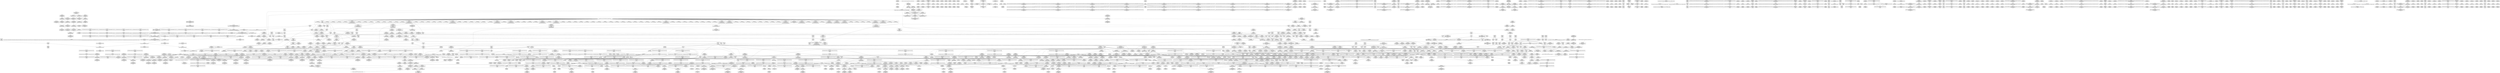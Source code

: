 digraph {
	CE0x46831e0 [shape=record,shape=Mrecord,label="{CE0x46831e0|current_sid:if.then}"]
	CE0x45e8130 [shape=record,shape=Mrecord,label="{CE0x45e8130|task_sid:tmp18|security/selinux/hooks.c,208|*SummSink*}"]
	CE0x463a790 [shape=record,shape=Mrecord,label="{CE0x463a790|get_current:tmp4|./arch/x86/include/asm/current.h,14}"]
	CE0x4610240 [shape=record,shape=Mrecord,label="{CE0x4610240|task_sid:tmp4|*LoadInst*|security/selinux/hooks.c,208|*SummSink*}"]
	CE0x45efe50 [shape=record,shape=Mrecord,label="{CE0x45efe50|ipc_has_perm:tmp|*SummSink*}"]
	CE0x45c43b0 [shape=record,shape=Mrecord,label="{CE0x45c43b0|selinux_sem_semctl:tmp10|security/selinux/hooks.c,5453|*SummSource*}"]
	CE0x46835c0 [shape=record,shape=Mrecord,label="{CE0x46835c0|__rcu_read_lock:bb|*SummSink*}"]
	CE0x467c6c0 [shape=record,shape=Mrecord,label="{CE0x467c6c0|task_sid:tmp23|security/selinux/hooks.c,208|*SummSink*}"]
	CE0x46ff9b0 [shape=record,shape=Mrecord,label="{CE0x46ff9b0|__rcu_read_unlock:tmp6|include/linux/rcupdate.h,245}"]
	CE0x46808c0 [shape=record,shape=Mrecord,label="{CE0x46808c0|cred_sid:cred|Function::cred_sid&Arg::cred::}"]
	CE0x46d9610 [shape=record,shape=Mrecord,label="{CE0x46d9610|rcu_read_unlock:tobool1|include/linux/rcupdate.h,933|*SummSink*}"]
	CE0x4726540 [shape=record,shape=Mrecord,label="{CE0x4726540|__rcu_read_unlock:tmp|*SummSink*}"]
	CE0x4614620 [shape=record,shape=Mrecord,label="{CE0x4614620|80:_i32,_112:_i8*,_:_CRE_27,28_}"]
	CE0x47079e0 [shape=record,shape=Mrecord,label="{CE0x47079e0|i64*_getelementptr_inbounds_(_4_x_i64_,_4_x_i64_*___llvm_gcov_ctr133,_i64_0,_i64_0)|*Constant*}"]
	CE0x4641970 [shape=record,shape=Mrecord,label="{CE0x4641970|task_sid:tmp9|security/selinux/hooks.c,208|*SummSink*}"]
	CE0x45c5130 [shape=record,shape=Mrecord,label="{CE0x45c5130|rcu_read_unlock:land.lhs.true|*SummSink*}"]
	CE0x46e7c40 [shape=record,shape=Mrecord,label="{CE0x46e7c40|%struct.lockdep_map*_null|*Constant*|*SummSource*}"]
	CE0x463b8b0 [shape=record,shape=Mrecord,label="{CE0x463b8b0|rcu_lock_acquire:__here|*SummSource*}"]
	CE0x46692c0 [shape=record,shape=Mrecord,label="{CE0x46692c0|rcu_read_lock:tmp11|include/linux/rcupdate.h,882|*SummSink*}"]
	CE0x46dd1d0 [shape=record,shape=Mrecord,label="{CE0x46dd1d0|rcu_lock_release:bb}"]
	CE0x46e9fb0 [shape=record,shape=Mrecord,label="{CE0x46e9fb0|_call_void_mcount()_#3|*SummSource*}"]
	CE0x4634e30 [shape=record,shape=Mrecord,label="{CE0x4634e30|ipc_has_perm:bb|*SummSource*}"]
	CE0x4682750 [shape=record,shape=Mrecord,label="{CE0x4682750|current_sid:do.body}"]
	CE0x46372a0 [shape=record,shape=Mrecord,label="{CE0x46372a0|COLLAPSED:_CMRE:_elem_0::|security/selinux/hooks.c,218}"]
	CE0x467b670 [shape=record,shape=Mrecord,label="{CE0x467b670|task_sid:tmp21|security/selinux/hooks.c,208|*SummSink*}"]
	CE0x46e4cf0 [shape=record,shape=Mrecord,label="{CE0x46e4cf0|rcu_lock_release:entry}"]
	CE0x4644590 [shape=record,shape=Mrecord,label="{CE0x4644590|current_sid:entry}"]
	CE0x4660aa0 [shape=record,shape=Mrecord,label="{CE0x4660aa0|__rcu_read_lock:tmp1}"]
	CE0x463a720 [shape=record,shape=Mrecord,label="{CE0x463a720|_call_void_mcount()_#3}"]
	CE0x47048d0 [shape=record,shape=Mrecord,label="{CE0x47048d0|GLOBAL:lock_acquire|*Constant*|*SummSink*}"]
	CE0x4668490 [shape=record,shape=Mrecord,label="{CE0x4668490|rcu_read_lock:tmp9|include/linux/rcupdate.h,882}"]
	CE0x468dfa0 [shape=record,shape=Mrecord,label="{CE0x468dfa0|GLOBAL:lockdep_rcu_suspicious|*Constant*}"]
	CE0x45dbe60 [shape=record,shape=Mrecord,label="{CE0x45dbe60|selinux_sem_semctl:tmp6|security/selinux/hooks.c,5446}"]
	CE0x46ed030 [shape=record,shape=Mrecord,label="{CE0x46ed030|__preempt_count_add:tmp6|./arch/x86/include/asm/preempt.h,73}"]
	CE0x45b74a0 [shape=record,shape=Mrecord,label="{CE0x45b74a0|selinux_sem_semctl:sw.default|*SummSource*}"]
	CE0x4659530 [shape=record,shape=Mrecord,label="{CE0x4659530|get_current:tmp4|./arch/x86/include/asm/current.h,14|*SummSink*}"]
	CE0x4634600 [shape=record,shape=Mrecord,label="{CE0x4634600|_ret_i32_%retval.0,_!dbg_!27728|security/selinux/avc.c,775|*SummSink*}"]
	CE0x4707ef0 [shape=record,shape=Mrecord,label="{CE0x4707ef0|rcu_lock_acquire:tmp1|*SummSource*}"]
	CE0x46eca60 [shape=record,shape=Mrecord,label="{CE0x46eca60|i64*_getelementptr_inbounds_(_4_x_i64_,_4_x_i64_*___llvm_gcov_ctr129,_i64_0,_i64_3)|*Constant*|*SummSource*}"]
	CE0x46d4650 [shape=record,shape=Mrecord,label="{CE0x46d4650|rcu_read_unlock:tmp}"]
	CE0x45dd240 [shape=record,shape=Mrecord,label="{CE0x45dd240|get_current:entry}"]
	CE0x45e2410 [shape=record,shape=Mrecord,label="{CE0x45e2410|_call_void___llvm_gcov_indirect_counter_increment(i32*___llvm_gcov_global_state_pred322,_i64**_getelementptr_inbounds_(_8_x_i64*_,_8_x_i64*_*___llvm_gcda_edge_table321,_i64_0,_i64_7)),_!dbg_!27729|security/selinux/hooks.c,5460}"]
	CE0x45f0a50 [shape=record,shape=Mrecord,label="{CE0x45f0a50|cred_sid:tmp3|*SummSink*}"]
	CE0x45e7670 [shape=record,shape=Mrecord,label="{CE0x45e7670|i32_77|*Constant*|*SummSink*}"]
	CE0x46416a0 [shape=record,shape=Mrecord,label="{CE0x46416a0|ipc_has_perm:tmp2|*SummSource*}"]
	CE0x4601530 [shape=record,shape=Mrecord,label="{CE0x4601530|_ret_void,_!dbg_!27735|include/linux/rcupdate.h,884|*SummSink*}"]
	CE0x46513a0 [shape=record,shape=Mrecord,label="{CE0x46513a0|rcu_read_lock:tobool|include/linux/rcupdate.h,882|*SummSink*}"]
	CE0x460be20 [shape=record,shape=Mrecord,label="{CE0x460be20|current_sid:tmp2}"]
	CE0x4631f40 [shape=record,shape=Mrecord,label="{CE0x4631f40|ipc_has_perm:perms|Function::ipc_has_perm&Arg::perms::|*SummSink*}"]
	CE0x4673b80 [shape=record,shape=Mrecord,label="{CE0x4673b80|GLOBAL:__llvm_gcov_ctr127|Global_var:__llvm_gcov_ctr127|*SummSink*}"]
	CE0x4613f00 [shape=record,shape=Mrecord,label="{CE0x4613f00|80:_i32,_112:_i8*,_:_CRE_21,22_}"]
	CE0x45c5930 [shape=record,shape=Mrecord,label="{CE0x45c5930|i64**_getelementptr_inbounds_(_8_x_i64*_,_8_x_i64*_*___llvm_gcda_edge_table321,_i64_0,_i64_2)|*Constant*|*SummSource*}"]
	CE0x4643060 [shape=record,shape=Mrecord,label="{CE0x4643060|ipc_has_perm:tmp4|*LoadInst*|security/selinux/hooks.c,5131|*SummSink*}"]
	CE0x45e5760 [shape=record,shape=Mrecord,label="{CE0x45e5760|_call_void_mcount()_#3|*SummSink*}"]
	CE0x4609990 [shape=record,shape=Mrecord,label="{CE0x4609990|avc_has_perm:auditdata|Function::avc_has_perm&Arg::auditdata::|*SummSink*}"]
	CE0x464cb80 [shape=record,shape=Mrecord,label="{CE0x464cb80|rcu_read_unlock:tmp12|include/linux/rcupdate.h,933|*SummSink*}"]
	CE0x46318e0 [shape=record,shape=Mrecord,label="{CE0x46318e0|ipc_has_perm:entry|*SummSink*}"]
	CE0x468cdb0 [shape=record,shape=Mrecord,label="{CE0x468cdb0|current_sid:tmp18|security/selinux/hooks.c,218|*SummSource*}"]
	CE0x4660910 [shape=record,shape=Mrecord,label="{CE0x4660910|__rcu_read_lock:tmp}"]
	CE0x4662f10 [shape=record,shape=Mrecord,label="{CE0x4662f10|current_sid:tmp15|security/selinux/hooks.c,218}"]
	CE0x4704e40 [shape=record,shape=Mrecord,label="{CE0x4704e40|__rcu_read_unlock:tmp3|*SummSink*}"]
	CE0x45ead70 [shape=record,shape=Mrecord,label="{CE0x45ead70|i64**_getelementptr_inbounds_(_8_x_i64*_,_8_x_i64*_*___llvm_gcda_edge_table321,_i64_0,_i64_0)|*Constant*|*SummSource*}"]
	"CONST[source:1(input),value:2(dynamic)][purpose:{operation}][SrcIdx:1]"
	CE0x46122c0 [shape=record,shape=Mrecord,label="{CE0x46122c0|task_sid:bb}"]
	CE0x45eb390 [shape=record,shape=Mrecord,label="{CE0x45eb390|selinux_sem_semctl:tmp16|security/selinux/hooks.c,5463|*SummSource*}"]
	CE0x4641630 [shape=record,shape=Mrecord,label="{CE0x4641630|ipc_has_perm:tmp2}"]
	CE0x4654220 [shape=record,shape=Mrecord,label="{CE0x4654220|current_sid:call|security/selinux/hooks.c,218|*SummSink*}"]
	CE0x4651c10 [shape=record,shape=Mrecord,label="{CE0x4651c10|_ret_void,_!dbg_!27717|include/linux/rcupdate.h,240|*SummSource*}"]
	CE0x462ce10 [shape=record,shape=Mrecord,label="{CE0x462ce10|80:_i32,_112:_i8*,_:_CRE_66,67_}"]
	CE0x45ef930 [shape=record,shape=Mrecord,label="{CE0x45ef930|i32_(i32,_i32,_i16,_i32,_%struct.common_audit_data*)*_bitcast_(i32_(i32,_i32,_i16,_i32,_%struct.common_audit_data.495*)*_avc_has_perm_to_i32_(i32,_i32,_i16,_i32,_%struct.common_audit_data*)*)|*Constant*|*SummSource*}"]
	CE0x46fee50 [shape=record,shape=Mrecord,label="{CE0x46fee50|__preempt_count_add:tmp1|*SummSource*}"]
	CE0x4601d50 [shape=record,shape=Mrecord,label="{CE0x4601d50|task_sid:tobool1|security/selinux/hooks.c,208|*SummSource*}"]
	CE0x46495a0 [shape=record,shape=Mrecord,label="{CE0x46495a0|current_sid:tmp4|security/selinux/hooks.c,218|*SummSource*}"]
	CE0x4615b80 [shape=record,shape=Mrecord,label="{CE0x4615b80|80:_i32,_112:_i8*,_:_CRE_45,46_}"]
	CE0x45cad80 [shape=record,shape=Mrecord,label="{CE0x45cad80|_call_void___llvm_gcov_indirect_counter_increment(i32*___llvm_gcov_global_state_pred322,_i64**_getelementptr_inbounds_(_8_x_i64*_,_8_x_i64*_*___llvm_gcda_edge_table321,_i64_0,_i64_3)),_!dbg_!27721|security/selinux/hooks.c,5446|*SummSink*}"]
	CE0x468e030 [shape=record,shape=Mrecord,label="{CE0x468e030|i32_218|*Constant*}"]
	CE0x46dd510 [shape=record,shape=Mrecord,label="{CE0x46dd510|rcu_read_unlock:tmp6|include/linux/rcupdate.h,933}"]
	CE0x470c360 [shape=record,shape=Mrecord,label="{CE0x470c360|__rcu_read_unlock:tmp1|*SummSink*}"]
	CE0x4642540 [shape=record,shape=Mrecord,label="{CE0x4642540|i32_10|*Constant*}"]
	CE0x46e49e0 [shape=record,shape=Mrecord,label="{CE0x46e49e0|_call_void_rcu_lock_release(%struct.lockdep_map*_rcu_lock_map)_#10,_!dbg_!27733|include/linux/rcupdate.h,935}"]
	CE0x4651d20 [shape=record,shape=Mrecord,label="{CE0x4651d20|i1_true|*Constant*|*SummSink*}"]
	CE0x46d3db0 [shape=record,shape=Mrecord,label="{CE0x46d3db0|rcu_read_unlock:tmp3|*SummSource*}"]
	CE0x4689090 [shape=record,shape=Mrecord,label="{CE0x4689090|_call_void_rcu_lock_acquire(%struct.lockdep_map*_rcu_lock_map)_#10,_!dbg_!27711|include/linux/rcupdate.h,881|*SummSink*}"]
	CE0x46e8870 [shape=record,shape=Mrecord,label="{CE0x46e8870|i64*_getelementptr_inbounds_(_4_x_i64_,_4_x_i64_*___llvm_gcov_ctr130,_i64_0,_i64_3)|*Constant*|*SummSource*}"]
	CE0x467bb40 [shape=record,shape=Mrecord,label="{CE0x467bb40|task_sid:tmp23|security/selinux/hooks.c,208}"]
	CE0x45ef3c0 [shape=record,shape=Mrecord,label="{CE0x45ef3c0|task_has_system:call1|security/selinux/hooks.c,1594}"]
	CE0x46d3f40 [shape=record,shape=Mrecord,label="{CE0x46d3f40|_call_void_mcount()_#3}"]
	CE0x4700a60 [shape=record,shape=Mrecord,label="{CE0x4700a60|GLOBAL:__preempt_count|Global_var:__preempt_count|*SummSink*}"]
	CE0x4630d80 [shape=record,shape=Mrecord,label="{CE0x4630d80|selinux_sem_semctl:tmp20|security/selinux/hooks.c,5468|*SummSource*}"]
	CE0x46114f0 [shape=record,shape=Mrecord,label="{CE0x46114f0|task_sid:tobool|security/selinux/hooks.c,208}"]
	CE0x460ee90 [shape=record,shape=Mrecord,label="{CE0x460ee90|_call_void_mcount()_#3|*SummSink*}"]
	CE0x463d4e0 [shape=record,shape=Mrecord,label="{CE0x463d4e0|i64_0|*Constant*}"]
	CE0x46ffdd0 [shape=record,shape=Mrecord,label="{CE0x46ffdd0|i64*_getelementptr_inbounds_(_4_x_i64_,_4_x_i64_*___llvm_gcov_ctr134,_i64_0,_i64_2)|*Constant*|*SummSink*}"]
	CE0x46ed490 [shape=record,shape=Mrecord,label="{CE0x46ed490|_call_void_asm_sideeffect_,_memory_,_dirflag_,_fpsr_,_flags_()_#3,_!dbg_!27711,_!srcloc_!27714|include/linux/rcupdate.h,244|*SummSink*}"]
	CE0x4707b50 [shape=record,shape=Mrecord,label="{CE0x4707b50|i64*_getelementptr_inbounds_(_4_x_i64_,_4_x_i64_*___llvm_gcov_ctr133,_i64_0,_i64_0)|*Constant*|*SummSource*}"]
	CE0x4725bb0 [shape=record,shape=Mrecord,label="{CE0x4725bb0|__preempt_count_sub:tmp5|./arch/x86/include/asm/preempt.h,77|*SummSource*}"]
	CE0x4655670 [shape=record,shape=Mrecord,label="{CE0x4655670|i64_3|*Constant*|*SummSource*}"]
	CE0x46493b0 [shape=record,shape=Mrecord,label="{CE0x46493b0|current_sid:tmp4|security/selinux/hooks.c,218}"]
	CE0x460e800 [shape=record,shape=Mrecord,label="{CE0x460e800|current_sid:tmp10|security/selinux/hooks.c,218}"]
	CE0x46ef190 [shape=record,shape=Mrecord,label="{CE0x46ef190|_call_void_lock_release(%struct.lockdep_map*_%map,_i32_1,_i64_ptrtoint_(i8*_blockaddress(_rcu_lock_release,_%__here)_to_i64))_#10,_!dbg_!27716|include/linux/rcupdate.h,423|*SummSink*}"]
	CE0x466a4d0 [shape=record,shape=Mrecord,label="{CE0x466a4d0|rcu_read_unlock:call3|include/linux/rcupdate.h,933|*SummSink*}"]
	CE0x45c3e70 [shape=record,shape=Mrecord,label="{CE0x45c3e70|i64*_getelementptr_inbounds_(_25_x_i64_,_25_x_i64_*___llvm_gcov_ctr320,_i64_0,_i64_19)|*Constant*}"]
	CE0x47385e0 [shape=record,shape=Mrecord,label="{CE0x47385e0|i64*_getelementptr_inbounds_(_4_x_i64_,_4_x_i64_*___llvm_gcov_ctr135,_i64_0,_i64_0)|*Constant*|*SummSource*}"]
	CE0x45dee80 [shape=record,shape=Mrecord,label="{CE0x45dee80|selinux_sem_semctl:sem_perm|security/selinux/hooks.c,5466|*SummSink*}"]
	CE0x4646800 [shape=record,shape=Mrecord,label="{CE0x4646800|task_sid:tmp|*SummSource*}"]
	CE0x468e4c0 [shape=record,shape=Mrecord,label="{CE0x468e4c0|i8*_getelementptr_inbounds_(_45_x_i8_,_45_x_i8_*_.str12,_i32_0,_i32_0)|*Constant*}"]
	CE0x4654ef0 [shape=record,shape=Mrecord,label="{CE0x4654ef0|task_sid:tmp7|security/selinux/hooks.c,208|*SummSink*}"]
	CE0x463aa90 [shape=record,shape=Mrecord,label="{CE0x463aa90|cred_sid:tmp6|security/selinux/hooks.c,197|*SummSource*}"]
	CE0x471cda0 [shape=record,shape=Mrecord,label="{CE0x471cda0|__preempt_count_sub:tmp1|*SummSink*}"]
	CE0x45e7c70 [shape=record,shape=Mrecord,label="{CE0x45e7c70|i64*_getelementptr_inbounds_(_13_x_i64_,_13_x_i64_*___llvm_gcov_ctr126,_i64_0,_i64_8)|*Constant*|*SummSink*}"]
	CE0x46eb4a0 [shape=record,shape=Mrecord,label="{CE0x46eb4a0|i64*_getelementptr_inbounds_(_4_x_i64_,_4_x_i64_*___llvm_gcov_ctr128,_i64_0,_i64_0)|*Constant*|*SummSink*}"]
	CE0x462e9a0 [shape=record,shape=Mrecord,label="{CE0x462e9a0|80:_i32,_112:_i8*,_:_CRE_128,136_|*MultipleSource*|security/selinux/hooks.c,5466|Function::selinux_sem_semctl&Arg::sma::}"]
	CE0x4704210 [shape=record,shape=Mrecord,label="{CE0x4704210|GLOBAL:lock_acquire|*Constant*}"]
	CE0x4689990 [shape=record,shape=Mrecord,label="{CE0x4689990|cred_sid:tmp|*SummSource*}"]
	CE0x46863c0 [shape=record,shape=Mrecord,label="{CE0x46863c0|rcu_lock_release:tmp}"]
	CE0x45b6e70 [shape=record,shape=Mrecord,label="{CE0x45b6e70|selinux_sem_semctl:bb|*SummSource*}"]
	CE0x4660760 [shape=record,shape=Mrecord,label="{CE0x4660760|i64*_getelementptr_inbounds_(_13_x_i64_,_13_x_i64_*___llvm_gcov_ctr126,_i64_0,_i64_1)|*Constant*|*SummSource*}"]
	CE0x45d9ec0 [shape=record,shape=Mrecord,label="{CE0x45d9ec0|80:_i32,_112:_i8*,_:_CRE_12,13_}"]
	CE0x46ef060 [shape=record,shape=Mrecord,label="{CE0x46ef060|_call_void_lock_release(%struct.lockdep_map*_%map,_i32_1,_i64_ptrtoint_(i8*_blockaddress(_rcu_lock_release,_%__here)_to_i64))_#10,_!dbg_!27716|include/linux/rcupdate.h,423|*SummSource*}"]
	CE0x46127e0 [shape=record,shape=Mrecord,label="{CE0x46127e0|selinux_sem_semctl:tmp18|security/selinux/hooks.c,5466|*SummSink*}"]
	CE0x4649cf0 [shape=record,shape=Mrecord,label="{CE0x4649cf0|GLOBAL:rcu_lock_map|Global_var:rcu_lock_map|*SummSource*}"]
	CE0x46d9e70 [shape=record,shape=Mrecord,label="{CE0x46d9e70|_call_void_asm_sideeffect_,_memory_,_dirflag_,_fpsr_,_flags_()_#3,_!dbg_!27711,_!srcloc_!27714|include/linux/rcupdate.h,244}"]
	CE0x4614750 [shape=record,shape=Mrecord,label="{CE0x4614750|80:_i32,_112:_i8*,_:_CRE_28,29_}"]
	CE0x46d51a0 [shape=record,shape=Mrecord,label="{CE0x46d51a0|__rcu_read_lock:do.end|*SummSource*}"]
	CE0x46d92d0 [shape=record,shape=Mrecord,label="{CE0x46d92d0|rcu_lock_acquire:tmp3}"]
	CE0x465c5e0 [shape=record,shape=Mrecord,label="{CE0x465c5e0|COLLAPSED:_GCMRE___llvm_gcov_ctr294_internal_global_2_x_i64_zeroinitializer:_elem_0:default:}"]
	CE0x45c1730 [shape=record,shape=Mrecord,label="{CE0x45c1730|selinux_sem_semctl:sw.bb}"]
	CE0x470cc10 [shape=record,shape=Mrecord,label="{CE0x470cc10|_call_void_asm_addl_$1,_%gs:$0_,_*m,ri,*m,_dirflag_,_fpsr_,_flags_(i32*___preempt_count,_i32_%sub,_i32*___preempt_count)_#3,_!dbg_!27717,_!srcloc_!27718|./arch/x86/include/asm/preempt.h,77|*SummSink*}"]
	CE0x46fc990 [shape=record,shape=Mrecord,label="{CE0x46fc990|__rcu_read_unlock:tmp7|include/linux/rcupdate.h,245|*SummSource*}"]
	CE0x465ea70 [shape=record,shape=Mrecord,label="{CE0x465ea70|task_sid:tmp6|security/selinux/hooks.c,208|*SummSource*}"]
	CE0x4668060 [shape=record,shape=Mrecord,label="{CE0x4668060|i64_4|*Constant*}"]
	CE0x47169a0 [shape=record,shape=Mrecord,label="{CE0x47169a0|i64*_getelementptr_inbounds_(_4_x_i64_,_4_x_i64_*___llvm_gcov_ctr134,_i64_0,_i64_3)|*Constant*|*SummSource*}"]
	CE0x45c4f50 [shape=record,shape=Mrecord,label="{CE0x45c4f50|__rcu_read_lock:tmp2}"]
	CE0x4642b20 [shape=record,shape=Mrecord,label="{CE0x4642b20|ipc_has_perm:tmp4|*LoadInst*|security/selinux/hooks.c,5131}"]
	CE0x4661d90 [shape=record,shape=Mrecord,label="{CE0x4661d90|ipc_has_perm:call|security/selinux/hooks.c,5129|*SummSink*}"]
	CE0x4669430 [shape=record,shape=Mrecord,label="{CE0x4669430|rcu_read_lock:tmp12|include/linux/rcupdate.h,882}"]
	CE0x4704aa0 [shape=record,shape=Mrecord,label="{CE0x4704aa0|i32_2|*Constant*}"]
	CE0x465b940 [shape=record,shape=Mrecord,label="{CE0x465b940|ipc_has_perm:tmp}"]
	CE0x46f07f0 [shape=record,shape=Mrecord,label="{CE0x46f07f0|rcu_lock_release:tmp6}"]
	CE0x4668850 [shape=record,shape=Mrecord,label="{CE0x4668850|rcu_read_lock:tmp9|include/linux/rcupdate.h,882|*SummSink*}"]
	CE0x468c840 [shape=record,shape=Mrecord,label="{CE0x468c840|current_sid:tmp17|security/selinux/hooks.c,218|*SummSource*}"]
	CE0x4670530 [shape=record,shape=Mrecord,label="{CE0x4670530|i8*_getelementptr_inbounds_(_25_x_i8_,_25_x_i8_*_.str45,_i32_0,_i32_0)|*Constant*}"]
	CE0x46e4b80 [shape=record,shape=Mrecord,label="{CE0x46e4b80|_call_void_rcu_lock_release(%struct.lockdep_map*_rcu_lock_map)_#10,_!dbg_!27733|include/linux/rcupdate.h,935|*SummSink*}"]
	CE0x46e66f0 [shape=record,shape=Mrecord,label="{CE0x46e66f0|GLOBAL:__rcu_read_unlock|*Constant*|*SummSource*}"]
	CE0x46e9830 [shape=record,shape=Mrecord,label="{CE0x46e9830|_call_void_lock_acquire(%struct.lockdep_map*_%map,_i32_0,_i32_0,_i32_2,_i32_0,_%struct.lockdep_map*_null,_i64_ptrtoint_(i8*_blockaddress(_rcu_lock_acquire,_%__here)_to_i64))_#10,_!dbg_!27716|include/linux/rcupdate.h,418|*SummSink*}"]
	CE0x45d42a0 [shape=record,shape=Mrecord,label="{CE0x45d42a0|task_sid:do.end6|*SummSource*}"]
	CE0x468aeb0 [shape=record,shape=Mrecord,label="{CE0x468aeb0|current_sid:tobool1|security/selinux/hooks.c,218|*SummSource*}"]
	CE0x4725410 [shape=record,shape=Mrecord,label="{CE0x4725410|i64*_getelementptr_inbounds_(_4_x_i64_,_4_x_i64_*___llvm_gcov_ctr129,_i64_0,_i64_1)|*Constant*}"]
	CE0x46ec790 [shape=record,shape=Mrecord,label="{CE0x46ec790|_call_void_mcount()_#3|*SummSink*}"]
	CE0x45d2f30 [shape=record,shape=Mrecord,label="{CE0x45d2f30|task_has_system:bb}"]
	CE0x45c5610 [shape=record,shape=Mrecord,label="{CE0x45c5610|_call_void___llvm_gcov_indirect_counter_increment(i32*___llvm_gcov_global_state_pred322,_i64**_getelementptr_inbounds_(_8_x_i64*_,_8_x_i64*_*___llvm_gcda_edge_table321,_i64_0,_i64_2)),_!dbg_!27718|security/selinux/hooks.c,5442|*SummSink*}"]
	CE0x472c3b0 [shape=record,shape=Mrecord,label="{CE0x472c3b0|i64*_getelementptr_inbounds_(_4_x_i64_,_4_x_i64_*___llvm_gcov_ctr135,_i64_0,_i64_1)|*Constant*|*SummSink*}"]
	CE0x46f9f40 [shape=record,shape=Mrecord,label="{CE0x46f9f40|i64*_getelementptr_inbounds_(_4_x_i64_,_4_x_i64_*___llvm_gcov_ctr135,_i64_0,_i64_2)|*Constant*|*SummSource*}"]
	CE0x463dd90 [shape=record,shape=Mrecord,label="{CE0x463dd90|ipc_has_perm:tmp7|security/selinux/hooks.c,5136}"]
	CE0x465b480 [shape=record,shape=Mrecord,label="{CE0x465b480|task_sid:do.body5|*SummSink*}"]
	CE0x45ca230 [shape=record,shape=Mrecord,label="{CE0x45ca230|i32_13|*Constant*}"]
	CE0x45dd110 [shape=record,shape=Mrecord,label="{CE0x45dd110|GLOBAL:get_current|*Constant*|*SummSink*}"]
	CE0x463f450 [shape=record,shape=Mrecord,label="{CE0x463f450|avc_has_perm:tsid|Function::avc_has_perm&Arg::tsid::}"]
	CE0x45ed130 [shape=record,shape=Mrecord,label="{CE0x45ed130|__llvm_gcov_indirect_counter_increment:tmp3|*SummSource*}"]
	CE0x462b780 [shape=record,shape=Mrecord,label="{CE0x462b780|80:_i32,_112:_i8*,_:_CRE_47,48_}"]
	CE0x46d6360 [shape=record,shape=Mrecord,label="{CE0x46d6360|__rcu_read_lock:tmp6|include/linux/rcupdate.h,240|*SummSink*}"]
	CE0x4666ba0 [shape=record,shape=Mrecord,label="{CE0x4666ba0|GLOBAL:__preempt_count_sub|*Constant*}"]
	CE0x4655f60 [shape=record,shape=Mrecord,label="{CE0x4655f60|task_sid:if.end|*SummSource*}"]
	CE0x46651c0 [shape=record,shape=Mrecord,label="{CE0x46651c0|task_has_system:tmp1|*SummSource*}"]
	CE0x46364c0 [shape=record,shape=Mrecord,label="{CE0x46364c0|current_sid:cred|security/selinux/hooks.c,218}"]
	CE0x46f0b30 [shape=record,shape=Mrecord,label="{CE0x46f0b30|__preempt_count_add:entry|*SummSink*}"]
	CE0x465a240 [shape=record,shape=Mrecord,label="{CE0x465a240|ipc_has_perm:key|security/selinux/hooks.c,5134}"]
	CE0x45c9d90 [shape=record,shape=Mrecord,label="{CE0x45c9d90|selinux_sem_semctl:bb|*SummSink*}"]
	CE0x464d030 [shape=record,shape=Mrecord,label="{CE0x464d030|rcu_lock_release:tmp6|*SummSource*}"]
	CE0x45b6280 [shape=record,shape=Mrecord,label="{CE0x45b6280|_ret_%struct.task_struct*_%tmp4,_!dbg_!27714|./arch/x86/include/asm/current.h,14}"]
	CE0x464c060 [shape=record,shape=Mrecord,label="{CE0x464c060|%struct.task_struct*_(%struct.task_struct**)*_asm_movq_%gs:$_1:P_,$0_,_r,im,_dirflag_,_fpsr_,_flags_}"]
	CE0x45ed5f0 [shape=record,shape=Mrecord,label="{CE0x45ed5f0|__llvm_gcov_indirect_counter_increment:tmp5|*SummSink*}"]
	CE0x462ffd0 [shape=record,shape=Mrecord,label="{CE0x462ffd0|selinux_sem_semctl:retval.0}"]
	CE0x45e9220 [shape=record,shape=Mrecord,label="{CE0x45e9220|i64*_getelementptr_inbounds_(_25_x_i64_,_25_x_i64_*___llvm_gcov_ctr320,_i64_0,_i64_21)|*Constant*|*SummSource*}"]
	CE0x46dbd20 [shape=record,shape=Mrecord,label="{CE0x46dbd20|i64*_getelementptr_inbounds_(_4_x_i64_,_4_x_i64_*___llvm_gcov_ctr130,_i64_0,_i64_2)|*Constant*|*SummSource*}"]
	CE0x46367d0 [shape=record,shape=Mrecord,label="{CE0x46367d0|current_sid:cred|security/selinux/hooks.c,218|*SummSink*}"]
	CE0x45e7380 [shape=record,shape=Mrecord,label="{CE0x45e7380|GLOBAL:current_task|Global_var:current_task|*SummSource*}"]
	CE0x4612160 [shape=record,shape=Mrecord,label="{CE0x4612160|i64_3|*Constant*}"]
	CE0x460be90 [shape=record,shape=Mrecord,label="{CE0x460be90|current_sid:tmp2|*SummSource*}"]
	CE0x47303b0 [shape=record,shape=Mrecord,label="{CE0x47303b0|__preempt_count_add:tmp3}"]
	CE0x636b900 [shape=record,shape=Mrecord,label="{CE0x636b900|i32_15|*Constant*}"]
	"CONST[source:0(mediator),value:2(dynamic)][purpose:{object}]"
	CE0x468e980 [shape=record,shape=Mrecord,label="{CE0x468e980|rcu_read_lock:tmp1|*SummSource*}"]
	CE0x45b2970 [shape=record,shape=Mrecord,label="{CE0x45b2970|_call_void___llvm_gcov_indirect_counter_increment(i32*___llvm_gcov_global_state_pred322,_i64**_getelementptr_inbounds_(_8_x_i64*_,_8_x_i64*_*___llvm_gcda_edge_table321,_i64_0,_i64_1)),_!dbg_!27714|security/selinux/hooks.c,5438|*SummSink*}"]
	CE0x4653ab0 [shape=record,shape=Mrecord,label="{CE0x4653ab0|cred_sid:sid|security/selinux/hooks.c,197}"]
	CE0x45df5a0 [shape=record,shape=Mrecord,label="{CE0x45df5a0|_call_void_lockdep_rcu_suspicious(i8*_getelementptr_inbounds_(_25_x_i8_,_25_x_i8_*_.str3,_i32_0,_i32_0),_i32_208,_i8*_getelementptr_inbounds_(_41_x_i8_,_41_x_i8_*_.str44,_i32_0,_i32_0))_#10,_!dbg_!27732|security/selinux/hooks.c,208|*SummSource*}"]
	CE0x45e9750 [shape=record,shape=Mrecord,label="{CE0x45e9750|selinux_sem_semctl:tmp15|security/selinux/hooks.c,5460}"]
	CE0x463abb0 [shape=record,shape=Mrecord,label="{CE0x463abb0|cred_sid:tmp6|security/selinux/hooks.c,197|*SummSink*}"]
	CE0x4649670 [shape=record,shape=Mrecord,label="{CE0x4649670|current_sid:tmp4|security/selinux/hooks.c,218|*SummSink*}"]
	CE0x46053d0 [shape=record,shape=Mrecord,label="{CE0x46053d0|i64*_getelementptr_inbounds_(_4_x_i64_,_4_x_i64_*___llvm_gcov_ctr128,_i64_0,_i64_1)|*Constant*|*SummSource*}"]
	CE0x46f2610 [shape=record,shape=Mrecord,label="{CE0x46f2610|rcu_lock_acquire:tmp7|*SummSource*}"]
	CE0x46e99a0 [shape=record,shape=Mrecord,label="{CE0x46e99a0|i32_0|*Constant*}"]
	CE0x46e7f80 [shape=record,shape=Mrecord,label="{CE0x46e7f80|i64_ptrtoint_(i8*_blockaddress(_rcu_lock_acquire,_%__here)_to_i64)|*Constant*}"]
	CE0x465d1c0 [shape=record,shape=Mrecord,label="{CE0x465d1c0|current_sid:tmp8|security/selinux/hooks.c,218|*SummSource*}"]
	CE0x45ed490 [shape=record,shape=Mrecord,label="{CE0x45ed490|__llvm_gcov_indirect_counter_increment:tmp5|*SummSource*}"]
	CE0x4682b30 [shape=record,shape=Mrecord,label="{CE0x4682b30|i64*_getelementptr_inbounds_(_11_x_i64_,_11_x_i64_*___llvm_gcov_ctr125,_i64_0,_i64_1)|*Constant*|*SummSink*}"]
	CE0x4612700 [shape=record,shape=Mrecord,label="{CE0x4612700|i64*_getelementptr_inbounds_(_25_x_i64_,_25_x_i64_*___llvm_gcov_ctr320,_i64_0,_i64_23)|*Constant*|*SummSink*}"]
	CE0x46011f0 [shape=record,shape=Mrecord,label="{CE0x46011f0|rcu_read_lock:call|include/linux/rcupdate.h,882|*SummSource*}"]
	CE0x47382b0 [shape=record,shape=Mrecord,label="{CE0x47382b0|_call_void_mcount()_#3|*SummSource*}"]
	CE0x460f360 [shape=record,shape=Mrecord,label="{CE0x460f360|i32_0|*Constant*}"]
	CE0x468d8c0 [shape=record,shape=Mrecord,label="{CE0x468d8c0|i64*_getelementptr_inbounds_(_11_x_i64_,_11_x_i64_*___llvm_gcov_ctr125,_i64_0,_i64_10)|*Constant*|*SummSink*}"]
	CE0x460b030 [shape=record,shape=Mrecord,label="{CE0x460b030|GLOBAL:__llvm_gcov_ctr125|Global_var:__llvm_gcov_ctr125|*SummSink*}"]
	CE0x4689920 [shape=record,shape=Mrecord,label="{CE0x4689920|COLLAPSED:_GCMRE___llvm_gcov_ctr131_internal_global_2_x_i64_zeroinitializer:_elem_0:default:}"]
	CE0x45ff8b0 [shape=record,shape=Mrecord,label="{CE0x45ff8b0|__rcu_read_lock:do.body|*SummSink*}"]
	CE0x4644b80 [shape=record,shape=Mrecord,label="{CE0x4644b80|ipc_has_perm:security|security/selinux/hooks.c,5131|*SummSource*}"]
	CE0x46080e0 [shape=record,shape=Mrecord,label="{CE0x46080e0|80:_i32,_112:_i8*,_:_CRE_8,9_}"]
	CE0x46e7e30 [shape=record,shape=Mrecord,label="{CE0x46e7e30|%struct.lockdep_map*_null|*Constant*|*SummSink*}"]
	CE0x45e8600 [shape=record,shape=Mrecord,label="{CE0x45e8600|i8_1|*Constant*|*SummSource*}"]
	CE0x588f870 [shape=record,shape=Mrecord,label="{CE0x588f870|selinux_sem_semctl:sw.epilog}"]
	CE0x46800b0 [shape=record,shape=Mrecord,label="{CE0x46800b0|GLOBAL:cred_sid|*Constant*|*SummSource*}"]
	CE0x46571c0 [shape=record,shape=Mrecord,label="{CE0x46571c0|ipc_has_perm:key|security/selinux/hooks.c,5134|*SummSink*}"]
	CE0x4634320 [shape=record,shape=Mrecord,label="{CE0x4634320|avc_has_perm:auditdata|Function::avc_has_perm&Arg::auditdata::}"]
	CE0x45c5030 [shape=record,shape=Mrecord,label="{CE0x45c5030|rcu_read_unlock:land.lhs.true|*SummSource*}"]
	CE0x45c8140 [shape=record,shape=Mrecord,label="{CE0x45c8140|selinux_sem_semctl:tmp}"]
	CE0x45d9960 [shape=record,shape=Mrecord,label="{CE0x45d9960|selinux_sem_semctl:call8|security/selinux/hooks.c,5466|*SummSink*}"]
	CE0x4689670 [shape=record,shape=Mrecord,label="{CE0x4689670|current_sid:if.end|*SummSource*}"]
	CE0x45ff920 [shape=record,shape=Mrecord,label="{CE0x45ff920|__rcu_read_lock:bb}"]
	CE0x4684270 [shape=record,shape=Mrecord,label="{CE0x4684270|i64*_getelementptr_inbounds_(_11_x_i64_,_11_x_i64_*___llvm_gcov_ctr125,_i64_0,_i64_6)|*Constant*|*SummSink*}"]
	CE0x46dc8f0 [shape=record,shape=Mrecord,label="{CE0x46dc8f0|rcu_read_unlock:tmp5|include/linux/rcupdate.h,933|*SummSource*}"]
	CE0x45e09d0 [shape=record,shape=Mrecord,label="{CE0x45e09d0|_ret_void|*SummSource*}"]
	CE0x46d7510 [shape=record,shape=Mrecord,label="{CE0x46d7510|rcu_lock_acquire:tmp2|*SummSink*}"]
	CE0x467e1f0 [shape=record,shape=Mrecord,label="{CE0x467e1f0|i64*_getelementptr_inbounds_(_13_x_i64_,_13_x_i64_*___llvm_gcov_ctr126,_i64_0,_i64_11)|*Constant*|*SummSink*}"]
	CE0x45ca1c0 [shape=record,shape=Mrecord,label="{CE0x45ca1c0|i32_16|*Constant*|*SummSource*}"]
	CE0x45ecea0 [shape=record,shape=Mrecord,label="{CE0x45ecea0|__llvm_gcov_indirect_counter_increment:tmp3}"]
	CE0x463f320 [shape=record,shape=Mrecord,label="{CE0x463f320|avc_has_perm:ssid|Function::avc_has_perm&Arg::ssid::}"]
	CE0x4634190 [shape=record,shape=Mrecord,label="{CE0x4634190|__llvm_gcov_indirect_counter_increment:pred|*SummSource*}"]
	CE0x4630290 [shape=record,shape=Mrecord,label="{CE0x4630290|selinux_sem_semctl:retval.0|*SummSource*}"]
	CE0x467b0e0 [shape=record,shape=Mrecord,label="{CE0x467b0e0|task_sid:tmp21|security/selinux/hooks.c,208}"]
	CE0x46f06d0 [shape=record,shape=Mrecord,label="{CE0x46f06d0|i64*_getelementptr_inbounds_(_4_x_i64_,_4_x_i64_*___llvm_gcov_ctr133,_i64_0,_i64_3)|*Constant*|*SummSource*}"]
	CE0x4650de0 [shape=record,shape=Mrecord,label="{CE0x4650de0|task_sid:tmp12|security/selinux/hooks.c,208}"]
	CE0x46156c0 [shape=record,shape=Mrecord,label="{CE0x46156c0|80:_i32,_112:_i8*,_:_CRE_41,42_}"]
	CE0x462ca80 [shape=record,shape=Mrecord,label="{CE0x462ca80|80:_i32,_112:_i8*,_:_CRE_63,64_}"]
	CE0x460db30 [shape=record,shape=Mrecord,label="{CE0x460db30|i64*_getelementptr_inbounds_(_13_x_i64_,_13_x_i64_*___llvm_gcov_ctr126,_i64_0,_i64_8)|*Constant*|*SummSource*}"]
	CE0x45dc210 [shape=record,shape=Mrecord,label="{CE0x45dc210|selinux_sem_semctl:tmp6|security/selinux/hooks.c,5446|*SummSource*}"]
	CE0x4651470 [shape=record,shape=Mrecord,label="{CE0x4651470|rcu_read_lock:tobool|include/linux/rcupdate.h,882|*SummSource*}"]
	CE0x4652790 [shape=record,shape=Mrecord,label="{CE0x4652790|i64_2|*Constant*}"]
	CE0x468e8a0 [shape=record,shape=Mrecord,label="{CE0x468e8a0|i64_1|*Constant*}"]
	CE0x462e290 [shape=record,shape=Mrecord,label="{CE0x462e290|80:_i32,_112:_i8*,_:_CRE_100,102_|*MultipleSource*|security/selinux/hooks.c,5466|Function::selinux_sem_semctl&Arg::sma::}"]
	CE0x4670070 [shape=record,shape=Mrecord,label="{CE0x4670070|_call_void_lockdep_rcu_suspicious(i8*_getelementptr_inbounds_(_25_x_i8_,_25_x_i8_*_.str45,_i32_0,_i32_0),_i32_883,_i8*_getelementptr_inbounds_(_42_x_i8_,_42_x_i8_*_.str46,_i32_0,_i32_0))_#10,_!dbg_!27728|include/linux/rcupdate.h,882|*SummSink*}"]
	CE0x4674660 [shape=record,shape=Mrecord,label="{CE0x4674660|rcu_read_unlock:tobool|include/linux/rcupdate.h,933|*SummSource*}"]
	CE0x463c750 [shape=record,shape=Mrecord,label="{CE0x463c750|rcu_read_lock:call|include/linux/rcupdate.h,882}"]
	CE0x45c54e0 [shape=record,shape=Mrecord,label="{CE0x45c54e0|_call_void___llvm_gcov_indirect_counter_increment(i32*___llvm_gcov_global_state_pred322,_i64**_getelementptr_inbounds_(_8_x_i64*_,_8_x_i64*_*___llvm_gcda_edge_table321,_i64_0,_i64_2)),_!dbg_!27718|security/selinux/hooks.c,5442|*SummSource*}"]
	CE0x4632120 [shape=record,shape=Mrecord,label="{CE0x4632120|_ret_i32_%call2,_!dbg_!27728|security/selinux/hooks.c,5136}"]
	CE0x4631590 [shape=record,shape=Mrecord,label="{CE0x4631590|GLOBAL:ipc_has_perm|*Constant*|*SummSource*}"]
	CE0x4656630 [shape=record,shape=Mrecord,label="{CE0x4656630|get_current:tmp}"]
	CE0x4605550 [shape=record,shape=Mrecord,label="{CE0x4605550|i64*_getelementptr_inbounds_(_4_x_i64_,_4_x_i64_*___llvm_gcov_ctr128,_i64_0,_i64_1)|*Constant*|*SummSink*}"]
	CE0x467a740 [shape=record,shape=Mrecord,label="{CE0x467a740|__rcu_read_lock:tmp7|include/linux/rcupdate.h,240|*SummSource*}"]
	CE0x45df060 [shape=record,shape=Mrecord,label="{CE0x45df060|80:_i32,_112:_i8*,_:_CRE_0,1_}"]
	CE0x46e6760 [shape=record,shape=Mrecord,label="{CE0x46e6760|__rcu_read_unlock:entry}"]
	CE0x46e50e0 [shape=record,shape=Mrecord,label="{CE0x46e50e0|GLOBAL:rcu_lock_release|*Constant*|*SummSink*}"]
	CE0x4671d20 [shape=record,shape=Mrecord,label="{CE0x4671d20|rcu_read_unlock:bb|*SummSource*}"]
	CE0x46d7430 [shape=record,shape=Mrecord,label="{CE0x46d7430|rcu_lock_acquire:tmp2}"]
	CE0x46c37e0 [shape=record,shape=Mrecord,label="{CE0x46c37e0|i64*_getelementptr_inbounds_(_11_x_i64_,_11_x_i64_*___llvm_gcov_ctr127,_i64_0,_i64_10)|*Constant*|*SummSink*}"]
	CE0x468bb00 [shape=record,shape=Mrecord,label="{CE0x468bb00|rcu_read_unlock:call|include/linux/rcupdate.h,933}"]
	CE0x45d19c0 [shape=record,shape=Mrecord,label="{CE0x45d19c0|_call_void___llvm_gcov_indirect_counter_increment(i32*___llvm_gcov_global_state_pred322,_i64**_getelementptr_inbounds_(_8_x_i64*_,_8_x_i64*_*___llvm_gcda_edge_table321,_i64_0,_i64_5)),_!dbg_!27725|security/selinux/hooks.c,5453}"]
	CE0x467f200 [shape=record,shape=Mrecord,label="{CE0x467f200|i64*_getelementptr_inbounds_(_13_x_i64_,_13_x_i64_*___llvm_gcov_ctr126,_i64_0,_i64_12)|*Constant*|*SummSource*}"]
	CE0x46d98f0 [shape=record,shape=Mrecord,label="{CE0x46d98f0|rcu_read_unlock:tmp9|include/linux/rcupdate.h,933|*SummSource*}"]
	CE0x45f1e40 [shape=record,shape=Mrecord,label="{CE0x45f1e40|i16_3|*Constant*|*SummSource*}"]
	CE0x466d150 [shape=record,shape=Mrecord,label="{CE0x466d150|i8*_getelementptr_inbounds_(_42_x_i8_,_42_x_i8_*_.str46,_i32_0,_i32_0)|*Constant*|*SummSource*}"]
	CE0x466de60 [shape=record,shape=Mrecord,label="{CE0x466de60|rcu_read_lock:tmp19|include/linux/rcupdate.h,882|*SummSource*}"]
	CE0x46da2f0 [shape=record,shape=Mrecord,label="{CE0x46da2f0|rcu_read_unlock:tmp10|include/linux/rcupdate.h,933}"]
	CE0x4643a10 [shape=record,shape=Mrecord,label="{CE0x4643a10|ipc_has_perm:type|security/selinux/hooks.c,5133|*SummSource*}"]
	CE0x462b650 [shape=record,shape=Mrecord,label="{CE0x462b650|80:_i32,_112:_i8*,_:_CRE_46,47_}"]
	CE0x465a840 [shape=record,shape=Mrecord,label="{CE0x465a840|ipc_has_perm:tmp6|*LoadInst*|security/selinux/hooks.c,5134|*SummSink*}"]
	CE0x46d4e30 [shape=record,shape=Mrecord,label="{CE0x46d4e30|GLOBAL:rcu_read_unlock.__warned|Global_var:rcu_read_unlock.__warned|*SummSink*}"]
	CE0x465a450 [shape=record,shape=Mrecord,label="{CE0x465a450|ipc_has_perm:key|security/selinux/hooks.c,5134|*SummSource*}"]
	CE0x45edd60 [shape=record,shape=Mrecord,label="{CE0x45edd60|i64_6|*Constant*|*SummSink*}"]
	CE0x45cc4d0 [shape=record,shape=Mrecord,label="{CE0x45cc4d0|i64**_getelementptr_inbounds_(_8_x_i64*_,_8_x_i64*_*___llvm_gcda_edge_table321,_i64_0,_i64_1)|*Constant*|*SummSink*}"]
	CE0x465bdc0 [shape=record,shape=Mrecord,label="{CE0x465bdc0|ipc_has_perm:tmp1}"]
	CE0x4687a70 [shape=record,shape=Mrecord,label="{CE0x4687a70|current_sid:tmp13|security/selinux/hooks.c,218|*SummSource*}"]
	CE0x462c360 [shape=record,shape=Mrecord,label="{CE0x462c360|80:_i32,_112:_i8*,_:_CRE_57,58_}"]
	CE0x46f56f0 [shape=record,shape=Mrecord,label="{CE0x46f56f0|rcu_lock_release:tmp5|include/linux/rcupdate.h,423|*SummSource*}"]
	CE0x45dda30 [shape=record,shape=Mrecord,label="{CE0x45dda30|i64_1|*Constant*}"]
	CE0x466ddf0 [shape=record,shape=Mrecord,label="{CE0x466ddf0|rcu_read_lock:tmp19|include/linux/rcupdate.h,882}"]
	CE0x4716fc0 [shape=record,shape=Mrecord,label="{CE0x4716fc0|__preempt_count_sub:tmp4|./arch/x86/include/asm/preempt.h,77}"]
	CE0x47163d0 [shape=record,shape=Mrecord,label="{CE0x47163d0|__preempt_count_sub:val|Function::__preempt_count_sub&Arg::val::|*SummSink*}"]
	CE0x465b3e0 [shape=record,shape=Mrecord,label="{CE0x465b3e0|task_sid:do.body5|*SummSource*}"]
	CE0x4638ca0 [shape=record,shape=Mrecord,label="{CE0x4638ca0|0:_i32,_4:_i32,_8:_i32,_12:_i32,_:_CMRE_4,8_|*MultipleSource*|security/selinux/hooks.c,218|security/selinux/hooks.c,218|security/selinux/hooks.c,220}"]
	CE0x4654790 [shape=record,shape=Mrecord,label="{CE0x4654790|task_sid:if.then|*SummSink*}"]
	CE0x4631710 [shape=record,shape=Mrecord,label="{CE0x4631710|ipc_has_perm:entry}"]
	CE0x45e5610 [shape=record,shape=Mrecord,label="{CE0x45e5610|__llvm_gcov_indirect_counter_increment:tmp1|*SummSink*}"]
	CE0x4602ba0 [shape=record,shape=Mrecord,label="{CE0x4602ba0|ipc_has_perm:ipc_id|security/selinux/hooks.c,5134|*SummSink*}"]
	CE0x46e1270 [shape=record,shape=Mrecord,label="{CE0x46e1270|rcu_read_unlock:tmp21|include/linux/rcupdate.h,935|*SummSink*}"]
	CE0x4671000 [shape=record,shape=Mrecord,label="{CE0x4671000|i32_883|*Constant*|*SummSink*}"]
	CE0x462c230 [shape=record,shape=Mrecord,label="{CE0x462c230|80:_i32,_112:_i8*,_:_CRE_56,57_}"]
	CE0x4637ac0 [shape=record,shape=Mrecord,label="{CE0x4637ac0|current_sid:tmp22|security/selinux/hooks.c,218|*SummSource*}"]
	CE0x46d6280 [shape=record,shape=Mrecord,label="{CE0x46d6280|__rcu_read_lock:tmp6|include/linux/rcupdate.h,240}"]
	CE0x45e6d20 [shape=record,shape=Mrecord,label="{CE0x45e6d20|__llvm_gcov_indirect_counter_increment:bb4|*SummSource*}"]
	CE0x46e5880 [shape=record,shape=Mrecord,label="{CE0x46e5880|rcu_lock_release:map|Function::rcu_lock_release&Arg::map::|*SummSource*}"]
	CE0x4642670 [shape=record,shape=Mrecord,label="{CE0x4642670|i32_10|*Constant*|*SummSource*}"]
	CE0x4704f50 [shape=record,shape=Mrecord,label="{CE0x4704f50|_call_void_mcount()_#3}"]
	CE0x4686b80 [shape=record,shape=Mrecord,label="{CE0x4686b80|current_sid:tmp11|security/selinux/hooks.c,218}"]
	CE0x4663280 [shape=record,shape=Mrecord,label="{CE0x4663280|current_sid:tmp16|security/selinux/hooks.c,218}"]
	CE0x465e940 [shape=record,shape=Mrecord,label="{CE0x465e940|task_sid:tmp6|security/selinux/hooks.c,208}"]
	CE0x46f29f0 [shape=record,shape=Mrecord,label="{CE0x46f29f0|i8*_undef|*Constant*|*SummSource*}"]
	CE0x46ea520 [shape=record,shape=Mrecord,label="{CE0x46ea520|rcu_lock_acquire:tmp|*SummSource*}"]
	CE0x45ed9b0 [shape=record,shape=Mrecord,label="{CE0x45ed9b0|i64_6|*Constant*}"]
	CE0x462d2d0 [shape=record,shape=Mrecord,label="{CE0x462d2d0|80:_i32,_112:_i8*,_:_CRE_70,71_}"]
	CE0x45e1210 [shape=record,shape=Mrecord,label="{CE0x45e1210|0:_i32,_:_GCMR___llvm_gcov_global_state_pred322_internal_unnamed_addr_global_i32_-1:_elem_0:default:}"]
	CE0x4655210 [shape=record,shape=Mrecord,label="{CE0x4655210|i64*_getelementptr_inbounds_(_11_x_i64_,_11_x_i64_*___llvm_gcov_ctr125,_i64_0,_i64_0)|*Constant*|*SummSink*}"]
	CE0x468ac70 [shape=record,shape=Mrecord,label="{CE0x468ac70|current_sid:tmp8|security/selinux/hooks.c,218|*SummSink*}"]
	CE0x46502d0 [shape=record,shape=Mrecord,label="{CE0x46502d0|current_sid:tmp8|security/selinux/hooks.c,218}"]
	CE0x45b6bd0 [shape=record,shape=Mrecord,label="{CE0x45b6bd0|selinux_sem_semctl:sw.epilog|*SummSource*}"]
	CE0x46efbb0 [shape=record,shape=Mrecord,label="{CE0x46efbb0|i64_ptrtoint_(i8*_blockaddress(_rcu_lock_release,_%__here)_to_i64)|*Constant*}"]
	CE0x46725d0 [shape=record,shape=Mrecord,label="{CE0x46725d0|__rcu_read_lock:tmp4|include/linux/rcupdate.h,239|*SummSink*}"]
	CE0x45e4b10 [shape=record,shape=Mrecord,label="{CE0x45e4b10|i32_-1|*Constant*}"]
	CE0x4605f90 [shape=record,shape=Mrecord,label="{CE0x4605f90|rcu_read_unlock:tmp11|include/linux/rcupdate.h,933}"]
	CE0x463df00 [shape=record,shape=Mrecord,label="{CE0x463df00|ipc_has_perm:sclass|security/selinux/hooks.c,5136}"]
	CE0x470d590 [shape=record,shape=Mrecord,label="{CE0x470d590|__preempt_count_add:tmp3|*SummSink*}"]
	CE0x45ca6c0 [shape=record,shape=Mrecord,label="{CE0x45ca6c0|get_current:tmp4|./arch/x86/include/asm/current.h,14|*SummSource*}"]
	CE0x4680c20 [shape=record,shape=Mrecord,label="{CE0x4680c20|_ret_i32_%tmp6,_!dbg_!27716|security/selinux/hooks.c,197}"]
	CE0x46e6ad0 [shape=record,shape=Mrecord,label="{CE0x46e6ad0|get_current:bb}"]
	CE0x45c8720 [shape=record,shape=Mrecord,label="{CE0x45c8720|selinux_sem_semctl:tmp3|security/selinux/hooks.c,5438|*SummSink*}"]
	CE0x46d80a0 [shape=record,shape=Mrecord,label="{CE0x46d80a0|_call_void_mcount()_#3|*SummSource*}"]
	CE0x4668780 [shape=record,shape=Mrecord,label="{CE0x4668780|rcu_read_lock:tmp9|include/linux/rcupdate.h,882|*SummSource*}"]
	CE0x45e6570 [shape=record,shape=Mrecord,label="{CE0x45e6570|i64*_null|*Constant*}"]
	CE0x45dfcf0 [shape=record,shape=Mrecord,label="{CE0x45dfcf0|i8*_getelementptr_inbounds_(_25_x_i8_,_25_x_i8_*_.str3,_i32_0,_i32_0)|*Constant*}"]
	CE0x45d7bb0 [shape=record,shape=Mrecord,label="{CE0x45d7bb0|i64*_getelementptr_inbounds_(_25_x_i64_,_25_x_i64_*___llvm_gcov_ctr320,_i64_0,_i64_16)|*Constant*|*SummSource*}"]
	CE0x4641440 [shape=record,shape=Mrecord,label="{CE0x4641440|i64*_getelementptr_inbounds_(_2_x_i64_,_2_x_i64_*___llvm_gcov_ctr294,_i64_0,_i64_1)|*Constant*|*SummSink*}"]
	CE0x468c8b0 [shape=record,shape=Mrecord,label="{CE0x468c8b0|current_sid:tmp17|security/selinux/hooks.c,218|*SummSink*}"]
	CE0x4615460 [shape=record,shape=Mrecord,label="{CE0x4615460|80:_i32,_112:_i8*,_:_CRE_39,40_}"]
	CE0x4644730 [shape=record,shape=Mrecord,label="{CE0x4644730|current_sid:entry|*SummSink*}"]
	CE0x4636350 [shape=record,shape=Mrecord,label="{CE0x4636350|i32_78|*Constant*|*SummSink*}"]
	CE0x4650a30 [shape=record,shape=Mrecord,label="{CE0x4650a30|task_sid:tmp11|security/selinux/hooks.c,208}"]
	CE0x46ff750 [shape=record,shape=Mrecord,label="{CE0x46ff750|__preempt_count_add:tmp1}"]
	CE0x4681bd0 [shape=record,shape=Mrecord,label="{CE0x4681bd0|rcu_read_unlock:entry|*SummSink*}"]
	CE0x45c6fa0 [shape=record,shape=Mrecord,label="{CE0x45c6fa0|_ret_i32_%call1,_!dbg_!27716|security/selinux/hooks.c,1594|*SummSource*}"]
	CE0x4669760 [shape=record,shape=Mrecord,label="{CE0x4669760|rcu_read_lock:tmp12|include/linux/rcupdate.h,882|*SummSink*}"]
	CE0x45d7590 [shape=record,shape=Mrecord,label="{CE0x45d7590|__llvm_gcov_indirect_counter_increment:entry}"]
	CE0x4654110 [shape=record,shape=Mrecord,label="{CE0x4654110|i64_0|*Constant*}"]
	CE0x465a7b0 [shape=record,shape=Mrecord,label="{CE0x465a7b0|ipc_has_perm:tmp6|*LoadInst*|security/selinux/hooks.c,5134|*SummSource*}"]
	CE0x4641360 [shape=record,shape=Mrecord,label="{CE0x4641360|task_sid:tobool4|security/selinux/hooks.c,208}"]
	CE0x46eccb0 [shape=record,shape=Mrecord,label="{CE0x46eccb0|__rcu_read_unlock:tmp2|*SummSource*}"]
	CE0x462f820 [shape=record,shape=Mrecord,label="{CE0x462f820|80:_i32,_112:_i8*,_:_CRE_188,192_|*MultipleSource*|security/selinux/hooks.c,5466|Function::selinux_sem_semctl&Arg::sma::}"]
	CE0x4659d00 [shape=record,shape=Mrecord,label="{CE0x4659d00|i8_4|*Constant*}"]
	CE0x4653fe0 [shape=record,shape=Mrecord,label="{CE0x4653fe0|i64_2|*Constant*|*SummSink*}"]
	CE0x4652c20 [shape=record,shape=Mrecord,label="{CE0x4652c20|cred_sid:tmp5|security/selinux/hooks.c,196|*SummSource*}"]
	CE0x46157f0 [shape=record,shape=Mrecord,label="{CE0x46157f0|80:_i32,_112:_i8*,_:_CRE_42,43_}"]
	CE0x4715c90 [shape=record,shape=Mrecord,label="{CE0x4715c90|i64*_getelementptr_inbounds_(_4_x_i64_,_4_x_i64_*___llvm_gcov_ctr129,_i64_0,_i64_0)|*Constant*}"]
	CE0x46f0ca0 [shape=record,shape=Mrecord,label="{CE0x46f0ca0|_ret_void,_!dbg_!27719|./arch/x86/include/asm/preempt.h,73}"]
	CE0x45b1aa0 [shape=record,shape=Mrecord,label="{CE0x45b1aa0|_call_void_mcount()_#3|*SummSource*}"]
	CE0x460d2f0 [shape=record,shape=Mrecord,label="{CE0x460d2f0|GLOBAL:rcu_lock_acquire|*Constant*|*SummSink*}"]
	CE0x46dbad0 [shape=record,shape=Mrecord,label="{CE0x46dbad0|i64*_getelementptr_inbounds_(_4_x_i64_,_4_x_i64_*___llvm_gcov_ctr130,_i64_0,_i64_2)|*Constant*|*SummSink*}"]
	CE0x462dec0 [shape=record,shape=Mrecord,label="{CE0x462dec0|80:_i32,_112:_i8*,_:_CRE_92,96_|*MultipleSource*|security/selinux/hooks.c,5466|Function::selinux_sem_semctl&Arg::sma::}"]
	CE0x45da240 [shape=record,shape=Mrecord,label="{CE0x45da240|80:_i32,_112:_i8*,_:_CRE_15,16_}"]
	CE0x46dbe90 [shape=record,shape=Mrecord,label="{CE0x46dbe90|rcu_read_unlock:land.lhs.true2}"]
	CE0x46dcca0 [shape=record,shape=Mrecord,label="{CE0x46dcca0|__rcu_read_lock:tmp1|*SummSink*}"]
	CE0x46d9fc0 [shape=record,shape=Mrecord,label="{CE0x46d9fc0|__rcu_read_unlock:tmp5|include/linux/rcupdate.h,244|*SummSource*}"]
	CE0x4661ea0 [shape=record,shape=Mrecord,label="{CE0x4661ea0|GLOBAL:current_sid|*Constant*}"]
	CE0x45cfd40 [shape=record,shape=Mrecord,label="{CE0x45cfd40|i32_18|*Constant*}"]
	CE0x46f3270 [shape=record,shape=Mrecord,label="{CE0x46f3270|i8*_undef|*Constant*|*SummSink*}"]
	CE0x46d89a0 [shape=record,shape=Mrecord,label="{CE0x46d89a0|rcu_lock_release:tmp1|*SummSource*}"]
	CE0x45db240 [shape=record,shape=Mrecord,label="{CE0x45db240|i32_15|*Constant*|*SummSink*}"]
	CE0x45e9c80 [shape=record,shape=Mrecord,label="{CE0x45e9c80|selinux_sem_semctl:tmp15|security/selinux/hooks.c,5460|*SummSink*}"]
	CE0x463c500 [shape=record,shape=Mrecord,label="{CE0x463c500|rcu_lock_acquire:map|Function::rcu_lock_acquire&Arg::map::|*SummSource*}"]
	CE0x45e66d0 [shape=record,shape=Mrecord,label="{CE0x45e66d0|__llvm_gcov_indirect_counter_increment:counter}"]
	CE0x45d0160 [shape=record,shape=Mrecord,label="{CE0x45d0160|get_current:tmp3|*SummSink*}"]
	CE0x4609420 [shape=record,shape=Mrecord,label="{CE0x4609420|avc_has_perm:requested|Function::avc_has_perm&Arg::requested::|*SummSource*}"]
	CE0x46f19e0 [shape=record,shape=Mrecord,label="{CE0x46f19e0|i64*_getelementptr_inbounds_(_4_x_i64_,_4_x_i64_*___llvm_gcov_ctr130,_i64_0,_i64_0)|*Constant*|*SummSink*}"]
	CE0x4686190 [shape=record,shape=Mrecord,label="{CE0x4686190|i64*_getelementptr_inbounds_(_4_x_i64_,_4_x_i64_*___llvm_gcov_ctr133,_i64_0,_i64_0)|*Constant*|*SummSink*}"]
	CE0x46e1aa0 [shape=record,shape=Mrecord,label="{CE0x46e1aa0|rcu_read_unlock:tmp22|include/linux/rcupdate.h,935|*SummSink*}"]
	CE0x4606540 [shape=record,shape=Mrecord,label="{CE0x4606540|rcu_read_unlock:tmp12|include/linux/rcupdate.h,933}"]
	CE0x46935a0 [shape=record,shape=Mrecord,label="{CE0x46935a0|current_sid:call4|security/selinux/hooks.c,218|*SummSink*}"]
	CE0x45e08d0 [shape=record,shape=Mrecord,label="{CE0x45e08d0|__llvm_gcov_indirect_counter_increment:counters|Function::__llvm_gcov_indirect_counter_increment&Arg::counters::|*SummSink*}"]
	CE0x46e3bc0 [shape=record,shape=Mrecord,label="{CE0x46e3bc0|i8*_getelementptr_inbounds_(_44_x_i8_,_44_x_i8_*_.str47,_i32_0,_i32_0)|*Constant*}"]
	CE0x460a7f0 [shape=record,shape=Mrecord,label="{CE0x460a7f0|task_sid:tmp14|security/selinux/hooks.c,208}"]
	CE0x46d8660 [shape=record,shape=Mrecord,label="{CE0x46d8660|rcu_read_unlock:if.then|*SummSource*}"]
	CE0x45c5290 [shape=record,shape=Mrecord,label="{CE0x45c5290|_call_void_mcount()_#3}"]
	CE0x4636b60 [shape=record,shape=Mrecord,label="{CE0x4636b60|current_sid:tmp21|security/selinux/hooks.c,218|*SummSource*}"]
	CE0x46e3780 [shape=record,shape=Mrecord,label="{CE0x46e3780|i32_934|*Constant*|*SummSink*}"]
	CE0x45ba3b0 [shape=record,shape=Mrecord,label="{CE0x45ba3b0|selinux_sem_semctl:return|*SummSource*}"]
	CE0x4645700 [shape=record,shape=Mrecord,label="{CE0x4645700|task_sid:do.body|*SummSink*}"]
	CE0x45b5d30 [shape=record,shape=Mrecord,label="{CE0x45b5d30|get_current:entry|*SummSource*}"]
	CE0x460de10 [shape=record,shape=Mrecord,label="{CE0x460de10|current_sid:tmp7|security/selinux/hooks.c,218|*SummSource*}"]
	CE0x46e8220 [shape=record,shape=Mrecord,label="{CE0x46e8220|i64_ptrtoint_(i8*_blockaddress(_rcu_lock_acquire,_%__here)_to_i64)|*Constant*|*SummSink*}"]
	CE0x468e390 [shape=record,shape=Mrecord,label="{CE0x468e390|i32_218|*Constant*|*SummSink*}"]
	CE0x4601ee0 [shape=record,shape=Mrecord,label="{CE0x4601ee0|i64_4|*Constant*}"]
	CE0x45edf90 [shape=record,shape=Mrecord,label="{CE0x45edf90|i64_7|*Constant*|*SummSource*}"]
	CE0x468d930 [shape=record,shape=Mrecord,label="{CE0x468d930|current_sid:tmp19|security/selinux/hooks.c,218|*SummSink*}"]
	CE0x45c1150 [shape=record,shape=Mrecord,label="{CE0x45c1150|i64*_getelementptr_inbounds_(_25_x_i64_,_25_x_i64_*___llvm_gcov_ctr320,_i64_0,_i64_20)|*Constant*}"]
	CE0x460c100 [shape=record,shape=Mrecord,label="{CE0x460c100|cred_sid:tmp2|*SummSource*}"]
	CE0x471d610 [shape=record,shape=Mrecord,label="{CE0x471d610|__preempt_count_sub:do.body}"]
	CE0x460f8a0 [shape=record,shape=Mrecord,label="{CE0x460f8a0|cred_sid:security|security/selinux/hooks.c,196|*SummSource*}"]
	CE0x45beb10 [shape=record,shape=Mrecord,label="{CE0x45beb10|i64**_getelementptr_inbounds_(_8_x_i64*_,_8_x_i64*_*___llvm_gcda_edge_table321,_i64_0,_i64_4)|*Constant*|*SummSource*}"]
	CE0x4657f50 [shape=record,shape=Mrecord,label="{CE0x4657f50|ipc_has_perm:tmp5|security/selinux/hooks.c,5131|*SummSource*}"]
	CE0x45e67a0 [shape=record,shape=Mrecord,label="{CE0x45e67a0|task_has_system:bb|*SummSink*}"]
	CE0x468a4a0 [shape=record,shape=Mrecord,label="{CE0x468a4a0|i64*_getelementptr_inbounds_(_11_x_i64_,_11_x_i64_*___llvm_gcov_ctr125,_i64_0,_i64_6)|*Constant*}"]
	CE0x464eeb0 [shape=record,shape=Mrecord,label="{CE0x464eeb0|__rcu_read_unlock:tmp1|*SummSource*}"]
	CE0x45c4420 [shape=record,shape=Mrecord,label="{CE0x45c4420|selinux_sem_semctl:tmp10|security/selinux/hooks.c,5453|*SummSink*}"]
	CE0x468d810 [shape=record,shape=Mrecord,label="{CE0x468d810|i64*_getelementptr_inbounds_(_11_x_i64_,_11_x_i64_*___llvm_gcov_ctr125,_i64_0,_i64_10)|*Constant*|*SummSource*}"]
	CE0x470e020 [shape=record,shape=Mrecord,label="{CE0x470e020|__rcu_read_unlock:tmp7|include/linux/rcupdate.h,245}"]
	CE0x4651e50 [shape=record,shape=Mrecord,label="{CE0x4651e50|i64*_getelementptr_inbounds_(_11_x_i64_,_11_x_i64_*___llvm_gcov_ctr125,_i64_0,_i64_8)|*Constant*|*SummSink*}"]
	CE0x466a3a0 [shape=record,shape=Mrecord,label="{CE0x466a3a0|rcu_read_unlock:call3|include/linux/rcupdate.h,933|*SummSource*}"]
	CE0x45da370 [shape=record,shape=Mrecord,label="{CE0x45da370|80:_i32,_112:_i8*,_:_CRE_16,17_}"]
	CE0x46886f0 [shape=record,shape=Mrecord,label="{CE0x46886f0|current_sid:land.lhs.true}"]
	CE0x465ba50 [shape=record,shape=Mrecord,label="{CE0x465ba50|_call_void_mcount()_#3|*SummSink*}"]
	CE0x4688cd0 [shape=record,shape=Mrecord,label="{CE0x4688cd0|current_sid:tmp11|security/selinux/hooks.c,218|*SummSource*}"]
	CE0x46e02c0 [shape=record,shape=Mrecord,label="{CE0x46e02c0|rcu_read_unlock:tmp19|include/linux/rcupdate.h,933|*SummSink*}"]
	"CONST[source:1(input),value:2(dynamic)][purpose:{object}][SrcIdx:0]"
	CE0x4715e80 [shape=record,shape=Mrecord,label="{CE0x4715e80|i64*_getelementptr_inbounds_(_4_x_i64_,_4_x_i64_*___llvm_gcov_ctr129,_i64_0,_i64_2)|*Constant*|*SummSource*}"]
	CE0x4608fe0 [shape=record,shape=Mrecord,label="{CE0x4608fe0|avc_has_perm:tclass|Function::avc_has_perm&Arg::tclass::}"]
	CE0x4651230 [shape=record,shape=Mrecord,label="{CE0x4651230|rcu_read_lock:tobool|include/linux/rcupdate.h,882}"]
	CE0x46eb6f0 [shape=record,shape=Mrecord,label="{CE0x46eb6f0|i64*_getelementptr_inbounds_(_4_x_i64_,_4_x_i64_*___llvm_gcov_ctr134,_i64_0,_i64_0)|*Constant*|*SummSink*}"]
	CE0x46e5940 [shape=record,shape=Mrecord,label="{CE0x46e5940|rcu_lock_release:map|Function::rcu_lock_release&Arg::map::|*SummSink*}"]
	CE0x45cad10 [shape=record,shape=Mrecord,label="{CE0x45cad10|_call_void___llvm_gcov_indirect_counter_increment(i32*___llvm_gcov_global_state_pred322,_i64**_getelementptr_inbounds_(_8_x_i64*_,_8_x_i64*_*___llvm_gcda_edge_table321,_i64_0,_i64_3)),_!dbg_!27721|security/selinux/hooks.c,5446|*SummSource*}"]
	CE0x466fd40 [shape=record,shape=Mrecord,label="{CE0x466fd40|i8*_getelementptr_inbounds_(_25_x_i8_,_25_x_i8_*_.str45,_i32_0,_i32_0)|*Constant*|*SummSink*}"]
	CE0x4655600 [shape=record,shape=Mrecord,label="{CE0x4655600|i64_3|*Constant*}"]
	CE0x45ed940 [shape=record,shape=Mrecord,label="{CE0x45ed940|task_sid:tobool4|security/selinux/hooks.c,208|*SummSink*}"]
	CE0x462d790 [shape=record,shape=Mrecord,label="{CE0x462d790|80:_i32,_112:_i8*,_:_CRE_80,84_|*MultipleSource*|security/selinux/hooks.c,5466|Function::selinux_sem_semctl&Arg::sma::}"]
	CE0x46f18c0 [shape=record,shape=Mrecord,label="{CE0x46f18c0|i64*_getelementptr_inbounds_(_4_x_i64_,_4_x_i64_*___llvm_gcov_ctr130,_i64_0,_i64_0)|*Constant*|*SummSource*}"]
	CE0x45ca2c0 [shape=record,shape=Mrecord,label="{CE0x45ca2c0|selinux_sem_semctl:sw.bb2|*SummSource*}"]
	CE0x45c1b50 [shape=record,shape=Mrecord,label="{CE0x45c1b50|selinux_sem_semctl:entry|*SummSource*}"]
	CE0x4712e10 [shape=record,shape=Mrecord,label="{CE0x4712e10|GLOBAL:__preempt_count|Global_var:__preempt_count}"]
	CE0x47110f0 [shape=record,shape=Mrecord,label="{CE0x47110f0|__preempt_count_sub:tmp6|./arch/x86/include/asm/preempt.h,78|*SummSink*}"]
	CE0x46e7440 [shape=record,shape=Mrecord,label="{CE0x46e7440|get_current:tmp}"]
	CE0x46f43a0 [shape=record,shape=Mrecord,label="{CE0x46f43a0|rcu_lock_release:tmp1|*SummSink*}"]
	CE0x460a6c0 [shape=record,shape=Mrecord,label="{CE0x460a6c0|GLOBAL:rcu_lock_map|Global_var:rcu_lock_map}"]
	CE0x4610560 [shape=record,shape=Mrecord,label="{CE0x4610560|task_sid:call|security/selinux/hooks.c,208|*SummSource*}"]
	CE0x45d85d0 [shape=record,shape=Mrecord,label="{CE0x45d85d0|selinux_sem_semctl:tmp5|security/selinux/hooks.c,5442|*SummSink*}"]
	CE0x4683e90 [shape=record,shape=Mrecord,label="{CE0x4683e90|rcu_read_unlock:tmp14|include/linux/rcupdate.h,933|*SummSource*}"]
	CE0x4601260 [shape=record,shape=Mrecord,label="{CE0x4601260|rcu_read_lock:call|include/linux/rcupdate.h,882|*SummSink*}"]
	CE0x46f12d0 [shape=record,shape=Mrecord,label="{CE0x46f12d0|i64*_getelementptr_inbounds_(_4_x_i64_,_4_x_i64_*___llvm_gcov_ctr128,_i64_0,_i64_1)|*Constant*}"]
	CE0x46d6e70 [shape=record,shape=Mrecord,label="{CE0x46d6e70|rcu_read_unlock:tmp8|include/linux/rcupdate.h,933|*SummSource*}"]
	CE0x45b19f0 [shape=record,shape=Mrecord,label="{CE0x45b19f0|i64_1|*Constant*|*SummSink*}"]
	CE0x4685660 [shape=record,shape=Mrecord,label="{CE0x4685660|rcu_read_lock:tmp7|include/linux/rcupdate.h,882}"]
	CE0x4610130 [shape=record,shape=Mrecord,label="{CE0x4610130|GLOBAL:__llvm_gcov_ctr125|Global_var:__llvm_gcov_ctr125|*SummSource*}"]
	CE0x468a200 [shape=record,shape=Mrecord,label="{CE0x468a200|_ret_void,_!dbg_!27717|include/linux/rcupdate.h,419|*SummSource*}"]
	CE0x473ca20 [shape=record,shape=Mrecord,label="{CE0x473ca20|i64_1|*Constant*}"]
	CE0x46322a0 [shape=record,shape=Mrecord,label="{CE0x46322a0|_ret_i32_%call2,_!dbg_!27728|security/selinux/hooks.c,5136|*SummSource*}"]
	CE0x4603d60 [shape=record,shape=Mrecord,label="{CE0x4603d60|_call_void_mcount()_#3}"]
	CE0x4648330 [shape=record,shape=Mrecord,label="{CE0x4648330|task_has_system:tmp2}"]
	CE0x4635550 [shape=record,shape=Mrecord,label="{CE0x4635550|__llvm_gcov_indirect_counter_increment:tmp1}"]
	CE0x466bf50 [shape=record,shape=Mrecord,label="{CE0x466bf50|rcu_read_lock:tmp15|include/linux/rcupdate.h,882|*SummSink*}"]
	CE0x46065d0 [shape=record,shape=Mrecord,label="{CE0x46065d0|GLOBAL:lockdep_rcu_suspicious|*Constant*}"]
	CE0x46d66e0 [shape=record,shape=Mrecord,label="{CE0x46d66e0|i64*_getelementptr_inbounds_(_11_x_i64_,_11_x_i64_*___llvm_gcov_ctr132,_i64_0,_i64_0)|*Constant*|*SummSource*}"]
	CE0x467c1d0 [shape=record,shape=Mrecord,label="{CE0x467c1d0|task_sid:tmp24|security/selinux/hooks.c,208}"]
	CE0x45db040 [shape=record,shape=Mrecord,label="{CE0x45db040|i32_2|*Constant*|*SummSink*}"]
	CE0x45ecbf0 [shape=record,shape=Mrecord,label="{CE0x45ecbf0|i64*_null|*Constant*|*SummSource*}"]
	CE0x4656b70 [shape=record,shape=Mrecord,label="{CE0x4656b70|_ret_i32_%call7,_!dbg_!27749|security/selinux/hooks.c,210}"]
	CE0x4660810 [shape=record,shape=Mrecord,label="{CE0x4660810|get_current:tmp3}"]
	CE0x460ac70 [shape=record,shape=Mrecord,label="{CE0x460ac70|task_sid:tmp16|security/selinux/hooks.c,208}"]
	CE0x45c6b60 [shape=record,shape=Mrecord,label="{CE0x45c6b60|task_has_system:perms|Function::task_has_system&Arg::perms::|*SummSink*}"]
	CE0x4631600 [shape=record,shape=Mrecord,label="{CE0x4631600|GLOBAL:ipc_has_perm|*Constant*|*SummSink*}"]
	CE0x4610960 [shape=record,shape=Mrecord,label="{CE0x4610960|i64*_getelementptr_inbounds_(_11_x_i64_,_11_x_i64_*___llvm_gcov_ctr127,_i64_0,_i64_0)|*Constant*|*SummSource*}"]
	CE0x4602480 [shape=record,shape=Mrecord,label="{CE0x4602480|ipc_has_perm:ipc_id|security/selinux/hooks.c,5134}"]
	CE0x4686880 [shape=record,shape=Mrecord,label="{CE0x4686880|i64*_getelementptr_inbounds_(_11_x_i64_,_11_x_i64_*___llvm_gcov_ctr132,_i64_0,_i64_1)|*Constant*|*SummSink*}"]
	CE0x46d5dd0 [shape=record,shape=Mrecord,label="{CE0x46d5dd0|rcu_read_unlock:call|include/linux/rcupdate.h,933|*SummSource*}"]
	CE0x465be30 [shape=record,shape=Mrecord,label="{CE0x465be30|ipc_has_perm:tmp1|*SummSource*}"]
	CE0x46d79c0 [shape=record,shape=Mrecord,label="{CE0x46d79c0|_call_void_asm_sideeffect_,_memory_,_dirflag_,_fpsr_,_flags_()_#3,_!dbg_!27714,_!srcloc_!27715|include/linux/rcupdate.h,239|*SummSink*}"]
	CE0x466c270 [shape=record,shape=Mrecord,label="{CE0x466c270|rcu_read_lock:tmp16|include/linux/rcupdate.h,882|*SummSource*}"]
	CE0x45ba1a0 [shape=record,shape=Mrecord,label="{CE0x45ba1a0|i32_13|*Constant*|*SummSink*}"]
	CE0x4645960 [shape=record,shape=Mrecord,label="{CE0x4645960|task_sid:land.lhs.true2|*SummSink*}"]
	CE0x4656970 [shape=record,shape=Mrecord,label="{CE0x4656970|task_sid:task|Function::task_sid&Arg::task::|*SummSource*}"]
	CE0x45ee170 [shape=record,shape=Mrecord,label="{CE0x45ee170|current_sid:tmp1}"]
	CE0x46e6df0 [shape=record,shape=Mrecord,label="{CE0x46e6df0|_ret_void,_!dbg_!27717|include/linux/rcupdate.h,245}"]
	CE0x45c6350 [shape=record,shape=Mrecord,label="{CE0x45c6350|i64*_getelementptr_inbounds_(_25_x_i64_,_25_x_i64_*___llvm_gcov_ctr320,_i64_0,_i64_16)|*Constant*}"]
	CE0x45d9c30 [shape=record,shape=Mrecord,label="{CE0x45d9c30|80:_i32,_112:_i8*,_:_CRE_5,6_}"]
	CE0x467dca0 [shape=record,shape=Mrecord,label="{CE0x467dca0|__rcu_read_lock:tmp3|*SummSink*}"]
	CE0x465de70 [shape=record,shape=Mrecord,label="{CE0x465de70|i64*_getelementptr_inbounds_(_11_x_i64_,_11_x_i64_*___llvm_gcov_ctr132,_i64_0,_i64_1)|*Constant*}"]
	CE0x463d450 [shape=record,shape=Mrecord,label="{CE0x463d450|GLOBAL:__llvm_gcov_ctr132|Global_var:__llvm_gcov_ctr132}"]
	CE0x4656060 [shape=record,shape=Mrecord,label="{CE0x4656060|task_sid:if.end|*SummSink*}"]
	CE0x4715690 [shape=record,shape=Mrecord,label="{CE0x4715690|_call_void_asm_addl_$1,_%gs:$0_,_*m,ri,*m,_dirflag_,_fpsr_,_flags_(i32*___preempt_count,_i32_%sub,_i32*___preempt_count)_#3,_!dbg_!27717,_!srcloc_!27718|./arch/x86/include/asm/preempt.h,77}"]
	CE0x462c6f0 [shape=record,shape=Mrecord,label="{CE0x462c6f0|80:_i32,_112:_i8*,_:_CRE_60,61_}"]
	CE0x45ca940 [shape=record,shape=Mrecord,label="{CE0x45ca940|GLOBAL:__llvm_gcov_global_state_pred322|Global_var:__llvm_gcov_global_state_pred322|*SummSource*}"]
	CE0x460c870 [shape=record,shape=Mrecord,label="{CE0x460c870|current_sid:tmp9|security/selinux/hooks.c,218|*SummSink*}"]
	CE0x468c0b0 [shape=record,shape=Mrecord,label="{CE0x468c0b0|i64*_getelementptr_inbounds_(_11_x_i64_,_11_x_i64_*___llvm_gcov_ctr125,_i64_0,_i64_9)|*Constant*}"]
	CE0x4701c80 [shape=record,shape=Mrecord,label="{CE0x4701c80|__preempt_count_sub:tmp2|*SummSink*}"]
	CE0x4673340 [shape=record,shape=Mrecord,label="{CE0x4673340|i64_3|*Constant*}"]
	CE0x465d380 [shape=record,shape=Mrecord,label="{CE0x465d380|i64*_getelementptr_inbounds_(_11_x_i64_,_11_x_i64_*___llvm_gcov_ctr127,_i64_0,_i64_1)|*Constant*|*SummSink*}"]
	CE0x46d5780 [shape=record,shape=Mrecord,label="{CE0x46d5780|rcu_read_unlock:tmp7|include/linux/rcupdate.h,933|*SummSource*}"]
	CE0x45efbd0 [shape=record,shape=Mrecord,label="{CE0x45efbd0|avc_has_perm:entry}"]
	CE0x46707f0 [shape=record,shape=Mrecord,label="{CE0x46707f0|i8*_getelementptr_inbounds_(_25_x_i8_,_25_x_i8_*_.str45,_i32_0,_i32_0)|*Constant*|*SummSource*}"]
	CE0x4700330 [shape=record,shape=Mrecord,label="{CE0x4700330|rcu_lock_acquire:indirectgoto|*SummSink*}"]
	CE0x462eee0 [shape=record,shape=Mrecord,label="{CE0x462eee0|80:_i32,_112:_i8*,_:_CRE_152,160_|*MultipleSource*|security/selinux/hooks.c,5466|Function::selinux_sem_semctl&Arg::sma::}"]
	CE0x4631b80 [shape=record,shape=Mrecord,label="{CE0x4631b80|ipc_has_perm:ipc_perms|Function::ipc_has_perm&Arg::ipc_perms::|*SummSource*}"]
	CE0x45eef00 [shape=record,shape=Mrecord,label="{CE0x45eef00|task_has_system:tmp|*SummSink*}"]
	CE0x45eade0 [shape=record,shape=Mrecord,label="{CE0x45eade0|i64**_getelementptr_inbounds_(_8_x_i64*_,_8_x_i64*_*___llvm_gcda_edge_table321,_i64_0,_i64_0)|*Constant*|*SummSink*}"]
	CE0x467e940 [shape=record,shape=Mrecord,label="{CE0x467e940|task_sid:tmp25|security/selinux/hooks.c,208|*SummSink*}"]
	CE0x466b860 [shape=record,shape=Mrecord,label="{CE0x466b860|rcu_read_lock:tmp14|include/linux/rcupdate.h,882|*SummSource*}"]
	CE0x464d540 [shape=record,shape=Mrecord,label="{CE0x464d540|rcu_lock_release:tmp7|*SummSource*}"]
	CE0x4613700 [shape=record,shape=Mrecord,label="{CE0x4613700|selinux_sem_semctl:sma|Function::selinux_sem_semctl&Arg::sma::|*SummSource*}"]
	CE0x4653310 [shape=record,shape=Mrecord,label="{CE0x4653310|current_sid:tobool|security/selinux/hooks.c,218}"]
	CE0x464ccf0 [shape=record,shape=Mrecord,label="{CE0x464ccf0|rcu_read_unlock:call3|include/linux/rcupdate.h,933}"]
	CE0x4648580 [shape=record,shape=Mrecord,label="{CE0x4648580|task_sid:tmp9|security/selinux/hooks.c,208}"]
	CE0x4672bc0 [shape=record,shape=Mrecord,label="{CE0x4672bc0|i64*_getelementptr_inbounds_(_11_x_i64_,_11_x_i64_*___llvm_gcov_ctr132,_i64_0,_i64_8)|*Constant*}"]
	CE0x4637500 [shape=record,shape=Mrecord,label="{CE0x4637500|current_sid:security|security/selinux/hooks.c,218|*SummSource*}"]
	CE0x4725270 [shape=record,shape=Mrecord,label="{CE0x4725270|__rcu_read_unlock:tmp4|include/linux/rcupdate.h,244|*SummSource*}"]
	CE0x46e40c0 [shape=record,shape=Mrecord,label="{CE0x46e40c0|i64*_getelementptr_inbounds_(_11_x_i64_,_11_x_i64_*___llvm_gcov_ctr132,_i64_0,_i64_9)|*Constant*}"]
	CE0x464e230 [shape=record,shape=Mrecord,label="{CE0x464e230|__preempt_count_add:tmp4|./arch/x86/include/asm/preempt.h,72|*SummSink*}"]
	CE0x45d1b60 [shape=record,shape=Mrecord,label="{CE0x45d1b60|selinux_sem_semctl:tmp9|security/selinux/hooks.c,5450}"]
	CE0x47109d0 [shape=record,shape=Mrecord,label="{CE0x47109d0|i64*_getelementptr_inbounds_(_4_x_i64_,_4_x_i64_*___llvm_gcov_ctr135,_i64_0,_i64_0)|*Constant*}"]
	CE0x4615590 [shape=record,shape=Mrecord,label="{CE0x4615590|80:_i32,_112:_i8*,_:_CRE_40,41_}"]
	CE0x45e2220 [shape=record,shape=Mrecord,label="{CE0x45e2220|selinux_sem_semctl:tmp12|security/selinux/hooks.c,5456|*SummSource*}"]
	CE0x4710730 [shape=record,shape=Mrecord,label="{CE0x4710730|__preempt_count_sub:do.body|*SummSource*}"]
	CE0x463dc30 [shape=record,shape=Mrecord,label="{CE0x463dc30|0:_i16,_4:_i32,_:_CRE_4,8_|*MultipleSource*|security/selinux/hooks.c,5136|*LoadInst*|security/selinux/hooks.c,5131|security/selinux/hooks.c,5131}"]
	CE0x463a5e0 [shape=record,shape=Mrecord,label="{CE0x463a5e0|_call_void___rcu_read_lock()_#10,_!dbg_!27710|include/linux/rcupdate.h,879|*SummSink*}"]
	CE0x46d41e0 [shape=record,shape=Mrecord,label="{CE0x46d41e0|i64*_getelementptr_inbounds_(_4_x_i64_,_4_x_i64_*___llvm_gcov_ctr130,_i64_0,_i64_1)|*Constant*|*SummSource*}"]
	CE0x46fa040 [shape=record,shape=Mrecord,label="{CE0x46fa040|__preempt_count_add:do.body|*SummSink*}"]
	CE0x464f770 [shape=record,shape=Mrecord,label="{CE0x464f770|rcu_read_lock:tmp3}"]
	CE0x45b0f70 [shape=record,shape=Mrecord,label="{CE0x45b0f70|task_has_system:entry|*SummSource*}"]
	CE0x4664030 [shape=record,shape=Mrecord,label="{CE0x4664030|_call_void_lockdep_rcu_suspicious(i8*_getelementptr_inbounds_(_25_x_i8_,_25_x_i8_*_.str3,_i32_0,_i32_0),_i32_218,_i8*_getelementptr_inbounds_(_45_x_i8_,_45_x_i8_*_.str12,_i32_0,_i32_0))_#10,_!dbg_!27727|security/selinux/hooks.c,218|*SummSink*}"]
	CE0x46864a0 [shape=record,shape=Mrecord,label="{CE0x46864a0|rcu_lock_release:tmp|*SummSource*}"]
	CE0x462e460 [shape=record,shape=Mrecord,label="{CE0x462e460|80:_i32,_112:_i8*,_:_CRE_104,112_|*MultipleSource*|security/selinux/hooks.c,5466|Function::selinux_sem_semctl&Arg::sma::}"]
	CE0x4612770 [shape=record,shape=Mrecord,label="{CE0x4612770|selinux_sem_semctl:tmp18|security/selinux/hooks.c,5466|*SummSource*}"]
	CE0x464e150 [shape=record,shape=Mrecord,label="{CE0x464e150|__preempt_count_add:tmp4|./arch/x86/include/asm/preempt.h,72}"]
	CE0x4650750 [shape=record,shape=Mrecord,label="{CE0x4650750|_call_void_mcount()_#3|*SummSource*}"]
	CE0x468bd70 [shape=record,shape=Mrecord,label="{CE0x468bd70|i8*_getelementptr_inbounds_(_45_x_i8_,_45_x_i8_*_.str12,_i32_0,_i32_0)|*Constant*|*SummSource*}"]
	CE0x460f780 [shape=record,shape=Mrecord,label="{CE0x460f780|cred_sid:security|security/selinux/hooks.c,196|*SummSink*}"]
	CE0x45c4210 [shape=record,shape=Mrecord,label="{CE0x45c4210|i64*_getelementptr_inbounds_(_25_x_i64_,_25_x_i64_*___llvm_gcov_ctr320,_i64_0,_i64_19)|*Constant*|*SummSource*}"]
	CE0x46e76a0 [shape=record,shape=Mrecord,label="{CE0x46e76a0|i64_1|*Constant*}"]
	CE0x45b11e0 [shape=record,shape=Mrecord,label="{CE0x45b11e0|task_has_system:tsk|Function::task_has_system&Arg::tsk::}"]
	CE0x46c3850 [shape=record,shape=Mrecord,label="{CE0x46c3850|rcu_read_lock:tmp21|include/linux/rcupdate.h,884|*SummSink*}"]
	CE0x4656780 [shape=record,shape=Mrecord,label="{CE0x4656780|GLOBAL:task_sid|*Constant*}"]
	CE0x4642470 [shape=record,shape=Mrecord,label="{CE0x4642470|i64*_getelementptr_inbounds_(_2_x_i64_,_2_x_i64_*___llvm_gcov_ctr98,_i64_0,_i64_0)|*Constant*|*SummSource*}"]
	CE0x466fbd0 [shape=record,shape=Mrecord,label="{CE0x466fbd0|_call_void_lockdep_rcu_suspicious(i8*_getelementptr_inbounds_(_25_x_i8_,_25_x_i8_*_.str45,_i32_0,_i32_0),_i32_883,_i8*_getelementptr_inbounds_(_42_x_i8_,_42_x_i8_*_.str46,_i32_0,_i32_0))_#10,_!dbg_!27728|include/linux/rcupdate.h,882|*SummSource*}"]
	CE0x46f3af0 [shape=record,shape=Mrecord,label="{CE0x46f3af0|i64_1|*Constant*}"]
	CE0x46fa8c0 [shape=record,shape=Mrecord,label="{CE0x46fa8c0|i64*_getelementptr_inbounds_(_4_x_i64_,_4_x_i64_*___llvm_gcov_ctr135,_i64_0,_i64_1)|*Constant*}"]
	CE0x460f5a0 [shape=record,shape=Mrecord,label="{CE0x460f5a0|task_sid:real_cred|security/selinux/hooks.c,208|*SummSink*}"]
	CE0x45dad90 [shape=record,shape=Mrecord,label="{CE0x45dad90|i32_2|*Constant*|*SummSource*}"]
	CE0x46ee150 [shape=record,shape=Mrecord,label="{CE0x46ee150|__preempt_count_sub:tmp2}"]
	CE0x466f260 [shape=record,shape=Mrecord,label="{CE0x466f260|rcu_read_lock:tmp18|include/linux/rcupdate.h,882}"]
	CE0x45e9430 [shape=record,shape=Mrecord,label="{CE0x45e9430|selinux_sem_semctl:tmp14|security/selinux/hooks.c,5460|*SummSink*}"]
	CE0x4671fa0 [shape=record,shape=Mrecord,label="{CE0x4671fa0|rcu_read_unlock:bb|*SummSink*}"]
	CE0x46716b0 [shape=record,shape=Mrecord,label="{CE0x46716b0|__rcu_read_lock:tmp5|include/linux/rcupdate.h,239}"]
	CE0x46139b0 [shape=record,shape=Mrecord,label="{CE0x46139b0|selinux_sem_semctl:sem_perm|security/selinux/hooks.c,5466|*SummSource*}"]
	CE0x4610880 [shape=record,shape=Mrecord,label="{CE0x4610880|i64*_getelementptr_inbounds_(_11_x_i64_,_11_x_i64_*___llvm_gcov_ctr127,_i64_0,_i64_0)|*Constant*}"]
	CE0x46546c0 [shape=record,shape=Mrecord,label="{CE0x46546c0|task_sid:if.then|*SummSource*}"]
	CE0x468a780 [shape=record,shape=Mrecord,label="{CE0x468a780|i64*_getelementptr_inbounds_(_11_x_i64_,_11_x_i64_*___llvm_gcov_ctr125,_i64_0,_i64_6)|*Constant*|*SummSource*}"]
	CE0x462bb10 [shape=record,shape=Mrecord,label="{CE0x462bb10|80:_i32,_112:_i8*,_:_CRE_50,51_}"]
	CE0x4640f50 [shape=record,shape=Mrecord,label="{CE0x4640f50|task_sid:call3|security/selinux/hooks.c,208}"]
	CE0x46d68b0 [shape=record,shape=Mrecord,label="{CE0x46d68b0|i64*_getelementptr_inbounds_(_11_x_i64_,_11_x_i64_*___llvm_gcov_ctr132,_i64_0,_i64_0)|*Constant*|*SummSink*}"]
	CE0x45d7860 [shape=record,shape=Mrecord,label="{CE0x45d7860|selinux_sem_semctl:sw.bb7}"]
	CE0x46d6610 [shape=record,shape=Mrecord,label="{CE0x46d6610|i64*_getelementptr_inbounds_(_11_x_i64_,_11_x_i64_*___llvm_gcov_ctr132,_i64_0,_i64_0)|*Constant*}"]
	CE0x45c9600 [shape=record,shape=Mrecord,label="{CE0x45c9600|selinux_sem_semctl:sw.bb5|*SummSink*}"]
	CE0x46849b0 [shape=record,shape=Mrecord,label="{CE0x46849b0|rcu_read_unlock:tmp15|include/linux/rcupdate.h,933|*SummSource*}"]
	CE0x46e1460 [shape=record,shape=Mrecord,label="{CE0x46e1460|rcu_read_unlock:tmp22|include/linux/rcupdate.h,935}"]
	CE0x468c480 [shape=record,shape=Mrecord,label="{CE0x468c480|current_sid:tmp17|security/selinux/hooks.c,218}"]
	CE0x46eada0 [shape=record,shape=Mrecord,label="{CE0x46eada0|rcu_lock_acquire:tmp}"]
	CE0x465c650 [shape=record,shape=Mrecord,label="{CE0x465c650|ipc_has_perm:tmp|*SummSource*}"]
	CE0x45e5200 [shape=record,shape=Mrecord,label="{CE0x45e5200|__llvm_gcov_indirect_counter_increment:tmp|*SummSource*}"]
	CE0x46554c0 [shape=record,shape=Mrecord,label="{CE0x46554c0|current_sid:tmp|*SummSource*}"]
	CE0x46558f0 [shape=record,shape=Mrecord,label="{CE0x46558f0|task_sid:tmp5|security/selinux/hooks.c,208}"]
	CE0x46dd400 [shape=record,shape=Mrecord,label="{CE0x46dd400|rcu_read_unlock:tmp5|include/linux/rcupdate.h,933|*SummSink*}"]
	CE0x465b300 [shape=record,shape=Mrecord,label="{CE0x465b300|task_sid:do.body5}"]
	CE0x45e2eb0 [shape=record,shape=Mrecord,label="{CE0x45e2eb0|_call_void___llvm_gcov_indirect_counter_increment(i32*___llvm_gcov_global_state_pred322,_i64**_getelementptr_inbounds_(_8_x_i64*_,_8_x_i64*_*___llvm_gcda_edge_table321,_i64_0,_i64_7)),_!dbg_!27729|security/selinux/hooks.c,5460|*SummSource*}"]
	CE0x4645660 [shape=record,shape=Mrecord,label="{CE0x4645660|task_sid:do.body|*SummSource*}"]
	CE0x46d9ee0 [shape=record,shape=Mrecord,label="{CE0x46d9ee0|__rcu_read_unlock:tmp5|include/linux/rcupdate.h,244}"]
	CE0x46063d0 [shape=record,shape=Mrecord,label="{CE0x46063d0|rcu_read_unlock:tmp11|include/linux/rcupdate.h,933|*SummSink*}"]
	CE0x46ed420 [shape=record,shape=Mrecord,label="{CE0x46ed420|_call_void_asm_sideeffect_,_memory_,_dirflag_,_fpsr_,_flags_()_#3,_!dbg_!27711,_!srcloc_!27714|include/linux/rcupdate.h,244|*SummSource*}"]
	CE0x4635680 [shape=record,shape=Mrecord,label="{CE0x4635680|__llvm_gcov_indirect_counter_increment:tmp}"]
	CE0x46602a0 [shape=record,shape=Mrecord,label="{CE0x46602a0|current_sid:tmp7|security/selinux/hooks.c,218}"]
	CE0x4614fa0 [shape=record,shape=Mrecord,label="{CE0x4614fa0|80:_i32,_112:_i8*,_:_CRE_35,36_}"]
	CE0x466e040 [shape=record,shape=Mrecord,label="{CE0x466e040|rcu_read_lock:tmp20|include/linux/rcupdate.h,882}"]
	CE0x460ea50 [shape=record,shape=Mrecord,label="{CE0x460ea50|task_sid:tmp1}"]
	CE0x46e8d80 [shape=record,shape=Mrecord,label="{CE0x46e8d80|_call_void_asm_addl_$1,_%gs:$0_,_*m,ri,*m,_dirflag_,_fpsr_,_flags_(i32*___preempt_count,_i32_%val,_i32*___preempt_count)_#3,_!dbg_!27714,_!srcloc_!27717|./arch/x86/include/asm/preempt.h,72|*SummSink*}"]
	CE0x47019b0 [shape=record,shape=Mrecord,label="{CE0x47019b0|__preempt_count_add:tmp5|./arch/x86/include/asm/preempt.h,72}"]
	CE0x45ca730 [shape=record,shape=Mrecord,label="{CE0x45ca730|selinux_sem_semctl:sw.bb3|*SummSource*}"]
	CE0x46936d0 [shape=record,shape=Mrecord,label="{CE0x46936d0|GLOBAL:get_current|*Constant*}"]
	CE0x468d430 [shape=record,shape=Mrecord,label="{CE0x468d430|i64*_getelementptr_inbounds_(_11_x_i64_,_11_x_i64_*___llvm_gcov_ctr125,_i64_0,_i64_10)|*Constant*}"]
	CE0x467e0f0 [shape=record,shape=Mrecord,label="{CE0x467e0f0|i64*_getelementptr_inbounds_(_13_x_i64_,_13_x_i64_*___llvm_gcov_ctr126,_i64_0,_i64_11)|*Constant*|*SummSource*}"]
	CE0x45d7da0 [shape=record,shape=Mrecord,label="{CE0x45d7da0|selinux_sem_semctl:tmp4|security/selinux/hooks.c,5442|*SummSink*}"]
	CE0x45e6f40 [shape=record,shape=Mrecord,label="{CE0x45e6f40|COLLAPSED:_GCMRE___llvm_gcov_ctr159_internal_global_2_x_i64_zeroinitializer:_elem_0:default:}"]
	CE0x468a370 [shape=record,shape=Mrecord,label="{CE0x468a370|_ret_void,_!dbg_!27717|include/linux/rcupdate.h,419|*SummSink*}"]
	CE0x46f1750 [shape=record,shape=Mrecord,label="{CE0x46f1750|_ret_void,_!dbg_!27720|./arch/x86/include/asm/preempt.h,78}"]
	CE0x45f05c0 [shape=record,shape=Mrecord,label="{CE0x45f05c0|get_current:tmp|*SummSink*}"]
	CE0x47008d0 [shape=record,shape=Mrecord,label="{CE0x47008d0|GLOBAL:__preempt_count|Global_var:__preempt_count|*SummSource*}"]
	CE0x46723c0 [shape=record,shape=Mrecord,label="{CE0x46723c0|rcu_read_lock:if.end}"]
	CE0x4636ce0 [shape=record,shape=Mrecord,label="{CE0x4636ce0|current_sid:tmp21|security/selinux/hooks.c,218|*SummSink*}"]
	CE0x4674fd0 [shape=record,shape=Mrecord,label="{CE0x4674fd0|i32_1|*Constant*}"]
	CE0x45c6640 [shape=record,shape=Mrecord,label="{CE0x45c6640|task_sid:entry|*SummSource*}"]
	CE0x4687cf0 [shape=record,shape=Mrecord,label="{CE0x4687cf0|current_sid:tmp14|security/selinux/hooks.c,218|*SummSource*}"]
	CE0x468db20 [shape=record,shape=Mrecord,label="{CE0x468db20|current_sid:tmp20|security/selinux/hooks.c,218|*SummSource*}"]
	CE0x4709070 [shape=record,shape=Mrecord,label="{CE0x4709070|GLOBAL:__preempt_count_sub|*Constant*|*SummSink*}"]
	CE0x465d700 [shape=record,shape=Mrecord,label="{CE0x465d700|rcu_read_lock:tmp2|*SummSource*}"]
	CE0x45f1840 [shape=record,shape=Mrecord,label="{CE0x45f1840|avc_has_perm:ssid|Function::avc_has_perm&Arg::ssid::|*SummSource*}"]
	CE0x4701d50 [shape=record,shape=Mrecord,label="{CE0x4701d50|__preempt_count_sub:tmp3}"]
	CE0x45d4390 [shape=record,shape=Mrecord,label="{CE0x45d4390|task_sid:do.end6|*SummSink*}"]
	CE0x46f3c50 [shape=record,shape=Mrecord,label="{CE0x46f3c50|i64*_getelementptr_inbounds_(_4_x_i64_,_4_x_i64_*___llvm_gcov_ctr134,_i64_0,_i64_1)|*Constant*|*SummSink*}"]
	CE0x45dcb90 [shape=record,shape=Mrecord,label="{CE0x45dcb90|selinux_sem_semctl:call|security/selinux/hooks.c,5438|*SummSource*}"]
	CE0x4660170 [shape=record,shape=Mrecord,label="{CE0x4660170|current_sid:tmp6|security/selinux/hooks.c,218|*SummSink*}"]
	CE0x4708640 [shape=record,shape=Mrecord,label="{CE0x4708640|i64*_getelementptr_inbounds_(_4_x_i64_,_4_x_i64_*___llvm_gcov_ctr130,_i64_0,_i64_0)|*Constant*}"]
	CE0x468b420 [shape=record,shape=Mrecord,label="{CE0x468b420|_call_void_rcu_lock_acquire(%struct.lockdep_map*_rcu_lock_map)_#10,_!dbg_!27711|include/linux/rcupdate.h,881}"]
	CE0x4683320 [shape=record,shape=Mrecord,label="{CE0x4683320|current_sid:if.then|*SummSource*}"]
	CE0x4644420 [shape=record,shape=Mrecord,label="{CE0x4644420|i32_22|*Constant*}"]
	CE0x46e96e0 [shape=record,shape=Mrecord,label="{CE0x46e96e0|_call_void_lock_acquire(%struct.lockdep_map*_%map,_i32_0,_i32_0,_i32_2,_i32_0,_%struct.lockdep_map*_null,_i64_ptrtoint_(i8*_blockaddress(_rcu_lock_acquire,_%__here)_to_i64))_#10,_!dbg_!27716|include/linux/rcupdate.h,418}"]
	CE0x472fac0 [shape=record,shape=Mrecord,label="{CE0x472fac0|_call_void_mcount()_#3}"]
	CE0x462cbb0 [shape=record,shape=Mrecord,label="{CE0x462cbb0|80:_i32,_112:_i8*,_:_CRE_64,65_}"]
	CE0x4646fb0 [shape=record,shape=Mrecord,label="{CE0x4646fb0|rcu_read_lock:tmp|*SummSource*}"]
	CE0x46473f0 [shape=record,shape=Mrecord,label="{CE0x46473f0|ipc_has_perm:call|security/selinux/hooks.c,5129}"]
	CE0x45c4710 [shape=record,shape=Mrecord,label="{CE0x45c4710|selinux_sem_semctl:sw.bb4|*SummSource*}"]
	CE0x4686e10 [shape=record,shape=Mrecord,label="{CE0x4686e10|rcu_read_lock:tmp3|*SummSource*}"]
	CE0x4673830 [shape=record,shape=Mrecord,label="{CE0x4673830|rcu_read_unlock:tmp6|include/linux/rcupdate.h,933|*SummSink*}"]
	CE0x4709f40 [shape=record,shape=Mrecord,label="{CE0x4709f40|rcu_lock_release:__here|*SummSink*}"]
	CE0x45d9b00 [shape=record,shape=Mrecord,label="{CE0x45d9b00|80:_i32,_112:_i8*,_:_CRE_4,5_}"]
	CE0x460a580 [shape=record,shape=Mrecord,label="{CE0x460a580|rcu_lock_acquire:entry|*SummSource*}"]
	CE0x4680b50 [shape=record,shape=Mrecord,label="{CE0x4680b50|cred_sid:cred|Function::cred_sid&Arg::cred::|*SummSink*}"]
	CE0x4663670 [shape=record,shape=Mrecord,label="{CE0x4663670|current_sid:tmp16|security/selinux/hooks.c,218|*SummSink*}"]
	CE0x46442f0 [shape=record,shape=Mrecord,label="{CE0x46442f0|_call_void_mcount()_#3|*SummSource*}"]
	CE0x45c9330 [shape=record,shape=Mrecord,label="{CE0x45c9330|GLOBAL:__llvm_gcov_indirect_counter_increment|*Constant*}"]
	CE0x462fbc0 [shape=record,shape=Mrecord,label="{CE0x462fbc0|selinux_sem_semctl:call8|security/selinux/hooks.c,5466}"]
	CE0x472fce0 [shape=record,shape=Mrecord,label="{CE0x472fce0|_call_void_mcount()_#3|*SummSource*}"]
	CE0x46ee7f0 [shape=record,shape=Mrecord,label="{CE0x46ee7f0|__preempt_count_add:tmp6|./arch/x86/include/asm/preempt.h,73|*SummSink*}"]
	CE0x45ec390 [shape=record,shape=Mrecord,label="{CE0x45ec390|i32_4|*Constant*|*SummSource*}"]
	CE0x4716630 [shape=record,shape=Mrecord,label="{CE0x4716630|_ret_void,_!dbg_!27720|./arch/x86/include/asm/preempt.h,78|*SummSource*}"]
	CE0x45e54b0 [shape=record,shape=Mrecord,label="{CE0x45e54b0|__llvm_gcov_indirect_counter_increment:tmp1|*SummSource*}"]
	CE0x4607ae0 [shape=record,shape=Mrecord,label="{CE0x4607ae0|i64*_getelementptr_inbounds_(_13_x_i64_,_13_x_i64_*___llvm_gcov_ctr126,_i64_0,_i64_9)|*Constant*|*SummSink*}"]
	CE0x4673a60 [shape=record,shape=Mrecord,label="{CE0x4673a60|GLOBAL:__llvm_gcov_ctr127|Global_var:__llvm_gcov_ctr127}"]
	CE0x46d8790 [shape=record,shape=Mrecord,label="{CE0x46d8790|rcu_read_unlock:if.then|*SummSink*}"]
	CE0x4613690 [shape=record,shape=Mrecord,label="{CE0x4613690|selinux_sem_semctl:sma|Function::selinux_sem_semctl&Arg::sma::}"]
	CE0x465b9b0 [shape=record,shape=Mrecord,label="{CE0x465b9b0|_call_void_mcount()_#3|*SummSource*}"]
	CE0x467b150 [shape=record,shape=Mrecord,label="{CE0x467b150|task_sid:tmp20|security/selinux/hooks.c,208|*SummSource*}"]
	CE0x4633830 [shape=record,shape=Mrecord,label="{CE0x4633830|__llvm_gcov_indirect_counter_increment:bb|*SummSink*}"]
	CE0x4703740 [shape=record,shape=Mrecord,label="{CE0x4703740|__preempt_count_sub:tmp5|./arch/x86/include/asm/preempt.h,77}"]
	CE0x45e1510 [shape=record,shape=Mrecord,label="{CE0x45e1510|get_current:tmp4|./arch/x86/include/asm/current.h,14}"]
	CE0x45dc400 [shape=record,shape=Mrecord,label="{CE0x45dc400|_call_void___llvm_gcov_indirect_counter_increment(i32*___llvm_gcov_global_state_pred322,_i64**_getelementptr_inbounds_(_8_x_i64*_,_8_x_i64*_*___llvm_gcda_edge_table321,_i64_0,_i64_4)),_!dbg_!27723|security/selinux/hooks.c,5450}"]
	CE0x4615a50 [shape=record,shape=Mrecord,label="{CE0x4615a50|80:_i32,_112:_i8*,_:_CRE_44,45_}"]
	CE0x45f0ef0 [shape=record,shape=Mrecord,label="{CE0x45f0ef0|current_sid:tmp3|*SummSink*}"]
	CE0x46149b0 [shape=record,shape=Mrecord,label="{CE0x46149b0|80:_i32,_112:_i8*,_:_CRE_30,31_}"]
	CE0x465dba0 [shape=record,shape=Mrecord,label="{CE0x465dba0|rcu_read_unlock:tmp1|*SummSource*}"]
	CE0x45ec5a0 [shape=record,shape=Mrecord,label="{CE0x45ec5a0|selinux_sem_semctl:perms.0}"]
	CE0x46d88c0 [shape=record,shape=Mrecord,label="{CE0x46d88c0|i64_1|*Constant*}"]
	CE0x46078f0 [shape=record,shape=Mrecord,label="{CE0x46078f0|i64*_getelementptr_inbounds_(_13_x_i64_,_13_x_i64_*___llvm_gcov_ctr126,_i64_0,_i64_9)|*Constant*|*SummSource*}"]
	CE0x45e16c0 [shape=record,shape=Mrecord,label="{CE0x45e16c0|GLOBAL:__llvm_gcov_indirect_counter_increment|*Constant*|*SummSink*}"]
	CE0x463a420 [shape=record,shape=Mrecord,label="{CE0x463a420|_call_void___rcu_read_lock()_#10,_!dbg_!27710|include/linux/rcupdate.h,879}"]
	CE0x45c5220 [shape=record,shape=Mrecord,label="{CE0x45c5220|i32_0|*Constant*|*SummSource*}"]
	CE0x45ebf90 [shape=record,shape=Mrecord,label="{CE0x45ebf90|i32_32|*Constant*}"]
	CE0x4655450 [shape=record,shape=Mrecord,label="{CE0x4655450|COLLAPSED:_GCMRE___llvm_gcov_ctr125_internal_global_11_x_i64_zeroinitializer:_elem_0:default:}"]
	CE0x472c9b0 [shape=record,shape=Mrecord,label="{CE0x472c9b0|_call_void_mcount()_#3}"]
	CE0x4675980 [shape=record,shape=Mrecord,label="{CE0x4675980|_ret_void,_!dbg_!27717|include/linux/rcupdate.h,240|*SummSink*}"]
	CE0x467f3e0 [shape=record,shape=Mrecord,label="{CE0x467f3e0|task_sid:tmp26|security/selinux/hooks.c,208|*SummSink*}"]
	CE0x4687300 [shape=record,shape=Mrecord,label="{CE0x4687300|current_sid:do.end}"]
	CE0x46515e0 [shape=record,shape=Mrecord,label="{CE0x46515e0|GLOBAL:__preempt_count_add|*Constant*}"]
	CE0x4682620 [shape=record,shape=Mrecord,label="{CE0x4682620|current_sid:land.lhs.true2|*SummSink*}"]
	CE0x46454c0 [shape=record,shape=Mrecord,label="{CE0x46454c0|i64*_getelementptr_inbounds_(_2_x_i64_,_2_x_i64_*___llvm_gcov_ctr159,_i64_0,_i64_0)|*Constant*}"]
	CE0x46dbfc0 [shape=record,shape=Mrecord,label="{CE0x46dbfc0|rcu_read_unlock:land.lhs.true2|*SummSource*}"]
	CE0x4668600 [shape=record,shape=Mrecord,label="{CE0x4668600|rcu_read_lock:tmp10|include/linux/rcupdate.h,882}"]
	CE0x460a3e0 [shape=record,shape=Mrecord,label="{CE0x460a3e0|GLOBAL:rcu_lock_acquire|*Constant*|*SummSource*}"]
	CE0x463ee00 [shape=record,shape=Mrecord,label="{CE0x463ee00|ipc_has_perm:call2|security/selinux/hooks.c,5136|*SummSource*}"]
	CE0x4673cb0 [shape=record,shape=Mrecord,label="{CE0x4673cb0|GLOBAL:__llvm_gcov_ctr127|Global_var:__llvm_gcov_ctr127|*SummSource*}"]
	CE0x46143c0 [shape=record,shape=Mrecord,label="{CE0x46143c0|80:_i32,_112:_i8*,_:_CRE_25,26_}"]
	CE0x460eac0 [shape=record,shape=Mrecord,label="{CE0x460eac0|task_sid:tmp1|*SummSource*}"]
	CE0x468b080 [shape=record,shape=Mrecord,label="{CE0x468b080|GLOBAL:__rcu_read_lock|*Constant*|*SummSource*}"]
	CE0x45c2d40 [shape=record,shape=Mrecord,label="{CE0x45c2d40|_call_void___llvm_gcov_indirect_counter_increment(i32*___llvm_gcov_global_state_pred322,_i64**_getelementptr_inbounds_(_8_x_i64*_,_8_x_i64*_*___llvm_gcda_edge_table321,_i64_0,_i64_5)),_!dbg_!27725|security/selinux/hooks.c,5453|*SummSource*}"]
	CE0x46e28c0 [shape=record,shape=Mrecord,label="{CE0x46e28c0|_call_void_lockdep_rcu_suspicious(i8*_getelementptr_inbounds_(_25_x_i8_,_25_x_i8_*_.str45,_i32_0,_i32_0),_i32_934,_i8*_getelementptr_inbounds_(_44_x_i8_,_44_x_i8_*_.str47,_i32_0,_i32_0))_#10,_!dbg_!27726|include/linux/rcupdate.h,933|*SummSource*}"]
	CE0x4670e10 [shape=record,shape=Mrecord,label="{CE0x4670e10|i32_883|*Constant*}"]
	CE0x473ca90 [shape=record,shape=Mrecord,label="{CE0x473ca90|__preempt_count_sub:tmp1}"]
	CE0x4663ca0 [shape=record,shape=Mrecord,label="{CE0x4663ca0|i32_218|*Constant*|*SummSource*}"]
	CE0x4686430 [shape=record,shape=Mrecord,label="{CE0x4686430|COLLAPSED:_GCMRE___llvm_gcov_ctr133_internal_global_4_x_i64_zeroinitializer:_elem_0:default:}"]
	CE0x46562f0 [shape=record,shape=Mrecord,label="{CE0x46562f0|GLOBAL:task_sid.__warned|Global_var:task_sid.__warned|*SummSink*}"]
	CE0x46e8990 [shape=record,shape=Mrecord,label="{CE0x46e8990|i64*_getelementptr_inbounds_(_4_x_i64_,_4_x_i64_*___llvm_gcov_ctr130,_i64_0,_i64_3)|*Constant*|*SummSink*}"]
	CE0x3eb06b0 [shape=record,shape=Mrecord,label="{CE0x3eb06b0|i32_11|*Constant*|*SummSource*}"]
	CE0x466e220 [shape=record,shape=Mrecord,label="{CE0x466e220|rcu_read_lock:tmp20|include/linux/rcupdate.h,882|*SummSource*}"]
	CE0x466f4b0 [shape=record,shape=Mrecord,label="{CE0x466f4b0|rcu_read_lock:tmp18|include/linux/rcupdate.h,882|*SummSource*}"]
	CE0x46492e0 [shape=record,shape=Mrecord,label="{CE0x46492e0|task_sid:tobool1|security/selinux/hooks.c,208}"]
	CE0x467e260 [shape=record,shape=Mrecord,label="{CE0x467e260|task_sid:tmp24|security/selinux/hooks.c,208|*SummSource*}"]
	CE0x45c1c00 [shape=record,shape=Mrecord,label="{CE0x45c1c00|selinux_sem_semctl:sw.bb|*SummSource*}"]
	CE0x45f0e50 [shape=record,shape=Mrecord,label="{CE0x45f0e50|current_sid:tmp3|*SummSource*}"]
	CE0x45e4020 [shape=record,shape=Mrecord,label="{CE0x45e4020|i64**_getelementptr_inbounds_(_8_x_i64*_,_8_x_i64*_*___llvm_gcda_edge_table321,_i64_0,_i64_7)|*Constant*}"]
	CE0x462b8b0 [shape=record,shape=Mrecord,label="{CE0x462b8b0|80:_i32,_112:_i8*,_:_CRE_48,49_}"]
	CE0x4612b00 [shape=record,shape=Mrecord,label="{CE0x4612b00|selinux_sem_semctl:tmp19|security/selinux/hooks.c,5466}"]
	CE0x465fff0 [shape=record,shape=Mrecord,label="{CE0x465fff0|current_sid:tmp6|security/selinux/hooks.c,218|*SummSource*}"]
	CE0x466fa50 [shape=record,shape=Mrecord,label="{CE0x466fa50|_call_void_lockdep_rcu_suspicious(i8*_getelementptr_inbounds_(_25_x_i8_,_25_x_i8_*_.str45,_i32_0,_i32_0),_i32_883,_i8*_getelementptr_inbounds_(_42_x_i8_,_42_x_i8_*_.str46,_i32_0,_i32_0))_#10,_!dbg_!27728|include/linux/rcupdate.h,882}"]
	CE0x4660c90 [shape=record,shape=Mrecord,label="{CE0x4660c90|task_sid:do.end|*SummSink*}"]
	CE0x4603ca0 [shape=record,shape=Mrecord,label="{CE0x4603ca0|ipc_has_perm:tmp3|*SummSink*}"]
	CE0x463fa10 [shape=record,shape=Mrecord,label="{CE0x463fa10|avc_has_perm:auditdata|Function::avc_has_perm&Arg::auditdata::}"]
	CE0x45db320 [shape=record,shape=Mrecord,label="{CE0x45db320|selinux_sem_semctl:cmd|Function::selinux_sem_semctl&Arg::cmd::|*SummSink*}"]
	CE0x463ac40 [shape=record,shape=Mrecord,label="{CE0x463ac40|rcu_read_lock:land.lhs.true2}"]
	CE0x4646720 [shape=record,shape=Mrecord,label="{CE0x4646720|task_sid:tmp}"]
	CE0x46e0110 [shape=record,shape=Mrecord,label="{CE0x46e0110|rcu_read_unlock:tmp19|include/linux/rcupdate.h,933}"]
	CE0x46e80c0 [shape=record,shape=Mrecord,label="{CE0x46e80c0|i64_ptrtoint_(i8*_blockaddress(_rcu_lock_acquire,_%__here)_to_i64)|*Constant*|*SummSource*}"]
	CE0x45eafe0 [shape=record,shape=Mrecord,label="{CE0x45eafe0|selinux_sem_semctl:tmp16|security/selinux/hooks.c,5463}"]
	CE0x46fd730 [shape=record,shape=Mrecord,label="{CE0x46fd730|__rcu_read_lock:do.end|*SummSink*}"]
	CE0x46dd940 [shape=record,shape=Mrecord,label="{CE0x46dd940|GLOBAL:__preempt_count_add|*Constant*|*SummSource*}"]
	CE0x45e2ae0 [shape=record,shape=Mrecord,label="{CE0x45e2ae0|selinux_sem_semctl:tmp13|security/selinux/hooks.c,5456|*SummSink*}"]
	CE0x4607880 [shape=record,shape=Mrecord,label="{CE0x4607880|i64*_getelementptr_inbounds_(_13_x_i64_,_13_x_i64_*___llvm_gcov_ctr126,_i64_0,_i64_9)|*Constant*}"]
	CE0x464c410 [shape=record,shape=Mrecord,label="{CE0x464c410|__preempt_count_sub:sub|./arch/x86/include/asm/preempt.h,77}"]
	CE0x4702540 [shape=record,shape=Mrecord,label="{CE0x4702540|__preempt_count_sub:tmp7|./arch/x86/include/asm/preempt.h,78|*SummSource*}"]
	CE0x45d0470 [shape=record,shape=Mrecord,label="{CE0x45d0470|i64*_getelementptr_inbounds_(_25_x_i64_,_25_x_i64_*___llvm_gcov_ctr320,_i64_0,_i64_15)|*Constant*|*SummSink*}"]
	CE0x4712c30 [shape=record,shape=Mrecord,label="{CE0x4712c30|rcu_lock_acquire:tmp4|include/linux/rcupdate.h,418|*SummSink*}"]
	CE0x464a3f0 [shape=record,shape=Mrecord,label="{CE0x464a3f0|current_sid:do.end|*SummSink*}"]
	CE0x4668c20 [shape=record,shape=Mrecord,label="{CE0x4668c20|rcu_read_lock:tmp10|include/linux/rcupdate.h,882|*SummSource*}"]
	CE0x45ca620 [shape=record,shape=Mrecord,label="{CE0x45ca620|get_current:tmp1|*SummSink*}"]
	CE0x466add0 [shape=record,shape=Mrecord,label="{CE0x466add0|rcu_read_lock:tmp14|include/linux/rcupdate.h,882}"]
	CE0x45e8530 [shape=record,shape=Mrecord,label="{CE0x45e8530|task_sid:tmp19|security/selinux/hooks.c,208|*SummSink*}"]
	CE0x4716180 [shape=record,shape=Mrecord,label="{CE0x4716180|__preempt_count_sub:val|Function::__preempt_count_sub&Arg::val::}"]
	CE0x45dc1a0 [shape=record,shape=Mrecord,label="{CE0x45dc1a0|i64*_getelementptr_inbounds_(_25_x_i64_,_25_x_i64_*___llvm_gcov_ctr320,_i64_0,_i64_17)|*Constant*|*SummSink*}"]
	CE0x46eb790 [shape=record,shape=Mrecord,label="{CE0x46eb790|__rcu_read_unlock:tmp}"]
	CE0x473d1d0 [shape=record,shape=Mrecord,label="{CE0x473d1d0|i64*_getelementptr_inbounds_(_4_x_i64_,_4_x_i64_*___llvm_gcov_ctr129,_i64_0,_i64_0)|*Constant*|*SummSink*}"]
	CE0x45dac80 [shape=record,shape=Mrecord,label="{CE0x45dac80|i32_17|*Constant*|*SummSink*}"]
	CE0x45d7600 [shape=record,shape=Mrecord,label="{CE0x45d7600|__llvm_gcov_indirect_counter_increment:entry|*SummSource*}"]
	CE0x45e79d0 [shape=record,shape=Mrecord,label="{CE0x45e79d0|i32_77|*Constant*|*SummSource*}"]
	CE0x45ecc60 [shape=record,shape=Mrecord,label="{CE0x45ecc60|i64*_null|*Constant*|*SummSink*}"]
	CE0x4672260 [shape=record,shape=Mrecord,label="{CE0x4672260|rcu_read_lock:do.end|*SummSource*}"]
	CE0x46ddca0 [shape=record,shape=Mrecord,label="{CE0x46ddca0|rcu_read_unlock:tmp8|include/linux/rcupdate.h,933|*SummSink*}"]
	CE0x46ff4b0 [shape=record,shape=Mrecord,label="{CE0x46ff4b0|__preempt_count_sub:tmp3|*SummSource*}"]
	CE0x468afe0 [shape=record,shape=Mrecord,label="{CE0x468afe0|current_sid:tobool1|security/selinux/hooks.c,218|*SummSink*}"]
	CE0x46c45d0 [shape=record,shape=Mrecord,label="{CE0x46c45d0|cred_sid:bb|*SummSink*}"]
	CE0x46eaf00 [shape=record,shape=Mrecord,label="{CE0x46eaf00|__rcu_read_lock:bb|*SummSource*}"]
	CE0x45e60b0 [shape=record,shape=Mrecord,label="{CE0x45e60b0|__llvm_gcov_indirect_counter_increment:tmp2|*SummSource*}"]
	CE0x466bdd0 [shape=record,shape=Mrecord,label="{CE0x466bdd0|rcu_read_lock:tmp15|include/linux/rcupdate.h,882|*SummSource*}"]
	CE0x464e1c0 [shape=record,shape=Mrecord,label="{CE0x464e1c0|__preempt_count_add:tmp4|./arch/x86/include/asm/preempt.h,72|*SummSource*}"]
	CE0x45ca540 [shape=record,shape=Mrecord,label="{CE0x45ca540|selinux_sem_semctl:sw.bb2}"]
	CE0x4637490 [shape=record,shape=Mrecord,label="{CE0x4637490|current_sid:security|security/selinux/hooks.c,218}"]
	CE0x46545c0 [shape=record,shape=Mrecord,label="{CE0x46545c0|task_sid:if.then}"]
	CE0x45c98c0 [shape=record,shape=Mrecord,label="{CE0x45c98c0|i64*_getelementptr_inbounds_(_2_x_i64_,_2_x_i64_*___llvm_gcov_ctr98,_i64_0,_i64_0)|*Constant*|*SummSink*}"]
	CE0x45e5870 [shape=record,shape=Mrecord,label="{CE0x45e5870|task_has_system:call|security/selinux/hooks.c,1592}"]
	CE0x470cdc0 [shape=record,shape=Mrecord,label="{CE0x470cdc0|i64*_getelementptr_inbounds_(_4_x_i64_,_4_x_i64_*___llvm_gcov_ctr135,_i64_0,_i64_3)|*Constant*}"]
	CE0x462c5c0 [shape=record,shape=Mrecord,label="{CE0x462c5c0|80:_i32,_112:_i8*,_:_CRE_59,60_}"]
	CE0x45e21b0 [shape=record,shape=Mrecord,label="{CE0x45e21b0|i64*_getelementptr_inbounds_(_25_x_i64_,_25_x_i64_*___llvm_gcov_ctr320,_i64_0,_i64_20)|*Constant*|*SummSink*}"]
	CE0x45ec270 [shape=record,shape=Mrecord,label="{CE0x45ec270|i32_4|*Constant*}"]
	CE0x45e8e80 [shape=record,shape=Mrecord,label="{CE0x45e8e80|i64*_getelementptr_inbounds_(_25_x_i64_,_25_x_i64_*___llvm_gcov_ctr320,_i64_0,_i64_21)|*Constant*}"]
	CE0x45b0cc0 [shape=record,shape=Mrecord,label="{CE0x45b0cc0|GLOBAL:task_has_system|*Constant*|*SummSource*}"]
	CE0x45c12e0 [shape=record,shape=Mrecord,label="{CE0x45c12e0|selinux_sem_semctl:tmp12|security/selinux/hooks.c,5456}"]
	CE0x4661220 [shape=record,shape=Mrecord,label="{CE0x4661220|i64*_getelementptr_inbounds_(_13_x_i64_,_13_x_i64_*___llvm_gcov_ctr126,_i64_0,_i64_1)|*Constant*|*SummSink*}"]
	CE0x45ca0b0 [shape=record,shape=Mrecord,label="{CE0x45ca0b0|i32_16|*Constant*}"]
	CE0x465d000 [shape=record,shape=Mrecord,label="{CE0x465d000|0:_i8,_:_GCMR_current_sid.__warned_internal_global_i8_0,_section_.data.unlikely_,_align_1:_elem_0:default:}"]
	CE0x46885e0 [shape=record,shape=Mrecord,label="{CE0x46885e0|current_sid:bb|*SummSink*}"]
	CE0x4687440 [shape=record,shape=Mrecord,label="{CE0x4687440|current_sid:do.end|*SummSource*}"]
	CE0x45e0d00 [shape=record,shape=Mrecord,label="{CE0x45e0d00|_ret_void|*SummSink*}"]
	CE0x4653e30 [shape=record,shape=Mrecord,label="{CE0x4653e30|i64_2|*Constant*|*SummSource*}"]
	CE0x46e5ef0 [shape=record,shape=Mrecord,label="{CE0x46e5ef0|_ret_void,_!dbg_!27717|include/linux/rcupdate.h,424|*SummSink*}"]
	CE0x46ffc50 [shape=record,shape=Mrecord,label="{CE0x46ffc50|i64*_getelementptr_inbounds_(_4_x_i64_,_4_x_i64_*___llvm_gcov_ctr134,_i64_0,_i64_2)|*Constant*|*SummSource*}"]
	CE0x47173e0 [shape=record,shape=Mrecord,label="{CE0x47173e0|__preempt_count_sub:bb}"]
	CE0x463adb0 [shape=record,shape=Mrecord,label="{CE0x463adb0|rcu_read_lock:land.lhs.true2|*SummSource*}"]
	CE0x462d400 [shape=record,shape=Mrecord,label="{CE0x462d400|80:_i32,_112:_i8*,_:_CRE_71,72_}"]
	CE0x465eb10 [shape=record,shape=Mrecord,label="{CE0x465eb10|task_sid:tmp6|security/selinux/hooks.c,208|*SummSink*}"]
	CE0x4701c10 [shape=record,shape=Mrecord,label="{CE0x4701c10|__preempt_count_sub:tmp2|*SummSource*}"]
	CE0x46e60a0 [shape=record,shape=Mrecord,label="{CE0x46e60a0|_call_void___rcu_read_unlock()_#10,_!dbg_!27734|include/linux/rcupdate.h,937|*SummSource*}"]
	CE0x45dae30 [shape=record,shape=Mrecord,label="{CE0x45dae30|get_current:tmp3}"]
	CE0x465ad00 [shape=record,shape=Mrecord,label="{CE0x465ad00|_call_void_mcount()_#3}"]
	CE0x45ec170 [shape=record,shape=Mrecord,label="{CE0x45ec170|i32_32|*Constant*|*SummSink*}"]
	CE0x46f3a80 [shape=record,shape=Mrecord,label="{CE0x46f3a80|__rcu_read_lock:tmp|*SummSink*}"]
	CE0x46d5b50 [shape=record,shape=Mrecord,label="{CE0x46d5b50|i64*_getelementptr_inbounds_(_4_x_i64_,_4_x_i64_*___llvm_gcov_ctr128,_i64_0,_i64_3)|*Constant*|*SummSink*}"]
	CE0x45b2700 [shape=record,shape=Mrecord,label="{CE0x45b2700|i32_12|*Constant*|*SummSink*}"]
	CE0x4602790 [shape=record,shape=Mrecord,label="{CE0x4602790|ipc_has_perm:u|security/selinux/hooks.c,5134|*SummSink*}"]
	CE0x46e33b0 [shape=record,shape=Mrecord,label="{CE0x46e33b0|i32_934|*Constant*|*SummSource*}"]
	CE0x46f0db0 [shape=record,shape=Mrecord,label="{CE0x46f0db0|__preempt_count_add:val|Function::__preempt_count_add&Arg::val::}"]
	CE0x4614880 [shape=record,shape=Mrecord,label="{CE0x4614880|80:_i32,_112:_i8*,_:_CRE_29,30_}"]
	CE0x465fc50 [shape=record,shape=Mrecord,label="{CE0x465fc50|rcu_read_lock:entry}"]
	CE0x45d05c0 [shape=record,shape=Mrecord,label="{CE0x45d05c0|GLOBAL:get_current|*Constant*}"]
	CE0x45ca3c0 [shape=record,shape=Mrecord,label="{CE0x45ca3c0|i64*_getelementptr_inbounds_(_2_x_i64_,_2_x_i64_*___llvm_gcov_ctr98,_i64_0,_i64_1)|*Constant*}"]
	CE0x45eeb10 [shape=record,shape=Mrecord,label="{CE0x45eeb10|get_current:tmp2|*SummSource*}"]
	CE0x47032d0 [shape=record,shape=Mrecord,label="{CE0x47032d0|__preempt_count_sub:do.end}"]
	CE0x465fbe0 [shape=record,shape=Mrecord,label="{CE0x465fbe0|GLOBAL:rcu_read_lock|*Constant*|*SummSink*}"]
	CE0x4645530 [shape=record,shape=Mrecord,label="{CE0x4645530|i64*_getelementptr_inbounds_(_2_x_i64_,_2_x_i64_*___llvm_gcov_ctr159,_i64_0,_i64_0)|*Constant*|*SummSource*}"]
	CE0x46e43d0 [shape=record,shape=Mrecord,label="{CE0x46e43d0|i64*_getelementptr_inbounds_(_4_x_i64_,_4_x_i64_*___llvm_gcov_ctr133,_i64_0,_i64_1)|*Constant*|*SummSource*}"]
	CE0x4687ae0 [shape=record,shape=Mrecord,label="{CE0x4687ae0|current_sid:tmp13|security/selinux/hooks.c,218|*SummSink*}"]
	CE0x465da80 [shape=record,shape=Mrecord,label="{CE0x465da80|_ret_void,_!dbg_!27735|include/linux/rcupdate.h,884|*SummSource*}"]
	CE0x4687230 [shape=record,shape=Mrecord,label="{CE0x4687230|current_sid:land.lhs.true|*SummSink*}"]
	CE0x4724330 [shape=record,shape=Mrecord,label="{CE0x4724330|i64*_getelementptr_inbounds_(_4_x_i64_,_4_x_i64_*___llvm_gcov_ctr129,_i64_0,_i64_1)|*Constant*|*SummSink*}"]
	CE0x467bfe0 [shape=record,shape=Mrecord,label="{CE0x467bfe0|task_sid:tmp22|security/selinux/hooks.c,208|*SummSource*}"]
	CE0x46f33c0 [shape=record,shape=Mrecord,label="{CE0x46f33c0|rcu_lock_release:__here}"]
	CE0x45bdb10 [shape=record,shape=Mrecord,label="{CE0x45bdb10|_call_void___llvm_gcov_indirect_counter_increment(i32*___llvm_gcov_global_state_pred322,_i64**_getelementptr_inbounds_(_8_x_i64*_,_8_x_i64*_*___llvm_gcda_edge_table321,_i64_0,_i64_4)),_!dbg_!27723|security/selinux/hooks.c,5450|*SummSource*}"]
	CE0x46df980 [shape=record,shape=Mrecord,label="{CE0x46df980|i64*_getelementptr_inbounds_(_11_x_i64_,_11_x_i64_*___llvm_gcov_ctr132,_i64_0,_i64_8)|*Constant*|*SummSink*}"]
	"CONST[source:0(mediator),value:2(dynamic)][purpose:{subject}]"
	CE0x4665450 [shape=record,shape=Mrecord,label="{CE0x4665450|i64*_getelementptr_inbounds_(_2_x_i64_,_2_x_i64_*___llvm_gcov_ctr159,_i64_0,_i64_1)|*Constant*}"]
	CE0x45e1580 [shape=record,shape=Mrecord,label="{CE0x45e1580|i32_17|*Constant*|*SummSource*}"]
	CE0x45d4030 [shape=record,shape=Mrecord,label="{CE0x45d4030|task_sid:land.lhs.true|*SummSource*}"]
	CE0x4649ec0 [shape=record,shape=Mrecord,label="{CE0x4649ec0|rcu_lock_acquire:map|Function::rcu_lock_acquire&Arg::map::}"]
	CE0x45d5eb0 [shape=record,shape=Mrecord,label="{CE0x45d5eb0|__llvm_gcov_indirect_counter_increment:counters|Function::__llvm_gcov_indirect_counter_increment&Arg::counters::}"]
	CE0x45ed720 [shape=record,shape=Mrecord,label="{CE0x45ed720|i64_1|*Constant*}"]
	CE0x4671ba0 [shape=record,shape=Mrecord,label="{CE0x4671ba0|GLOBAL:__rcu_read_lock|*Constant*|*SummSink*}"]
	CE0x4725620 [shape=record,shape=Mrecord,label="{CE0x4725620|i64*_getelementptr_inbounds_(_4_x_i64_,_4_x_i64_*___llvm_gcov_ctr134,_i64_0,_i64_0)|*Constant*}"]
	CE0x4685aa0 [shape=record,shape=Mrecord,label="{CE0x4685aa0|GLOBAL:rcu_read_lock.__warned|Global_var:rcu_read_lock.__warned}"]
	CE0x3eb0980 [shape=record,shape=Mrecord,label="{CE0x3eb0980|i32_11|*Constant*|*SummSink*}"]
	CE0x45ecdc0 [shape=record,shape=Mrecord,label="{CE0x45ecdc0|__llvm_gcov_indirect_counter_increment:tmp5}"]
	CE0x4680ae0 [shape=record,shape=Mrecord,label="{CE0x4680ae0|cred_sid:cred|Function::cred_sid&Arg::cred::|*SummSource*}"]
	CE0x45df1a0 [shape=record,shape=Mrecord,label="{CE0x45df1a0|_call_void_lockdep_rcu_suspicious(i8*_getelementptr_inbounds_(_25_x_i8_,_25_x_i8_*_.str3,_i32_0,_i32_0),_i32_208,_i8*_getelementptr_inbounds_(_41_x_i8_,_41_x_i8_*_.str44,_i32_0,_i32_0))_#10,_!dbg_!27732|security/selinux/hooks.c,208}"]
	CE0x466c0c0 [shape=record,shape=Mrecord,label="{CE0x466c0c0|rcu_read_lock:tmp16|include/linux/rcupdate.h,882}"]
	CE0x4700090 [shape=record,shape=Mrecord,label="{CE0x4700090|rcu_lock_release:tmp2|*SummSource*}"]
	CE0x462c100 [shape=record,shape=Mrecord,label="{CE0x462c100|80:_i32,_112:_i8*,_:_CRE_55,56_}"]
	CE0x467a410 [shape=record,shape=Mrecord,label="{CE0x467a410|0:_i8,_:_GCMR_rcu_read_unlock.__warned_internal_global_i8_0,_section_.data.unlikely_,_align_1:_elem_0:default:}"]
	CE0x46823b0 [shape=record,shape=Mrecord,label="{CE0x46823b0|current_sid:land.lhs.true2|*SummSource*}"]
	CE0x4608470 [shape=record,shape=Mrecord,label="{CE0x4608470|80:_i32,_112:_i8*,_:_CRE_11,12_}"]
	CE0x46e0890 [shape=record,shape=Mrecord,label="{CE0x46e0890|rcu_read_unlock:tmp21|include/linux/rcupdate.h,935}"]
	CE0x45da110 [shape=record,shape=Mrecord,label="{CE0x45da110|80:_i32,_112:_i8*,_:_CRE_14,15_}"]
	CE0x4635710 [shape=record,shape=Mrecord,label="{CE0x4635710|ipc_has_perm:ad|security/selinux/hooks.c, 5128}"]
	CE0x45ec4a0 [shape=record,shape=Mrecord,label="{CE0x45ec4a0|i32_4|*Constant*|*SummSink*}"]
	CE0x4680580 [shape=record,shape=Mrecord,label="{CE0x4680580|cred_sid:entry}"]
	CE0x4672560 [shape=record,shape=Mrecord,label="{CE0x4672560|__rcu_read_lock:tmp4|include/linux/rcupdate.h,239|*SummSource*}"]
	CE0x4665150 [shape=record,shape=Mrecord,label="{CE0x4665150|task_has_system:tmp1}"]
	CE0x460df40 [shape=record,shape=Mrecord,label="{CE0x460df40|current_sid:tmp7|security/selinux/hooks.c,218|*SummSink*}"]
	CE0x45c5fc0 [shape=record,shape=Mrecord,label="{CE0x45c5fc0|i64**_getelementptr_inbounds_(_8_x_i64*_,_8_x_i64*_*___llvm_gcda_edge_table321,_i64_0,_i64_2)|*Constant*}"]
	CE0x4693420 [shape=record,shape=Mrecord,label="{CE0x4693420|current_sid:call4|security/selinux/hooks.c,218|*SummSource*}"]
	CE0x4674da0 [shape=record,shape=Mrecord,label="{CE0x4674da0|__preempt_count_add:entry|*SummSource*}"]
	CE0x4614ae0 [shape=record,shape=Mrecord,label="{CE0x4614ae0|80:_i32,_112:_i8*,_:_CRE_31,32_}"]
	CE0x462bea0 [shape=record,shape=Mrecord,label="{CE0x462bea0|80:_i32,_112:_i8*,_:_CRE_53,54_}"]
	CE0x47166a0 [shape=record,shape=Mrecord,label="{CE0x47166a0|_ret_void,_!dbg_!27720|./arch/x86/include/asm/preempt.h,78|*SummSink*}"]
	CE0x46d62f0 [shape=record,shape=Mrecord,label="{CE0x46d62f0|__rcu_read_lock:tmp6|include/linux/rcupdate.h,240|*SummSource*}"]
	CE0x4607e80 [shape=record,shape=Mrecord,label="{CE0x4607e80|80:_i32,_112:_i8*,_:_CRE_6,7_}"]
	CE0x466d640 [shape=record,shape=Mrecord,label="{CE0x466d640|i64*_getelementptr_inbounds_(_11_x_i64_,_11_x_i64_*___llvm_gcov_ctr127,_i64_0,_i64_9)|*Constant*|*SummSource*}"]
	CE0x4633fd0 [shape=record,shape=Mrecord,label="{CE0x4633fd0|__llvm_gcov_indirect_counter_increment:bb4|*SummSink*}"]
	CE0x4710b70 [shape=record,shape=Mrecord,label="{CE0x4710b70|__preempt_count_add:bb|*SummSink*}"]
	CE0x462e800 [shape=record,shape=Mrecord,label="{CE0x462e800|80:_i32,_112:_i8*,_:_CRE_120,128_|*MultipleSource*|security/selinux/hooks.c,5466|Function::selinux_sem_semctl&Arg::sma::}"]
	CE0x4709780 [shape=record,shape=Mrecord,label="{CE0x4709780|i64*_getelementptr_inbounds_(_4_x_i64_,_4_x_i64_*___llvm_gcov_ctr133,_i64_0,_i64_2)|*Constant*|*SummSink*}"]
	CE0x46dd680 [shape=record,shape=Mrecord,label="{CE0x46dd680|rcu_read_unlock:tmp6|include/linux/rcupdate.h,933|*SummSource*}"]
	CE0x466e4c0 [shape=record,shape=Mrecord,label="{CE0x466e4c0|rcu_read_lock:tmp21|include/linux/rcupdate.h,884}"]
	CE0x45e6210 [shape=record,shape=Mrecord,label="{CE0x45e6210|__llvm_gcov_indirect_counter_increment:tmp2|*SummSink*}"]
	CE0x4646ed0 [shape=record,shape=Mrecord,label="{CE0x4646ed0|rcu_read_lock:tmp}"]
	CE0x45ca4d0 [shape=record,shape=Mrecord,label="{CE0x45ca4d0|selinux_sem_semctl:sw.bb3|*SummSink*}"]
	CE0x4701400 [shape=record,shape=Mrecord,label="{CE0x4701400|_call_void___preempt_count_add(i32_1)_#10,_!dbg_!27711|include/linux/rcupdate.h,239|*SummSink*}"]
	CE0x46740d0 [shape=record,shape=Mrecord,label="{CE0x46740d0|rcu_read_lock:tmp6|include/linux/rcupdate.h,882|*SummSource*}"]
	CE0x46ec6d0 [shape=record,shape=Mrecord,label="{CE0x46ec6d0|_call_void_mcount()_#3|*SummSource*}"]
	CE0x45e95b0 [shape=record,shape=Mrecord,label="{CE0x45e95b0|_call_void___llvm_gcov_indirect_counter_increment(i32*___llvm_gcov_global_state_pred322,_i64**_getelementptr_inbounds_(_8_x_i64*_,_8_x_i64*_*___llvm_gcda_edge_table321,_i64_0,_i64_0)),_!dbg_!27731|security/selinux/hooks.c,5463}"]
	CE0x46319c0 [shape=record,shape=Mrecord,label="{CE0x46319c0|ipc_has_perm:perms|Function::ipc_has_perm&Arg::perms::}"]
	CE0x4644a70 [shape=record,shape=Mrecord,label="{CE0x4644a70|_ret_i32_%tmp24,_!dbg_!27742|security/selinux/hooks.c,220|*SummSink*}"]
	CE0x4684030 [shape=record,shape=Mrecord,label="{CE0x4684030|rcu_read_unlock:tmp15|include/linux/rcupdate.h,933}"]
	CE0x4652fd0 [shape=record,shape=Mrecord,label="{CE0x4652fd0|i64*_getelementptr_inbounds_(_13_x_i64_,_13_x_i64_*___llvm_gcov_ctr126,_i64_0,_i64_0)|*Constant*|*SummSink*}"]
	CE0x468b250 [shape=record,shape=Mrecord,label="{CE0x468b250|__rcu_read_lock:entry|*SummSink*}"]
	CE0x47137c0 [shape=record,shape=Mrecord,label="{CE0x47137c0|rcu_lock_acquire:tmp5|include/linux/rcupdate.h,418|*SummSink*}"]
	CE0x4648510 [shape=record,shape=Mrecord,label="{CE0x4648510|task_sid:tmp8|security/selinux/hooks.c,208|*SummSink*}"]
	CE0x4667e60 [shape=record,shape=Mrecord,label="{CE0x4667e60|rcu_read_lock:tobool1|include/linux/rcupdate.h,882|*SummSource*}"]
	CE0x45f09e0 [shape=record,shape=Mrecord,label="{CE0x45f09e0|cred_sid:tmp3|*SummSource*}"]
	CE0x45d7750 [shape=record,shape=Mrecord,label="{CE0x45d7750|__llvm_gcov_indirect_counter_increment:entry|*SummSink*}"]
	CE0x588f800 [shape=record,shape=Mrecord,label="{CE0x588f800|selinux_sem_semctl:sw.bb2|*SummSink*}"]
	CE0x45bfa80 [shape=record,shape=Mrecord,label="{CE0x45bfa80|selinux_sem_semctl:tmp11|security/selinux/hooks.c,5453|*SummSource*}"]
	CE0x467f300 [shape=record,shape=Mrecord,label="{CE0x467f300|i64*_getelementptr_inbounds_(_13_x_i64_,_13_x_i64_*___llvm_gcov_ctr126,_i64_0,_i64_12)|*Constant*|*SummSink*}"]
	CE0x460fb30 [shape=record,shape=Mrecord,label="{CE0x460fb30|task_sid:tmp2|*SummSource*}"]
	CE0x45c2670 [shape=record,shape=Mrecord,label="{CE0x45c2670|selinux_sem_semctl:tmp17|security/selinux/hooks.c,5463|*SummSink*}"]
	CE0x4689710 [shape=record,shape=Mrecord,label="{CE0x4689710|current_sid:if.end|*SummSink*}"]
	CE0x4637c30 [shape=record,shape=Mrecord,label="{CE0x4637c30|current_sid:tmp23|security/selinux/hooks.c,218}"]
	CE0x465a740 [shape=record,shape=Mrecord,label="{CE0x465a740|ipc_has_perm:tmp6|*LoadInst*|security/selinux/hooks.c,5134}"]
	CE0x47020a0 [shape=record,shape=Mrecord,label="{CE0x47020a0|__preempt_count_add:tmp7|./arch/x86/include/asm/preempt.h,73|*SummSource*}"]
	CE0x45ec060 [shape=record,shape=Mrecord,label="{CE0x45ec060|i32_32|*Constant*|*SummSource*}"]
	CE0x45d3600 [shape=record,shape=Mrecord,label="{CE0x45d3600|task_has_system:tmp3}"]
	CE0x4725d60 [shape=record,shape=Mrecord,label="{CE0x4725d60|__preempt_count_sub:tmp5|./arch/x86/include/asm/preempt.h,77|*SummSink*}"]
	CE0x4654b70 [shape=record,shape=Mrecord,label="{CE0x4654b70|i64*_getelementptr_inbounds_(_11_x_i64_,_11_x_i64_*___llvm_gcov_ctr127,_i64_0,_i64_0)|*Constant*|*SummSink*}"]
	CE0x4604ad0 [shape=record,shape=Mrecord,label="{CE0x4604ad0|__rcu_read_lock:tmp5|include/linux/rcupdate.h,239|*SummSink*}"]
	CE0x473cb30 [shape=record,shape=Mrecord,label="{CE0x473cb30|__preempt_count_add:bb|*SummSource*}"]
	CE0x4686a50 [shape=record,shape=Mrecord,label="{CE0x4686a50|current_sid:tmp10|security/selinux/hooks.c,218|*SummSink*}"]
	CE0x45e1470 [shape=record,shape=Mrecord,label="{CE0x45e1470|_call_void_mcount()_#3|*SummSink*}"]
	CE0x45db2b0 [shape=record,shape=Mrecord,label="{CE0x45db2b0|selinux_sem_semctl:cmd|Function::selinux_sem_semctl&Arg::cmd::}"]
	CE0x46854f0 [shape=record,shape=Mrecord,label="{CE0x46854f0|rcu_read_lock:tmp6|include/linux/rcupdate.h,882|*SummSink*}"]
	CE0x46dc0b0 [shape=record,shape=Mrecord,label="{CE0x46dc0b0|rcu_read_unlock:land.lhs.true2|*SummSink*}"]
	CE0x46e3ce0 [shape=record,shape=Mrecord,label="{CE0x46e3ce0|i8*_getelementptr_inbounds_(_44_x_i8_,_44_x_i8_*_.str47,_i32_0,_i32_0)|*Constant*|*SummSink*}"]
	CE0x4653640 [shape=record,shape=Mrecord,label="{CE0x4653640|rcu_read_lock:tmp1|*SummSink*}"]
	CE0x47301e0 [shape=record,shape=Mrecord,label="{CE0x47301e0|__preempt_count_add:tmp2}"]
	CE0x4674580 [shape=record,shape=Mrecord,label="{CE0x4674580|rcu_read_unlock:tobool|include/linux/rcupdate.h,933}"]
	CE0x464aca0 [shape=record,shape=Mrecord,label="{CE0x464aca0|i64*_getelementptr_inbounds_(_4_x_i64_,_4_x_i64_*___llvm_gcov_ctr128,_i64_0,_i64_3)|*Constant*}"]
	CE0x45c80d0 [shape=record,shape=Mrecord,label="{CE0x45c80d0|selinux_sem_semctl:tmp|*SummSource*}"]
	CE0x4612600 [shape=record,shape=Mrecord,label="{CE0x4612600|i64*_getelementptr_inbounds_(_25_x_i64_,_25_x_i64_*___llvm_gcov_ctr320,_i64_0,_i64_23)|*Constant*|*SummSource*}"]
	CE0x4600900 [shape=record,shape=Mrecord,label="{CE0x4600900|get_current:bb}"]
	CE0x465e170 [shape=record,shape=Mrecord,label="{CE0x465e170|GLOBAL:rcu_read_lock|*Constant*|*SummSource*}"]
	CE0x46724f0 [shape=record,shape=Mrecord,label="{CE0x46724f0|__rcu_read_lock:tmp4|include/linux/rcupdate.h,239}"]
	CE0x45ebb40 [shape=record,shape=Mrecord,label="{CE0x45ebb40|i32_68|*Constant*}"]
	CE0x4613dd0 [shape=record,shape=Mrecord,label="{CE0x4613dd0|80:_i32,_112:_i8*,_:_CRE_20,21_}"]
	CE0x466b280 [shape=record,shape=Mrecord,label="{CE0x466b280|rcu_read_lock:tmp|*SummSink*}"]
	CE0x46ef6e0 [shape=record,shape=Mrecord,label="{CE0x46ef6e0|GLOBAL:lock_release|*Constant*}"]
	CE0x46f3ef0 [shape=record,shape=Mrecord,label="{CE0x46f3ef0|void_(i32*,_i32,_i32*)*_asm_addl_$1,_%gs:$0_,_*m,ri,*m,_dirflag_,_fpsr_,_flags_|*SummSink*}"]
	CE0x464ec50 [shape=record,shape=Mrecord,label="{CE0x464ec50|__rcu_read_unlock:do.body}"]
	CE0x4682980 [shape=record,shape=Mrecord,label="{CE0x4682980|i64*_getelementptr_inbounds_(_11_x_i64_,_11_x_i64_*___llvm_gcov_ctr125,_i64_0,_i64_1)|*Constant*|*SummSource*}"]
	CE0x4611860 [shape=record,shape=Mrecord,label="{CE0x4611860|cred_sid:tmp4|*LoadInst*|security/selinux/hooks.c,196}"]
	CE0x460e0b0 [shape=record,shape=Mrecord,label="{CE0x460e0b0|GLOBAL:current_sid.__warned|Global_var:current_sid.__warned}"]
	CE0x46ee780 [shape=record,shape=Mrecord,label="{CE0x46ee780|__preempt_count_add:tmp6|./arch/x86/include/asm/preempt.h,73|*SummSource*}"]
	CE0x45e0ac0 [shape=record,shape=Mrecord,label="{CE0x45e0ac0|GLOBAL:__llvm_gcov_global_state_pred322|Global_var:__llvm_gcov_global_state_pred322|*SummSink*}"]
	CE0x468d560 [shape=record,shape=Mrecord,label="{CE0x468d560|current_sid:tmp19|security/selinux/hooks.c,218|*SummSource*}"]
	CE0x462bc40 [shape=record,shape=Mrecord,label="{CE0x462bc40|80:_i32,_112:_i8*,_:_CRE_51,52_}"]
	CE0x45f3350 [shape=record,shape=Mrecord,label="{CE0x45f3350|__llvm_gcov_indirect_counter_increment:exit|*SummSource*}"]
	CE0x46dc230 [shape=record,shape=Mrecord,label="{CE0x46dc230|rcu_lock_release:tmp|*SummSink*}"]
	CE0x4668d50 [shape=record,shape=Mrecord,label="{CE0x4668d50|rcu_read_lock:tmp10|include/linux/rcupdate.h,882|*SummSink*}"]
	CE0x45e1fd0 [shape=record,shape=Mrecord,label="{CE0x45e1fd0|selinux_sem_semctl:call1|security/selinux/hooks.c,5438|*SummSink*}"]
	CE0x467a8b0 [shape=record,shape=Mrecord,label="{CE0x467a8b0|__rcu_read_lock:tmp7|include/linux/rcupdate.h,240|*SummSink*}"]
	CE0x4630ef0 [shape=record,shape=Mrecord,label="{CE0x4630ef0|_ret_i32_%retval.0,_!dbg_!27737|security/selinux/hooks.c,5468}"]
	CE0x4614e70 [shape=record,shape=Mrecord,label="{CE0x4614e70|80:_i32,_112:_i8*,_:_CRE_34,35_}"]
	CE0x45c0030 [shape=record,shape=Mrecord,label="{CE0x45c0030|_call_void___llvm_gcov_indirect_counter_increment(i32*___llvm_gcov_global_state_pred322,_i64**_getelementptr_inbounds_(_8_x_i64*_,_8_x_i64*_*___llvm_gcda_edge_table321,_i64_0,_i64_6)),_!dbg_!27727|security/selinux/hooks.c,5456|*SummSink*}"]
	CE0x46408d0 [shape=record,shape=Mrecord,label="{CE0x46408d0|current_sid:tmp5|security/selinux/hooks.c,218|*SummSink*}"]
	CE0x4603c30 [shape=record,shape=Mrecord,label="{CE0x4603c30|ipc_has_perm:tmp3|*SummSource*}"]
	CE0x46340e0 [shape=record,shape=Mrecord,label="{CE0x46340e0|__llvm_gcov_indirect_counter_increment:pred}"]
	CE0x46875e0 [shape=record,shape=Mrecord,label="{CE0x46875e0|cred_sid:tmp1|*SummSource*}"]
	CE0x463f710 [shape=record,shape=Mrecord,label="{CE0x463f710|_ret_i32_%retval.0,_!dbg_!27728|security/selinux/avc.c,775}"]
	CE0x46e6030 [shape=record,shape=Mrecord,label="{CE0x46e6030|_call_void___rcu_read_unlock()_#10,_!dbg_!27734|include/linux/rcupdate.h,937}"]
	CE0x467f560 [shape=record,shape=Mrecord,label="{CE0x467f560|task_sid:call7|security/selinux/hooks.c,208}"]
	CE0x46043a0 [shape=record,shape=Mrecord,label="{CE0x46043a0|GLOBAL:current_sid.__warned|Global_var:current_sid.__warned|*SummSink*}"]
	CE0x4645a00 [shape=record,shape=Mrecord,label="{CE0x4645a00|i64*_getelementptr_inbounds_(_13_x_i64_,_13_x_i64_*___llvm_gcov_ctr126,_i64_0,_i64_0)|*Constant*}"]
	CE0x46ecc40 [shape=record,shape=Mrecord,label="{CE0x46ecc40|__rcu_read_unlock:tmp2}"]
	CE0x45e1620 [shape=record,shape=Mrecord,label="{CE0x45e1620|i32_12|*Constant*}"]
	CE0x45b7010 [shape=record,shape=Mrecord,label="{CE0x45b7010|selinux_sem_semctl:sw.bb6}"]
	CE0x45d00f0 [shape=record,shape=Mrecord,label="{CE0x45d00f0|get_current:tmp3|*SummSource*}"]
	CE0x4651a00 [shape=record,shape=Mrecord,label="{CE0x4651a00|_ret_void,_!dbg_!27717|include/linux/rcupdate.h,240}"]
	CE0x4638700 [shape=record,shape=Mrecord,label="{CE0x4638700|current_sid:sid|security/selinux/hooks.c,220}"]
	CE0x46f2780 [shape=record,shape=Mrecord,label="{CE0x46f2780|i8*_undef|*Constant*}"]
	CE0x4638010 [shape=record,shape=Mrecord,label="{CE0x4638010|current_sid:tmp23|security/selinux/hooks.c,218|*SummSource*}"]
	CE0x45efcd0 [shape=record,shape=Mrecord,label="{CE0x45efcd0|avc_has_perm:entry|*SummSource*}"]
	CE0x45c15d0 [shape=record,shape=Mrecord,label="{CE0x45c15d0|selinux_sem_semctl:tmp1|*SummSource*}"]
	CE0x46e9210 [shape=record,shape=Mrecord,label="{CE0x46e9210|__preempt_count_add:val|Function::__preempt_count_add&Arg::val::|*SummSink*}"]
	CE0x46734c0 [shape=record,shape=Mrecord,label="{CE0x46734c0|rcu_read_lock:tmp4|include/linux/rcupdate.h,882}"]
	CE0x46e6930 [shape=record,shape=Mrecord,label="{CE0x46e6930|__rcu_read_unlock:entry|*SummSink*}"]
	CE0x4672a50 [shape=record,shape=Mrecord,label="{CE0x4672a50|rcu_read_unlock:tmp16|include/linux/rcupdate.h,933|*SummSink*}"]
	CE0x46f3df0 [shape=record,shape=Mrecord,label="{CE0x46f3df0|void_(i32*,_i32,_i32*)*_asm_addl_$1,_%gs:$0_,_*m,ri,*m,_dirflag_,_fpsr_,_flags_|*SummSource*}"]
	CE0x45dc970 [shape=record,shape=Mrecord,label="{CE0x45dc970|selinux_sem_semctl:tmp7|security/selinux/hooks.c,5446|*SummSink*}"]
	CE0x4671c90 [shape=record,shape=Mrecord,label="{CE0x4671c90|rcu_read_unlock:bb}"]
	CE0x4643690 [shape=record,shape=Mrecord,label="{CE0x4643690|ipc_has_perm:type|security/selinux/hooks.c,5133}"]
	CE0x466ef60 [shape=record,shape=Mrecord,label="{CE0x466ef60|rcu_read_lock:tmp17|include/linux/rcupdate.h,882|*SummSource*}"]
	CE0x636b9e0 [shape=record,shape=Mrecord,label="{CE0x636b9e0|i32_14|*Constant*}"]
	CE0x45c85b0 [shape=record,shape=Mrecord,label="{CE0x45c85b0|selinux_sem_semctl:tmp3|security/selinux/hooks.c,5438|*SummSource*}"]
	CE0x4671a80 [shape=record,shape=Mrecord,label="{CE0x4671a80|__rcu_read_lock:entry}"]
	CE0x46d8260 [shape=record,shape=Mrecord,label="{CE0x46d8260|i64*_getelementptr_inbounds_(_4_x_i64_,_4_x_i64_*___llvm_gcov_ctr130,_i64_0,_i64_2)|*Constant*}"]
	CE0x45c4610 [shape=record,shape=Mrecord,label="{CE0x45c4610|selinux_sem_semctl:tmp11|security/selinux/hooks.c,5453}"]
	CE0x46f4fe0 [shape=record,shape=Mrecord,label="{CE0x46f4fe0|rcu_lock_release:tmp4|include/linux/rcupdate.h,423}"]
	CE0x45f1cd0 [shape=record,shape=Mrecord,label="{CE0x45f1cd0|avc_has_perm:tsid|Function::avc_has_perm&Arg::tsid::|*SummSource*}"]
	CE0x46507f0 [shape=record,shape=Mrecord,label="{CE0x46507f0|_call_void_mcount()_#3|*SummSink*}"]
	CE0x45c67c0 [shape=record,shape=Mrecord,label="{CE0x45c67c0|task_sid:task|Function::task_sid&Arg::task::}"]
	CE0x46ddfa0 [shape=record,shape=Mrecord,label="{CE0x46ddfa0|rcu_read_unlock:tobool1|include/linux/rcupdate.h,933}"]
	CE0x4630d10 [shape=record,shape=Mrecord,label="{CE0x4630d10|i64*_getelementptr_inbounds_(_25_x_i64_,_25_x_i64_*___llvm_gcov_ctr320,_i64_0,_i64_24)|*Constant*|*SummSink*}"]
	CE0x46f5050 [shape=record,shape=Mrecord,label="{CE0x46f5050|rcu_lock_release:tmp4|include/linux/rcupdate.h,423|*SummSource*}"]
	CE0x46e73d0 [shape=record,shape=Mrecord,label="{CE0x46e73d0|i64*_getelementptr_inbounds_(_2_x_i64_,_2_x_i64_*___llvm_gcov_ctr98,_i64_0,_i64_0)|*Constant*}"]
	CE0x4679da0 [shape=record,shape=Mrecord,label="{CE0x4679da0|rcu_lock_acquire:tmp3|*SummSink*}"]
	CE0x460e410 [shape=record,shape=Mrecord,label="{CE0x460e410|task_sid:tmp4|*LoadInst*|security/selinux/hooks.c,208|*SummSource*}"]
	CE0x460b170 [shape=record,shape=Mrecord,label="{CE0x460b170|current_sid:tmp5|security/selinux/hooks.c,218}"]
	CE0x46dc720 [shape=record,shape=Mrecord,label="{CE0x46dc720|GLOBAL:__llvm_gcov_ctr132|Global_var:__llvm_gcov_ctr132|*SummSink*}"]
	CE0x45eeb80 [shape=record,shape=Mrecord,label="{CE0x45eeb80|get_current:tmp2|*SummSink*}"]
	CE0x4600e50 [shape=record,shape=Mrecord,label="{CE0x4600e50|get_current:bb|*SummSink*}"]
	CE0x4689de0 [shape=record,shape=Mrecord,label="{CE0x4689de0|current_sid:tmp12|security/selinux/hooks.c,218|*SummSource*}"]
	CE0x4710940 [shape=record,shape=Mrecord,label="{CE0x4710940|__preempt_count_sub:do.body|*SummSink*}"]
	CE0x4681380 [shape=record,shape=Mrecord,label="{CE0x4681380|_call_void_rcu_read_unlock()_#10,_!dbg_!27748|security/selinux/hooks.c,209}"]
	CE0x46ecd20 [shape=record,shape=Mrecord,label="{CE0x46ecd20|__rcu_read_unlock:tmp2|*SummSink*}"]
	CE0x4708d10 [shape=record,shape=Mrecord,label="{CE0x4708d10|rcu_lock_release:indirectgoto|*SummSink*}"]
	CE0x468aa00 [shape=record,shape=Mrecord,label="{CE0x468aa00|i64*_getelementptr_inbounds_(_2_x_i64_,_2_x_i64_*___llvm_gcov_ctr131,_i64_0,_i64_0)|*Constant*|*SummSource*}"]
	CE0x4685db0 [shape=record,shape=Mrecord,label="{CE0x4685db0|GLOBAL:rcu_read_lock.__warned|Global_var:rcu_read_lock.__warned|*SummSource*}"]
	CE0x470dc80 [shape=record,shape=Mrecord,label="{CE0x470dc80|__rcu_read_unlock:tmp6|include/linux/rcupdate.h,245|*SummSource*}"]
	CE0x4649180 [shape=record,shape=Mrecord,label="{CE0x4649180|task_sid:tmp9|security/selinux/hooks.c,208|*SummSource*}"]
	CE0x4655e20 [shape=record,shape=Mrecord,label="{CE0x4655e20|task_sid:if.end}"]
	CE0x4680510 [shape=record,shape=Mrecord,label="{CE0x4680510|GLOBAL:cred_sid|*Constant*|*SummSink*}"]
	CE0x463e6d0 [shape=record,shape=Mrecord,label="{CE0x463e6d0|ipc_has_perm:sclass|security/selinux/hooks.c,5136|*SummSink*}"]
	CE0x4656120 [shape=record,shape=Mrecord,label="{CE0x4656120|task_sid:land.lhs.true}"]
	CE0x46698d0 [shape=record,shape=Mrecord,label="{CE0x46698d0|rcu_read_lock:call3|include/linux/rcupdate.h,882}"]
	CE0x45f0c80 [shape=record,shape=Mrecord,label="{CE0x45f0c80|%struct.task_struct*_(%struct.task_struct**)*_asm_movq_%gs:$_1:P_,$0_,_r,im,_dirflag_,_fpsr_,_flags_}"]
	CE0x46031b0 [shape=record,shape=Mrecord,label="{CE0x46031b0|ipc_has_perm:sid1|security/selinux/hooks.c,5136|*SummSink*}"]
	CE0x4669d60 [shape=record,shape=Mrecord,label="{CE0x4669d60|rcu_read_lock:call3|include/linux/rcupdate.h,882|*SummSink*}"]
	CE0x45dc5a0 [shape=record,shape=Mrecord,label="{CE0x45dc5a0|selinux_sem_semctl:tmp7|security/selinux/hooks.c,5446}"]
	CE0x45f2140 [shape=record,shape=Mrecord,label="{CE0x45f2140|selinux_sem_semctl:sw.bb4}"]
	CE0x4667ef0 [shape=record,shape=Mrecord,label="{CE0x4667ef0|rcu_read_lock:tobool1|include/linux/rcupdate.h,882|*SummSink*}"]
	CE0x45c4340 [shape=record,shape=Mrecord,label="{CE0x45c4340|i64*_getelementptr_inbounds_(_25_x_i64_,_25_x_i64_*___llvm_gcov_ctr320,_i64_0,_i64_19)|*Constant*|*SummSink*}"]
	CE0x46d6cf0 [shape=record,shape=Mrecord,label="{CE0x46d6cf0|rcu_lock_acquire:bb|*SummSource*}"]
	CE0x466e350 [shape=record,shape=Mrecord,label="{CE0x466e350|rcu_read_lock:tmp20|include/linux/rcupdate.h,882|*SummSink*}"]
	CE0x4700020 [shape=record,shape=Mrecord,label="{CE0x4700020|rcu_lock_release:tmp2}"]
	CE0x4673f60 [shape=record,shape=Mrecord,label="{CE0x4673f60|rcu_read_lock:tmp6|include/linux/rcupdate.h,882}"]
	CE0x4645d80 [shape=record,shape=Mrecord,label="{CE0x4645d80|task_has_system:tmp3|*SummSink*}"]
	CE0x45c1070 [shape=record,shape=Mrecord,label="{CE0x45c1070|i64**_getelementptr_inbounds_(_8_x_i64*_,_8_x_i64*_*___llvm_gcda_edge_table321,_i64_0,_i64_6)|*Constant*|*SummSource*}"]
	CE0x45d9db0 [shape=record,shape=Mrecord,label="{CE0x45d9db0|task_has_system:tsk|Function::task_has_system&Arg::tsk::|*SummSource*}"]
	CE0x4717030 [shape=record,shape=Mrecord,label="{CE0x4717030|__preempt_count_sub:tmp4|./arch/x86/include/asm/preempt.h,77|*SummSource*}"]
	CE0x45d62d0 [shape=record,shape=Mrecord,label="{CE0x45d62d0|i32_0|*Constant*}"]
	CE0x466f630 [shape=record,shape=Mrecord,label="{CE0x466f630|rcu_read_lock:tmp18|include/linux/rcupdate.h,882|*SummSink*}"]
	CE0x46fcfb0 [shape=record,shape=Mrecord,label="{CE0x46fcfb0|__preempt_count_add:do.body}"]
	CE0x466d7a0 [shape=record,shape=Mrecord,label="{CE0x466d7a0|i64*_getelementptr_inbounds_(_11_x_i64_,_11_x_i64_*___llvm_gcov_ctr127,_i64_0,_i64_9)|*Constant*|*SummSink*}"]
	CE0x463bee0 [shape=record,shape=Mrecord,label="{CE0x463bee0|rcu_read_lock:bb|*SummSource*}"]
	CE0x45e2970 [shape=record,shape=Mrecord,label="{CE0x45e2970|selinux_sem_semctl:tmp13|security/selinux/hooks.c,5456|*SummSource*}"]
	CE0x46e5340 [shape=record,shape=Mrecord,label="{CE0x46e5340|GLOBAL:rcu_lock_release|*Constant*|*SummSource*}"]
	CE0x46ede40 [shape=record,shape=Mrecord,label="{CE0x46ede40|i64*_getelementptr_inbounds_(_4_x_i64_,_4_x_i64_*___llvm_gcov_ctr134,_i64_0,_i64_0)|*Constant*|*SummSource*}"]
	CE0x4609b10 [shape=record,shape=Mrecord,label="{CE0x4609b10|_ret_i32_%retval.0,_!dbg_!27728|security/selinux/avc.c,775}"]
	CE0x4604220 [shape=record,shape=Mrecord,label="{CE0x4604220|GLOBAL:current_sid.__warned|Global_var:current_sid.__warned|*SummSource*}"]
	CE0x45c0d20 [shape=record,shape=Mrecord,label="{CE0x45c0d20|i64**_getelementptr_inbounds_(_8_x_i64*_,_8_x_i64*_*___llvm_gcda_edge_table321,_i64_0,_i64_6)|*Constant*}"]
	CE0x46e0720 [shape=record,shape=Mrecord,label="{CE0x46e0720|rcu_read_unlock:tmp20|include/linux/rcupdate.h,933|*SummSink*}"]
	CE0x463ef80 [shape=record,shape=Mrecord,label="{CE0x463ef80|ipc_has_perm:call2|security/selinux/hooks.c,5136|*SummSink*}"]
	CE0x466b3b0 [shape=record,shape=Mrecord,label="{CE0x466b3b0|GLOBAL:rcu_read_unlock.__warned|Global_var:rcu_read_unlock.__warned}"]
	CE0x4606890 [shape=record,shape=Mrecord,label="{CE0x4606890|i32_208|*Constant*}"]
	CE0x463cd90 [shape=record,shape=Mrecord,label="{CE0x463cd90|rcu_read_lock:if.end|*SummSink*}"]
	CE0x46fb250 [shape=record,shape=Mrecord,label="{CE0x46fb250|__preempt_count_sub:do.end|*SummSink*}"]
	CE0x46e7800 [shape=record,shape=Mrecord,label="{CE0x46e7800|%struct.lockdep_map*_null|*Constant*}"]
	CE0x4614290 [shape=record,shape=Mrecord,label="{CE0x4614290|80:_i32,_112:_i8*,_:_CRE_24,25_}"]
	CE0x4682340 [shape=record,shape=Mrecord,label="{CE0x4682340|current_sid:land.lhs.true2}"]
	CE0x4680fb0 [shape=record,shape=Mrecord,label="{CE0x4680fb0|_ret_i32_%tmp6,_!dbg_!27716|security/selinux/hooks.c,197|*SummSink*}"]
	CE0x45b2570 [shape=record,shape=Mrecord,label="{CE0x45b2570|selinux_sem_semctl:tmp1}"]
	CE0x46541b0 [shape=record,shape=Mrecord,label="{CE0x46541b0|current_sid:call|security/selinux/hooks.c,218|*SummSource*}"]
	CE0x460daa0 [shape=record,shape=Mrecord,label="{CE0x460daa0|task_sid:tmp17|security/selinux/hooks.c,208|*SummSink*}"]
	CE0x467cc50 [shape=record,shape=Mrecord,label="{CE0x467cc50|task_sid:tmp25|security/selinux/hooks.c,208}"]
	CE0x45d77f0 [shape=record,shape=Mrecord,label="{CE0x45d77f0|selinux_sem_semctl:sw.bb6|*SummSink*}"]
	CE0x4687000 [shape=record,shape=Mrecord,label="{CE0x4687000|_call_void_mcount()_#3}"]
	CE0x4655160 [shape=record,shape=Mrecord,label="{CE0x4655160|task_sid:tmp5|security/selinux/hooks.c,208|*SummSink*}"]
	CE0x466f7a0 [shape=record,shape=Mrecord,label="{CE0x466f7a0|i8_1|*Constant*}"]
	CE0x463d2e0 [shape=record,shape=Mrecord,label="{CE0x463d2e0|rcu_read_unlock:tmp5|include/linux/rcupdate.h,933}"]
	CE0x46e3c30 [shape=record,shape=Mrecord,label="{CE0x46e3c30|i8*_getelementptr_inbounds_(_44_x_i8_,_44_x_i8_*_.str47,_i32_0,_i32_0)|*Constant*|*SummSource*}"]
	CE0x463d730 [shape=record,shape=Mrecord,label="{CE0x463d730|rcu_read_lock:tmp4|include/linux/rcupdate.h,882|*SummSink*}"]
	CE0x46d5430 [shape=record,shape=Mrecord,label="{CE0x46d5430|i64*_getelementptr_inbounds_(_4_x_i64_,_4_x_i64_*___llvm_gcov_ctr128,_i64_0,_i64_2)|*Constant*|*SummSource*}"]
	CE0x46025d0 [shape=record,shape=Mrecord,label="{CE0x46025d0|ipc_has_perm:u|security/selinux/hooks.c,5134|*SummSource*}"]
	CE0x460edf0 [shape=record,shape=Mrecord,label="{CE0x460edf0|_call_void_mcount()_#3|*SummSource*}"]
	CE0x45b7160 [shape=record,shape=Mrecord,label="{CE0x45b7160|selinux_sem_semctl:sw.default|*SummSink*}"]
	CE0x4716820 [shape=record,shape=Mrecord,label="{CE0x4716820|i64*_getelementptr_inbounds_(_4_x_i64_,_4_x_i64_*___llvm_gcov_ctr134,_i64_0,_i64_3)|*Constant*}"]
	CE0x4702260 [shape=record,shape=Mrecord,label="{CE0x4702260|__preempt_count_add:tmp7|./arch/x86/include/asm/preempt.h,73|*SummSink*}"]
	CE0x464ae60 [shape=record,shape=Mrecord,label="{CE0x464ae60|i64*_getelementptr_inbounds_(_4_x_i64_,_4_x_i64_*___llvm_gcov_ctr128,_i64_0,_i64_3)|*Constant*|*SummSource*}"]
	CE0x4607fb0 [shape=record,shape=Mrecord,label="{CE0x4607fb0|80:_i32,_112:_i8*,_:_CRE_7,8_}"]
	CE0x460e9e0 [shape=record,shape=Mrecord,label="{CE0x460e9e0|i64_1|*Constant*}"]
	CE0x4688540 [shape=record,shape=Mrecord,label="{CE0x4688540|current_sid:bb|*SummSource*}"]
	CE0x464d320 [shape=record,shape=Mrecord,label="{CE0x464d320|rcu_lock_release:tmp7}"]
	CE0x45d0650 [shape=record,shape=Mrecord,label="{CE0x45d0650|selinux_sem_semctl:tmp3|security/selinux/hooks.c,5438}"]
	CE0x45b1170 [shape=record,shape=Mrecord,label="{CE0x45b1170|task_has_system:entry|*SummSink*}"]
	CE0x4670180 [shape=record,shape=Mrecord,label="{CE0x4670180|GLOBAL:lockdep_rcu_suspicious|*Constant*}"]
	CE0x46e0430 [shape=record,shape=Mrecord,label="{CE0x46e0430|rcu_read_unlock:tmp20|include/linux/rcupdate.h,933}"]
	CE0x465d800 [shape=record,shape=Mrecord,label="{CE0x465d800|i32_77|*Constant*}"]
	CE0x463e7b0 [shape=record,shape=Mrecord,label="{CE0x463e7b0|ipc_has_perm:tmp8|security/selinux/hooks.c,5136}"]
	CE0x467abd0 [shape=record,shape=Mrecord,label="{CE0x467abd0|rcu_read_unlock:do.body}"]
	CE0x47012d0 [shape=record,shape=Mrecord,label="{CE0x47012d0|_call_void___preempt_count_add(i32_1)_#10,_!dbg_!27711|include/linux/rcupdate.h,239|*SummSource*}"]
	CE0x46062a0 [shape=record,shape=Mrecord,label="{CE0x46062a0|rcu_read_unlock:tmp11|include/linux/rcupdate.h,933|*SummSource*}"]
	CE0x46021d0 [shape=record,shape=Mrecord,label="{CE0x46021d0|i64_4|*Constant*|*SummSource*}"]
	CE0x463dbc0 [shape=record,shape=Mrecord,label="{CE0x463dbc0|0:_i16,_4:_i32,_:_CRE_0,2_|*MultipleSource*|security/selinux/hooks.c,5136|*LoadInst*|security/selinux/hooks.c,5131|security/selinux/hooks.c,5131}"]
	CE0x46d6c80 [shape=record,shape=Mrecord,label="{CE0x46d6c80|rcu_lock_acquire:bb}"]
	CE0x45e62f0 [shape=record,shape=Mrecord,label="{CE0x45e62f0|0:_i64*,_array:_GCR___llvm_gcda_edge_table321_internal_unnamed_addr_constant_8_x_i64*_i64*_getelementptr_inbounds_(_25_x_i64_,_25_x_i64_*___llvm_gcov_ctr320,_i64_0,_i64_1),_i64*_getelementptr_inbounds_(_25_x_i64_,_25_x_i64_*___llvm_gcov_ctr320,_i64_0,_i64_3),_i64*_getelementptr_inbounds_(_25_x_i64_,_25_x_i64_*___llvm_gcov_ctr320,_i64_0,_i64_6),_i64*_getelementptr_inbounds_(_25_x_i64_,_25_x_i64_*___llvm_gcov_ctr320,_i64_0,_i64_8),_i64*_getelementptr_inbounds_(_25_x_i64_,_25_x_i64_*___llvm_gcov_ctr320,_i64_0,_i64_10),_i64*_getelementptr_inbounds_(_25_x_i64_,_25_x_i64_*___llvm_gcov_ctr320,_i64_0,_i64_11),_i64*_getelementptr_inbounds_(_25_x_i64_,_25_x_i64_*___llvm_gcov_ctr320,_i64_0,_i64_12),_i64*_getelementptr_inbounds_(_25_x_i64_,_25_x_i64_*___llvm_gcov_ctr320,_i64_0,_i64_14)_:_elem_0::}"]
	CE0x46e44f0 [shape=record,shape=Mrecord,label="{CE0x46e44f0|i64*_getelementptr_inbounds_(_4_x_i64_,_4_x_i64_*___llvm_gcov_ctr133,_i64_0,_i64_1)|*Constant*|*SummSink*}"]
	CE0x464ffc0 [shape=record,shape=Mrecord,label="{CE0x464ffc0|i64_5|*Constant*|*SummSource*}"]
	CE0x46fa320 [shape=record,shape=Mrecord,label="{CE0x46fa320|i64*_getelementptr_inbounds_(_4_x_i64_,_4_x_i64_*___llvm_gcov_ctr135,_i64_0,_i64_3)|*Constant*|*SummSink*}"]
	CE0x45b28a0 [shape=record,shape=Mrecord,label="{CE0x45b28a0|_call_void___llvm_gcov_indirect_counter_increment(i32*___llvm_gcov_global_state_pred322,_i64**_getelementptr_inbounds_(_8_x_i64*_,_8_x_i64*_*___llvm_gcda_edge_table321,_i64_0,_i64_1)),_!dbg_!27714|security/selinux/hooks.c,5438|*SummSource*}"]
	CE0x46103e0 [shape=record,shape=Mrecord,label="{CE0x46103e0|task_sid:call|security/selinux/hooks.c,208}"]
	CE0x46ea130 [shape=record,shape=Mrecord,label="{CE0x46ea130|void_(i32*,_i32,_i32*)*_asm_addl_$1,_%gs:$0_,_*m,ri,*m,_dirflag_,_fpsr_,_flags_}"]
	CE0x45ebdc0 [shape=record,shape=Mrecord,label="{CE0x45ebdc0|i32_68|*Constant*|*SummSource*}"]
	CE0x467bad0 [shape=record,shape=Mrecord,label="{CE0x467bad0|i64*_getelementptr_inbounds_(_13_x_i64_,_13_x_i64_*___llvm_gcov_ctr126,_i64_0,_i64_10)|*Constant*}"]
	CE0x468c410 [shape=record,shape=Mrecord,label="{CE0x468c410|i64*_getelementptr_inbounds_(_11_x_i64_,_11_x_i64_*___llvm_gcov_ctr125,_i64_0,_i64_9)|*Constant*|*SummSink*}"]
	CE0x45db900 [shape=record,shape=Mrecord,label="{CE0x45db900|i64**_getelementptr_inbounds_(_8_x_i64*_,_8_x_i64*_*___llvm_gcda_edge_table321,_i64_0,_i64_3)|*Constant*}"]
	CE0x466aea0 [shape=record,shape=Mrecord,label="{CE0x466aea0|rcu_read_lock:tmp13|include/linux/rcupdate.h,882|*SummSource*}"]
	CE0x465b1f0 [shape=record,shape=Mrecord,label="{CE0x465b1f0|task_sid:bb|*SummSource*}"]
	CE0x4665230 [shape=record,shape=Mrecord,label="{CE0x4665230|task_has_system:tmp1|*SummSink*}"]
	CE0x460adf0 [shape=record,shape=Mrecord,label="{CE0x460adf0|task_sid:tmp15|security/selinux/hooks.c,208|*SummSink*}"]
	CE0x466af70 [shape=record,shape=Mrecord,label="{CE0x466af70|rcu_read_lock:tmp13|include/linux/rcupdate.h,882|*SummSink*}"]
	CE0x46e5d80 [shape=record,shape=Mrecord,label="{CE0x46e5d80|_ret_void,_!dbg_!27717|include/linux/rcupdate.h,424|*SummSource*}"]
	CE0x460ad80 [shape=record,shape=Mrecord,label="{CE0x460ad80|task_sid:tmp15|security/selinux/hooks.c,208|*SummSource*}"]
	CE0x464b680 [shape=record,shape=Mrecord,label="{CE0x464b680|__rcu_read_unlock:tmp3}"]
	CE0x46fce80 [shape=record,shape=Mrecord,label="{CE0x46fce80|__preempt_count_add:do.end|*SummSink*}"]
	CE0x4683120 [shape=record,shape=Mrecord,label="{CE0x4683120|current_sid:do.body|*SummSink*}"]
	CE0x45e7600 [shape=record,shape=Mrecord,label="{CE0x45e7600|COLLAPSED:_GCMRE_current_task_external_global_%struct.task_struct*:_elem_0:default:}"]
	CE0x4636530 [shape=record,shape=Mrecord,label="{CE0x4636530|current_sid:tmp21|security/selinux/hooks.c,218}"]
	CE0x46810e0 [shape=record,shape=Mrecord,label="{CE0x46810e0|_call_void_rcu_read_unlock()_#10,_!dbg_!27748|security/selinux/hooks.c,209|*SummSink*}"]
	CE0x45c5300 [shape=record,shape=Mrecord,label="{CE0x45c5300|i32_0|*Constant*|*SummSink*}"]
	CE0x462c490 [shape=record,shape=Mrecord,label="{CE0x462c490|80:_i32,_112:_i8*,_:_CRE_58,59_}"]
	CE0x467afc0 [shape=record,shape=Mrecord,label="{CE0x467afc0|task_sid:tmp20|security/selinux/hooks.c,208}"]
	CE0x4717450 [shape=record,shape=Mrecord,label="{CE0x4717450|__preempt_count_sub:bb|*SummSource*}"]
	CE0x46e2090 [shape=record,shape=Mrecord,label="{CE0x46e2090|rcu_read_unlock:tmp18|include/linux/rcupdate.h,933}"]
	CE0x46ef9e0 [shape=record,shape=Mrecord,label="{CE0x46ef9e0|GLOBAL:lock_release|*Constant*|*SummSink*}"]
	CE0x465f2e0 [shape=record,shape=Mrecord,label="{CE0x465f2e0|task_sid:call3|security/selinux/hooks.c,208|*SummSource*}"]
	CE0x4649db0 [shape=record,shape=Mrecord,label="{CE0x4649db0|GLOBAL:rcu_lock_map|Global_var:rcu_lock_map|*SummSink*}"]
	CE0x46150d0 [shape=record,shape=Mrecord,label="{CE0x46150d0|80:_i32,_112:_i8*,_:_CRE_36,37_}"]
	CE0x45dabb0 [shape=record,shape=Mrecord,label="{CE0x45dabb0|i32_1|*Constant*|*SummSink*}"]
	CE0x4613c50 [shape=record,shape=Mrecord,label="{CE0x4613c50|80:_i32,_112:_i8*,_:_CRE_19,20_}"]
	CE0x4635990 [shape=record,shape=Mrecord,label="{CE0x4635990|ipc_has_perm:ad|security/selinux/hooks.c, 5128|*SummSource*}"]
	CE0x45ed1f0 [shape=record,shape=Mrecord,label="{CE0x45ed1f0|__llvm_gcov_indirect_counter_increment:tmp3|*SummSink*}"]
	CE0x464f480 [shape=record,shape=Mrecord,label="{CE0x464f480|rcu_read_lock:tmp2|*SummSink*}"]
	CE0x4693110 [shape=record,shape=Mrecord,label="{CE0x4693110|current_sid:call4|security/selinux/hooks.c,218}"]
	CE0x464bcf0 [shape=record,shape=Mrecord,label="{CE0x464bcf0|rcu_lock_release:tmp3}"]
	CE0x45e7d40 [shape=record,shape=Mrecord,label="{CE0x45e7d40|task_sid:tmp18|security/selinux/hooks.c,208}"]
	CE0x4646790 [shape=record,shape=Mrecord,label="{CE0x4646790|COLLAPSED:_GCMRE___llvm_gcov_ctr126_internal_global_13_x_i64_zeroinitializer:_elem_0:default:}"]
	CE0x463d010 [shape=record,shape=Mrecord,label="{CE0x463d010|rcu_read_lock:do.body|*SummSource*}"]
	CE0x4668ec0 [shape=record,shape=Mrecord,label="{CE0x4668ec0|rcu_read_lock:tmp11|include/linux/rcupdate.h,882}"]
	CE0x463da40 [shape=record,shape=Mrecord,label="{CE0x463da40|rcu_read_lock:tmp5|include/linux/rcupdate.h,882}"]
	CE0x46dc5b0 [shape=record,shape=Mrecord,label="{CE0x46dc5b0|GLOBAL:__llvm_gcov_ctr132|Global_var:__llvm_gcov_ctr132|*SummSource*}"]
	CE0x4687fe0 [shape=record,shape=Mrecord,label="{CE0x4687fe0|i64*_getelementptr_inbounds_(_2_x_i64_,_2_x_i64_*___llvm_gcov_ctr131,_i64_0,_i64_1)|*Constant*}"]
	CE0x46ef300 [shape=record,shape=Mrecord,label="{CE0x46ef300|i32_1|*Constant*}"]
	CE0x4607270 [shape=record,shape=Mrecord,label="{CE0x4607270|i8*_getelementptr_inbounds_(_41_x_i8_,_41_x_i8_*_.str44,_i32_0,_i32_0)|*Constant*}"]
	CE0x46f4680 [shape=record,shape=Mrecord,label="{CE0x46f4680|i64*_getelementptr_inbounds_(_4_x_i64_,_4_x_i64_*___llvm_gcov_ctr129,_i64_0,_i64_3)|*Constant*|*SummSink*}"]
	CE0x4660640 [shape=record,shape=Mrecord,label="{CE0x4660640|task_sid:tmp1|*SummSink*}"]
	CE0x47090e0 [shape=record,shape=Mrecord,label="{CE0x47090e0|GLOBAL:__preempt_count_sub|*Constant*|*SummSource*}"]
	CE0x468b970 [shape=record,shape=Mrecord,label="{CE0x468b970|_call_void_mcount()_#3|*SummSource*}"]
	CE0x4684c50 [shape=record,shape=Mrecord,label="{CE0x4684c50|rcu_read_unlock:tmp16|include/linux/rcupdate.h,933}"]
	CE0x4674a50 [shape=record,shape=Mrecord,label="{CE0x4674a50|__preempt_count_add:tmp5|./arch/x86/include/asm/preempt.h,72|*SummSink*}"]
	CE0x466a2d0 [shape=record,shape=Mrecord,label="{CE0x466a2d0|i64_7|*Constant*}"]
	CE0x46695e0 [shape=record,shape=Mrecord,label="{CE0x46695e0|rcu_read_lock:tmp12|include/linux/rcupdate.h,882|*SummSource*}"]
	CE0x45e4a80 [shape=record,shape=Mrecord,label="{CE0x45e4a80|__llvm_gcov_indirect_counter_increment:pred|*SummSink*}"]
	CE0x46634f0 [shape=record,shape=Mrecord,label="{CE0x46634f0|current_sid:tmp16|security/selinux/hooks.c,218|*SummSource*}"]
	CE0x465e7d0 [shape=record,shape=Mrecord,label="{CE0x465e7d0|task_sid:tmp7|security/selinux/hooks.c,208}"]
	CE0x45e7590 [shape=record,shape=Mrecord,label="{CE0x45e7590|GLOBAL:current_task|Global_var:current_task|*SummSink*}"]
	CE0x460e690 [shape=record,shape=Mrecord,label="{CE0x460e690|current_sid:tmp9|security/selinux/hooks.c,218}"]
	CE0x46f1c70 [shape=record,shape=Mrecord,label="{CE0x46f1c70|__rcu_read_lock:tmp3|*SummSource*}"]
	CE0x45df610 [shape=record,shape=Mrecord,label="{CE0x45df610|_call_void_lockdep_rcu_suspicious(i8*_getelementptr_inbounds_(_25_x_i8_,_25_x_i8_*_.str3,_i32_0,_i32_0),_i32_208,_i8*_getelementptr_inbounds_(_41_x_i8_,_41_x_i8_*_.str44,_i32_0,_i32_0))_#10,_!dbg_!27732|security/selinux/hooks.c,208|*SummSink*}"]
	CE0x46820f0 [shape=record,shape=Mrecord,label="{CE0x46820f0|_ret_void,_!dbg_!27735|include/linux/rcupdate.h,938|*SummSource*}"]
	CE0x45ea0c0 [shape=record,shape=Mrecord,label="{CE0x45ea0c0|_call_void___llvm_gcov_indirect_counter_increment(i32*___llvm_gcov_global_state_pred322,_i64**_getelementptr_inbounds_(_8_x_i64*_,_8_x_i64*_*___llvm_gcda_edge_table321,_i64_0,_i64_0)),_!dbg_!27731|security/selinux/hooks.c,5463|*SummSink*}"]
	CE0x46d7f70 [shape=record,shape=Mrecord,label="{CE0x46d7f70|rcu_read_unlock:tmp4|include/linux/rcupdate.h,933}"]
	CE0x4631ed0 [shape=record,shape=Mrecord,label="{CE0x4631ed0|ipc_has_perm:perms|Function::ipc_has_perm&Arg::perms::|*SummSource*}"]
	CE0x4650090 [shape=record,shape=Mrecord,label="{CE0x4650090|i64_5|*Constant*|*SummSink*}"]
	CE0x46e42b0 [shape=record,shape=Mrecord,label="{CE0x46e42b0|i64*_getelementptr_inbounds_(_11_x_i64_,_11_x_i64_*___llvm_gcov_ctr132,_i64_0,_i64_9)|*Constant*|*SummSink*}"]
	CE0x46f1b80 [shape=record,shape=Mrecord,label="{CE0x46f1b80|__rcu_read_lock:tmp3}"]
	CE0x45ff780 [shape=record,shape=Mrecord,label="{CE0x45ff780|__rcu_read_lock:do.body|*SummSource*}"]
	CE0x4650130 [shape=record,shape=Mrecord,label="{CE0x4650130|task_sid:tmp10|security/selinux/hooks.c,208}"]
	CE0x45ecb80 [shape=record,shape=Mrecord,label="{CE0x45ecb80|i64*_getelementptr_inbounds_(_2_x_i64_,_2_x_i64_*___llvm_gcov_ctr98,_i64_0,_i64_1)|*Constant*|*SummSink*}"]
	CE0x4611c30 [shape=record,shape=Mrecord,label="{CE0x4611c30|task_sid:tmp|*SummSink*}"]
	CE0x4656260 [shape=record,shape=Mrecord,label="{CE0x4656260|GLOBAL:task_sid.__warned|Global_var:task_sid.__warned|*SummSource*}"]
	CE0x4646ce0 [shape=record,shape=Mrecord,label="{CE0x4646ce0|i64*_getelementptr_inbounds_(_2_x_i64_,_2_x_i64_*___llvm_gcov_ctr294,_i64_0,_i64_1)|*Constant*|*SummSource*}"]
	CE0x4636e10 [shape=record,shape=Mrecord,label="{CE0x4636e10|i32_22|*Constant*}"]
	CE0x4713650 [shape=record,shape=Mrecord,label="{CE0x4713650|rcu_lock_acquire:tmp5|include/linux/rcupdate.h,418|*SummSource*}"]
	CE0x463cea0 [shape=record,shape=Mrecord,label="{CE0x463cea0|rcu_read_lock:do.body}"]
	CE0x467ffe0 [shape=record,shape=Mrecord,label="{CE0x467ffe0|task_sid:call7|security/selinux/hooks.c,208|*SummSink*}"]
	CE0x45eeaa0 [shape=record,shape=Mrecord,label="{CE0x45eeaa0|get_current:tmp2}"]
	CE0x465f3e0 [shape=record,shape=Mrecord,label="{CE0x465f3e0|task_sid:tobool4|security/selinux/hooks.c,208|*SummSource*}"]
	CE0x46d5e70 [shape=record,shape=Mrecord,label="{CE0x46d5e70|rcu_read_unlock:call|include/linux/rcupdate.h,933|*SummSink*}"]
	CE0x45bd7d0 [shape=record,shape=Mrecord,label="{CE0x45bd7d0|selinux_sem_semctl:tmp7|security/selinux/hooks.c,5446|*SummSource*}"]
	CE0x4667a20 [shape=record,shape=Mrecord,label="{CE0x4667a20|rcu_read_lock:tobool1|include/linux/rcupdate.h,882}"]
	CE0x468b1e0 [shape=record,shape=Mrecord,label="{CE0x468b1e0|__rcu_read_lock:entry|*SummSource*}"]
	CE0x4708b90 [shape=record,shape=Mrecord,label="{CE0x4708b90|rcu_lock_release:indirectgoto}"]
	CE0x462ed40 [shape=record,shape=Mrecord,label="{CE0x462ed40|80:_i32,_112:_i8*,_:_CRE_144,152_|*MultipleSource*|security/selinux/hooks.c,5466|Function::selinux_sem_semctl&Arg::sma::}"]
	CE0x46ea3e0 [shape=record,shape=Mrecord,label="{CE0x46ea3e0|GLOBAL:__preempt_count|Global_var:__preempt_count}"]
	CE0x45b1890 [shape=record,shape=Mrecord,label="{CE0x45b1890|selinux_sem_semctl:sw.bb5|*SummSource*}"]
	CE0x45b6320 [shape=record,shape=Mrecord,label="{CE0x45b6320|_ret_%struct.task_struct*_%tmp4,_!dbg_!27714|./arch/x86/include/asm/current.h,14|*SummSink*}"]
	CE0x4669ed0 [shape=record,shape=Mrecord,label="{CE0x4669ed0|i64_6|*Constant*}"]
	CE0x463eb10 [shape=record,shape=Mrecord,label="{CE0x463eb10|ipc_has_perm:tmp8|security/selinux/hooks.c,5136|*SummSink*}"]
	CE0x45b5f30 [shape=record,shape=Mrecord,label="{CE0x45b5f30|get_current:entry|*SummSink*}"]
	CE0x45d9250 [shape=record,shape=Mrecord,label="{CE0x45d9250|selinux_sem_semctl:return}"]
	CE0x47154d0 [shape=record,shape=Mrecord,label="{CE0x47154d0|__preempt_count_sub:sub|./arch/x86/include/asm/preempt.h,77|*SummSource*}"]
	CE0x4681a20 [shape=record,shape=Mrecord,label="{CE0x4681a20|GLOBAL:rcu_read_unlock|*Constant*|*SummSink*}"]
	CE0x462eb70 [shape=record,shape=Mrecord,label="{CE0x462eb70|80:_i32,_112:_i8*,_:_CRE_136,144_|*MultipleSource*|security/selinux/hooks.c,5466|Function::selinux_sem_semctl&Arg::sma::}"]
	CE0x4610d00 [shape=record,shape=Mrecord,label="{CE0x4610d00|i64_0|*Constant*|*SummSink*}"]
	CE0x47095b0 [shape=record,shape=Mrecord,label="{CE0x47095b0|i64*_getelementptr_inbounds_(_4_x_i64_,_4_x_i64_*___llvm_gcov_ctr133,_i64_0,_i64_2)|*Constant*|*SummSource*}"]
	CE0x4637d70 [shape=record,shape=Mrecord,label="{CE0x4637d70|current_sid:tmp22|security/selinux/hooks.c,218|*SummSink*}"]
	CE0x46d8930 [shape=record,shape=Mrecord,label="{CE0x46d8930|rcu_lock_release:tmp1}"]
	CE0x45c6440 [shape=record,shape=Mrecord,label="{CE0x45c6440|GLOBAL:task_sid|*Constant*|*SummSink*}"]
	CE0x46106d0 [shape=record,shape=Mrecord,label="{CE0x46106d0|rcu_read_lock:land.lhs.true|*SummSource*}"]
	CE0x4655af0 [shape=record,shape=Mrecord,label="{CE0x4655af0|i32_1|*Constant*}"]
	CE0x4725200 [shape=record,shape=Mrecord,label="{CE0x4725200|__rcu_read_unlock:tmp4|include/linux/rcupdate.h,244}"]
	"CONST[source:0(mediator),value:2(dynamic)][purpose:{operation}][SrcIdx:2]"
	CE0x463af90 [shape=record,shape=Mrecord,label="{CE0x463af90|rcu_read_lock:land.lhs.true}"]
	CE0x47245c0 [shape=record,shape=Mrecord,label="{CE0x47245c0|COLLAPSED:_GCMRE___llvm_gcov_ctr129_internal_global_4_x_i64_zeroinitializer:_elem_0:default:}"]
	CE0x45d8e30 [shape=record,shape=Mrecord,label="{CE0x45d8e30|i64*_getelementptr_inbounds_(_25_x_i64_,_25_x_i64_*___llvm_gcov_ctr320,_i64_0,_i64_15)|*Constant*}"]
	CE0x45b22b0 [shape=record,shape=Mrecord,label="{CE0x45b22b0|selinux_sem_semctl:tmp|*SummSink*}"]
	CE0x467be70 [shape=record,shape=Mrecord,label="{CE0x467be70|i64*_getelementptr_inbounds_(_13_x_i64_,_13_x_i64_*___llvm_gcov_ctr126,_i64_0,_i64_10)|*Constant*|*SummSource*}"]
	CE0x45eb1f0 [shape=record,shape=Mrecord,label="{CE0x45eb1f0|i64*_getelementptr_inbounds_(_25_x_i64_,_25_x_i64_*___llvm_gcov_ctr320,_i64_0,_i64_22)|*Constant*|*SummSource*}"]
	CE0x45f04c0 [shape=record,shape=Mrecord,label="{CE0x45f04c0|get_current:tmp|*SummSource*}"]
	CE0x46038e0 [shape=record,shape=Mrecord,label="{CE0x46038e0|_call_void_rcu_read_lock()_#10,_!dbg_!27712|security/selinux/hooks.c,207|*SummSink*}"]
	CE0x46457f0 [shape=record,shape=Mrecord,label="{CE0x46457f0|task_sid:land.lhs.true2}"]
	CE0x4655a10 [shape=record,shape=Mrecord,label="{CE0x4655a10|cred_sid:tmp5|security/selinux/hooks.c,196|*SummSink*}"]
	CE0x465dd60 [shape=record,shape=Mrecord,label="{CE0x465dd60|rcu_read_unlock:tmp1|*SummSink*}"]
	CE0x47162e0 [shape=record,shape=Mrecord,label="{CE0x47162e0|__preempt_count_sub:val|Function::__preempt_count_sub&Arg::val::|*SummSource*}"]
	CE0x45dc280 [shape=record,shape=Mrecord,label="{CE0x45dc280|selinux_sem_semctl:tmp6|security/selinux/hooks.c,5446|*SummSink*}"]
	CE0x4659290 [shape=record,shape=Mrecord,label="{CE0x4659290|GLOBAL:current_task|Global_var:current_task}"]
	CE0x4614d40 [shape=record,shape=Mrecord,label="{CE0x4614d40|80:_i32,_112:_i8*,_:_CRE_33,34_}"]
	CE0x45f1420 [shape=record,shape=Mrecord,label="{CE0x45f1420|avc_has_perm:entry|*SummSink*}"]
	CE0x45d03e0 [shape=record,shape=Mrecord,label="{CE0x45d03e0|i64*_getelementptr_inbounds_(_25_x_i64_,_25_x_i64_*___llvm_gcov_ctr320,_i64_0,_i64_15)|*Constant*|*SummSource*}"]
	CE0x466bb50 [shape=record,shape=Mrecord,label="{CE0x466bb50|rcu_read_lock:tmp15|include/linux/rcupdate.h,882}"]
	CE0x464dae0 [shape=record,shape=Mrecord,label="{CE0x464dae0|__rcu_read_unlock:do.end|*SummSink*}"]
	CE0x471d570 [shape=record,shape=Mrecord,label="{CE0x471d570|void_(i32*,_i32,_i32*)*_asm_addl_$1,_%gs:$0_,_*m,ri,*m,_dirflag_,_fpsr_,_flags_}"]
	CE0x463f0f0 [shape=record,shape=Mrecord,label="{CE0x463f0f0|avc_has_perm:entry}"]
	CE0x46472e0 [shape=record,shape=Mrecord,label="{CE0x46472e0|_call_void_mcount()_#3|*SummSink*}"]
	CE0x466d090 [shape=record,shape=Mrecord,label="{CE0x466d090|i8*_getelementptr_inbounds_(_42_x_i8_,_42_x_i8_*_.str46,_i32_0,_i32_0)|*Constant*}"]
	CE0x46eb800 [shape=record,shape=Mrecord,label="{CE0x46eb800|__rcu_read_lock:do.end}"]
	CE0x46e9370 [shape=record,shape=Mrecord,label="{CE0x46e9370|__preempt_count_add:val|Function::__preempt_count_add&Arg::val::|*SummSource*}"]
	CE0x4607040 [shape=record,shape=Mrecord,label="{CE0x4607040|i32_208|*Constant*|*SummSink*}"]
	CE0x45ee1e0 [shape=record,shape=Mrecord,label="{CE0x45ee1e0|current_sid:tmp1|*SummSource*}"]
	CE0x460ffb0 [shape=record,shape=Mrecord,label="{CE0x460ffb0|GLOBAL:__llvm_gcov_ctr125|Global_var:__llvm_gcov_ctr125}"]
	CE0x45f0de0 [shape=record,shape=Mrecord,label="{CE0x45f0de0|%struct.task_struct*_(%struct.task_struct**)*_asm_movq_%gs:$_1:P_,$0_,_r,im,_dirflag_,_fpsr_,_flags_|*SummSink*}"]
	CE0x45e25b0 [shape=record,shape=Mrecord,label="{CE0x45e25b0|selinux_sem_semctl:tmp13|security/selinux/hooks.c,5456}"]
	CE0x4652950 [shape=record,shape=Mrecord,label="{CE0x4652950|cred_sid:tmp4|*LoadInst*|security/selinux/hooks.c,196|*SummSink*}"]
	CE0x45c8a90 [shape=record,shape=Mrecord,label="{CE0x45c8a90|selinux_sem_semctl:call|security/selinux/hooks.c,5438}"]
	CE0x4650f60 [shape=record,shape=Mrecord,label="{CE0x4650f60|task_sid:tmp11|security/selinux/hooks.c,208|*SummSink*}"]
	CE0x4709170 [shape=record,shape=Mrecord,label="{CE0x4709170|__preempt_count_sub:entry|*SummSource*}"]
	CE0x45efa60 [shape=record,shape=Mrecord,label="{CE0x45efa60|i32_(i32,_i32,_i16,_i32,_%struct.common_audit_data*)*_bitcast_(i32_(i32,_i32,_i16,_i32,_%struct.common_audit_data.495*)*_avc_has_perm_to_i32_(i32,_i32,_i16,_i32,_%struct.common_audit_data*)*)|*Constant*|*SummSink*}"]
	CE0x46621c0 [shape=record,shape=Mrecord,label="{CE0x46621c0|GLOBAL:current_sid|*Constant*|*SummSink*}"]
	CE0x462bd70 [shape=record,shape=Mrecord,label="{CE0x462bd70|80:_i32,_112:_i8*,_:_CRE_52,53_}"]
	CE0x4650ef0 [shape=record,shape=Mrecord,label="{CE0x4650ef0|task_sid:tmp11|security/selinux/hooks.c,208|*SummSource*}"]
	CE0x46e9570 [shape=record,shape=Mrecord,label="{CE0x46e9570|_ret_void,_!dbg_!27719|./arch/x86/include/asm/preempt.h,73|*SummSource*}"]
	CE0x4702d40 [shape=record,shape=Mrecord,label="{CE0x4702d40|__preempt_count_sub:tmp1|*SummSource*}"]
	CE0x4614030 [shape=record,shape=Mrecord,label="{CE0x4614030|80:_i32,_112:_i8*,_:_CRE_22,23_}"]
	CE0x463bc80 [shape=record,shape=Mrecord,label="{CE0x463bc80|rcu_read_lock:do.body|*SummSink*}"]
	CE0x4635420 [shape=record,shape=Mrecord,label="{CE0x4635420|i32_-1|*Constant*|*SummSink*}"]
	CE0x46073e0 [shape=record,shape=Mrecord,label="{CE0x46073e0|i8*_getelementptr_inbounds_(_41_x_i8_,_41_x_i8_*_.str44,_i32_0,_i32_0)|*Constant*|*SummSink*}"]
	CE0x462b9e0 [shape=record,shape=Mrecord,label="{CE0x462b9e0|80:_i32,_112:_i8*,_:_CRE_49,50_}"]
	CE0x46839b0 [shape=record,shape=Mrecord,label="{CE0x46839b0|rcu_read_unlock:tmp13|include/linux/rcupdate.h,933|*SummSink*}"]
	CE0x47170a0 [shape=record,shape=Mrecord,label="{CE0x47170a0|__preempt_count_sub:tmp4|./arch/x86/include/asm/preempt.h,77|*SummSink*}"]
	CE0x46e6540 [shape=record,shape=Mrecord,label="{CE0x46e6540|GLOBAL:__rcu_read_unlock|*Constant*|*SummSink*}"]
	CE0x45e0010 [shape=record,shape=Mrecord,label="{CE0x45e0010|i8*_getelementptr_inbounds_(_25_x_i8_,_25_x_i8_*_.str3,_i32_0,_i32_0)|*Constant*|*SummSink*}"]
	CE0x468d9a0 [shape=record,shape=Mrecord,label="{CE0x468d9a0|current_sid:tmp20|security/selinux/hooks.c,218}"]
	CE0x45da4a0 [shape=record,shape=Mrecord,label="{CE0x45da4a0|80:_i32,_112:_i8*,_:_CRE_17,18_}"]
	CE0x4608340 [shape=record,shape=Mrecord,label="{CE0x4608340|80:_i32,_112:_i8*,_:_CRE_10,11_}"]
	CE0x4640e50 [shape=record,shape=Mrecord,label="{CE0x4640e50|task_sid:tmp12|security/selinux/hooks.c,208|*SummSource*}"]
	CE0x45e05b0 [shape=record,shape=Mrecord,label="{CE0x45e05b0|__llvm_gcov_indirect_counter_increment:counters|Function::__llvm_gcov_indirect_counter_increment&Arg::counters::|*SummSource*}"]
	CE0x4605e20 [shape=record,shape=Mrecord,label="{CE0x4605e20|rcu_read_unlock:tmp10|include/linux/rcupdate.h,933|*SummSink*}"]
	CE0x4642780 [shape=record,shape=Mrecord,label="{CE0x4642780|i32_10|*Constant*|*SummSink*}"]
	CE0x46f1090 [shape=record,shape=Mrecord,label="{CE0x46f1090|i64*_getelementptr_inbounds_(_4_x_i64_,_4_x_i64_*___llvm_gcov_ctr128,_i64_0,_i64_2)|*Constant*|*SummSink*}"]
	CE0x4634c20 [shape=record,shape=Mrecord,label="{CE0x4634c20|ipc_has_perm:bb}"]
	CE0x4673e50 [shape=record,shape=Mrecord,label="{CE0x4673e50|rcu_read_lock:tmp5|include/linux/rcupdate.h,882|*SummSink*}"]
	CE0x45daa30 [shape=record,shape=Mrecord,label="{CE0x45daa30|i32_1|*Constant*|*SummSource*}"]
	CE0x462f9f0 [shape=record,shape=Mrecord,label="{CE0x462f9f0|GLOBAL:ipc_has_perm|*Constant*}"]
	CE0x470dda0 [shape=record,shape=Mrecord,label="{CE0x470dda0|__rcu_read_unlock:tmp6|include/linux/rcupdate.h,245|*SummSink*}"]
	CE0x464ea40 [shape=record,shape=Mrecord,label="{CE0x464ea40|__rcu_read_unlock:bb|*SummSink*}"]
	CE0x46520b0 [shape=record,shape=Mrecord,label="{CE0x46520b0|i64*_getelementptr_inbounds_(_11_x_i64_,_11_x_i64_*___llvm_gcov_ctr125,_i64_0,_i64_8)|*Constant*}"]
	CE0x45da5d0 [shape=record,shape=Mrecord,label="{CE0x45da5d0|80:_i32,_112:_i8*,_:_CRE_18,19_}"]
	CE0x45d7a40 [shape=record,shape=Mrecord,label="{CE0x45d7a40|selinux_sem_semctl:tmp4|security/selinux/hooks.c,5442}"]
	CE0x4669140 [shape=record,shape=Mrecord,label="{CE0x4669140|rcu_read_lock:tmp11|include/linux/rcupdate.h,882|*SummSource*}"]
	CE0x46675f0 [shape=record,shape=Mrecord,label="{CE0x46675f0|0:_i8,_:_GCMR_rcu_read_lock.__warned_internal_global_i8_0,_section_.data.unlikely_,_align_1:_elem_0:default:}"]
	CE0x464d0a0 [shape=record,shape=Mrecord,label="{CE0x464d0a0|rcu_lock_release:tmp6|*SummSink*}"]
	CE0x4672300 [shape=record,shape=Mrecord,label="{CE0x4672300|rcu_read_lock:do.end|*SummSink*}"]
	CE0x46eb370 [shape=record,shape=Mrecord,label="{CE0x46eb370|__rcu_read_unlock:tmp|*SummSource*}"]
	CE0x468ac00 [shape=record,shape=Mrecord,label="{CE0x468ac00|cred_sid:tmp}"]
	CE0x45eb890 [shape=record,shape=Mrecord,label="{CE0x45eb890|i32_8|*Constant*|*SummSink*}"]
	CE0x46e4130 [shape=record,shape=Mrecord,label="{CE0x46e4130|i64*_getelementptr_inbounds_(_11_x_i64_,_11_x_i64_*___llvm_gcov_ctr132,_i64_0,_i64_9)|*Constant*|*SummSource*}"]
	CE0x46482c0 [shape=record,shape=Mrecord,label="{CE0x46482c0|i64*_getelementptr_inbounds_(_2_x_i64_,_2_x_i64_*___llvm_gcov_ctr159,_i64_0,_i64_0)|*Constant*|*SummSink*}"]
	CE0x460c570 [shape=record,shape=Mrecord,label="{CE0x460c570|_call_void_rcu_read_lock()_#10,_!dbg_!27712|security/selinux/hooks.c,207}"]
	CE0x46eeff0 [shape=record,shape=Mrecord,label="{CE0x46eeff0|_call_void_lock_release(%struct.lockdep_map*_%map,_i32_1,_i64_ptrtoint_(i8*_blockaddress(_rcu_lock_release,_%__here)_to_i64))_#10,_!dbg_!27716|include/linux/rcupdate.h,423}"]
	CE0x45db570 [shape=record,shape=Mrecord,label="{CE0x45db570|i32_14|*Constant*|*SummSink*}"]
	CE0x466a640 [shape=record,shape=Mrecord,label="{CE0x466a640|rcu_read_unlock:tmp13|include/linux/rcupdate.h,933|*SummSource*}"]
	CE0x463d1b0 [shape=record,shape=Mrecord,label="{CE0x463d1b0|rcu_read_unlock:tmp4|include/linux/rcupdate.h,933|*SummSink*}"]
	CE0x46f2680 [shape=record,shape=Mrecord,label="{CE0x46f2680|rcu_lock_acquire:tmp7|*SummSink*}"]
	CE0x46329e0 [shape=record,shape=Mrecord,label="{CE0x46329e0|selinux_sem_semctl:tmp21|security/selinux/hooks.c,5468|*SummSource*}"]
	CE0x4681240 [shape=record,shape=Mrecord,label="{CE0x4681240|GLOBAL:rcu_read_unlock|*Constant*}"]
	CE0x4709310 [shape=record,shape=Mrecord,label="{CE0x4709310|i64*_getelementptr_inbounds_(_4_x_i64_,_4_x_i64_*___llvm_gcov_ctr133,_i64_0,_i64_2)|*Constant*}"]
	CE0x45e4df0 [shape=record,shape=Mrecord,label="{CE0x45e4df0|task_has_system:bb|*SummSource*}"]
	CE0x46c3be0 [shape=record,shape=Mrecord,label="{CE0x46c3be0|rcu_read_lock:tmp22|include/linux/rcupdate.h,884|*SummSource*}"]
	CE0x464de50 [shape=record,shape=Mrecord,label="{CE0x464de50|__rcu_read_unlock:do.end|*SummSource*}"]
	CE0x4709e60 [shape=record,shape=Mrecord,label="{CE0x4709e60|rcu_lock_release:__here|*SummSource*}"]
	CE0x46d7750 [shape=record,shape=Mrecord,label="{CE0x46d7750|rcu_read_unlock:if.end}"]
	CE0x4685f30 [shape=record,shape=Mrecord,label="{CE0x4685f30|rcu_read_lock:tmp8|include/linux/rcupdate.h,882}"]
	CE0x45ede90 [shape=record,shape=Mrecord,label="{CE0x45ede90|task_sid:tmp14|security/selinux/hooks.c,208|*SummSink*}"]
	CE0x463ec20 [shape=record,shape=Mrecord,label="{CE0x463ec20|ipc_has_perm:call2|security/selinux/hooks.c,5136}"]
	CE0x46d9960 [shape=record,shape=Mrecord,label="{CE0x46d9960|rcu_read_unlock:tmp9|include/linux/rcupdate.h,933|*SummSink*}"]
	CE0x460d680 [shape=record,shape=Mrecord,label="{CE0x460d680|task_sid:tmp16|security/selinux/hooks.c,208|*SummSource*}"]
	CE0x4653510 [shape=record,shape=Mrecord,label="{CE0x4653510|current_sid:tobool|security/selinux/hooks.c,218|*SummSource*}"]
	CE0x45f1590 [shape=record,shape=Mrecord,label="{CE0x45f1590|avc_has_perm:ssid|Function::avc_has_perm&Arg::ssid::}"]
	CE0x46052c0 [shape=record,shape=Mrecord,label="{CE0x46052c0|__rcu_read_lock:do.body}"]
	CE0x4602a90 [shape=record,shape=Mrecord,label="{CE0x4602a90|ipc_has_perm:ipc_id|security/selinux/hooks.c,5134|*SummSource*}"]
	CE0x466ac60 [shape=record,shape=Mrecord,label="{CE0x466ac60|rcu_read_lock:tmp13|include/linux/rcupdate.h,882}"]
	CE0x460c090 [shape=record,shape=Mrecord,label="{CE0x460c090|cred_sid:tmp2}"]
	CE0x45bdb80 [shape=record,shape=Mrecord,label="{CE0x45bdb80|_call_void___llvm_gcov_indirect_counter_increment(i32*___llvm_gcov_global_state_pred322,_i64**_getelementptr_inbounds_(_8_x_i64*_,_8_x_i64*_*___llvm_gcda_edge_table321,_i64_0,_i64_4)),_!dbg_!27723|security/selinux/hooks.c,5450|*SummSink*}"]
	CE0x4654340 [shape=record,shape=Mrecord,label="{CE0x4654340|i32_0|*Constant*}"]
	CE0x45b73b0 [shape=record,shape=Mrecord,label="{CE0x45b73b0|selinux_sem_semctl:sw.default}"]
	CE0x45e7f80 [shape=record,shape=Mrecord,label="{CE0x45e7f80|task_sid:tmp18|security/selinux/hooks.c,208|*SummSource*}"]
	CE0x4680650 [shape=record,shape=Mrecord,label="{CE0x4680650|cred_sid:entry|*SummSource*}"]
	CE0x460b1e0 [shape=record,shape=Mrecord,label="{CE0x460b1e0|current_sid:tmp5|security/selinux/hooks.c,218|*SummSource*}"]
	CE0x47246d0 [shape=record,shape=Mrecord,label="{CE0x47246d0|__rcu_read_unlock:do.body|*SummSink*}"]
	CE0x460d6f0 [shape=record,shape=Mrecord,label="{CE0x460d6f0|task_sid:tmp16|security/selinux/hooks.c,208|*SummSink*}"]
	CE0x4603820 [shape=record,shape=Mrecord,label="{CE0x4603820|_call_void_rcu_read_lock()_#10,_!dbg_!27712|security/selinux/hooks.c,207|*SummSource*}"]
	CE0x45c5440 [shape=record,shape=Mrecord,label="{CE0x45c5440|_call_void___llvm_gcov_indirect_counter_increment(i32*___llvm_gcov_global_state_pred322,_i64**_getelementptr_inbounds_(_8_x_i64*_,_8_x_i64*_*___llvm_gcda_edge_table321,_i64_0,_i64_2)),_!dbg_!27718|security/selinux/hooks.c,5442}"]
	CE0x460d780 [shape=record,shape=Mrecord,label="{CE0x460d780|i64*_getelementptr_inbounds_(_13_x_i64_,_13_x_i64_*___llvm_gcov_ctr126,_i64_0,_i64_8)|*Constant*}"]
	CE0x4667bc0 [shape=record,shape=Mrecord,label="{CE0x4667bc0|rcu_read_lock:tmp8|include/linux/rcupdate.h,882|*SummSink*}"]
	CE0x4641260 [shape=record,shape=Mrecord,label="{CE0x4641260|task_sid:tmp13|security/selinux/hooks.c,208|*SummSource*}"]
	CE0x46732d0 [shape=record,shape=Mrecord,label="{CE0x46732d0|i64_2|*Constant*}"]
	CE0x4717640 [shape=record,shape=Mrecord,label="{CE0x4717640|__preempt_count_sub:bb|*SummSink*}"]
	CE0x45eb400 [shape=record,shape=Mrecord,label="{CE0x45eb400|selinux_sem_semctl:tmp16|security/selinux/hooks.c,5463|*SummSink*}"]
	CE0x4637940 [shape=record,shape=Mrecord,label="{CE0x4637940|current_sid:tmp22|security/selinux/hooks.c,218}"]
	CE0x45f1ba0 [shape=record,shape=Mrecord,label="{CE0x45f1ba0|avc_has_perm:tsid|Function::avc_has_perm&Arg::tsid::}"]
	CE0x45ba240 [shape=record,shape=Mrecord,label="{CE0x45ba240|i32_19|*Constant*|*SummSource*}"]
	CE0x4614160 [shape=record,shape=Mrecord,label="{CE0x4614160|80:_i32,_112:_i8*,_:_CRE_23,24_}"]
	CE0x4656f50 [shape=record,shape=Mrecord,label="{CE0x4656f50|i32_(i32,_i32,_i16,_i32,_%struct.common_audit_data*)*_bitcast_(i32_(i32,_i32,_i16,_i32,_%struct.common_audit_data.495*)*_avc_has_perm_to_i32_(i32,_i32,_i16,_i32,_%struct.common_audit_data*)*)|*Constant*}"]
	CE0x45d6110 [shape=record,shape=Mrecord,label="{CE0x45d6110|i64**_getelementptr_inbounds_(_8_x_i64*_,_8_x_i64*_*___llvm_gcda_edge_table321,_i64_0,_i64_1)|*Constant*}"]
	CE0x45c9ea0 [shape=record,shape=Mrecord,label="{CE0x45c9ea0|i64*_getelementptr_inbounds_(_25_x_i64_,_25_x_i64_*___llvm_gcov_ctr320,_i64_0,_i64_0)|*Constant*|*SummSource*}"]
	CE0x46dbdb0 [shape=record,shape=Mrecord,label="{CE0x46dbdb0|rcu_read_unlock:do.body|*SummSink*}"]
	CE0x46d94f0 [shape=record,shape=Mrecord,label="{CE0x46d94f0|rcu_read_unlock:tobool1|include/linux/rcupdate.h,933|*SummSource*}"]
	CE0x46f1b10 [shape=record,shape=Mrecord,label="{CE0x46f1b10|__rcu_read_lock:tmp2|*SummSink*}"]
	CE0x462d1a0 [shape=record,shape=Mrecord,label="{CE0x462d1a0|80:_i32,_112:_i8*,_:_CRE_69,70_}"]
	CE0x462f480 [shape=record,shape=Mrecord,label="{CE0x462f480|80:_i32,_112:_i8*,_:_CRE_176,184_|*MultipleSource*|security/selinux/hooks.c,5466|Function::selinux_sem_semctl&Arg::sma::}"]
	CE0x462e630 [shape=record,shape=Mrecord,label="{CE0x462e630|80:_i32,_112:_i8*,_:_CRE_112,120_|*MultipleSource*|security/selinux/hooks.c,5466|Function::selinux_sem_semctl&Arg::sma::}"]
	CE0x464c610 [shape=record,shape=Mrecord,label="{CE0x464c610|i64*_getelementptr_inbounds_(_4_x_i64_,_4_x_i64_*___llvm_gcov_ctr128,_i64_0,_i64_2)|*Constant*}"]
	CE0x472e430 [shape=record,shape=Mrecord,label="{CE0x472e430|_call_void_mcount()_#3|*SummSink*}"]
	CE0x45e56a0 [shape=record,shape=Mrecord,label="{CE0x45e56a0|__llvm_gcov_indirect_counter_increment:tmp2}"]
	CE0x466cb60 [shape=record,shape=Mrecord,label="{CE0x466cb60|i64*_getelementptr_inbounds_(_11_x_i64_,_11_x_i64_*___llvm_gcov_ctr127,_i64_0,_i64_8)|*Constant*|*SummSink*}"]
	CE0x464bed0 [shape=record,shape=Mrecord,label="{CE0x464bed0|rcu_lock_release:tmp3|*SummSource*}"]
	CE0x45c3d90 [shape=record,shape=Mrecord,label="{CE0x45c3d90|i64**_getelementptr_inbounds_(_8_x_i64*_,_8_x_i64*_*___llvm_gcda_edge_table321,_i64_0,_i64_5)|*Constant*|*SummSource*}"]
	CE0x46819b0 [shape=record,shape=Mrecord,label="{CE0x46819b0|GLOBAL:rcu_read_unlock|*Constant*|*SummSource*}"]
	CE0x46e0d00 [shape=record,shape=Mrecord,label="{CE0x46e0d00|i64*_getelementptr_inbounds_(_11_x_i64_,_11_x_i64_*___llvm_gcov_ctr132,_i64_0,_i64_10)|*Constant*}"]
	CE0x462dcf0 [shape=record,shape=Mrecord,label="{CE0x462dcf0|80:_i32,_112:_i8*,_:_CRE_88,92_|*MultipleSource*|security/selinux/hooks.c,5466|Function::selinux_sem_semctl&Arg::sma::}"]
	CE0x45f0b50 [shape=record,shape=Mrecord,label="{CE0x45f0b50|_call_void_mcount()_#3}"]
	CE0x45b7200 [shape=record,shape=Mrecord,label="{CE0x45b7200|selinux_sem_semctl:sw.bb|*SummSink*}"]
	CE0x4640ec0 [shape=record,shape=Mrecord,label="{CE0x4640ec0|task_sid:tmp12|security/selinux/hooks.c,208|*SummSink*}"]
	CE0x467e5f0 [shape=record,shape=Mrecord,label="{CE0x467e5f0|task_sid:tmp25|security/selinux/hooks.c,208|*SummSource*}"]
	CE0x46431d0 [shape=record,shape=Mrecord,label="{CE0x46431d0|ipc_has_perm:tmp5|security/selinux/hooks.c,5131}"]
	CE0x4704600 [shape=record,shape=Mrecord,label="{CE0x4704600|GLOBAL:lock_acquire|*Constant*|*SummSource*}"]
	CE0x4712bc0 [shape=record,shape=Mrecord,label="{CE0x4712bc0|rcu_lock_acquire:tmp4|include/linux/rcupdate.h,418|*SummSource*}"]
	CE0x46e68c0 [shape=record,shape=Mrecord,label="{CE0x46e68c0|__rcu_read_unlock:entry|*SummSource*}"]
	CE0x45d9fe0 [shape=record,shape=Mrecord,label="{CE0x45d9fe0|80:_i32,_112:_i8*,_:_CRE_13,14_}"]
	CE0x464f070 [shape=record,shape=Mrecord,label="{CE0x464f070|current_sid:tobool1|security/selinux/hooks.c,218}"]
	CE0x45d1f30 [shape=record,shape=Mrecord,label="{CE0x45d1f30|selinux_sem_semctl:tmp9|security/selinux/hooks.c,5450|*SummSource*}"]
	CE0x4712b50 [shape=record,shape=Mrecord,label="{CE0x4712b50|rcu_lock_acquire:tmp4|include/linux/rcupdate.h,418}"]
	CE0x4632510 [shape=record,shape=Mrecord,label="{CE0x4632510|_ret_i32_%call2,_!dbg_!27728|security/selinux/hooks.c,5136|*SummSink*}"]
	CE0x45dbcd0 [shape=record,shape=Mrecord,label="{CE0x45dbcd0|i64*_getelementptr_inbounds_(_25_x_i64_,_25_x_i64_*___llvm_gcov_ctr320,_i64_0,_i64_17)|*Constant*}"]
	CE0x4608ee0 [shape=record,shape=Mrecord,label="{CE0x4608ee0|%struct.common_audit_data*_null|*Constant*}"]
	CE0x46857b0 [shape=record,shape=Mrecord,label="{CE0x46857b0|rcu_read_lock:tmp7|include/linux/rcupdate.h,882|*SummSource*}"]
	CE0x4660400 [shape=record,shape=Mrecord,label="{CE0x4660400|i64*_getelementptr_inbounds_(_13_x_i64_,_13_x_i64_*___llvm_gcov_ctr126,_i64_0,_i64_1)|*Constant*}"]
	CE0x466d5d0 [shape=record,shape=Mrecord,label="{CE0x466d5d0|i64*_getelementptr_inbounds_(_11_x_i64_,_11_x_i64_*___llvm_gcov_ctr127,_i64_0,_i64_9)|*Constant*}"]
	CE0x4634590 [shape=record,shape=Mrecord,label="{CE0x4634590|_ret_i32_%retval.0,_!dbg_!27728|security/selinux/avc.c,775|*SummSource*}"]
	CE0x45b1e10 [shape=record,shape=Mrecord,label="{CE0x45b1e10|selinux_sem_semctl:sw.bb7|*SummSource*}"]
	CE0x4601a00 [shape=record,shape=Mrecord,label="{CE0x4601a00|i64_4|*Constant*}"]
	CE0x46347e0 [shape=record,shape=Mrecord,label="{CE0x46347e0|ipc_has_perm:bb|*SummSink*}"]
	CE0x468cf30 [shape=record,shape=Mrecord,label="{CE0x468cf30|current_sid:tmp18|security/selinux/hooks.c,218|*SummSink*}"]
	CE0x4666760 [shape=record,shape=Mrecord,label="{CE0x4666760|_call_void_asm_sideeffect_,_memory_,_dirflag_,_fpsr_,_flags_()_#3,_!dbg_!27714,_!srcloc_!27715|include/linux/rcupdate.h,239}"]
	CE0x45c4000 [shape=record,shape=Mrecord,label="{CE0x45c4000|selinux_sem_semctl:tmp10|security/selinux/hooks.c,5453}"]
	CE0x46447c0 [shape=record,shape=Mrecord,label="{CE0x46447c0|_ret_i32_%tmp24,_!dbg_!27742|security/selinux/hooks.c,220}"]
	CE0x464bf40 [shape=record,shape=Mrecord,label="{CE0x464bf40|rcu_lock_release:tmp3|*SummSink*}"]
	CE0x46352c0 [shape=record,shape=Mrecord,label="{CE0x46352c0|i32_-1|*Constant*|*SummSource*}"]
	CE0x465bea0 [shape=record,shape=Mrecord,label="{CE0x465bea0|ipc_has_perm:tmp1|*SummSink*}"]
	CE0x45f0890 [shape=record,shape=Mrecord,label="{CE0x45f0890|cred_sid:tmp3}"]
	CE0x463bd70 [shape=record,shape=Mrecord,label="{CE0x463bd70|rcu_read_lock:bb}"]
	CE0x466d1c0 [shape=record,shape=Mrecord,label="{CE0x466d1c0|i8*_getelementptr_inbounds_(_42_x_i8_,_42_x_i8_*_.str46,_i32_0,_i32_0)|*Constant*|*SummSink*}"]
	CE0x46e72d0 [shape=record,shape=Mrecord,label="{CE0x46e72d0|_ret_void,_!dbg_!27717|include/linux/rcupdate.h,245|*SummSink*}"]
	CE0x463a270 [shape=record,shape=Mrecord,label="{CE0x463a270|rcu_read_lock:if.then|*SummSource*}"]
	CE0x45c9e00 [shape=record,shape=Mrecord,label="{CE0x45c9e00|i64*_getelementptr_inbounds_(_25_x_i64_,_25_x_i64_*___llvm_gcov_ctr320,_i64_0,_i64_0)|*Constant*}"]
	CE0x472f440 [shape=record,shape=Mrecord,label="{CE0x472f440|__preempt_count_add:tmp|*SummSink*}"]
	CE0x460a650 [shape=record,shape=Mrecord,label="{CE0x460a650|rcu_lock_acquire:entry|*SummSink*}"]
	CE0x460da30 [shape=record,shape=Mrecord,label="{CE0x460da30|task_sid:tmp17|security/selinux/hooks.c,208|*SummSource*}"]
	CE0x45de2a0 [shape=record,shape=Mrecord,label="{CE0x45de2a0|i64_1|*Constant*|*SummSource*}"]
	CE0x46dd2a0 [shape=record,shape=Mrecord,label="{CE0x46dd2a0|rcu_lock_release:bb|*SummSource*}"]
	CE0x462f2b0 [shape=record,shape=Mrecord,label="{CE0x462f2b0|80:_i32,_112:_i8*,_:_CRE_168,176_|*MultipleSource*|security/selinux/hooks.c,5466|Function::selinux_sem_semctl&Arg::sma::}"]
	CE0x45c2db0 [shape=record,shape=Mrecord,label="{CE0x45c2db0|_call_void___llvm_gcov_indirect_counter_increment(i32*___llvm_gcov_global_state_pred322,_i64**_getelementptr_inbounds_(_8_x_i64*_,_8_x_i64*_*___llvm_gcda_edge_table321,_i64_0,_i64_5)),_!dbg_!27725|security/selinux/hooks.c,5453|*SummSink*}"]
	CE0x4635f60 [shape=record,shape=Mrecord,label="{CE0x4635f60|i32_78|*Constant*}"]
	CE0x45e9010 [shape=record,shape=Mrecord,label="{CE0x45e9010|selinux_sem_semctl:tmp14|security/selinux/hooks.c,5460}"]
	CE0x46721f0 [shape=record,shape=Mrecord,label="{CE0x46721f0|rcu_read_lock:do.end}"]
	CE0x45ba130 [shape=record,shape=Mrecord,label="{CE0x45ba130|i32_19|*Constant*}"]
	CE0x4612ee0 [shape=record,shape=Mrecord,label="{CE0x4612ee0|selinux_sem_semctl:tmp19|security/selinux/hooks.c,5466|*SummSink*}"]
	CE0x45ee000 [shape=record,shape=Mrecord,label="{CE0x45ee000|i64_7|*Constant*|*SummSink*}"]
	CE0x4738a60 [shape=record,shape=Mrecord,label="{CE0x4738a60|i64*_getelementptr_inbounds_(_4_x_i64_,_4_x_i64_*___llvm_gcov_ctr135,_i64_0,_i64_0)|*Constant*|*SummSink*}"]
	CE0x46dcdd0 [shape=record,shape=Mrecord,label="{CE0x46dcdd0|rcu_read_unlock:do.end}"]
	CE0x46807e0 [shape=record,shape=Mrecord,label="{CE0x46807e0|cred_sid:entry|*SummSink*}"]
	CE0x45c48a0 [shape=record,shape=Mrecord,label="{CE0x45c48a0|rcu_read_unlock:tmp1}"]
	CE0x4650ff0 [shape=record,shape=Mrecord,label="{CE0x4650ff0|task_sid:tmp13|security/selinux/hooks.c,208}"]
	CE0x45ebe90 [shape=record,shape=Mrecord,label="{CE0x45ebe90|i32_68|*Constant*|*SummSink*}"]
	CE0x460b2f0 [shape=record,shape=Mrecord,label="{CE0x460b2f0|current_sid:tmp6|security/selinux/hooks.c,218}"]
	CE0x4670e80 [shape=record,shape=Mrecord,label="{CE0x4670e80|i32_883|*Constant*|*SummSource*}"]
	CE0x466c560 [shape=record,shape=Mrecord,label="{CE0x466c560|i64*_getelementptr_inbounds_(_11_x_i64_,_11_x_i64_*___llvm_gcov_ctr127,_i64_0,_i64_8)|*Constant*}"]
	"CONST[source:2(external),value:2(dynamic)][purpose:{subject}][SrcIdx:3]"
	CE0x465d690 [shape=record,shape=Mrecord,label="{CE0x465d690|rcu_read_lock:tmp2}"]
	CE0x46e1da0 [shape=record,shape=Mrecord,label="{CE0x46e1da0|rcu_read_unlock:tmp17|include/linux/rcupdate.h,933}"]
	CE0x4724bc0 [shape=record,shape=Mrecord,label="{CE0x4724bc0|__rcu_read_unlock:tmp4|include/linux/rcupdate.h,244|*SummSink*}"]
	CE0x4648720 [shape=record,shape=Mrecord,label="{CE0x4648720|task_has_system:call|security/selinux/hooks.c,1592|*SummSource*}"]
	CE0x45c6d00 [shape=record,shape=Mrecord,label="{CE0x45c6d00|_ret_i32_%call1,_!dbg_!27716|security/selinux/hooks.c,1594}"]
	CE0x46f0190 [shape=record,shape=Mrecord,label="{CE0x46f0190|i64_ptrtoint_(i8*_blockaddress(_rcu_lock_release,_%__here)_to_i64)|*Constant*|*SummSink*}"]
	CE0x46e3000 [shape=record,shape=Mrecord,label="{CE0x46e3000|i32_934|*Constant*}"]
	CE0x636b970 [shape=record,shape=Mrecord,label="{CE0x636b970|i32_19|*Constant*|*SummSink*}"]
	CE0x45db0b0 [shape=record,shape=Mrecord,label="{CE0x45db0b0|i32_17|*Constant*}"]
	CE0x4672800 [shape=record,shape=Mrecord,label="{CE0x4672800|i64*_getelementptr_inbounds_(_2_x_i64_,_2_x_i64_*___llvm_gcov_ctr98,_i64_0,_i64_1)|*Constant*}"]
	CE0x4656e20 [shape=record,shape=Mrecord,label="{CE0x4656e20|_ret_i32_%call7,_!dbg_!27749|security/selinux/hooks.c,210|*SummSink*}"]
	CE0x45cfdb0 [shape=record,shape=Mrecord,label="{CE0x45cfdb0|i32_18|*Constant*|*SummSource*}"]
	CE0x4654ff0 [shape=record,shape=Mrecord,label="{CE0x4654ff0|i64_3|*Constant*|*SummSink*}"]
	CE0x4603fd0 [shape=record,shape=Mrecord,label="{CE0x4603fd0|_call_void_mcount()_#3|*SummSource*}"]
	CE0x4636700 [shape=record,shape=Mrecord,label="{CE0x4636700|current_sid:cred|security/selinux/hooks.c,218|*SummSource*}"]
	CE0x46fd330 [shape=record,shape=Mrecord,label="{CE0x46fd330|i64*_getelementptr_inbounds_(_4_x_i64_,_4_x_i64_*___llvm_gcov_ctr128,_i64_0,_i64_0)|*Constant*|*SummSource*}"]
	CE0x46fd120 [shape=record,shape=Mrecord,label="{CE0x46fd120|__preempt_count_add:do.body|*SummSource*}"]
	CE0x45d0550 [shape=record,shape=Mrecord,label="{CE0x45d0550|selinux_sem_semctl:tmp2|security/selinux/hooks.c,5438|*SummSink*}"]
	CE0x45c66b0 [shape=record,shape=Mrecord,label="{CE0x45c66b0|task_sid:entry|*SummSink*}"]
	CE0x465e6d0 [shape=record,shape=Mrecord,label="{CE0x465e6d0|current_sid:tmp1|*SummSink*}"]
	CE0x4631c90 [shape=record,shape=Mrecord,label="{CE0x4631c90|ipc_has_perm:ipc_perms|Function::ipc_has_perm&Arg::ipc_perms::|*SummSink*}"]
	CE0x460e8f0 [shape=record,shape=Mrecord,label="{CE0x460e8f0|current_sid:tmp9|security/selinux/hooks.c,218|*SummSource*}"]
	CE0x4646f40 [shape=record,shape=Mrecord,label="{CE0x4646f40|COLLAPSED:_GCMRE___llvm_gcov_ctr127_internal_global_11_x_i64_zeroinitializer:_elem_0:default:}"]
	CE0x465eec0 [shape=record,shape=Mrecord,label="{CE0x465eec0|__rcu_read_lock:tmp|*SummSource*}"]
	CE0x46dd8d0 [shape=record,shape=Mrecord,label="{CE0x46dd8d0|GLOBAL:__preempt_count_add|*Constant*|*SummSink*}"]
	CE0x46e22e0 [shape=record,shape=Mrecord,label="{CE0x46e22e0|rcu_read_unlock:tmp18|include/linux/rcupdate.h,933|*SummSource*}"]
	CE0x4684fb0 [shape=record,shape=Mrecord,label="{CE0x4684fb0|current_sid:tmp14|security/selinux/hooks.c,218|*SummSink*}"]
	CE0x46e1600 [shape=record,shape=Mrecord,label="{CE0x46e1600|rcu_read_unlock:tmp22|include/linux/rcupdate.h,935|*SummSource*}"]
	CE0x4630c60 [shape=record,shape=Mrecord,label="{CE0x4630c60|i64*_getelementptr_inbounds_(_25_x_i64_,_25_x_i64_*___llvm_gcov_ctr320,_i64_0,_i64_24)|*Constant*|*SummSource*}"]
	CE0x4607330 [shape=record,shape=Mrecord,label="{CE0x4607330|i8*_getelementptr_inbounds_(_41_x_i8_,_41_x_i8_*_.str44,_i32_0,_i32_0)|*Constant*|*SummSource*}"]
	CE0x4681ee0 [shape=record,shape=Mrecord,label="{CE0x4681ee0|_ret_void,_!dbg_!27735|include/linux/rcupdate.h,938}"]
	CE0x467b2a0 [shape=record,shape=Mrecord,label="{CE0x467b2a0|task_sid:tmp20|security/selinux/hooks.c,208|*SummSink*}"]
	CE0x4608d70 [shape=record,shape=Mrecord,label="{CE0x4608d70|i16_3|*Constant*|*SummSink*}"]
	CE0x464fd60 [shape=record,shape=Mrecord,label="{CE0x464fd60|i64_4|*Constant*|*SummSink*}"]
	CE0x4631090 [shape=record,shape=Mrecord,label="{CE0x4631090|selinux_sem_semctl:tmp21|security/selinux/hooks.c,5468}"]
	CE0x46144f0 [shape=record,shape=Mrecord,label="{CE0x46144f0|80:_i32,_112:_i8*,_:_CRE_26,27_}"]
	CE0x45ca830 [shape=record,shape=Mrecord,label="{CE0x45ca830|get_current:tmp1}"]
	CE0x4609cb0 [shape=record,shape=Mrecord,label="{CE0x4609cb0|selinux_sem_semctl:perms.0|*SummSource*}"]
	CE0x463f890 [shape=record,shape=Mrecord,label="{CE0x463f890|avc_has_perm:requested|Function::avc_has_perm&Arg::requested::}"]
	CE0x463d140 [shape=record,shape=Mrecord,label="{CE0x463d140|rcu_read_unlock:tmp4|include/linux/rcupdate.h,933|*SummSource*}"]
	CE0x467bf70 [shape=record,shape=Mrecord,label="{CE0x467bf70|i64*_getelementptr_inbounds_(_13_x_i64_,_13_x_i64_*___llvm_gcov_ctr126,_i64_0,_i64_10)|*Constant*|*SummSink*}"]
	CE0x46637a0 [shape=record,shape=Mrecord,label="{CE0x46637a0|i8_1|*Constant*}"]
	CE0x472cc30 [shape=record,shape=Mrecord,label="{CE0x472cc30|i64*_getelementptr_inbounds_(_4_x_i64_,_4_x_i64_*___llvm_gcov_ctr135,_i64_0,_i64_2)|*Constant*}"]
	CE0x468ebe0 [shape=record,shape=Mrecord,label="{CE0x468ebe0|i64*_getelementptr_inbounds_(_11_x_i64_,_11_x_i64_*___llvm_gcov_ctr127,_i64_0,_i64_1)|*Constant*}"]
	CE0x462d530 [shape=record,shape=Mrecord,label="{CE0x462d530|80:_i32,_112:_i8*,_:_CRE_72,73_|*MultipleSource*|security/selinux/hooks.c,5466|Function::selinux_sem_semctl&Arg::sma::}"]
	CE0x467ad00 [shape=record,shape=Mrecord,label="{CE0x467ad00|rcu_read_unlock:do.body|*SummSource*}"]
	CE0x46efe80 [shape=record,shape=Mrecord,label="{CE0x46efe80|i64*_getelementptr_inbounds_(_4_x_i64_,_4_x_i64_*___llvm_gcov_ctr133,_i64_0,_i64_3)|*Constant*}"]
	CE0x4689020 [shape=record,shape=Mrecord,label="{CE0x4689020|_call_void_rcu_lock_acquire(%struct.lockdep_map*_rcu_lock_map)_#10,_!dbg_!27711|include/linux/rcupdate.h,881|*SummSource*}"]
	CE0x46429c0 [shape=record,shape=Mrecord,label="{CE0x46429c0|ipc_has_perm:security|security/selinux/hooks.c,5131}"]
	CE0x470db80 [shape=record,shape=Mrecord,label="{CE0x470db80|i64*_getelementptr_inbounds_(_4_x_i64_,_4_x_i64_*___llvm_gcov_ctr134,_i64_0,_i64_3)|*Constant*|*SummSink*}"]
	CE0x460a370 [shape=record,shape=Mrecord,label="{CE0x460a370|i64*_getelementptr_inbounds_(_25_x_i64_,_25_x_i64_*___llvm_gcov_ctr320,_i64_0,_i64_23)|*Constant*}"]
	CE0x466b9e0 [shape=record,shape=Mrecord,label="{CE0x466b9e0|rcu_read_lock:tmp14|include/linux/rcupdate.h,882|*SummSink*}"]
	CE0x4643bb0 [shape=record,shape=Mrecord,label="{CE0x4643bb0|ipc_has_perm:type|security/selinux/hooks.c,5133|*SummSink*}"]
	CE0x45e8360 [shape=record,shape=Mrecord,label="{CE0x45e8360|i8_1|*Constant*}"]
	CE0x464b530 [shape=record,shape=Mrecord,label="{CE0x464b530|__rcu_read_unlock:bb|*SummSource*}"]
	CE0x468bde0 [shape=record,shape=Mrecord,label="{CE0x468bde0|i8*_getelementptr_inbounds_(_45_x_i8_,_45_x_i8_*_.str12,_i32_0,_i32_0)|*Constant*|*SummSink*}"]
	CE0x46f2230 [shape=record,shape=Mrecord,label="{CE0x46f2230|rcu_lock_acquire:tmp6|*SummSink*}"]
	CE0x46639f0 [shape=record,shape=Mrecord,label="{CE0x46639f0|_call_void_lockdep_rcu_suspicious(i8*_getelementptr_inbounds_(_25_x_i8_,_25_x_i8_*_.str3,_i32_0,_i32_0),_i32_218,_i8*_getelementptr_inbounds_(_45_x_i8_,_45_x_i8_*_.str12,_i32_0,_i32_0))_#10,_!dbg_!27727|security/selinux/hooks.c,218}"]
	CE0x4724e50 [shape=record,shape=Mrecord,label="{CE0x4724e50|__preempt_count_add:tmp1|*SummSink*}"]
	CE0x46eec80 [shape=record,shape=Mrecord,label="{CE0x46eec80|rcu_lock_release:tmp5|include/linux/rcupdate.h,423|*SummSink*}"]
	CE0x462d660 [shape=record,shape=Mrecord,label="{CE0x462d660|80:_i32,_112:_i8*,_:_CRE_76,80_|*MultipleSource*|security/selinux/hooks.c,5466|Function::selinux_sem_semctl&Arg::sma::}"]
	CE0x45d92f0 [shape=record,shape=Mrecord,label="{CE0x45d92f0|selinux_sem_semctl:return|*SummSink*}"]
	CE0x45d5df0 [shape=record,shape=Mrecord,label="{CE0x45d5df0|__llvm_gcov_indirect_counter_increment:predecessor|Function::__llvm_gcov_indirect_counter_increment&Arg::predecessor::|*SummSink*}"]
	CE0x467e2d0 [shape=record,shape=Mrecord,label="{CE0x467e2d0|task_sid:tmp24|security/selinux/hooks.c,208|*SummSink*}"]
	CE0x467fb20 [shape=record,shape=Mrecord,label="{CE0x467fb20|GLOBAL:cred_sid|*Constant*}"]
	CE0x4682200 [shape=record,shape=Mrecord,label="{CE0x4682200|_ret_void,_!dbg_!27735|include/linux/rcupdate.h,938|*SummSink*}"]
	CE0x466c3f0 [shape=record,shape=Mrecord,label="{CE0x466c3f0|rcu_read_lock:tmp16|include/linux/rcupdate.h,882|*SummSink*}"]
	CE0x46739a0 [shape=record,shape=Mrecord,label="{CE0x46739a0|rcu_read_unlock:tmp7|include/linux/rcupdate.h,933}"]
	"CONST[source:0(mediator),value:2(dynamic)][purpose:{subject}][SrcIdx:4]"
	CE0x45b6040 [shape=record,shape=Mrecord,label="{CE0x45b6040|_ret_%struct.task_struct*_%tmp4,_!dbg_!27714|./arch/x86/include/asm/current.h,14|*SummSource*}"]
	CE0x45da7d0 [shape=record,shape=Mrecord,label="{CE0x45da7d0|task_has_system:perms|Function::task_has_system&Arg::perms::}"]
	CE0x45ef640 [shape=record,shape=Mrecord,label="{CE0x45ef640|task_has_system:call1|security/selinux/hooks.c,1594|*SummSource*}"]
	CE0x45c8030 [shape=record,shape=Mrecord,label="{CE0x45c8030|i64*_getelementptr_inbounds_(_25_x_i64_,_25_x_i64_*___llvm_gcov_ctr320,_i64_0,_i64_0)|*Constant*|*SummSink*}"]
	CE0x463a140 [shape=record,shape=Mrecord,label="{CE0x463a140|rcu_read_lock:if.then}"]
	CE0x471d500 [shape=record,shape=Mrecord,label="{CE0x471d500|__preempt_count_sub:tmp6|./arch/x86/include/asm/preempt.h,78}"]
	CE0x46eae10 [shape=record,shape=Mrecord,label="{CE0x46eae10|COLLAPSED:_GCMRE___llvm_gcov_ctr130_internal_global_4_x_i64_zeroinitializer:_elem_0:default:}"]
	CE0x46d4b60 [shape=record,shape=Mrecord,label="{CE0x46d4b60|rcu_lock_acquire:__here}"]
	CE0x467f370 [shape=record,shape=Mrecord,label="{CE0x467f370|task_sid:tmp26|security/selinux/hooks.c,208|*SummSource*}"]
	CE0x473d030 [shape=record,shape=Mrecord,label="{CE0x473d030|COLLAPSED:_GCMRE___llvm_gcov_ctr135_internal_global_4_x_i64_zeroinitializer:_elem_0:default:}"]
	CE0x4713320 [shape=record,shape=Mrecord,label="{CE0x4713320|_call_void___preempt_count_sub(i32_1)_#10,_!dbg_!27715|include/linux/rcupdate.h,244|*SummSource*}"]
	CE0x4636140 [shape=record,shape=Mrecord,label="{CE0x4636140|i32_78|*Constant*|*SummSource*}"]
	CE0x45e6ed0 [shape=record,shape=Mrecord,label="{CE0x45e6ed0|task_has_system:tmp}"]
	CE0x460a920 [shape=record,shape=Mrecord,label="{CE0x460a920|task_sid:tmp15|security/selinux/hooks.c,208}"]
	CE0x466ecb0 [shape=record,shape=Mrecord,label="{CE0x466ecb0|i64*_getelementptr_inbounds_(_11_x_i64_,_11_x_i64_*___llvm_gcov_ctr127,_i64_0,_i64_10)|*Constant*|*SummSource*}"]
	CE0x4652120 [shape=record,shape=Mrecord,label="{CE0x4652120|i64*_getelementptr_inbounds_(_11_x_i64_,_11_x_i64_*___llvm_gcov_ctr125,_i64_0,_i64_8)|*Constant*|*SummSource*}"]
	CE0x462da90 [shape=record,shape=Mrecord,label="{CE0x462da90|80:_i32,_112:_i8*,_:_CRE_84,88_|*MultipleSource*|security/selinux/hooks.c,5466|Function::selinux_sem_semctl&Arg::sma::}"]
	CE0x46fce10 [shape=record,shape=Mrecord,label="{CE0x46fce10|__preempt_count_add:do.end|*SummSource*}"]
	CE0x45e0be0 [shape=record,shape=Mrecord,label="{CE0x45e0be0|_ret_void}"]
	CE0x45daaa0 [shape=record,shape=Mrecord,label="{CE0x45daaa0|i32_2|*Constant*}"]
	CE0x46566a0 [shape=record,shape=Mrecord,label="{CE0x46566a0|COLLAPSED:_GCMRE___llvm_gcov_ctr98_internal_global_2_x_i64_zeroinitializer:_elem_0:default:}"]
	CE0x45dce30 [shape=record,shape=Mrecord,label="{CE0x45dce30|GLOBAL:get_current|*Constant*|*SummSource*}"]
	CE0x46d7080 [shape=record,shape=Mrecord,label="{CE0x46d7080|rcu_read_unlock:tmp9|include/linux/rcupdate.h,933}"]
	CE0x4661b90 [shape=record,shape=Mrecord,label="{CE0x4661b90|current_sid:tmp3}"]
	CE0x460cc10 [shape=record,shape=Mrecord,label="{CE0x460cc10|current_sid:tmp10|security/selinux/hooks.c,218|*SummSource*}"]
	CE0x45d1630 [shape=record,shape=Mrecord,label="{CE0x45d1630|i64*_getelementptr_inbounds_(_25_x_i64_,_25_x_i64_*___llvm_gcov_ctr320,_i64_0,_i64_18)|*Constant*|*SummSource*}"]
	CE0x46336b0 [shape=record,shape=Mrecord,label="{CE0x46336b0|__llvm_gcov_indirect_counter_increment:bb|*SummSource*}"]
	CE0x472e540 [shape=record,shape=Mrecord,label="{CE0x472e540|i64*_getelementptr_inbounds_(_4_x_i64_,_4_x_i64_*___llvm_gcov_ctr129,_i64_0,_i64_2)|*Constant*}"]
	CE0x45c6520 [shape=record,shape=Mrecord,label="{CE0x45c6520|task_sid:entry}"]
	CE0x4685330 [shape=record,shape=Mrecord,label="{CE0x4685330|i1_true|*Constant*|*SummSource*}"]
	CE0x46e29f0 [shape=record,shape=Mrecord,label="{CE0x46e29f0|_call_void_lockdep_rcu_suspicious(i8*_getelementptr_inbounds_(_25_x_i8_,_25_x_i8_*_.str45,_i32_0,_i32_0),_i32_934,_i8*_getelementptr_inbounds_(_44_x_i8_,_44_x_i8_*_.str47,_i32_0,_i32_0))_#10,_!dbg_!27726|include/linux/rcupdate.h,933|*SummSink*}"]
	CE0x4683880 [shape=record,shape=Mrecord,label="{CE0x4683880|rcu_read_unlock:tmp13|include/linux/rcupdate.h,933}"]
	CE0x45dccc0 [shape=record,shape=Mrecord,label="{CE0x45dccc0|selinux_sem_semctl:call|security/selinux/hooks.c,5438|*SummSink*}"]
	CE0x4631270 [shape=record,shape=Mrecord,label="{CE0x4631270|i64*_getelementptr_inbounds_(_25_x_i64_,_25_x_i64_*___llvm_gcov_ctr320,_i64_0,_i64_24)|*Constant*}"]
	CE0x4686eb0 [shape=record,shape=Mrecord,label="{CE0x4686eb0|rcu_read_lock:tmp3|*SummSink*}"]
	CE0x468e910 [shape=record,shape=Mrecord,label="{CE0x468e910|rcu_read_lock:tmp1}"]
	CE0x45d17d0 [shape=record,shape=Mrecord,label="{CE0x45d17d0|selinux_sem_semctl:tmp8|security/selinux/hooks.c,5450|*SummSource*}"]
	CE0x4652dd0 [shape=record,shape=Mrecord,label="{CE0x4652dd0|i64*_getelementptr_inbounds_(_13_x_i64_,_13_x_i64_*___llvm_gcov_ctr126,_i64_0,_i64_0)|*Constant*|*SummSource*}"]
	CE0x4636fc0 [shape=record,shape=Mrecord,label="{CE0x4636fc0|i32_22|*Constant*|*SummSource*}"]
	CE0x4700100 [shape=record,shape=Mrecord,label="{CE0x4700100|rcu_lock_release:tmp2|*SummSink*}"]
	CE0x46efd20 [shape=record,shape=Mrecord,label="{CE0x46efd20|i64_ptrtoint_(i8*_blockaddress(_rcu_lock_release,_%__here)_to_i64)|*Constant*|*SummSource*}"]
	CE0x464b790 [shape=record,shape=Mrecord,label="{CE0x464b790|__rcu_read_unlock:tmp3|*SummSource*}"]
	CE0x4606770 [shape=record,shape=Mrecord,label="{CE0x4606770|GLOBAL:lockdep_rcu_suspicious|*Constant*|*SummSink*}"]
	CE0x470dfb0 [shape=record,shape=Mrecord,label="{CE0x470dfb0|__preempt_count_add:do.end}"]
	CE0x4609f10 [shape=record,shape=Mrecord,label="{CE0x4609f10|selinux_sem_semctl:tmp18|security/selinux/hooks.c,5466}"]
	CE0x460f400 [shape=record,shape=Mrecord,label="{CE0x460f400|task_sid:real_cred|security/selinux/hooks.c,208}"]
	CE0x46553e0 [shape=record,shape=Mrecord,label="{CE0x46553e0|current_sid:tmp}"]
	CE0x468b9e0 [shape=record,shape=Mrecord,label="{CE0x468b9e0|_call_void_mcount()_#3|*SummSink*}"]
	CE0x46e5a50 [shape=record,shape=Mrecord,label="{CE0x46e5a50|GLOBAL:__rcu_read_unlock|*Constant*}"]
	CE0x46e2580 [shape=record,shape=Mrecord,label="{CE0x46e2580|_call_void_lockdep_rcu_suspicious(i8*_getelementptr_inbounds_(_25_x_i8_,_25_x_i8_*_.str45,_i32_0,_i32_0),_i32_934,_i8*_getelementptr_inbounds_(_44_x_i8_,_44_x_i8_*_.str47,_i32_0,_i32_0))_#10,_!dbg_!27726|include/linux/rcupdate.h,933}"]
	CE0x4645ba0 [shape=record,shape=Mrecord,label="{CE0x4645ba0|task_has_system:tmp3|*SummSource*}"]
	CE0x46460e0 [shape=record,shape=Mrecord,label="{CE0x46460e0|_call_void_mcount()_#3|*SummSource*}"]
	CE0x464d5b0 [shape=record,shape=Mrecord,label="{CE0x464d5b0|rcu_lock_release:tmp7|*SummSink*}"]
	CE0x4672f60 [shape=record,shape=Mrecord,label="{CE0x4672f60|i64*_getelementptr_inbounds_(_11_x_i64_,_11_x_i64_*___llvm_gcov_ctr132,_i64_0,_i64_8)|*Constant*|*SummSource*}"]
	CE0x46ea020 [shape=record,shape=Mrecord,label="{CE0x46ea020|_call_void_mcount()_#3|*SummSink*}"]
	CE0x45d7f20 [shape=record,shape=Mrecord,label="{CE0x45d7f20|_call_void___llvm_gcov_indirect_counter_increment(i32*___llvm_gcov_global_state_pred322,_i64**_getelementptr_inbounds_(_8_x_i64*_,_8_x_i64*_*___llvm_gcda_edge_table321,_i64_0,_i64_3)),_!dbg_!27721|security/selinux/hooks.c,5446}"]
	CE0x4642140 [shape=record,shape=Mrecord,label="{CE0x4642140|GLOBAL:task_sid.__warned|Global_var:task_sid.__warned}"]
	CE0x46120f0 [shape=record,shape=Mrecord,label="{CE0x46120f0|i64_2|*Constant*}"]
	CE0x46317f0 [shape=record,shape=Mrecord,label="{CE0x46317f0|ipc_has_perm:entry|*SummSource*}"]
	CE0x470d6d0 [shape=record,shape=Mrecord,label="{CE0x470d6d0|rcu_lock_acquire:__here|*SummSink*}"]
	CE0x465a920 [shape=record,shape=Mrecord,label="{CE0x465a920|ipc_has_perm:u|security/selinux/hooks.c,5134}"]
	CE0x463d660 [shape=record,shape=Mrecord,label="{CE0x463d660|rcu_read_lock:tmp4|include/linux/rcupdate.h,882|*SummSource*}"]
	CE0x462fd60 [shape=record,shape=Mrecord,label="{CE0x462fd60|selinux_sem_semctl:call8|security/selinux/hooks.c,5466|*SummSource*}"]
	CE0x4631ae0 [shape=record,shape=Mrecord,label="{CE0x4631ae0|ipc_has_perm:ipc_perms|Function::ipc_has_perm&Arg::ipc_perms::}"]
	CE0x465abd0 [shape=record,shape=Mrecord,label="{CE0x465abd0|task_sid:tmp3|*SummSource*}"]
	CE0x4649110 [shape=record,shape=Mrecord,label="{CE0x4649110|0:_i8,_:_GCMR_task_sid.__warned_internal_global_i8_0,_section_.data.unlikely_,_align_1:_elem_0:default:}"]
	CE0x4674e10 [shape=record,shape=Mrecord,label="{CE0x4674e10|__preempt_count_add:entry}"]
	"CONST[source:0(mediator),value:0(static)][purpose:{operation}]"
	CE0x4603040 [shape=record,shape=Mrecord,label="{CE0x4603040|ipc_has_perm:sid1|security/selinux/hooks.c,5136|*SummSource*}"]
	CE0x45bebf0 [shape=record,shape=Mrecord,label="{CE0x45bebf0|i64*_getelementptr_inbounds_(_25_x_i64_,_25_x_i64_*___llvm_gcov_ctr320,_i64_0,_i64_18)|*Constant*}"]
	CE0x466e8f0 [shape=record,shape=Mrecord,label="{CE0x466e8f0|i64*_getelementptr_inbounds_(_11_x_i64_,_11_x_i64_*___llvm_gcov_ctr127,_i64_0,_i64_10)|*Constant*}"]
	CE0x45d3590 [shape=record,shape=Mrecord,label="{CE0x45d3590|task_has_system:tmp2|*SummSink*}"]
	CE0x468cb40 [shape=record,shape=Mrecord,label="{CE0x468cb40|current_sid:tmp18|security/selinux/hooks.c,218}"]
	CE0x4641cf0 [shape=record,shape=Mrecord,label="{CE0x4641cf0|ipc_has_perm:call|security/selinux/hooks.c,5129|*SummSource*}"]
	CE0x45de560 [shape=record,shape=Mrecord,label="{CE0x45de560|selinux_sem_semctl:entry}"]
	CE0x47265b0 [shape=record,shape=Mrecord,label="{CE0x47265b0|__rcu_read_unlock:tmp1}"]
	CE0x45e8e10 [shape=record,shape=Mrecord,label="{CE0x45e8e10|i64**_getelementptr_inbounds_(_8_x_i64*_,_8_x_i64*_*___llvm_gcda_edge_table321,_i64_0,_i64_7)|*Constant*|*SummSink*}"]
	CE0x466ea60 [shape=record,shape=Mrecord,label="{CE0x466ea60|rcu_read_lock:tmp21|include/linux/rcupdate.h,884|*SummSource*}"]
	CE0x4687650 [shape=record,shape=Mrecord,label="{CE0x4687650|cred_sid:tmp1|*SummSink*}"]
	CE0x46d9480 [shape=record,shape=Mrecord,label="{CE0x46d9480|rcu_lock_acquire:tmp3|*SummSource*}"]
	CE0x45dc070 [shape=record,shape=Mrecord,label="{CE0x45dc070|i64*_getelementptr_inbounds_(_25_x_i64_,_25_x_i64_*___llvm_gcov_ctr320,_i64_0,_i64_17)|*Constant*|*SummSource*}"]
	CE0x46e9d20 [shape=record,shape=Mrecord,label="{CE0x46e9d20|_call_void_mcount()_#3}"]
	CE0x473cef0 [shape=record,shape=Mrecord,label="{CE0x473cef0|__preempt_count_sub:tmp}"]
	CE0x4632ea0 [shape=record,shape=Mrecord,label="{CE0x4632ea0|_ret_i32_%retval.0,_!dbg_!27737|security/selinux/hooks.c,5468|*SummSource*}"]
	CE0x46487c0 [shape=record,shape=Mrecord,label="{CE0x46487c0|task_has_system:call|security/selinux/hooks.c,1592|*SummSink*}"]
	CE0x4645e90 [shape=record,shape=Mrecord,label="{CE0x4645e90|_call_void_mcount()_#3}"]
	CE0x45d40a0 [shape=record,shape=Mrecord,label="{CE0x45d40a0|task_sid:land.lhs.true|*SummSink*}"]
	CE0x4668310 [shape=record,shape=Mrecord,label="{CE0x4668310|i64_5|*Constant*}"]
	CE0x4692cc0 [shape=record,shape=Mrecord,label="{CE0x4692cc0|current_sid:tmp20|security/selinux/hooks.c,218|*SummSink*}"]
	CE0x45ef770 [shape=record,shape=Mrecord,label="{CE0x45ef770|task_has_system:call1|security/selinux/hooks.c,1594|*SummSink*}"]
	CE0x465aa50 [shape=record,shape=Mrecord,label="{CE0x465aa50|task_sid:tmp3}"]
	CE0x46e1e80 [shape=record,shape=Mrecord,label="{CE0x46e1e80|rcu_read_unlock:tmp17|include/linux/rcupdate.h,933|*SummSink*}"]
	CE0x46f0860 [shape=record,shape=Mrecord,label="{CE0x46f0860|i64*_getelementptr_inbounds_(_4_x_i64_,_4_x_i64_*___llvm_gcov_ctr133,_i64_0,_i64_3)|*Constant*|*SummSink*}"]
	CE0x45b0e00 [shape=record,shape=Mrecord,label="{CE0x45b0e00|GLOBAL:task_has_system|*Constant*|*SummSink*}"]
	CE0x4630df0 [shape=record,shape=Mrecord,label="{CE0x4630df0|selinux_sem_semctl:tmp20|security/selinux/hooks.c,5468|*SummSink*}"]
	CE0x460c170 [shape=record,shape=Mrecord,label="{CE0x460c170|cred_sid:tmp2|*SummSink*}"]
	CE0x45eb320 [shape=record,shape=Mrecord,label="{CE0x45eb320|i64*_getelementptr_inbounds_(_25_x_i64_,_25_x_i64_*___llvm_gcov_ctr320,_i64_0,_i64_22)|*Constant*|*SummSink*}"]
	CE0x45b27d0 [shape=record,shape=Mrecord,label="{CE0x45b27d0|_call_void___llvm_gcov_indirect_counter_increment(i32*___llvm_gcov_global_state_pred322,_i64**_getelementptr_inbounds_(_8_x_i64*_,_8_x_i64*_*___llvm_gcda_edge_table321,_i64_0,_i64_1)),_!dbg_!27714|security/selinux/hooks.c,5438}"]
	CE0x466b710 [shape=record,shape=Mrecord,label="{CE0x466b710|GLOBAL:rcu_read_unlock.__warned|Global_var:rcu_read_unlock.__warned|*SummSource*}"]
	CE0x45e06d0 [shape=record,shape=Mrecord,label="{CE0x45e06d0|i64**_getelementptr_inbounds_(_8_x_i64*_,_8_x_i64*_*___llvm_gcda_edge_table321,_i64_0,_i64_1)|*Constant*|*SummSource*}"]
	CE0x45d7d30 [shape=record,shape=Mrecord,label="{CE0x45d7d30|selinux_sem_semctl:tmp4|security/selinux/hooks.c,5442|*SummSource*}"]
	CE0x46e9750 [shape=record,shape=Mrecord,label="{CE0x46e9750|_call_void_lock_acquire(%struct.lockdep_map*_%map,_i32_0,_i32_0,_i32_2,_i32_0,_%struct.lockdep_map*_null,_i64_ptrtoint_(i8*_blockaddress(_rcu_lock_acquire,_%__here)_to_i64))_#10,_!dbg_!27716|include/linux/rcupdate.h,418|*SummSource*}"]
	CE0x45e52c0 [shape=record,shape=Mrecord,label="{CE0x45e52c0|__llvm_gcov_indirect_counter_increment:tmp|*SummSink*}"]
	CE0x4689f60 [shape=record,shape=Mrecord,label="{CE0x4689f60|current_sid:tmp12|security/selinux/hooks.c,218|*SummSink*}"]
	CE0x46f2430 [shape=record,shape=Mrecord,label="{CE0x46f2430|rcu_lock_acquire:tmp7}"]
	CE0x473cd50 [shape=record,shape=Mrecord,label="{CE0x473cd50|i64*_getelementptr_inbounds_(_4_x_i64_,_4_x_i64_*___llvm_gcov_ctr129,_i64_0,_i64_0)|*Constant*|*SummSource*}"]
	CE0x45bec60 [shape=record,shape=Mrecord,label="{CE0x45bec60|selinux_sem_semctl:tmp8|security/selinux/hooks.c,5450}"]
	CE0x46e1200 [shape=record,shape=Mrecord,label="{CE0x46e1200|i64*_getelementptr_inbounds_(_11_x_i64_,_11_x_i64_*___llvm_gcov_ctr132,_i64_0,_i64_10)|*Constant*|*SummSink*}"]
	CE0x45d80c0 [shape=record,shape=Mrecord,label="{CE0x45d80c0|selinux_sem_semctl:tmp5|security/selinux/hooks.c,5442}"]
	CE0x47174c0 [shape=record,shape=Mrecord,label="{CE0x47174c0|__preempt_count_sub:do.end|*SummSource*}"]
	CE0x45d9a60 [shape=record,shape=Mrecord,label="{CE0x45d9a60|80:_i32,_112:_i8*,_:_CRE_3,4_}"]
	CE0x4615200 [shape=record,shape=Mrecord,label="{CE0x4615200|80:_i32,_112:_i8*,_:_CRE_37,38_}"]
	CE0x4681b60 [shape=record,shape=Mrecord,label="{CE0x4681b60|rcu_read_unlock:entry|*SummSource*}"]
	CE0x4689410 [shape=record,shape=Mrecord,label="{CE0x4689410|current_sid:if.then|*SummSink*}"]
	CE0x45d8ad0 [shape=record,shape=Mrecord,label="{CE0x45d8ad0|GLOBAL:__llvm_gcov_global_state_pred322|Global_var:__llvm_gcov_global_state_pred322}"]
	CE0x4608210 [shape=record,shape=Mrecord,label="{CE0x4608210|80:_i32,_112:_i8*,_:_CRE_9,10_}"]
	CE0x46c3a40 [shape=record,shape=Mrecord,label="{CE0x46c3a40|rcu_read_lock:tmp22|include/linux/rcupdate.h,884}"]
	CE0x45d1760 [shape=record,shape=Mrecord,label="{CE0x45d1760|i64*_getelementptr_inbounds_(_25_x_i64_,_25_x_i64_*___llvm_gcov_ctr320,_i64_0,_i64_18)|*Constant*|*SummSink*}"]
	CE0x4639960 [shape=record,shape=Mrecord,label="{CE0x4639960|current_sid:tmp24|security/selinux/hooks.c,220|*SummSource*}"]
	CE0x4688270 [shape=record,shape=Mrecord,label="{CE0x4688270|i64*_getelementptr_inbounds_(_2_x_i64_,_2_x_i64_*___llvm_gcov_ctr131,_i64_0,_i64_1)|*Constant*|*SummSource*}"]
	CE0x46817e0 [shape=record,shape=Mrecord,label="{CE0x46817e0|rcu_read_unlock:entry}"]
	CE0x467ee60 [shape=record,shape=Mrecord,label="{CE0x467ee60|i64*_getelementptr_inbounds_(_13_x_i64_,_13_x_i64_*___llvm_gcov_ctr126,_i64_0,_i64_12)|*Constant*}"]
	CE0x4682d30 [shape=record,shape=Mrecord,label="{CE0x4682d30|i64*_getelementptr_inbounds_(_2_x_i64_,_2_x_i64_*___llvm_gcov_ctr131,_i64_0,_i64_1)|*Constant*|*SummSink*}"]
	CE0x46428f0 [shape=record,shape=Mrecord,label="{CE0x46428f0|i32_0|*Constant*}"]
	CE0x45bf4e0 [shape=record,shape=Mrecord,label="{CE0x45bf4e0|selinux_sem_semctl:sw.bb4|*SummSink*}"]
	CE0x46d8110 [shape=record,shape=Mrecord,label="{CE0x46d8110|_call_void_mcount()_#3|*SummSink*}"]
	CE0x4680e50 [shape=record,shape=Mrecord,label="{CE0x4680e50|_ret_i32_%tmp6,_!dbg_!27716|security/selinux/hooks.c,197|*SummSource*}"]
	CE0x467fa50 [shape=record,shape=Mrecord,label="{CE0x467fa50|task_sid:tmp27|security/selinux/hooks.c,208|*SummSink*}"]
	CE0x466efd0 [shape=record,shape=Mrecord,label="{CE0x466efd0|rcu_read_lock:tmp17|include/linux/rcupdate.h,882|*SummSink*}"]
	CE0x46ecad0 [shape=record,shape=Mrecord,label="{CE0x46ecad0|i64*_getelementptr_inbounds_(_4_x_i64_,_4_x_i64_*___llvm_gcov_ctr129,_i64_0,_i64_3)|*Constant*}"]
	CE0x45cab90 [shape=record,shape=Mrecord,label="{CE0x45cab90|selinux_sem_semctl:sw.bb3}"]
	CE0x4635de0 [shape=record,shape=Mrecord,label="{CE0x4635de0|get_current:entry}"]
	CE0x45f0f90 [shape=record,shape=Mrecord,label="{CE0x45f0f90|_call_void_mcount()_#3}"]
	CE0x46118d0 [shape=record,shape=Mrecord,label="{CE0x46118d0|cred_sid:tmp4|*LoadInst*|security/selinux/hooks.c,196|*SummSource*}"]
	CE0x4609dc0 [shape=record,shape=Mrecord,label="{CE0x4609dc0|selinux_sem_semctl:perms.0|*SummSink*}"]
	CE0x4636090 [shape=record,shape=Mrecord,label="{CE0x4636090|_ret_%struct.task_struct*_%tmp4,_!dbg_!27714|./arch/x86/include/asm/current.h,14}"]
	CE0x464a670 [shape=record,shape=Mrecord,label="{CE0x464a670|i64*_getelementptr_inbounds_(_11_x_i64_,_11_x_i64_*___llvm_gcov_ctr125,_i64_0,_i64_0)|*Constant*|*SummSource*}"]
	CE0x45e2290 [shape=record,shape=Mrecord,label="{CE0x45e2290|selinux_sem_semctl:tmp12|security/selinux/hooks.c,5456|*SummSink*}"]
	CE0x4613840 [shape=record,shape=Mrecord,label="{CE0x4613840|selinux_sem_semctl:sma|Function::selinux_sem_semctl&Arg::sma::|*SummSink*}"]
	CE0x4641710 [shape=record,shape=Mrecord,label="{CE0x4641710|ipc_has_perm:tmp2|*SummSink*}"]
	CE0x45ee800 [shape=record,shape=Mrecord,label="{CE0x45ee800|i64*_getelementptr_inbounds_(_2_x_i64_,_2_x_i64_*___llvm_gcov_ctr294,_i64_0,_i64_0)|*Constant*|*SummSink*}"]
	CE0x4707f60 [shape=record,shape=Mrecord,label="{CE0x4707f60|rcu_lock_acquire:tmp1|*SummSink*}"]
	CE0x46f21c0 [shape=record,shape=Mrecord,label="{CE0x46f21c0|rcu_lock_acquire:tmp6|*SummSource*}"]
	CE0x462fe90 [shape=record,shape=Mrecord,label="{CE0x462fe90|selinux_sem_semctl:retval.0|*SummSink*}"]
	CE0x3eb09f0 [shape=record,shape=Mrecord,label="{CE0x3eb09f0|i32_3|*Constant*}"]
	CE0x45e6c20 [shape=record,shape=Mrecord,label="{CE0x45e6c20|__llvm_gcov_indirect_counter_increment:bb4}"]
	CE0x45ee5c0 [shape=record,shape=Mrecord,label="{CE0x45ee5c0|i64*_getelementptr_inbounds_(_2_x_i64_,_2_x_i64_*___llvm_gcov_ctr294,_i64_0,_i64_0)|*Constant*}"]
	CE0x45c69f0 [shape=record,shape=Mrecord,label="{CE0x45c69f0|task_has_system:perms|Function::task_has_system&Arg::perms::|*SummSource*}"]
	CE0x3eb0810 [shape=record,shape=Mrecord,label="{CE0x3eb0810|i32_11|*Constant*}"]
	CE0x4610a60 [shape=record,shape=Mrecord,label="{CE0x4610a60|GLOBAL:__llvm_gcov_ctr126|Global_var:__llvm_gcov_ctr126|*SummSink*}"]
	CE0x4650b60 [shape=record,shape=Mrecord,label="{CE0x4650b60|task_sid:tmp10|security/selinux/hooks.c,208|*SummSource*}"]
	CE0x467ff70 [shape=record,shape=Mrecord,label="{CE0x467ff70|task_sid:call7|security/selinux/hooks.c,208|*SummSource*}"]
	CE0x4673de0 [shape=record,shape=Mrecord,label="{CE0x4673de0|rcu_read_lock:tmp5|include/linux/rcupdate.h,882|*SummSource*}"]
	CE0x468ab60 [shape=record,shape=Mrecord,label="{CE0x468ab60|i64*_getelementptr_inbounds_(_2_x_i64_,_2_x_i64_*___llvm_gcov_ctr131,_i64_0,_i64_0)|*Constant*|*SummSink*}"]
	CE0x3eb0910 [shape=record,shape=Mrecord,label="{CE0x3eb0910|i32_3|*Constant*|*SummSource*}"]
	CE0x463a490 [shape=record,shape=Mrecord,label="{CE0x463a490|_call_void___rcu_read_lock()_#10,_!dbg_!27710|include/linux/rcupdate.h,879|*SummSource*}"]
	CE0x46ed5c0 [shape=record,shape=Mrecord,label="{CE0x46ed5c0|_call_void___preempt_count_sub(i32_1)_#10,_!dbg_!27715|include/linux/rcupdate.h,244}"]
	CE0x4702700 [shape=record,shape=Mrecord,label="{CE0x4702700|__preempt_count_sub:tmp7|./arch/x86/include/asm/preempt.h,78|*SummSink*}"]
	CE0x4672180 [shape=record,shape=Mrecord,label="{CE0x4672180|rcu_read_lock:if.then|*SummSink*}"]
	CE0x467e450 [shape=record,shape=Mrecord,label="{CE0x467e450|task_sid:tmp26|security/selinux/hooks.c,208}"]
	CE0x4642b90 [shape=record,shape=Mrecord,label="{CE0x4642b90|ipc_has_perm:security|security/selinux/hooks.c,5131|*SummSink*}"]
	CE0x4649b20 [shape=record,shape=Mrecord,label="{CE0x4649b20|GLOBAL:__llvm_gcov_ctr126|Global_var:__llvm_gcov_ctr126|*SummSource*}"]
	CE0x466eef0 [shape=record,shape=Mrecord,label="{CE0x466eef0|rcu_read_lock:tmp17|include/linux/rcupdate.h,882}"]
	CE0x46e7960 [shape=record,shape=Mrecord,label="{CE0x46e7960|i64*_getelementptr_inbounds_(_4_x_i64_,_4_x_i64_*___llvm_gcov_ctr130,_i64_0,_i64_3)|*Constant*}"]
	CE0x4662f80 [shape=record,shape=Mrecord,label="{CE0x4662f80|current_sid:tmp15|security/selinux/hooks.c,218|*SummSource*}"]
	CE0x45e1d90 [shape=record,shape=Mrecord,label="{CE0x45e1d90|selinux_sem_semctl:call1|security/selinux/hooks.c,5438|*SummSource*}"]
	CE0x46c4740 [shape=record,shape=Mrecord,label="{CE0x46c4740|i64*_getelementptr_inbounds_(_2_x_i64_,_2_x_i64_*___llvm_gcov_ctr131,_i64_0,_i64_0)|*Constant*}"]
	CE0x4708580 [shape=record,shape=Mrecord,label="{CE0x4708580|rcu_lock_acquire:indirectgoto|*SummSource*}"]
	CE0x467f700 [shape=record,shape=Mrecord,label="{CE0x467f700|task_sid:tmp27|security/selinux/hooks.c,208|*SummSource*}"]
	CE0x46e4a50 [shape=record,shape=Mrecord,label="{CE0x46e4a50|_call_void_rcu_lock_release(%struct.lockdep_map*_rcu_lock_map)_#10,_!dbg_!27733|include/linux/rcupdate.h,935|*SummSource*}"]
	CE0x45e9b10 [shape=record,shape=Mrecord,label="{CE0x45e9b10|selinux_sem_semctl:tmp15|security/selinux/hooks.c,5460|*SummSource*}"]
	CE0x46090f0 [shape=record,shape=Mrecord,label="{CE0x46090f0|avc_has_perm:tclass|Function::avc_has_perm&Arg::tclass::|*SummSink*}"]
	CE0x463aa20 [shape=record,shape=Mrecord,label="{CE0x463aa20|cred_sid:tmp6|security/selinux/hooks.c,197}"]
	CE0x463c680 [shape=record,shape=Mrecord,label="{CE0x463c680|rcu_lock_acquire:map|Function::rcu_lock_acquire&Arg::map::|*SummSink*}"]
	CE0x460f680 [shape=record,shape=Mrecord,label="{CE0x460f680|cred_sid:security|security/selinux/hooks.c,196}"]
	CE0x46eb300 [shape=record,shape=Mrecord,label="{CE0x46eb300|COLLAPSED:_GCMRE___llvm_gcov_ctr134_internal_global_4_x_i64_zeroinitializer:_elem_0:default:}"]
	CE0x4701ba0 [shape=record,shape=Mrecord,label="{CE0x4701ba0|__preempt_count_add:tmp5|./arch/x86/include/asm/preempt.h,72|*SummSource*}"]
	CE0x46da460 [shape=record,shape=Mrecord,label="{CE0x46da460|rcu_read_unlock:tmp10|include/linux/rcupdate.h,933|*SummSource*}"]
	CE0x46da130 [shape=record,shape=Mrecord,label="{CE0x46da130|__rcu_read_unlock:tmp5|include/linux/rcupdate.h,244|*SummSink*}"]
	CE0x468a0b0 [shape=record,shape=Mrecord,label="{CE0x468a0b0|_ret_void,_!dbg_!27717|include/linux/rcupdate.h,419}"]
	CE0x45c3e00 [shape=record,shape=Mrecord,label="{CE0x45c3e00|i64**_getelementptr_inbounds_(_8_x_i64*_,_8_x_i64*_*___llvm_gcda_edge_table321,_i64_0,_i64_5)|*Constant*|*SummSink*}"]
	CE0x45d12e0 [shape=record,shape=Mrecord,label="{CE0x45d12e0|__llvm_gcov_indirect_counter_increment:counter|*SummSource*}"]
	CE0x45ca8a0 [shape=record,shape=Mrecord,label="{CE0x45ca8a0|get_current:tmp1|*SummSource*}"]
	CE0x45d9590 [shape=record,shape=Mrecord,label="{CE0x45d9590|80:_i32,_112:_i8*,_:_CRE_1,2_}"]
	CE0x45ee100 [shape=record,shape=Mrecord,label="{CE0x45ee100|i64_1|*Constant*}"]
	CE0x46e0250 [shape=record,shape=Mrecord,label="{CE0x46e0250|rcu_read_unlock:tmp19|include/linux/rcupdate.h,933|*SummSource*}"]
	CE0x467eed0 [shape=record,shape=Mrecord,label="{CE0x467eed0|task_sid:tmp27|security/selinux/hooks.c,208}"]
	CE0x45d1840 [shape=record,shape=Mrecord,label="{CE0x45d1840|selinux_sem_semctl:tmp8|security/selinux/hooks.c,5450|*SummSink*}"]
	CE0x4652a30 [shape=record,shape=Mrecord,label="{CE0x4652a30|cred_sid:tmp5|security/selinux/hooks.c,196}"]
	CE0x465d9e0 [shape=record,shape=Mrecord,label="{CE0x465d9e0|_ret_void,_!dbg_!27735|include/linux/rcupdate.h,884}"]
	CE0x45ee630 [shape=record,shape=Mrecord,label="{CE0x45ee630|i64*_getelementptr_inbounds_(_2_x_i64_,_2_x_i64_*___llvm_gcov_ctr294,_i64_0,_i64_0)|*Constant*|*SummSource*}"]
	CE0x46ff580 [shape=record,shape=Mrecord,label="{CE0x46ff580|__preempt_count_sub:tmp3|*SummSink*}"]
	CE0x46d46c0 [shape=record,shape=Mrecord,label="{CE0x46d46c0|COLLAPSED:_GCMRE___llvm_gcov_ctr132_internal_global_11_x_i64_zeroinitializer:_elem_0:default:}"]
	CE0x4600b10 [shape=record,shape=Mrecord,label="{CE0x4600b10|__llvm_gcov_indirect_counter_increment:tmp6|*SummSink*}"]
	CE0x46d74a0 [shape=record,shape=Mrecord,label="{CE0x46d74a0|rcu_lock_acquire:tmp2|*SummSource*}"]
	CE0x45d0bd0 [shape=record,shape=Mrecord,label="{CE0x45d0bd0|__llvm_gcov_indirect_counter_increment:counter|*SummSink*}"]
	CE0x45eb720 [shape=record,shape=Mrecord,label="{CE0x45eb720|selinux_sem_semctl:tmp17|security/selinux/hooks.c,5463}"]
	CE0x464a4e0 [shape=record,shape=Mrecord,label="{CE0x464a4e0|i64*_getelementptr_inbounds_(_11_x_i64_,_11_x_i64_*___llvm_gcov_ctr125,_i64_0,_i64_0)|*Constant*}"]
	CE0x4653440 [shape=record,shape=Mrecord,label="{CE0x4653440|current_sid:tobool|security/selinux/hooks.c,218|*SummSink*}"]
	CE0x46556e0 [shape=record,shape=Mrecord,label="{CE0x46556e0|task_sid:tmp8|security/selinux/hooks.c,208|*SummSource*}"]
	CE0x462e0c0 [shape=record,shape=Mrecord,label="{CE0x462e0c0|80:_i32,_112:_i8*,_:_CRE_96,100_|*MultipleSource*|security/selinux/hooks.c,5466|Function::selinux_sem_semctl&Arg::sma::}"]
	CE0x462f0e0 [shape=record,shape=Mrecord,label="{CE0x462f0e0|80:_i32,_112:_i8*,_:_CRE_160,168_|*MultipleSource*|security/selinux/hooks.c,5466|Function::selinux_sem_semctl&Arg::sma::}"]
	CE0x45c45a0 [shape=record,shape=Mrecord,label="{CE0x45c45a0|_call_void___llvm_gcov_indirect_counter_increment(i32*___llvm_gcov_global_state_pred322,_i64**_getelementptr_inbounds_(_8_x_i64*_,_8_x_i64*_*___llvm_gcda_edge_table321,_i64_0,_i64_6)),_!dbg_!27727|security/selinux/hooks.c,5456}"]
	CE0x45dbc60 [shape=record,shape=Mrecord,label="{CE0x45dbc60|i64**_getelementptr_inbounds_(_8_x_i64*_,_8_x_i64*_*___llvm_gcda_edge_table321,_i64_0,_i64_3)|*Constant*|*SummSink*}"]
	CE0x46d8c30 [shape=record,shape=Mrecord,label="{CE0x46d8c30|i64*_getelementptr_inbounds_(_4_x_i64_,_4_x_i64_*___llvm_gcov_ctr133,_i64_0,_i64_1)|*Constant*}"]
	CE0x46e54e0 [shape=record,shape=Mrecord,label="{CE0x46e54e0|rcu_lock_release:entry|*SummSource*}"]
	CE0x45e93c0 [shape=record,shape=Mrecord,label="{CE0x45e93c0|selinux_sem_semctl:tmp14|security/selinux/hooks.c,5460|*SummSource*}"]
	CE0x46ef750 [shape=record,shape=Mrecord,label="{CE0x46ef750|GLOBAL:lock_release|*Constant*|*SummSource*}"]
	CE0x4612960 [shape=record,shape=Mrecord,label="{CE0x4612960|selinux_sem_semctl:sem_perm|security/selinux/hooks.c,5466}"]
	CE0x45eda20 [shape=record,shape=Mrecord,label="{CE0x45eda20|i64_6|*Constant*|*SummSource*}"]
	CE0x464baf0 [shape=record,shape=Mrecord,label="{CE0x464baf0|rcu_lock_acquire:tmp5|include/linux/rcupdate.h,418}"]
	CE0x465fcc0 [shape=record,shape=Mrecord,label="{CE0x465fcc0|rcu_read_lock:entry|*SummSource*}"]
	CE0x465f870 [shape=record,shape=Mrecord,label="{CE0x465f870|i32_0|*Constant*}"]
	CE0x463cd20 [shape=record,shape=Mrecord,label="{CE0x463cd20|rcu_read_lock:if.end|*SummSource*}"]
	CE0x4646500 [shape=record,shape=Mrecord,label="{CE0x4646500|current_sid:do.body|*SummSource*}"]
	CE0x45be840 [shape=record,shape=Mrecord,label="{CE0x45be840|i64**_getelementptr_inbounds_(_8_x_i64*_,_8_x_i64*_*___llvm_gcda_edge_table321,_i64_0,_i64_4)|*Constant*}"]
	CE0x4637140 [shape=record,shape=Mrecord,label="{CE0x4637140|i32_22|*Constant*|*SummSink*}"]
	CE0x4684e30 [shape=record,shape=Mrecord,label="{CE0x4684e30|current_sid:tmp14|security/selinux/hooks.c,218}"]
	CE0x4656aa0 [shape=record,shape=Mrecord,label="{CE0x4656aa0|task_sid:task|Function::task_sid&Arg::task::|*SummSink*}"]
	CE0x460bf00 [shape=record,shape=Mrecord,label="{CE0x460bf00|current_sid:tmp2|*SummSink*}"]
	CE0x471d240 [shape=record,shape=Mrecord,label="{CE0x471d240|i64*_getelementptr_inbounds_(_4_x_i64_,_4_x_i64_*___llvm_gcov_ctr135,_i64_0,_i64_3)|*Constant*|*SummSource*}"]
	CE0x47302c0 [shape=record,shape=Mrecord,label="{CE0x47302c0|__preempt_count_add:tmp2|*SummSink*}"]
	CE0x473d0a0 [shape=record,shape=Mrecord,label="{CE0x473d0a0|__preempt_count_sub:tmp|*SummSource*}"]
	CE0x45c2500 [shape=record,shape=Mrecord,label="{CE0x45c2500|selinux_sem_semctl:tmp17|security/selinux/hooks.c,5463|*SummSource*}"]
	CE0x636ba50 [shape=record,shape=Mrecord,label="{CE0x636ba50|i32_15|*Constant*|*SummSource*}"]
	CE0x4672920 [shape=record,shape=Mrecord,label="{CE0x4672920|rcu_read_unlock:tmp16|include/linux/rcupdate.h,933|*SummSource*}"]
	CE0x4701260 [shape=record,shape=Mrecord,label="{CE0x4701260|_call_void___preempt_count_add(i32_1)_#10,_!dbg_!27711|include/linux/rcupdate.h,239}"]
	CE0x4642ee0 [shape=record,shape=Mrecord,label="{CE0x4642ee0|ipc_has_perm:tmp4|*LoadInst*|security/selinux/hooks.c,5131|*SummSource*}"]
	CE0x4724f50 [shape=record,shape=Mrecord,label="{CE0x4724f50|i64*_getelementptr_inbounds_(_4_x_i64_,_4_x_i64_*___llvm_gcov_ctr129,_i64_0,_i64_1)|*Constant*|*SummSource*}"]
	CE0x46668e0 [shape=record,shape=Mrecord,label="{CE0x46668e0|_call_void_asm_sideeffect_,_memory_,_dirflag_,_fpsr_,_flags_()_#3,_!dbg_!27714,_!srcloc_!27715|include/linux/rcupdate.h,239|*SummSource*}"]
	CE0x4615330 [shape=record,shape=Mrecord,label="{CE0x4615330|80:_i32,_112:_i8*,_:_CRE_38,39_}"]
	CE0x464c3a0 [shape=record,shape=Mrecord,label="{CE0x464c3a0|i32_0|*Constant*}"]
	CE0x46fcb00 [shape=record,shape=Mrecord,label="{CE0x46fcb00|__rcu_read_unlock:tmp7|include/linux/rcupdate.h,245|*SummSink*}"]
	CE0x46dd390 [shape=record,shape=Mrecord,label="{CE0x46dd390|rcu_lock_release:bb|*SummSink*}"]
	CE0x4687570 [shape=record,shape=Mrecord,label="{CE0x4687570|cred_sid:tmp1}"]
	CE0x467dac0 [shape=record,shape=Mrecord,label="{CE0x467dac0|_call_void_mcount()_#3|*SummSource*}"]
	CE0x46f35b0 [shape=record,shape=Mrecord,label="{CE0x46f35b0|__rcu_read_lock:tmp2|*SummSource*}"]
	CE0x46e0e70 [shape=record,shape=Mrecord,label="{CE0x46e0e70|rcu_read_unlock:tmp21|include/linux/rcupdate.h,935|*SummSource*}"]
	CE0x4666a30 [shape=record,shape=Mrecord,label="{CE0x4666a30|_call_void___preempt_count_sub(i32_1)_#10,_!dbg_!27715|include/linux/rcupdate.h,244|*SummSink*}"]
	CE0x4660f60 [shape=record,shape=Mrecord,label="{CE0x4660f60|ipc_has_perm:tmp3}"]
	CE0x46d3e20 [shape=record,shape=Mrecord,label="{CE0x46d3e20|rcu_read_unlock:tmp3|*SummSink*}"]
	CE0x46048a0 [shape=record,shape=Mrecord,label="{CE0x46048a0|rcu_read_unlock:tmp2}"]
	CE0x45dff40 [shape=record,shape=Mrecord,label="{CE0x45dff40|i8*_getelementptr_inbounds_(_25_x_i8_,_25_x_i8_*_.str3,_i32_0,_i32_0)|*Constant*|*SummSource*}"]
	CE0x45bfbf0 [shape=record,shape=Mrecord,label="{CE0x45bfbf0|selinux_sem_semctl:tmp11|security/selinux/hooks.c,5453|*SummSink*}"]
	CE0x465ff50 [shape=record,shape=Mrecord,label="{CE0x465ff50|rcu_read_lock:entry|*SummSink*}"]
	CE0x45d97c0 [shape=record,shape=Mrecord,label="{CE0x45d97c0|80:_i32,_112:_i8*,_:_CRE_2,3_}"]
	CE0x4609840 [shape=record,shape=Mrecord,label="{CE0x4609840|%struct.common_audit_data*_null|*Constant*|*SummSink*}"]
	CE0x4612d70 [shape=record,shape=Mrecord,label="{CE0x4612d70|selinux_sem_semctl:tmp19|security/selinux/hooks.c,5466|*SummSource*}"]
	CE0x45f19a0 [shape=record,shape=Mrecord,label="{CE0x45f19a0|i32_1|*Constant*}"]
	CE0x4669be0 [shape=record,shape=Mrecord,label="{CE0x4669be0|rcu_read_lock:call3|include/linux/rcupdate.h,882|*SummSource*}"]
	CE0x4707df0 [shape=record,shape=Mrecord,label="{CE0x4707df0|rcu_lock_acquire:tmp|*SummSink*}"]
	CE0x463e3b0 [shape=record,shape=Mrecord,label="{CE0x463e3b0|ipc_has_perm:tmp7|security/selinux/hooks.c,5136|*SummSink*}"]
	CE0x4688970 [shape=record,shape=Mrecord,label="{CE0x4688970|cred_sid:tmp|*SummSink*}"]
	CE0x45d20a0 [shape=record,shape=Mrecord,label="{CE0x45d20a0|selinux_sem_semctl:tmp9|security/selinux/hooks.c,5450|*SummSink*}"]
	CE0x46d43f0 [shape=record,shape=Mrecord,label="{CE0x46d43f0|i64*_getelementptr_inbounds_(_4_x_i64_,_4_x_i64_*___llvm_gcov_ctr130,_i64_0,_i64_1)|*Constant*|*SummSink*}"]
	CE0x45da6f0 [shape=record,shape=Mrecord,label="{CE0x45da6f0|task_has_system:tsk|Function::task_has_system&Arg::tsk::|*SummSink*}"]
	CE0x4679ef0 [shape=record,shape=Mrecord,label="{CE0x4679ef0|_call_void_mcount()_#3}"]
	CE0x470d490 [shape=record,shape=Mrecord,label="{CE0x470d490|__preempt_count_add:tmp3|*SummSource*}"]
	CE0x465b260 [shape=record,shape=Mrecord,label="{CE0x465b260|task_sid:bb|*SummSink*}"]
	CE0x4638320 [shape=record,shape=Mrecord,label="{CE0x4638320|i32_1|*Constant*}"]
	CE0x46e1150 [shape=record,shape=Mrecord,label="{CE0x46e1150|i64*_getelementptr_inbounds_(_11_x_i64_,_11_x_i64_*___llvm_gcov_ctr132,_i64_0,_i64_10)|*Constant*|*SummSource*}"]
	CE0x4662ff0 [shape=record,shape=Mrecord,label="{CE0x4662ff0|current_sid:tmp15|security/selinux/hooks.c,218|*SummSink*}"]
	CE0x46fa790 [shape=record,shape=Mrecord,label="{CE0x46fa790|__preempt_count_sub:tmp6|./arch/x86/include/asm/preempt.h,78|*SummSource*}"]
	CE0x464d990 [shape=record,shape=Mrecord,label="{CE0x464d990|__rcu_read_unlock:do.end}"]
	CE0x464df80 [shape=record,shape=Mrecord,label="{CE0x464df80|__rcu_read_unlock:bb}"]
	CE0x460ae80 [shape=record,shape=Mrecord,label="{CE0x460ae80|task_sid:tmp17|security/selinux/hooks.c,208}"]
	CE0x4689c30 [shape=record,shape=Mrecord,label="{CE0x4689c30|current_sid:tmp11|security/selinux/hooks.c,218|*SummSink*}"]
	CE0x467a610 [shape=record,shape=Mrecord,label="{CE0x467a610|__rcu_read_lock:tmp7|include/linux/rcupdate.h,240}"]
	CE0x45da990 [shape=record,shape=Mrecord,label="{CE0x45da990|i32_1|*Constant*}"]
	CE0x4656900 [shape=record,shape=Mrecord,label="{CE0x4656900|GLOBAL:task_sid|*Constant*|*SummSource*}"]
	CE0x45e20a0 [shape=record,shape=Mrecord,label="{CE0x45e20a0|i64*_getelementptr_inbounds_(_25_x_i64_,_25_x_i64_*___llvm_gcov_ctr320,_i64_0,_i64_20)|*Constant*|*SummSource*}"]
	CE0x463d0d0 [shape=record,shape=Mrecord,label="{CE0x463d0d0|rcu_read_unlock:tobool|include/linux/rcupdate.h,933|*SummSink*}"]
	CE0x4644360 [shape=record,shape=Mrecord,label="{CE0x4644360|_call_void_mcount()_#3|*SummSink*}"]
	CE0x46e7150 [shape=record,shape=Mrecord,label="{CE0x46e7150|GLOBAL:rcu_lock_release|*Constant*}"]
	CE0x46ff6e0 [shape=record,shape=Mrecord,label="{CE0x46ff6e0|i64_1|*Constant*}"]
	CE0x4632f10 [shape=record,shape=Mrecord,label="{CE0x4632f10|_ret_i32_%retval.0,_!dbg_!27737|security/selinux/hooks.c,5468|*SummSink*}"]
	CE0x45ee070 [shape=record,shape=Mrecord,label="{CE0x45ee070|current_sid:tmp|*SummSink*}"]
	CE0x45e6fb0 [shape=record,shape=Mrecord,label="{CE0x45e6fb0|task_has_system:tmp|*SummSource*}"]
	CE0x46580a0 [shape=record,shape=Mrecord,label="{CE0x46580a0|ipc_has_perm:tmp5|security/selinux/hooks.c,5131|*SummSink*}"]
	CE0x45d7cc0 [shape=record,shape=Mrecord,label="{CE0x45d7cc0|i64*_getelementptr_inbounds_(_25_x_i64_,_25_x_i64_*___llvm_gcov_ctr320,_i64_0,_i64_16)|*Constant*|*SummSink*}"]
	CE0x4683b20 [shape=record,shape=Mrecord,label="{CE0x4683b20|rcu_read_unlock:tmp14|include/linux/rcupdate.h,933}"]
	CE0x4606b40 [shape=record,shape=Mrecord,label="{CE0x4606b40|i32_208|*Constant*|*SummSource*}"]
	CE0x465ac40 [shape=record,shape=Mrecord,label="{CE0x465ac40|task_sid:tmp3|*SummSink*}"]
	CE0x463bf80 [shape=record,shape=Mrecord,label="{CE0x463bf80|rcu_read_lock:bb|*SummSink*}"]
	CE0x45da920 [shape=record,shape=Mrecord,label="{CE0x45da920|i32_3|*Constant*|*SummSink*}"]
	CE0x47023b0 [shape=record,shape=Mrecord,label="{CE0x47023b0|__preempt_count_sub:tmp7|./arch/x86/include/asm/preempt.h,78}"]
	CE0x4688e50 [shape=record,shape=Mrecord,label="{CE0x4688e50|current_sid:tmp12|security/selinux/hooks.c,218}"]
	CE0x4652700 [shape=record,shape=Mrecord,label="{CE0x4652700|task_sid:tobool|security/selinux/hooks.c,208|*SummSink*}"]
	CE0x45cfcd0 [shape=record,shape=Mrecord,label="{CE0x45cfcd0|_call_void_mcount()_#3|*SummSink*}"]
	CE0x46665a0 [shape=record,shape=Mrecord,label="{CE0x46665a0|_ret_void,_!dbg_!27719|./arch/x86/include/asm/preempt.h,73|*SummSink*}"]
	CE0x4671470 [shape=record,shape=Mrecord,label="{CE0x4671470|get_current:tmp2}"]
	CE0x45c70f0 [shape=record,shape=Mrecord,label="{CE0x45c70f0|_ret_i32_%call1,_!dbg_!27716|security/selinux/hooks.c,1594|*SummSink*}"]
	CE0x45d0220 [shape=record,shape=Mrecord,label="{CE0x45d0220|_call_void_mcount()_#3}"]
	CE0x465a160 [shape=record,shape=Mrecord,label="{CE0x465a160|i32_3|*Constant*}"]
	CE0x47091e0 [shape=record,shape=Mrecord,label="{CE0x47091e0|__preempt_count_sub:entry}"]
	CE0x4649490 [shape=record,shape=Mrecord,label="{CE0x4649490|i64_0|*Constant*}"]
	CE0x4609340 [shape=record,shape=Mrecord,label="{CE0x4609340|avc_has_perm:requested|Function::avc_has_perm&Arg::requested::}"]
	CE0x45c9fa0 [shape=record,shape=Mrecord,label="{CE0x45c9fa0|i64*_getelementptr_inbounds_(_2_x_i64_,_2_x_i64_*___llvm_gcov_ctr98,_i64_0,_i64_1)|*Constant*|*SummSource*}"]
	CE0x4681460 [shape=record,shape=Mrecord,label="{CE0x4681460|_call_void_rcu_read_unlock()_#10,_!dbg_!27748|security/selinux/hooks.c,209|*SummSource*}"]
	CE0x4684ae0 [shape=record,shape=Mrecord,label="{CE0x4684ae0|rcu_read_unlock:tmp15|include/linux/rcupdate.h,933|*SummSink*}"]
	CE0x4707e80 [shape=record,shape=Mrecord,label="{CE0x4707e80|rcu_lock_acquire:tmp1}"]
	CE0x4606700 [shape=record,shape=Mrecord,label="{CE0x4606700|GLOBAL:lockdep_rcu_suspicious|*Constant*|*SummSource*}"]
	CE0x464ff50 [shape=record,shape=Mrecord,label="{CE0x464ff50|i64_5|*Constant*}"]
	CE0x45ea050 [shape=record,shape=Mrecord,label="{CE0x45ea050|_call_void___llvm_gcov_indirect_counter_increment(i32*___llvm_gcov_global_state_pred322,_i64**_getelementptr_inbounds_(_8_x_i64*_,_8_x_i64*_*___llvm_gcda_edge_table321,_i64_0,_i64_0)),_!dbg_!27731|security/selinux/hooks.c,5463|*SummSource*}"]
	CE0x46e61d0 [shape=record,shape=Mrecord,label="{CE0x46e61d0|_call_void___rcu_read_unlock()_#10,_!dbg_!27734|include/linux/rcupdate.h,937|*SummSink*}"]
	CE0x462cce0 [shape=record,shape=Mrecord,label="{CE0x462cce0|80:_i32,_112:_i8*,_:_CRE_65,66_}"]
	CE0x45c4830 [shape=record,shape=Mrecord,label="{CE0x45c4830|rcu_read_unlock:tmp|*SummSink*}"]
	CE0x4724550 [shape=record,shape=Mrecord,label="{CE0x4724550|__preempt_count_add:tmp}"]
	CE0x45eaaa0 [shape=record,shape=Mrecord,label="{CE0x45eaaa0|i64**_getelementptr_inbounds_(_8_x_i64*_,_8_x_i64*_*___llvm_gcda_edge_table321,_i64_0,_i64_0)|*Constant*}"]
	CE0x463f5c0 [shape=record,shape=Mrecord,label="{CE0x463f5c0|avc_has_perm:tclass|Function::avc_has_perm&Arg::tclass::}"]
	CE0x468dd50 [shape=record,shape=Mrecord,label="{CE0x468dd50|i8*_getelementptr_inbounds_(_25_x_i8_,_25_x_i8_*_.str3,_i32_0,_i32_0)|*Constant*}"]
	CE0x462c820 [shape=record,shape=Mrecord,label="{CE0x462c820|80:_i32,_112:_i8*,_:_CRE_61,62_}"]
	CE0x465f350 [shape=record,shape=Mrecord,label="{CE0x465f350|task_sid:call3|security/selinux/hooks.c,208|*SummSink*}"]
	CE0x4646ac0 [shape=record,shape=Mrecord,label="{CE0x4646ac0|i64*_getelementptr_inbounds_(_2_x_i64_,_2_x_i64_*___llvm_gcov_ctr294,_i64_0,_i64_1)|*Constant*}"]
	CE0x45beb80 [shape=record,shape=Mrecord,label="{CE0x45beb80|i64**_getelementptr_inbounds_(_8_x_i64*_,_8_x_i64*_*___llvm_gcda_edge_table321,_i64_0,_i64_4)|*Constant*|*SummSink*}"]
	CE0x463ae80 [shape=record,shape=Mrecord,label="{CE0x463ae80|rcu_read_lock:land.lhs.true2|*SummSink*}"]
	CE0x4611320 [shape=record,shape=Mrecord,label="{CE0x4611320|task_sid:call|security/selinux/hooks.c,208|*SummSink*}"]
	CE0x4701f10 [shape=record,shape=Mrecord,label="{CE0x4701f10|__preempt_count_add:tmp7|./arch/x86/include/asm/preempt.h,73}"]
	CE0x45e8da0 [shape=record,shape=Mrecord,label="{CE0x45e8da0|i64**_getelementptr_inbounds_(_8_x_i64*_,_8_x_i64*_*___llvm_gcda_edge_table321,_i64_0,_i64_7)|*Constant*|*SummSource*}"]
	CE0x45b2620 [shape=record,shape=Mrecord,label="{CE0x45b2620|selinux_sem_semctl:entry|*SummSink*}"]
	CE0x4605870 [shape=record,shape=Mrecord,label="{CE0x4605870|rcu_read_unlock:tmp3}"]
	CE0x46e5620 [shape=record,shape=Mrecord,label="{CE0x46e5620|rcu_lock_release:map|Function::rcu_lock_release&Arg::map::}"]
	CE0x4662040 [shape=record,shape=Mrecord,label="{CE0x4662040|GLOBAL:current_sid|*Constant*|*SummSource*}"]
	CE0x45e77f0 [shape=record,shape=Mrecord,label="{CE0x45e77f0|task_sid:real_cred|security/selinux/hooks.c,208|*SummSource*}"]
	CE0x4614c10 [shape=record,shape=Mrecord,label="{CE0x4614c10|80:_i32,_112:_i8*,_:_CRE_32,33_}"]
	CE0x464fee0 [shape=record,shape=Mrecord,label="{CE0x464fee0|task_sid:tmp10|security/selinux/hooks.c,208|*SummSink*}"]
	CE0x4609050 [shape=record,shape=Mrecord,label="{CE0x4609050|avc_has_perm:tclass|Function::avc_has_perm&Arg::tclass::|*SummSource*}"]
	CE0x46525e0 [shape=record,shape=Mrecord,label="{CE0x46525e0|task_sid:tobool|security/selinux/hooks.c,208|*SummSource*}"]
	CE0x4632b50 [shape=record,shape=Mrecord,label="{CE0x4632b50|selinux_sem_semctl:tmp21|security/selinux/hooks.c,5468|*SummSink*}"]
	CE0x467cf60 [shape=record,shape=Mrecord,label="{CE0x467cf60|task_sid:tmp19|security/selinux/hooks.c,208}"]
	CE0x45c4fc0 [shape=record,shape=Mrecord,label="{CE0x45c4fc0|get_current:tmp1}"]
	CE0x45e17e0 [shape=record,shape=Mrecord,label="{CE0x45e17e0|i32_12|*Constant*|*SummSource*}"]
	CE0x45e84c0 [shape=record,shape=Mrecord,label="{CE0x45e84c0|task_sid:tmp19|security/selinux/hooks.c,208|*SummSource*}"]
	CE0x45d8460 [shape=record,shape=Mrecord,label="{CE0x45d8460|selinux_sem_semctl:tmp5|security/selinux/hooks.c,5442|*SummSource*}"]
	CE0x466c870 [shape=record,shape=Mrecord,label="{CE0x466c870|i64*_getelementptr_inbounds_(_11_x_i64_,_11_x_i64_*___llvm_gcov_ctr127,_i64_0,_i64_8)|*Constant*|*SummSource*}"]
	CE0x472f600 [shape=record,shape=Mrecord,label="{CE0x472f600|__preempt_count_sub:sub|./arch/x86/include/asm/preempt.h,77|*SummSink*}"]
	CE0x4602d40 [shape=record,shape=Mrecord,label="{CE0x4602d40|ipc_has_perm:sid1|security/selinux/hooks.c,5136}"]
	CE0x46343c0 [shape=record,shape=Mrecord,label="{CE0x46343c0|avc_has_perm:auditdata|Function::avc_has_perm&Arg::auditdata::|*SummSource*}"]
	CE0x4638860 [shape=record,shape=Mrecord,label="{CE0x4638860|current_sid:sid|security/selinux/hooks.c,220|*SummSink*}"]
	CE0x464ca50 [shape=record,shape=Mrecord,label="{CE0x464ca50|rcu_read_unlock:tmp12|include/linux/rcupdate.h,933|*SummSource*}"]
	CE0x46e8b90 [shape=record,shape=Mrecord,label="{CE0x46e8b90|_call_void_asm_addl_$1,_%gs:$0_,_*m,ri,*m,_dirflag_,_fpsr_,_flags_(i32*___preempt_count,_i32_%val,_i32*___preempt_count)_#3,_!dbg_!27714,_!srcloc_!27717|./arch/x86/include/asm/preempt.h,72|*SummSource*}"]
	CE0x4610c90 [shape=record,shape=Mrecord,label="{CE0x4610c90|i64_0|*Constant*|*SummSource*}"]
	CE0x4600cf0 [shape=record,shape=Mrecord,label="{CE0x4600cf0|get_current:bb|*SummSource*}"]
	CE0x4659fa0 [shape=record,shape=Mrecord,label="{CE0x4659fa0|i8_4|*Constant*|*SummSink*}"]
	CE0x45ca150 [shape=record,shape=Mrecord,label="{CE0x45ca150|i32_16|*Constant*|*SummSink*}"]
	CE0x468c280 [shape=record,shape=Mrecord,label="{CE0x468c280|i64*_getelementptr_inbounds_(_11_x_i64_,_11_x_i64_*___llvm_gcov_ctr125,_i64_0,_i64_9)|*Constant*|*SummSource*}"]
	CE0x45edf20 [shape=record,shape=Mrecord,label="{CE0x45edf20|i64_7|*Constant*}"]
	CE0x45ccec0 [shape=record,shape=Mrecord,label="{CE0x45ccec0|__llvm_gcov_indirect_counter_increment:predecessor|Function::__llvm_gcov_indirect_counter_increment&Arg::predecessor::}"]
	CE0x4600f80 [shape=record,shape=Mrecord,label="{CE0x4600f80|i64*_getelementptr_inbounds_(_2_x_i64_,_2_x_i64_*___llvm_gcov_ctr98,_i64_0,_i64_0)|*Constant*}"]
	CE0x46e1e10 [shape=record,shape=Mrecord,label="{CE0x46e1e10|rcu_read_unlock:tmp17|include/linux/rcupdate.h,933|*SummSource*}"]
	CE0x4708c50 [shape=record,shape=Mrecord,label="{CE0x4708c50|rcu_lock_release:indirectgoto|*SummSource*}"]
	CE0x467db60 [shape=record,shape=Mrecord,label="{CE0x467db60|_call_void_mcount()_#3|*SummSink*}"]
	CE0x467b600 [shape=record,shape=Mrecord,label="{CE0x467b600|task_sid:tmp21|security/selinux/hooks.c,208|*SummSource*}"]
	CE0x4700ff0 [shape=record,shape=Mrecord,label="{CE0x4700ff0|rcu_lock_acquire:indirectgoto}"]
	CE0x46f1640 [shape=record,shape=Mrecord,label="{CE0x46f1640|__preempt_count_sub:entry|*SummSink*}"]
	CE0x4656cc0 [shape=record,shape=Mrecord,label="{CE0x4656cc0|_ret_i32_%call7,_!dbg_!27749|security/selinux/hooks.c,210|*SummSource*}"]
	CE0x45e9350 [shape=record,shape=Mrecord,label="{CE0x45e9350|i64*_getelementptr_inbounds_(_25_x_i64_,_25_x_i64_*___llvm_gcov_ctr320,_i64_0,_i64_21)|*Constant*|*SummSink*}"]
	CE0x467c370 [shape=record,shape=Mrecord,label="{CE0x467c370|task_sid:tmp23|security/selinux/hooks.c,208|*SummSource*}"]
	CE0x4653b40 [shape=record,shape=Mrecord,label="{CE0x4653b40|cred_sid:sid|security/selinux/hooks.c,197|*SummSink*}"]
	CE0x467c050 [shape=record,shape=Mrecord,label="{CE0x467c050|task_sid:tmp22|security/selinux/hooks.c,208|*SummSink*}"]
	CE0x46871c0 [shape=record,shape=Mrecord,label="{CE0x46871c0|current_sid:land.lhs.true|*SummSource*}"]
	CE0x471cec0 [shape=record,shape=Mrecord,label="{CE0x471cec0|i64*_getelementptr_inbounds_(_4_x_i64_,_4_x_i64_*___llvm_gcov_ctr135,_i64_0,_i64_1)|*Constant*|*SummSource*}"]
	CE0x46850e0 [shape=record,shape=Mrecord,label="{CE0x46850e0|i1_true|*Constant*}"]
	CE0x45c10e0 [shape=record,shape=Mrecord,label="{CE0x45c10e0|i64**_getelementptr_inbounds_(_8_x_i64*_,_8_x_i64*_*___llvm_gcda_edge_table321,_i64_0,_i64_6)|*Constant*|*SummSink*}"]
	CE0x4615920 [shape=record,shape=Mrecord,label="{CE0x4615920|80:_i32,_112:_i8*,_:_CRE_43,44_}"]
	CE0x46397f0 [shape=record,shape=Mrecord,label="{CE0x46397f0|current_sid:tmp24|security/selinux/hooks.c,220}"]
	CE0x45eb820 [shape=record,shape=Mrecord,label="{CE0x45eb820|i32_8|*Constant*|*SummSource*}"]
	CE0x46866c0 [shape=record,shape=Mrecord,label="{CE0x46866c0|i64*_getelementptr_inbounds_(_11_x_i64_,_11_x_i64_*___llvm_gcov_ctr132,_i64_0,_i64_1)|*Constant*|*SummSource*}"]
	CE0x45d3220 [shape=record,shape=Mrecord,label="{CE0x45d3220|i64*_getelementptr_inbounds_(_2_x_i64_,_2_x_i64_*___llvm_gcov_ctr159,_i64_0,_i64_1)|*Constant*|*SummSink*}"]
	CE0x46331c0 [shape=record,shape=Mrecord,label="{CE0x46331c0|__llvm_gcov_indirect_counter_increment:bb}"]
	CE0x460ef90 [shape=record,shape=Mrecord,label="{CE0x460ef90|current_sid:call|security/selinux/hooks.c,218}"]
	CE0x4687a00 [shape=record,shape=Mrecord,label="{CE0x4687a00|current_sid:tmp13|security/selinux/hooks.c,218}"]
	CE0x45cfe20 [shape=record,shape=Mrecord,label="{CE0x45cfe20|i32_18|*Constant*|*SummSink*}"]
	CE0x464d6b0 [shape=record,shape=Mrecord,label="{CE0x464d6b0|i8*_undef|*Constant*}"]
	CE0x46412d0 [shape=record,shape=Mrecord,label="{CE0x46412d0|task_sid:tmp13|security/selinux/hooks.c,208|*SummSink*}"]
	CE0x45d5ca0 [shape=record,shape=Mrecord,label="{CE0x45d5ca0|__llvm_gcov_indirect_counter_increment:predecessor|Function::__llvm_gcov_indirect_counter_increment&Arg::predecessor::|*SummSource*}"]
	CE0x45ba9d0 [shape=record,shape=Mrecord,label="{CE0x45ba9d0|selinux_sem_semctl:tmp1|*SummSink*}"]
	CE0x465e490 [shape=record,shape=Mrecord,label="{CE0x465e490|i64*_getelementptr_inbounds_(_11_x_i64_,_11_x_i64_*___llvm_gcov_ctr125,_i64_0,_i64_1)|*Constant*}"]
	CE0x462f650 [shape=record,shape=Mrecord,label="{CE0x462f650|80:_i32,_112:_i8*,_:_CRE_184,188_|*MultipleSource*|security/selinux/hooks.c,5466|Function::selinux_sem_semctl&Arg::sma::}"]
	CE0x462d070 [shape=record,shape=Mrecord,label="{CE0x462d070|80:_i32,_112:_i8*,_:_CRE_68,69_}"]
	CE0x460fba0 [shape=record,shape=Mrecord,label="{CE0x460fba0|task_sid:tmp2|*SummSink*}"]
	CE0x45d30f0 [shape=record,shape=Mrecord,label="{CE0x45d30f0|i64*_getelementptr_inbounds_(_2_x_i64_,_2_x_i64_*___llvm_gcov_ctr159,_i64_0,_i64_1)|*Constant*|*SummSource*}"]
	CE0x4637570 [shape=record,shape=Mrecord,label="{CE0x4637570|current_sid:security|security/selinux/hooks.c,218|*SummSink*}"]
	CE0x470c420 [shape=record,shape=Mrecord,label="{CE0x470c420|i64*_getelementptr_inbounds_(_4_x_i64_,_4_x_i64_*___llvm_gcov_ctr134,_i64_0,_i64_1)|*Constant*}"]
	CE0x4601e70 [shape=record,shape=Mrecord,label="{CE0x4601e70|task_sid:tobool1|security/selinux/hooks.c,208|*SummSink*}"]
	CE0x45f18e0 [shape=record,shape=Mrecord,label="{CE0x45f18e0|avc_has_perm:ssid|Function::avc_has_perm&Arg::ssid::|*SummSink*}"]
	CE0x46449d0 [shape=record,shape=Mrecord,label="{CE0x46449d0|_ret_i32_%tmp24,_!dbg_!27742|security/selinux/hooks.c,220|*SummSource*}"]
	CE0x4643da0 [shape=record,shape=Mrecord,label="{CE0x4643da0|0:_i8,_8:_i32,_24:_%struct.selinux_audit_data*,_:_SCMRE_0,1_|*MultipleSource*|security/selinux/hooks.c, 5128|security/selinux/hooks.c,5133|Function::avc_has_perm&Arg::auditdata::}"]
	CE0x45e6bb0 [shape=record,shape=Mrecord,label="{CE0x45e6bb0|__llvm_gcov_indirect_counter_increment:exit|*SummSink*}"]
	CE0x460fac0 [shape=record,shape=Mrecord,label="{CE0x460fac0|task_sid:tmp2}"]
	CE0x4638190 [shape=record,shape=Mrecord,label="{CE0x4638190|current_sid:tmp23|security/selinux/hooks.c,218|*SummSink*}"]
	CE0x46f5570 [shape=record,shape=Mrecord,label="{CE0x46f5570|rcu_lock_release:tmp5|include/linux/rcupdate.h,423}"]
	CE0x467aac0 [shape=record,shape=Mrecord,label="{CE0x467aac0|rcu_read_unlock:if.end|*SummSink*}"]
	CE0x45db500 [shape=record,shape=Mrecord,label="{CE0x45db500|i32_14|*Constant*|*SummSource*}"]
	CE0x4724660 [shape=record,shape=Mrecord,label="{CE0x4724660|__rcu_read_unlock:do.body|*SummSource*}"]
	CE0x46007d0 [shape=record,shape=Mrecord,label="{CE0x46007d0|__llvm_gcov_indirect_counter_increment:tmp6|*SummSource*}"]
	CE0x45d89c0 [shape=record,shape=Mrecord,label="{CE0x45d89c0|COLLAPSED:_GCMRE___llvm_gcov_ctr320_internal_global_25_x_i64_zeroinitializer:_elem_0:default:}"]
	CE0x46548a0 [shape=record,shape=Mrecord,label="{CE0x46548a0|task_sid:do.body}"]
	CE0x46055e0 [shape=record,shape=Mrecord,label="{CE0x46055e0|rcu_read_unlock:tmp2|*SummSink*}"]
	CE0x46e2410 [shape=record,shape=Mrecord,label="{CE0x46e2410|rcu_read_unlock:tmp18|include/linux/rcupdate.h,933|*SummSink*}"]
	CE0x45e1b60 [shape=record,shape=Mrecord,label="{CE0x45e1b60|GLOBAL:task_has_system|*Constant*}"]
	CE0x46c4450 [shape=record,shape=Mrecord,label="{CE0x46c4450|cred_sid:bb|*SummSource*}"]
	CE0x46d49a0 [shape=record,shape=Mrecord,label="{CE0x46d49a0|rcu_lock_acquire:bb|*SummSink*}"]
	CE0x45d0300 [shape=record,shape=Mrecord,label="{CE0x45d0300|selinux_sem_semctl:tmp2|security/selinux/hooks.c,5438}"]
	CE0x4659e50 [shape=record,shape=Mrecord,label="{CE0x4659e50|i8_4|*Constant*|*SummSource*}"]
	CE0x45e1f60 [shape=record,shape=Mrecord,label="{CE0x45e1f60|task_has_system:entry}"]
	CE0x4600670 [shape=record,shape=Mrecord,label="{CE0x4600670|__llvm_gcov_indirect_counter_increment:tmp6}"]
	CE0x4683fc0 [shape=record,shape=Mrecord,label="{CE0x4683fc0|rcu_read_unlock:tmp14|include/linux/rcupdate.h,933|*SummSink*}"]
	CE0x4655090 [shape=record,shape=Mrecord,label="{CE0x4655090|task_sid:tmp5|security/selinux/hooks.c,208|*SummSource*}"]
	CE0x46d5860 [shape=record,shape=Mrecord,label="{CE0x46d5860|rcu_read_unlock:tmp7|include/linux/rcupdate.h,933|*SummSink*}"]
	CE0x467b4a0 [shape=record,shape=Mrecord,label="{CE0x467b4a0|task_sid:tmp22|security/selinux/hooks.c,208}"]
	CE0x4645890 [shape=record,shape=Mrecord,label="{CE0x4645890|task_sid:land.lhs.true2|*SummSource*}"]
	CE0x45b8000 [shape=record,shape=Mrecord,label="{CE0x45b8000|selinux_sem_semctl:sw.epilog|*SummSink*}"]
	CE0x467dd30 [shape=record,shape=Mrecord,label="{CE0x467dd30|_call_void_mcount()_#3}"]
	CE0x46107a0 [shape=record,shape=Mrecord,label="{CE0x46107a0|rcu_read_lock:land.lhs.true|*SummSink*}"]
	CE0x45de0c0 [shape=record,shape=Mrecord,label="{CE0x45de0c0|selinux_sem_semctl:sw.bb6|*SummSource*}"]
	CE0x472f790 [shape=record,shape=Mrecord,label="{CE0x472f790|_call_void_asm_addl_$1,_%gs:$0_,_*m,ri,*m,_dirflag_,_fpsr_,_flags_(i32*___preempt_count,_i32_%sub,_i32*___preempt_count)_#3,_!dbg_!27717,_!srcloc_!27718|./arch/x86/include/asm/preempt.h,77|*SummSource*}"]
	CE0x46eb0c0 [shape=record,shape=Mrecord,label="{CE0x46eb0c0|GLOBAL:current_task|Global_var:current_task}"]
	CE0x466ded0 [shape=record,shape=Mrecord,label="{CE0x466ded0|rcu_read_lock:tmp19|include/linux/rcupdate.h,882|*SummSink*}"]
	CE0x45b6ee0 [shape=record,shape=Mrecord,label="{CE0x45b6ee0|selinux_sem_semctl:bb}"]
	CE0x4630660 [shape=record,shape=Mrecord,label="{CE0x4630660|selinux_sem_semctl:tmp20|security/selinux/hooks.c,5468}"]
	CE0x46671d0 [shape=record,shape=Mrecord,label="{CE0x46671d0|GLOBAL:rcu_read_lock.__warned|Global_var:rcu_read_lock.__warned|*SummSink*}"]
	CE0x46499d0 [shape=record,shape=Mrecord,label="{CE0x46499d0|GLOBAL:__llvm_gcov_ctr126|Global_var:__llvm_gcov_ctr126}"]
	CE0x4716030 [shape=record,shape=Mrecord,label="{CE0x4716030|i64*_getelementptr_inbounds_(_4_x_i64_,_4_x_i64_*___llvm_gcov_ctr129,_i64_0,_i64_2)|*Constant*|*SummSink*}"]
	CE0x4689210 [shape=record,shape=Mrecord,label="{CE0x4689210|rcu_lock_acquire:entry}"]
	CE0x4660c20 [shape=record,shape=Mrecord,label="{CE0x4660c20|task_sid:do.end|*SummSource*}"]
	CE0x464eda0 [shape=record,shape=Mrecord,label="{CE0x464eda0|__preempt_count_add:tmp|*SummSource*}"]
	CE0x46de600 [shape=record,shape=Mrecord,label="{CE0x46de600|i64*_getelementptr_inbounds_(_4_x_i64_,_4_x_i64_*___llvm_gcov_ctr130,_i64_0,_i64_1)|*Constant*}"]
	CE0x46097d0 [shape=record,shape=Mrecord,label="{CE0x46097d0|%struct.common_audit_data*_null|*Constant*|*SummSource*}"]
	CE0x46c43e0 [shape=record,shape=Mrecord,label="{CE0x46c43e0|cred_sid:bb}"]
	CE0x45db390 [shape=record,shape=Mrecord,label="{CE0x45db390|selinux_sem_semctl:cmd|Function::selinux_sem_semctl&Arg::cmd::|*SummSource*}"]
	CE0x46883d0 [shape=record,shape=Mrecord,label="{CE0x46883d0|current_sid:bb}"]
	CE0x45c62e0 [shape=record,shape=Mrecord,label="{CE0x45c62e0|i64**_getelementptr_inbounds_(_8_x_i64*_,_8_x_i64*_*___llvm_gcda_edge_table321,_i64_0,_i64_2)|*Constant*|*SummSink*}"]
	CE0x4608c40 [shape=record,shape=Mrecord,label="{CE0x4608c40|i16_3|*Constant*}"]
	CE0x4653ca0 [shape=record,shape=Mrecord,label="{CE0x4653ca0|cred_sid:sid|security/selinux/hooks.c,197|*SummSource*}"]
	CE0x46e55b0 [shape=record,shape=Mrecord,label="{CE0x46e55b0|rcu_lock_release:entry|*SummSink*}"]
	CE0x4738c50 [shape=record,shape=Mrecord,label="{CE0x4738c50|i64*_getelementptr_inbounds_(_4_x_i64_,_4_x_i64_*___llvm_gcov_ctr135,_i64_0,_i64_2)|*Constant*|*SummSink*}"]
	CE0x4685930 [shape=record,shape=Mrecord,label="{CE0x4685930|rcu_read_lock:tmp7|include/linux/rcupdate.h,882|*SummSink*}"]
	CE0x45c3a40 [shape=record,shape=Mrecord,label="{CE0x45c3a40|i64**_getelementptr_inbounds_(_8_x_i64*_,_8_x_i64*_*___llvm_gcda_edge_table321,_i64_0,_i64_5)|*Constant*}"]
	CE0x463e130 [shape=record,shape=Mrecord,label="{CE0x463e130|ipc_has_perm:tmp7|security/selinux/hooks.c,5136|*SummSource*}"]
	CE0x4639ad0 [shape=record,shape=Mrecord,label="{CE0x4639ad0|current_sid:tmp24|security/selinux/hooks.c,220|*SummSink*}"]
	CE0x46dce90 [shape=record,shape=Mrecord,label="{CE0x46dce90|rcu_read_unlock:do.end|*SummSink*}"]
	CE0x4730250 [shape=record,shape=Mrecord,label="{CE0x4730250|__preempt_count_add:tmp2|*SummSource*}"]
	CE0x4663b70 [shape=record,shape=Mrecord,label="{CE0x4663b70|_call_void_lockdep_rcu_suspicious(i8*_getelementptr_inbounds_(_25_x_i8_,_25_x_i8_*_.str3,_i32_0,_i32_0),_i32_218,_i8*_getelementptr_inbounds_(_45_x_i8_,_45_x_i8_*_.str12,_i32_0,_i32_0))_#10,_!dbg_!27727|security/selinux/hooks.c,218|*SummSource*}"]
	CE0x4660b10 [shape=record,shape=Mrecord,label="{CE0x4660b10|__rcu_read_lock:tmp1|*SummSource*}"]
	CE0x45e1e00 [shape=record,shape=Mrecord,label="{CE0x45e1e00|selinux_sem_semctl:call1|security/selinux/hooks.c,5438}"]
	CE0x4638950 [shape=record,shape=Mrecord,label="{CE0x4638950|current_sid:sid|security/selinux/hooks.c,220|*SummSource*}"]
	CE0x46c40a0 [shape=record,shape=Mrecord,label="{CE0x46c40a0|rcu_read_lock:tmp22|include/linux/rcupdate.h,884|*SummSink*}"]
	CE0x46fd480 [shape=record,shape=Mrecord,label="{CE0x46fd480|i64*_getelementptr_inbounds_(_4_x_i64_,_4_x_i64_*___llvm_gcov_ctr134,_i64_0,_i64_2)|*Constant*}"]
	CE0x472f910 [shape=record,shape=Mrecord,label="{CE0x472f910|__preempt_count_add:bb}"]
	CE0x4633050 [shape=record,shape=Mrecord,label="{CE0x4633050|__llvm_gcov_indirect_counter_increment:exit}"]
	CE0x4604910 [shape=record,shape=Mrecord,label="{CE0x4604910|rcu_read_unlock:tmp2|*SummSource*}"]
	CE0x4719c60 [shape=record,shape=Mrecord,label="{CE0x4719c60|__preempt_count_sub:tmp|*SummSink*}"]
	CE0x45dbbf0 [shape=record,shape=Mrecord,label="{CE0x45dbbf0|i64**_getelementptr_inbounds_(_8_x_i64*_,_8_x_i64*_*___llvm_gcda_edge_table321,_i64_0,_i64_3)|*Constant*|*SummSource*}"]
	CE0x46e8b20 [shape=record,shape=Mrecord,label="{CE0x46e8b20|_call_void_asm_addl_$1,_%gs:$0_,_*m,ri,*m,_dirflag_,_fpsr_,_flags_(i32*___preempt_count,_i32_%val,_i32*___preempt_count)_#3,_!dbg_!27714,_!srcloc_!27717|./arch/x86/include/asm/preempt.h,72}"]
	CE0x463e9e0 [shape=record,shape=Mrecord,label="{CE0x463e9e0|ipc_has_perm:tmp8|security/selinux/hooks.c,5136|*SummSource*}"]
	CE0x46e5c90 [shape=record,shape=Mrecord,label="{CE0x46e5c90|_ret_void,_!dbg_!27717|include/linux/rcupdate.h,424}"]
	CE0x46d4730 [shape=record,shape=Mrecord,label="{CE0x46d4730|rcu_read_unlock:tmp|*SummSource*}"]
	CE0x4644670 [shape=record,shape=Mrecord,label="{CE0x4644670|current_sid:entry|*SummSource*}"]
	CE0x462c950 [shape=record,shape=Mrecord,label="{CE0x462c950|80:_i32,_112:_i8*,_:_CRE_62,63_}"]
	CE0x4672010 [shape=record,shape=Mrecord,label="{CE0x4672010|rcu_read_unlock:land.lhs.true}"]
	CE0x46497c0 [shape=record,shape=Mrecord,label="{CE0x46497c0|task_sid:tmp8|security/selinux/hooks.c,208}"]
	CE0x460f530 [shape=record,shape=Mrecord,label="{CE0x460f530|task_sid:tmp4|*LoadInst*|security/selinux/hooks.c,208}"]
	CE0x45f1fa0 [shape=record,shape=Mrecord,label="{CE0x45f1fa0|avc_has_perm:tsid|Function::avc_has_perm&Arg::tsid::|*SummSink*}"]
	CE0x4667840 [shape=record,shape=Mrecord,label="{CE0x4667840|rcu_read_lock:tmp8|include/linux/rcupdate.h,882|*SummSource*}"]
	CE0x4689500 [shape=record,shape=Mrecord,label="{CE0x4689500|current_sid:if.end}"]
	CE0x4703ce0 [shape=record,shape=Mrecord,label="{CE0x4703ce0|i64*_getelementptr_inbounds_(_4_x_i64_,_4_x_i64_*___llvm_gcov_ctr134,_i64_0,_i64_1)|*Constant*|*SummSource*}"]
	CE0x45e2f20 [shape=record,shape=Mrecord,label="{CE0x45e2f20|_call_void___llvm_gcov_indirect_counter_increment(i32*___llvm_gcov_global_state_pred322,_i64**_getelementptr_inbounds_(_8_x_i64*_,_8_x_i64*_*___llvm_gcda_edge_table321,_i64_0,_i64_7)),_!dbg_!27729|security/selinux/hooks.c,5460|*SummSink*}"]
	CE0x45d4170 [shape=record,shape=Mrecord,label="{CE0x45d4170|task_sid:do.end6}"]
	CE0x467cbe0 [shape=record,shape=Mrecord,label="{CE0x467cbe0|i64*_getelementptr_inbounds_(_13_x_i64_,_13_x_i64_*___llvm_gcov_ctr126,_i64_0,_i64_11)|*Constant*}"]
	CE0x46537c0 [shape=record,shape=Mrecord,label="{CE0x46537c0|i64*_getelementptr_inbounds_(_11_x_i64_,_11_x_i64_*___llvm_gcov_ctr127,_i64_0,_i64_1)|*Constant*|*SummSource*}"]
	CE0x45e1370 [shape=record,shape=Mrecord,label="{CE0x45e1370|_call_void_mcount()_#3|*SummSource*}"]
	CE0x45b1ff0 [shape=record,shape=Mrecord,label="{CE0x45b1ff0|selinux_sem_semctl:sw.bb5}"]
	CE0x45ba0c0 [shape=record,shape=Mrecord,label="{CE0x45ba0c0|i32_13|*Constant*|*SummSource*}"]
	CE0x46e05a0 [shape=record,shape=Mrecord,label="{CE0x46e05a0|rcu_read_unlock:tmp20|include/linux/rcupdate.h,933|*SummSource*}"]
	CE0x45d04e0 [shape=record,shape=Mrecord,label="{CE0x45d04e0|selinux_sem_semctl:tmp2|security/selinux/hooks.c,5438|*SummSource*}"]
	CE0x45eb580 [shape=record,shape=Mrecord,label="{CE0x45eb580|i32_8|*Constant*}"]
	CE0x460a9f0 [shape=record,shape=Mrecord,label="{CE0x460a9f0|task_sid:tmp14|security/selinux/hooks.c,208|*SummSource*}"]
	CE0x46d84d0 [shape=record,shape=Mrecord,label="{CE0x46d84d0|rcu_read_unlock:if.then}"]
	CE0x46d7630 [shape=record,shape=Mrecord,label="{CE0x46d7630|rcu_read_unlock:do.end|*SummSource*}"]
	CE0x4609590 [shape=record,shape=Mrecord,label="{CE0x4609590|avc_has_perm:requested|Function::avc_has_perm&Arg::requested::|*SummSink*}"]
	CE0x46d4fa0 [shape=record,shape=Mrecord,label="{CE0x46d4fa0|rcu_read_unlock:tmp8|include/linux/rcupdate.h,933}"]
	CE0x46049b0 [shape=record,shape=Mrecord,label="{CE0x46049b0|__rcu_read_lock:tmp5|include/linux/rcupdate.h,239|*SummSource*}"]
	CE0x462cf40 [shape=record,shape=Mrecord,label="{CE0x462cf40|80:_i32,_112:_i8*,_:_CRE_67,68_}"]
	CE0x4601ce0 [shape=record,shape=Mrecord,label="{CE0x4601ce0|i64_5|*Constant*}"]
	CE0x45bffc0 [shape=record,shape=Mrecord,label="{CE0x45bffc0|_call_void___llvm_gcov_indirect_counter_increment(i32*___llvm_gcov_global_state_pred322,_i64**_getelementptr_inbounds_(_8_x_i64*_,_8_x_i64*_*___llvm_gcda_edge_table321,_i64_0,_i64_6)),_!dbg_!27727|security/selinux/hooks.c,5456|*SummSource*}"]
	CE0x468d060 [shape=record,shape=Mrecord,label="{CE0x468d060|current_sid:tmp19|security/selinux/hooks.c,218}"]
	CE0x463e550 [shape=record,shape=Mrecord,label="{CE0x463e550|ipc_has_perm:sclass|security/selinux/hooks.c,5136|*SummSource*}"]
	CE0x46e6eb0 [shape=record,shape=Mrecord,label="{CE0x46e6eb0|_ret_void,_!dbg_!27717|include/linux/rcupdate.h,245|*SummSource*}"]
	CE0x47383b0 [shape=record,shape=Mrecord,label="{CE0x47383b0|_call_void_mcount()_#3|*SummSink*}"]
	CE0x462bfd0 [shape=record,shape=Mrecord,label="{CE0x462bfd0|80:_i32,_112:_i8*,_:_CRE_54,55_}"]
	CE0x45f0d50 [shape=record,shape=Mrecord,label="{CE0x45f0d50|%struct.task_struct*_(%struct.task_struct**)*_asm_movq_%gs:$_1:P_,$0_,_r,im,_dirflag_,_fpsr_,_flags_|*SummSource*}"]
	CE0x467a9d0 [shape=record,shape=Mrecord,label="{CE0x467a9d0|rcu_read_unlock:if.end|*SummSource*}"]
	CE0x45d3520 [shape=record,shape=Mrecord,label="{CE0x45d3520|task_has_system:tmp2|*SummSource*}"]
	CE0x45d72c0 [shape=record,shape=Mrecord,label="{CE0x45d72c0|GLOBAL:__llvm_gcov_indirect_counter_increment|*Constant*|*SummSource*}"]
	CE0x45cab20 [shape=record,shape=Mrecord,label="{CE0x45cab20|selinux_sem_semctl:sw.bb7|*SummSink*}"]
	CE0x465ef30 [shape=record,shape=Mrecord,label="{CE0x465ef30|COLLAPSED:_GCMRE___llvm_gcov_ctr128_internal_global_4_x_i64_zeroinitializer:_elem_0:default:}"]
	CE0x46f50c0 [shape=record,shape=Mrecord,label="{CE0x46f50c0|rcu_lock_release:tmp4|include/linux/rcupdate.h,423|*SummSink*}"]
	CE0x463fed0 [shape=record,shape=Mrecord,label="{CE0x463fed0|task_sid:do.end}"]
	CE0x46f1f80 [shape=record,shape=Mrecord,label="{CE0x46f1f80|rcu_lock_acquire:tmp6}"]
	CE0x4650940 [shape=record,shape=Mrecord,label="{CE0x4650940|GLOBAL:__rcu_read_lock|*Constant*}"]
	CE0x45eae50 [shape=record,shape=Mrecord,label="{CE0x45eae50|i64*_getelementptr_inbounds_(_25_x_i64_,_25_x_i64_*___llvm_gcov_ctr320,_i64_0,_i64_22)|*Constant*}"]
	CE0x4635a30 [shape=record,shape=Mrecord,label="{CE0x4635a30|ipc_has_perm:ad|security/selinux/hooks.c, 5128|*SummSink*}"]
	CE0x4666200 [shape=record,shape=Mrecord,label="{CE0x4666200|GLOBAL:rcu_lock_acquire|*Constant*}"]
	CE0x45e8990 [shape=record,shape=Mrecord,label="{CE0x45e8990|i8_1|*Constant*|*SummSink*}"]
	CE0x4654de0 [shape=record,shape=Mrecord,label="{CE0x4654de0|task_sid:tmp7|security/selinux/hooks.c,208|*SummSource*}"]
	CE0x46609b0 [shape=record,shape=Mrecord,label="{CE0x46609b0|i64*_getelementptr_inbounds_(_4_x_i64_,_4_x_i64_*___llvm_gcov_ctr128,_i64_0,_i64_0)|*Constant*}"]
	CE0x465bb20 [shape=record,shape=Mrecord,label="{CE0x465bb20|GLOBAL:rcu_read_lock|*Constant*}"]
	CE0x4644420 -> CE0x460f680
	CE0x45ebf90 -> CE0x45ec5a0
	CE0x4634e30 -> CE0x4634c20
	CE0x470c420 -> CE0x46ecc40
	CE0x4687fe0 -> CE0x460c090
	CE0x4644b80 -> CE0x46429c0
	CE0x46d84d0 -> CE0x46d8790
	CE0x46048a0 -> CE0x46055e0
	CE0x45e9750 -> CE0x45d89c0
	CE0x4648720 -> CE0x45e5870
	CE0x45c9e00 -> CE0x45c8140
	CE0x45e6570 -> CE0x45ecc60
	CE0x45c9330 -> CE0x45e16c0
	CE0x4634590 -> CE0x463f710
	CE0x46e7960 -> CE0x46f1f80
	CE0x46340e0 -> CE0x4635680
	CE0x46114f0 -> CE0x4652700
	CE0x460f680 -> CE0x460f780
	CE0x4604910 -> CE0x46048a0
	"CONST[source:1(input),value:2(dynamic)][purpose:{object}][SrcIdx:0]" -> CE0x45da5d0
	CE0x4688540 -> CE0x46883d0
	CE0x46e9fb0 -> CE0x46e9d20
	CE0x465b3e0 -> CE0x465b300
	CE0x466c0c0 -> CE0x4646f40
	"CONST[source:1(input),value:2(dynamic)][purpose:{object}][SrcIdx:0]" -> CE0x462f2b0
	CE0x46428f0 -> CE0x4602d40
	CE0x46f5050 -> CE0x46f4fe0
	CE0x4630ef0 -> CE0x4632f10
	CE0x45ff780 -> CE0x46052c0
	CE0x4681460 -> CE0x4681380
	"CONST[source:1(input),value:2(dynamic)][purpose:{object}][SrcIdx:0]" -> CE0x4614d40
	CE0x45d8460 -> CE0x45d80c0
	CE0x45ee630 -> CE0x45ee5c0
	CE0x46d6c80 -> CE0x46d49a0
	CE0x46ff750 -> CE0x47245c0
	CE0x45bdb10 -> CE0x45dc400
	CE0x46336b0 -> CE0x46331c0
	CE0x46103e0 -> CE0x46114f0
	CE0x46698d0 -> CE0x4669d60
	CE0x45d5eb0 -> CE0x45e08d0
	CE0x45d0300 -> CE0x45d0550
	CE0x4642b20 -> CE0x4643060
	CE0x46dd680 -> CE0x46dd510
	CE0x46f56f0 -> CE0x46f5570
	CE0x45ba0c0 -> CE0x45ca230
	CE0x45d89c0 -> CE0x45c4000
	CE0x467a610 -> CE0x465ef30
	CE0x4646790 -> CE0x467e450
	CE0x45ca830 -> CE0x45ca620
	CE0x467cc50 -> CE0x4646790
	CE0x45e2410 -> CE0x45e2f20
	CE0x46eae10 -> CE0x46f1f80
	CE0x4650940 -> CE0x4671ba0
	CE0x468aeb0 -> CE0x464f070
	CE0x4688cd0 -> CE0x4686b80
	CE0x45ccec0 -> CE0x45d5df0
	CE0x4610880 -> CE0x4654b70
	CE0x4645ba0 -> CE0x45d3600
	"CONST[source:1(input),value:2(dynamic)][purpose:{object}][SrcIdx:0]" -> CE0x463dc30
	"CONST[source:1(input),value:2(dynamic)][purpose:{object}][SrcIdx:0]" -> CE0x462d530
	CE0x473d030 -> CE0x473cef0
	CE0x467e260 -> CE0x467c1d0
	CE0x45f19a0 -> CE0x4602d40
	CE0x45bd7d0 -> CE0x45dc5a0
	CE0x467cbe0 -> CE0x467c1d0
	CE0x4632ea0 -> CE0x4630ef0
	CE0x4656630 -> CE0x45f05c0
	CE0x4717030 -> CE0x4716fc0
	CE0x46ef750 -> CE0x46ef6e0
	CE0x4672800 -> CE0x45ecb80
	"CONST[source:1(input),value:2(dynamic)][purpose:{object}][SrcIdx:0]" -> CE0x462ca80
	CE0x46e1150 -> CE0x46e0d00
	CE0x46f4fe0 -> CE0x46f5570
	CE0x463e130 -> CE0x463dd90
	CE0x463f710 -> CE0x4634600
	CE0x464bcf0 -> CE0x4686430
	CE0x46340e0 -> CE0x4635550
	CE0x4612600 -> CE0x460a370
	CE0x468a0b0 -> CE0x468b420
	CE0x4630d80 -> CE0x4630660
	CE0x4611860 -> CE0x4652950
	CE0x468c480 -> CE0x468c8b0
	CE0x46d7750 -> CE0x467aac0
	CE0x46dd1d0 -> CE0x46dd390
	CE0x46e1600 -> CE0x46e1460
	CE0x4637ac0 -> CE0x4637940
	CE0x4650ff0 -> CE0x4646790
	CE0x463b8b0 -> CE0x46d4b60
	CE0x46d88c0 -> CE0x464d320
	CE0x46ee150 -> CE0x4701c80
	CE0x45ec060 -> CE0x45ebf90
	CE0x460e8f0 -> CE0x460e690
	CE0x46eb790 -> CE0x47265b0
	CE0x47303b0 -> CE0x47245c0
	CE0x471cec0 -> CE0x46fa8c0
	CE0x468d060 -> CE0x468d930
	CE0x4652790 -> CE0x4653fe0
	CE0x46c3be0 -> CE0x46c3a40
	CE0x463d010 -> CE0x463cea0
	CE0x4655450 -> CE0x468c480
	CE0x46f9f40 -> CE0x472cc30
	CE0x467c1d0 -> CE0x467e2d0
	CE0x465e940 -> CE0x465e7d0
	CE0x45e6d20 -> CE0x45e6c20
	CE0x4689020 -> CE0x468b420
	CE0x46d89a0 -> CE0x46d8930
	CE0x4716180 -> CE0x464c410
	CE0x4667a20 -> CE0x4667ef0
	CE0x468e8a0 -> CE0x4605870
	CE0x4608ee0 -> CE0x4609840
	CE0x4688e50 -> CE0x4689f60
	CE0x465d800 -> CE0x45e7670
	CE0x465d700 -> CE0x465d690
	CE0x46dcdd0 -> CE0x46dce90
	CE0x4635de0 -> CE0x45b5f30
	CE0x465de70 -> CE0x4686880
	CE0x4669430 -> CE0x4646f40
	CE0x465b9b0 -> CE0x465ad00
	CE0x464ffc0 -> CE0x4668310
	CE0x45ef930 -> CE0x4656f50
	CE0x4642670 -> CE0x4642540
	CE0x4653ab0 -> CE0x463aa20
	CE0x45b6040 -> CE0x4636090
	CE0x466b860 -> CE0x466add0
	CE0x47008d0 -> CE0x4712e10
	CE0x460de10 -> CE0x46602a0
	CE0x46021d0 -> CE0x4601ee0
	CE0x4659290 -> CE0x45e7590
	CE0x4686430 -> CE0x4700020
	CE0x636b9e0 -> CE0x45db570
	CE0x45d89c0 -> CE0x45e9010
	CE0x45ebf90 -> CE0x45ec170
	CE0x465a740 -> CE0x465a840
	CE0x46d46c0 -> CE0x4605f90
	CE0x4652dd0 -> CE0x4645a00
	CE0x473cd50 -> CE0x4715c90
	CE0x4650de0 -> CE0x4640ec0
	CE0x45eeaa0 -> CE0x45eeb80
	CE0x466add0 -> CE0x466b9e0
	CE0x4631ed0 -> CE0x46319c0
	CE0x466de60 -> CE0x466ddf0
	CE0x46048a0 -> CE0x4605870
	CE0x45f1cd0 -> CE0x45f1ba0
	CE0x4708640 -> CE0x46f19e0
	CE0x45c6520 -> CE0x45c66b0
	CE0x463dd90 -> CE0x463f450
	CE0x4637500 -> CE0x4637490
	CE0x45c5030 -> CE0x4672010
	CE0x45e1370 -> CE0x45d0220
	CE0x46d6610 -> CE0x46d68b0
	CE0x45dda30 -> CE0x45e9750
	CE0x46808c0 -> CE0x4680b50
	CE0x46d8930 -> CE0x4686430
	CE0x45b7010 -> CE0x45d77f0
	CE0x4600900 -> CE0x4600e50
	CE0x4659e50 -> CE0x4659d00
	CE0x468d430 -> CE0x468d8c0
	CE0x45de2a0 -> CE0x473ca20
	CE0x45de560 -> CE0x45b2620
	CE0x460e9e0 -> CE0x45b19f0
	"CONST[source:1(input),value:2(dynamic)][purpose:{object}][SrcIdx:0]" -> CE0x463dbc0
	CE0x45e2970 -> CE0x45e25b0
	CE0x468d060 -> CE0x468d9a0
	CE0x466e4c0 -> CE0x46c3850
	CE0x46d9e70 -> CE0x46ed490
	CE0x45eae50 -> CE0x45eafe0
	CE0x46d88c0 -> CE0x464bcf0
	CE0x4646790 -> CE0x4650de0
	CE0x4700090 -> CE0x4700020
	"CONST[source:1(input),value:2(dynamic)][purpose:{object}][SrcIdx:0]" -> CE0x462eb70
	CE0x45e0be0 -> CE0x45d19c0
	CE0x46ee780 -> CE0x46ed030
	CE0x468e4c0 -> CE0x468bde0
	CE0x46ec6d0 -> CE0x4704f50
	CE0x46ea3e0 -> CE0x4700a60
	CE0x4689de0 -> CE0x4688e50
	CE0x470d490 -> CE0x47303b0
	CE0x4725200 -> CE0x4724bc0
	CE0x463f890 -> CE0x4609590
	CE0x4680650 -> CE0x4680580
	CE0x46eb0c0 -> CE0x45e7600
	CE0x462fd60 -> CE0x462fbc0
	CE0x46103e0 -> CE0x4611320
	CE0x45dda30 -> CE0x4612b00
	CE0x45ca940 -> CE0x45d8ad0
	CE0x46f3af0 -> CE0x46d92d0
	CE0x46545c0 -> CE0x4654790
	CE0x45dad90 -> CE0x45daaa0
	CE0x45f0890 -> CE0x45f0a50
	CE0x45b1e10 -> CE0x45d7860
	CE0x45eb390 -> CE0x45eafe0
	CE0x46f3af0 -> CE0x45b19f0
	CE0x46515e0 -> CE0x46dd8d0
	CE0x46de600 -> CE0x46d43f0
	CE0x46e99a0 -> CE0x45c5300
	CE0x46106d0 -> CE0x463af90
	CE0x45c5930 -> CE0x45c5fc0
	CE0x46f35b0 -> CE0x45c4f50
	CE0x4612160 -> CE0x46493b0
	CE0x46f1b80 -> CE0x465ef30
	CE0x45b0cc0 -> CE0x45e1b60
	CE0x4704600 -> CE0x4704210
	CE0x45b1890 -> CE0x45b1ff0
	CE0x460edf0 -> CE0x45f0f90
	CE0x4645530 -> CE0x46454c0
	CE0x45ee170 -> CE0x465e6d0
	CE0x468ebe0 -> CE0x465d380
	CE0x460ef90 -> CE0x4653310
	"CONST[source:0(mediator),value:2(dynamic)][purpose:{subject}][SrcIdx:4]" -> CE0x4641cf0
	CE0x466e040 -> CE0x466e350
	CE0x4656b70 -> CE0x45e5870
	CE0x4631270 -> CE0x4630660
	CE0x466f7a0 -> CE0x467a410
	CE0x46fd480 -> CE0x46ffdd0
	CE0x4681240 -> CE0x4681a20
	CE0x47109d0 -> CE0x473cef0
	CE0x47162e0 -> CE0x4716180
	CE0x46f29f0 -> CE0x46f2780
	CE0x460b170 -> CE0x46408d0
	CE0x45f0890 -> CE0x4689920
	CE0x46d46c0 -> CE0x46048a0
	CE0x460a7f0 -> CE0x45ede90
	CE0x4656f50 -> CE0x45efa60
	CE0x473d030 -> CE0x4716fc0
	"CONST[source:1(input),value:2(dynamic)][purpose:{object}][SrcIdx:0]" -> CE0x46149b0
	CE0x4603040 -> CE0x4602d40
	CE0x4653e30 -> CE0x46732d0
	CE0x46ff6e0 -> CE0x4701f10
	CE0x468e8a0 -> CE0x46e2090
	CE0x45eeb10 -> CE0x45eeaa0
	CE0x46062a0 -> CE0x4605f90
	CE0x45d62d0 -> CE0x45e1210
	CE0x4600670 -> CE0x4600b10
	CE0x46d9ee0 -> CE0x46eb300
	CE0x46d46c0 -> CE0x46dd510
	CE0x4631090 -> CE0x45d89c0
	CE0x45ed130 -> CE0x45ecea0
	CE0x4637940 -> CE0x4637c30
	CE0x45d89c0 -> CE0x4609f10
	CE0x4685660 -> CE0x4646f40
	CE0x45e1510 -> CE0x45b6280
	CE0x460f530 -> CE0x46808c0
	CE0x4649490 -> CE0x460e800
	CE0x47032d0 -> CE0x46fb250
	CE0x472c9b0 -> CE0x47383b0
	CE0x468e8a0 -> CE0x4687570
	CE0x46eca60 -> CE0x46ecad0
	CE0x46e5880 -> CE0x46e5620
	CE0x636b900 -> CE0x45db240
	CE0x46d6610 -> CE0x46d4650
	CE0x4650750 -> CE0x4687000
	CE0x46e40c0 -> CE0x46e42b0
	CE0x46499d0 -> CE0x4610a60
	CE0x45c43b0 -> CE0x45c4000
	CE0x460e800 -> CE0x4686a50
	CE0x45ee100 -> CE0x4684e30
	CE0x468c0b0 -> CE0x468c410
	CE0x463ac40 -> CE0x463ae80
	CE0x463da40 -> CE0x4673e50
	CE0x465d690 -> CE0x464f770
	CE0x465f2e0 -> CE0x4640f50
	CE0x46d3db0 -> CE0x4605870
	CE0x4687a70 -> CE0x4687a00
	CE0x45dc5a0 -> CE0x45dc970
	CE0x4602d40 -> CE0x463dd90
	CE0x4716820 -> CE0x470db80
	"CONST[source:1(input),value:2(dynamic)][purpose:{object}][SrcIdx:0]" -> CE0x462bd70
	CE0x45ee170 -> CE0x4655450
	CE0x463d450 -> CE0x4683b20
	CE0x463eb10 -> "CONST[source:0(mediator),value:2(dynamic)][purpose:{object}]"
	CE0x45c5220 -> CE0x465f870
	CE0x46352c0 -> CE0x45e4b10
	CE0x468a780 -> CE0x468a4a0
	CE0x45e1510 -> CE0x4659530
	CE0x4606540 -> CE0x464cb80
	CE0x467afc0 -> CE0x467b2a0
	CE0x45f0b50 -> CE0x4644360
	CE0x4683b20 -> CE0x4683fc0
	CE0x46520b0 -> CE0x4651e50
	CE0x45de2a0 -> CE0x468e8a0
	CE0x4607880 -> CE0x4607ae0
	CE0x460a370 -> CE0x4612700
	CE0x46e0430 -> CE0x46e0720
	CE0x46d46c0 -> CE0x4684030
	"CONST[source:1(input),value:2(dynamic)][purpose:{object}][SrcIdx:0]" -> CE0x46157f0
	CE0x45edf20 -> CE0x45ee000
	CE0x45de0c0 -> CE0x45b7010
	CE0x4673f60 -> CE0x46854f0
	CE0x45d89c0 -> CE0x45bec60
	CE0x46602a0 -> CE0x4655450
	CE0x45ca0b0 -> CE0x45ca150
	CE0x464f070 -> CE0x460e690
	CE0x4715e80 -> CE0x472e540
	CE0x4648580 -> CE0x4641970
	CE0x45f2140 -> CE0x45bf4e0
	CE0x46d46c0 -> CE0x46e0890
	CE0x46d74a0 -> CE0x46d7430
	CE0x45d9250 -> CE0x45d92f0
	CE0x466ddf0 -> CE0x466e040
	CE0x46e0250 -> CE0x46e0110
	CE0x46d7080 -> CE0x46da2f0
	"CONST[source:1(input),value:2(dynamic)][purpose:{object}][SrcIdx:0]" -> CE0x45df060
	CE0x45d3600 -> CE0x45e6f40
	CE0x46319c0 -> CE0x463f890
	CE0x464b680 -> CE0x4704e40
	CE0x4655e20 -> CE0x4656060
	"CONST[source:1(input),value:2(dynamic)][purpose:{object}][SrcIdx:0]" -> CE0x462e9a0
	CE0x46ee150 -> CE0x4701d50
	CE0x463df00 -> CE0x463e6d0
	CE0x46e9570 -> CE0x46f0ca0
	"CONST[source:1(input),value:2(dynamic)][purpose:{object}][SrcIdx:0]" -> CE0x45d9fe0
	CE0x4646f40 -> CE0x4668ec0
	CE0x46025d0 -> CE0x465a920
	CE0x4602480 -> CE0x4602ba0
	CE0x460f360 -> CE0x45c5300
	CE0x45c12e0 -> CE0x45e2290
	CE0x4646f40 -> CE0x465d690
	CE0x46e7c40 -> CE0x46e7800
	CE0x46f1f80 -> CE0x46f2230
	"CONST[source:1(input),value:2(dynamic)][purpose:{object}][SrcIdx:0]" -> CE0x462f650
	CE0x45be840 -> CE0x45d5eb0
	CE0x45dda30 -> CE0x45b2570
	CE0x463e7b0 -> CE0x463eb10
	CE0x46f3af0 -> CE0x46f1b80
	CE0x465b940 -> CE0x45efe50
	CE0x472f790 -> CE0x4715690
	CE0x45c0d20 -> CE0x45d5eb0
	"CONST[source:1(input),value:2(dynamic)][purpose:{object}][SrcIdx:0]" -> CE0x4613dd0
	CE0x463bee0 -> CE0x463bd70
	CE0x46fc990 -> CE0x470e020
	CE0x4665150 -> CE0x4665230
	CE0x464a4e0 -> CE0x46553e0
	CE0x46e7440 -> CE0x45c4fc0
	CE0x464f770 -> CE0x4686eb0
	CE0x4638950 -> CE0x4638700
	CE0x45e7600 -> CE0x460f530
	CE0x45e8360 -> CE0x4649110
	CE0x4654de0 -> CE0x465e7d0
	CE0x465da80 -> CE0x465d9e0
	CE0x467b600 -> CE0x467b0e0
	CE0x467a9d0 -> CE0x46d7750
	CE0x45d1b60 -> CE0x45d89c0
	CE0x4609f10 -> CE0x46127e0
	CE0x4716820 -> CE0x46ff9b0
	"CONST[source:1(input),value:2(dynamic)][purpose:{object}][SrcIdx:0]" -> CE0x462bea0
	CE0x468e980 -> CE0x468e910
	CE0x46732d0 -> CE0x4653fe0
	CE0x45b6280 -> CE0x45b6320
	CE0x45b2570 -> CE0x45d89c0
	CE0x4670e10 -> CE0x4671000
	CE0x4674580 -> CE0x463d0d0
	CE0x46ef300 -> CE0x4716180
	CE0x4605f90 -> CE0x4606540
	CE0x467eed0 -> CE0x467fa50
	CE0x4660f60 -> CE0x465c5e0
	CE0x46609b0 -> CE0x46eb4a0
	CE0x46f33c0 -> CE0x4709f40
	CE0x4660910 -> CE0x4660aa0
	CE0x464ff50 -> CE0x4650130
	CE0x46e6ad0 -> CE0x4600e50
	CE0x470dc80 -> CE0x46ff9b0
	CE0x46819b0 -> CE0x4681240
	CE0x4642b20 -> CE0x46431d0
	CE0x4662f10 -> CE0x4662ff0
	CE0x46ea130 -> CE0x46f3ef0
	CE0x465aa50 -> CE0x465ac40
	CE0x45edf20 -> CE0x460a7f0
	CE0x46d7630 -> CE0x46dcdd0
	CE0x463c500 -> CE0x4649ec0
	CE0x46e2090 -> CE0x46e2410
	CE0x464e150 -> CE0x464e230
	CE0x4667840 -> CE0x4685f30
	CE0x4644590 -> CE0x4644730
	CE0x4687440 -> CE0x4687300
	CE0x46d92d0 -> CE0x4679da0
	CE0x460fac0 -> CE0x460fba0
	CE0x468b1e0 -> CE0x4671a80
	CE0x4710730 -> CE0x471d610
	CE0x4636700 -> CE0x46364c0
	CE0x4703740 -> CE0x473d030
	CE0x468cdb0 -> CE0x468cb40
	CE0x465e170 -> CE0x465bb20
	CE0x46e54e0 -> CE0x46e4cf0
	CE0x464ccf0 -> CE0x466a4d0
	CE0x4669ed0 -> CE0x4683880
	CE0x46c3a40 -> CE0x4646f40
	CE0x4682980 -> CE0x465e490
	CE0x45d7f20 -> CE0x45cad80
	CE0x4645660 -> CE0x46548a0
	"CONST[source:1(input),value:2(dynamic)][purpose:{object}][SrcIdx:0]" -> CE0x462d790
	CE0x4646ed0 -> CE0x466b280
	CE0x463df00 -> CE0x463e7b0
	CE0x471d240 -> CE0x470cdc0
	CE0x460da30 -> CE0x460ae80
	CE0x4704f50 -> CE0x46ec790
	CE0x45e0be0 -> CE0x45e0d00
	CE0x46d4fa0 -> CE0x46ddca0
	CE0x4635680 -> CE0x45e52c0
	CE0x46ff6e0 -> CE0x45b19f0
	CE0x4642140 -> CE0x46562f0
	CE0x45c2d40 -> CE0x45d19c0
	CE0x45dbcd0 -> CE0x45dc1a0
	CE0x464ff50 -> CE0x4650090
	CE0x4660910 -> CE0x46f3a80
	CE0x47154d0 -> CE0x464c410
	CE0x4638320 -> CE0x45dabb0
	CE0x46ddfa0 -> CE0x46d7080
	CE0x4701d50 -> CE0x46ff580
	CE0x46ff6e0 -> CE0x47019b0
	CE0x4613690 -> CE0x4612960
	CE0x45ef3c0 -> CE0x45c6d00
	CE0x45d6110 -> CE0x45d5eb0
	CE0x4601ce0 -> CE0x460e690
	CE0x4650a30 -> CE0x4650f60
	CE0x46e7f80 -> CE0x46e8220
	CE0x45ec390 -> CE0x45ec270
	CE0x4684030 -> CE0x4684c50
	"CONST[source:1(input),value:2(dynamic)][purpose:{object}][SrcIdx:0]" -> CE0x4613700
	CE0x45d89c0 -> CE0x45d0300
	CE0x45dff40 -> CE0x45dfcf0
	"CONST[source:1(input),value:2(dynamic)][purpose:{object}][SrcIdx:0]" -> CE0x462c6f0
	CE0x466d090 -> CE0x466d1c0
	CE0x46566a0 -> CE0x4656630
	CE0x46d6e70 -> CE0x46d4fa0
	CE0x45ca830 -> CE0x46566a0
	CE0x45e7600 -> CE0x45e1510
	CE0x4655f60 -> CE0x4655e20
	CE0x47245c0 -> CE0x464e150
	CE0x463d2e0 -> CE0x46dd510
	CE0x45d89c0 -> CE0x45c8140
	CE0x460f400 -> CE0x460f530
	CE0x466a2d0 -> CE0x45ee000
	CE0x46372a0 -> CE0x4637940
	CE0x45b5d30 -> CE0x4635de0
	CE0x468e8a0 -> CE0x4685660
	CE0x4662f80 -> CE0x4662f10
	CE0x460f360 -> CE0x4641360
	CE0x4655670 -> CE0x4612160
	CE0x4608fe0 -> CE0x46090f0
	CE0x4646800 -> CE0x4646720
	CE0x45b11e0 -> CE0x45da6f0
	CE0x45c6350 -> CE0x45d7a40
	"CONST[source:1(input),value:2(dynamic)][purpose:{object}][SrcIdx:0]" -> CE0x4608210
	CE0x467fb20 -> CE0x4680510
	CE0x460ffb0 -> CE0x460e800
	CE0x47303b0 -> CE0x470d590
	CE0x4646790 -> CE0x45e7d40
	CE0x463e550 -> CE0x463df00
	CE0x4673f60 -> CE0x4685660
	CE0x46492e0 -> CE0x4650130
	CE0x46429c0 -> CE0x4642b20
	CE0x45e4df0 -> CE0x45d2f30
	CE0x46e76a0 -> CE0x45b19f0
	CE0x4669140 -> CE0x4668ec0
	CE0x4715690 -> CE0x470cc10
	CE0x4606700 -> CE0x46065d0
	CE0x45e9b10 -> CE0x45e9750
	CE0x4668490 -> CE0x4668850
	CE0x45ee100 -> CE0x46602a0
	CE0x473cb30 -> CE0x472f910
	CE0x4660f60 -> CE0x4603ca0
	CE0x45e66d0 -> CE0x45ecdc0
	CE0x45e7600 -> CE0x463a790
	CE0x4707b50 -> CE0x47079e0
	CE0x45e8e80 -> CE0x45e9350
	CE0x4656cc0 -> CE0x4656b70
	CE0x4641360 -> CE0x460a7f0
	CE0x45ed720 -> CE0x45b19f0
	CE0x4601d50 -> CE0x46492e0
	CE0x4600cf0 -> CE0x46e6ad0
	CE0x467abd0 -> CE0x46dbdb0
	CE0x47245c0 -> CE0x47301e0
	CE0x45c8140 -> CE0x45b2570
	CE0x45c6d00 -> CE0x45e1e00
	CE0x4652c20 -> CE0x4652a30
	"CONST[source:1(input),value:2(dynamic)][purpose:{object}][SrcIdx:0]" -> CE0x462bb10
	CE0x466a640 -> CE0x4683880
	CE0x46831e0 -> CE0x4689410
	CE0x463e3b0 -> "CONST[source:0(mediator),value:2(dynamic)][purpose:{object}]"
	CE0x45d3520 -> CE0x4648330
	"CONST[source:1(input),value:2(dynamic)][purpose:{object}][SrcIdx:0]" -> CE0x462bfd0
	CE0x46716b0 -> CE0x465ef30
	CE0x467ad00 -> CE0x467abd0
	CE0x4646f40 -> CE0x466bb50
	CE0x465a240 -> CE0x465a740
	"CONST[source:1(input),value:2(dynamic)][purpose:{object}][SrcIdx:0]" -> CE0x462d400
	CE0x463d4e0 -> CE0x4683b20
	CE0x4674580 -> CE0x46d7f70
	CE0x4683b20 -> CE0x4684030
	CE0x46ef060 -> CE0x46eeff0
	CE0x470e020 -> CE0x46eb300
	"CONST[source:1(input),value:2(dynamic)][purpose:{object}][SrcIdx:0]" -> CE0x4607fb0
	CE0x46eb370 -> CE0x46eb790
	CE0x468cb40 -> CE0x4655450
	CE0x46d46c0 -> CE0x46d4650
	CE0x4660810 -> CE0x46566a0
	CE0x46d5780 -> CE0x46739a0
	CE0x465abd0 -> CE0x465aa50
	CE0x46864a0 -> CE0x46863c0
	CE0x45e0be0 -> CE0x45d7f20
	"CONST[source:1(input),value:2(dynamic)][purpose:{object}][SrcIdx:0]" -> CE0x462c490
	CE0x45e8e80 -> CE0x45e9010
	CE0x4680c20 -> CE0x467f560
	CE0x4635f60 -> CE0x46364c0
	CE0x46457f0 -> CE0x4645960
	CE0x465e7d0 -> CE0x46497c0
	CE0x46f3df0 -> CE0x46ea130
	CE0x46609b0 -> CE0x4660910
	CE0x4669be0 -> CE0x46698d0
	CE0x468e8a0 -> CE0x46e1460
	CE0x45c67c0 -> CE0x4656aa0
	CE0x46eae10 -> CE0x4712b50
	CE0x46ed420 -> CE0x46d9e70
	CE0x46f1b80 -> CE0x467dca0
	CE0x4666200 -> CE0x460d2f0
	"CONST[source:1(input),value:2(dynamic)][purpose:{object}][SrcIdx:0]" -> CE0x4614030
	CE0x46454c0 -> CE0x46482c0
	CE0x4700ff0 -> CE0x4700330
	CE0x463aa20 -> CE0x463abb0
	CE0x46ef300 -> CE0x45dabb0
	CE0x4632120 -> CE0x462fbc0
	CE0x465a920 -> CE0x4602480
	CE0x46e6030 -> CE0x46e61d0
	CE0x45daa30 -> CE0x46ef300
	CE0x460e9e0 -> CE0x467cf60
	CE0x4661ea0 -> CE0x46621c0
	CE0x465b1f0 -> CE0x46122c0
	CE0x45c4fc0 -> CE0x45ca620
	CE0x46dbd20 -> CE0x46d8260
	CE0x4686430 -> CE0x46f4fe0
	"CONST[source:1(input),value:2(dynamic)][purpose:{operation}][SrcIdx:1]" -> CE0x45db390
	CE0x460a370 -> CE0x4609f10
	CE0x4686b80 -> CE0x4688e50
	CE0x45eae50 -> CE0x45eb320
	CE0x4680e50 -> CE0x4680c20
	CE0x45eb580 -> CE0x45eb890
	CE0x4653ca0 -> CE0x4653ab0
	CE0x45ee100 -> CE0x4663280
	CE0x4654110 -> CE0x465e940
	"CONST[source:1(input),value:2(dynamic)][purpose:{object}][SrcIdx:0]" -> CE0x462c100
	CE0x46e73d0 -> CE0x46e7440
	CE0x4642470 -> CE0x4600f80
	CE0x45d7d30 -> CE0x45d7a40
	CE0x46e2580 -> CE0x46e29f0
	CE0x4603820 -> CE0x460c570
	CE0x46eb790 -> CE0x4726540
	CE0x4635710 -> CE0x463fa10
	CE0x46eccb0 -> CE0x46ecc40
	CE0x470dfb0 -> CE0x46fce80
	CE0x4674660 -> CE0x4674580
	CE0x45efcd0 -> CE0x45efbd0
	CE0x462fbc0 -> CE0x45d9960
	CE0x472cc30 -> CE0x4716fc0
	CE0x45e7f80 -> CE0x45e7d40
	"CONST[source:1(input),value:2(dynamic)][purpose:{object}][SrcIdx:0]" -> CE0x4615b80
	CE0x46329e0 -> CE0x4631090
	CE0x45e9220 -> CE0x45e8e80
	CE0x46fd330 -> CE0x46609b0
	CE0x46e7440 -> CE0x45f05c0
	CE0x4613700 -> CE0x4613690
	CE0x4649180 -> CE0x4648580
	CE0x45c4f50 -> CE0x46f1b80
	CE0x4702540 -> CE0x47023b0
	CE0x45e17e0 -> CE0x45e1620
	CE0x45ef3c0 -> CE0x45ef770
	CE0x4668310 -> CE0x4668490
	CE0x46695e0 -> CE0x4669430
	CE0x45d05c0 -> CE0x45dd110
	CE0x45c3d90 -> CE0x45c3a40
	CE0x460ea50 -> CE0x4646790
	"CONST[source:1(input),value:2(dynamic)][purpose:{object}][SrcIdx:0]" -> CE0x4614fa0
	CE0x465ea70 -> CE0x465e940
	CE0x46340e0 -> CE0x45e4a80
	CE0x46447c0 -> CE0x4644a70
	CE0x4668060 -> CE0x4668490
	CE0x47079e0 -> CE0x4686190
	CE0x45e4020 -> CE0x45e8e10
	CE0x46ea520 -> CE0x46eada0
	CE0x46e7150 -> CE0x46e50e0
	"CONST[source:0(mediator),value:2(dynamic)][purpose:{operation}][SrcIdx:2]" -> CE0x4631ed0
	CE0x45d2f30 -> CE0x45e67a0
	CE0x4642ee0 -> CE0x4642b20
	CE0x45c1070 -> CE0x45c0d20
	CE0x45ea050 -> CE0x45e95b0
	CE0x4724660 -> CE0x464ec50
	CE0x4685330 -> CE0x46850e0
	CE0x468e8a0 -> CE0x466f260
	CE0x4671a80 -> CE0x468b250
	CE0x460f360 -> CE0x46114f0
	CE0x45e6570 -> CE0x45ecea0
	CE0x45d62d0 -> CE0x45c5300
	CE0x45c6b60 -> "CONST[source:0(mediator),value:0(static)][purpose:{operation}]"
	CE0x46d62f0 -> CE0x46d6280
	CE0x468bb00 -> CE0x4674580
	"CONST[source:1(input),value:2(dynamic)][purpose:{object}][SrcIdx:0]" -> CE0x462dec0
	CE0x465a450 -> CE0x465a240
	CE0x4668060 -> CE0x464fd60
	CE0x46f5570 -> CE0x4686430
	CE0x4724550 -> CE0x46ff750
	CE0x463d4e0 -> CE0x4668600
	"CONST[source:1(input),value:2(dynamic)][purpose:{object}][SrcIdx:0]" -> CE0x462c230
	CE0x45dc5a0 -> CE0x45d89c0
	CE0x45f19a0 -> CE0x4635710
	CE0x45e1580 -> CE0x45db0b0
	"CONST[source:1(input),value:2(dynamic)][purpose:{object}][SrcIdx:0]" -> CE0x4615590
	CE0x46e0430 -> CE0x46d46c0
	CE0x46e6df0 -> CE0x46e6030
	"CONST[source:1(input),value:2(dynamic)][purpose:{object}][SrcIdx:0]" -> CE0x462ce10
	CE0x45e7600 -> CE0x4636530
	CE0x45e06d0 -> CE0x45d6110
	CE0x46d7080 -> CE0x46d9960
	"CONST[source:1(input),value:2(dynamic)][purpose:{object}][SrcIdx:0]" -> CE0x45da240
	CE0x46886f0 -> CE0x4687230
	CE0x4609050 -> CE0x4608fe0
	CE0x4646720 -> CE0x4611c30
	CE0x465c5e0 -> CE0x465b940
	CE0x46d51a0 -> CE0x46eb800
	CE0x46f0ca0 -> CE0x46665a0
	CE0x4605870 -> CE0x46d3e20
	"CONST[source:1(input),value:2(dynamic)][purpose:{object}][SrcIdx:0]" -> CE0x4615330
	CE0x4685f30 -> CE0x4667bc0
	CE0x464e150 -> CE0x47019b0
	CE0x472f910 -> CE0x4710b70
	CE0x4681ee0 -> CE0x4682200
	CE0x46502d0 -> CE0x468ac70
	CE0x4640e50 -> CE0x4650de0
	CE0x4671470 -> CE0x4660810
	CE0x4708c50 -> CE0x4708b90
	CE0x4605f90 -> CE0x46063d0
	CE0x460f400 -> CE0x460f5a0
	CE0x46566a0 -> CE0x4671470
	CE0x46e8b20 -> CE0x46e8d80
	CE0x460f8a0 -> CE0x460f680
	CE0x466ef60 -> CE0x466eef0
	CE0x45dff40 -> CE0x468dd50
	CE0x464c410 -> CE0x472f600
	CE0x4669ed0 -> CE0x466ac60
	CE0x4712e10 -> CE0x4700a60
	CE0x460e0b0 -> CE0x46502d0
	CE0x4688270 -> CE0x4687fe0
	CE0x45c2500 -> CE0x45eb720
	CE0x4648580 -> CE0x46492e0
	CE0x460ad80 -> CE0x460a920
	CE0x46546c0 -> CE0x46545c0
	CE0x463bd70 -> CE0x463bf80
	CE0x45dda30 -> CE0x45e25b0
	CE0x45d89c0 -> CE0x45dbe60
	CE0x468a4a0 -> CE0x4684270
	CE0x46e0110 -> CE0x46e02c0
	CE0x45e9010 -> CE0x45e9750
	CE0x45e66d0 -> CE0x45d0bd0
	CE0x4608c40 -> CE0x4608d70
	CE0x465b300 -> CE0x465b480
	CE0x4654110 -> CE0x4610d00
	CE0x46e3c30 -> CE0x46e3bc0
	CE0x45f09e0 -> CE0x45f0890
	CE0x4653e30 -> CE0x46120f0
	CE0x4612d70 -> CE0x4612b00
	CE0x46dd510 -> CE0x46739a0
	CE0x4654340 -> CE0x4637490
	CE0x4650130 -> CE0x464fee0
	CE0x45da7d0 -> CE0x4609340
	CE0x46675f0 -> CE0x4685f30
	CE0x4673cb0 -> CE0x4673a60
	CE0x45dbe60 -> CE0x45dc280
	CE0x4640f50 -> CE0x465f350
	CE0x460a9f0 -> CE0x460a7f0
	CE0x46d4650 -> CE0x45c48a0
	CE0x464e1c0 -> CE0x464e150
	CE0x4704aa0 -> CE0x45db040
	CE0x46021d0 -> CE0x4668060
	CE0x47301e0 -> CE0x47303b0
	CE0x46d88c0 -> CE0x470e020
	CE0x45ca8a0 -> CE0x45c4fc0
	CE0x45eaaa0 -> CE0x45d5eb0
	CE0x45c3e70 -> CE0x45c4000
	CE0x46850e0 -> CE0x4651d20
	CE0x45c4000 -> CE0x45c4420
	CE0x460c100 -> CE0x460c090
	CE0x4661b90 -> CE0x45f0ef0
	CE0x45c67c0 -> CE0x460f400
	CE0x45eda20 -> CE0x4669ed0
	CE0x46863c0 -> CE0x46d8930
	CE0x45e4b10 -> CE0x4635680
	CE0x4707e80 -> CE0x46eae10
	CE0x46d8930 -> CE0x46f43a0
	CE0x47008d0 -> CE0x46ea3e0
	CE0x46f29f0 -> CE0x464d6b0
	CE0x4673a60 -> CE0x4673b80
	CE0x4641360 -> CE0x45ed940
	CE0x4655450 -> CE0x460be20
	CE0x460be20 -> CE0x460bf00
	CE0x4673340 -> CE0x46734c0
	CE0x46740d0 -> CE0x4673f60
	CE0x45e6f40 -> CE0x45e6ed0
	CE0x47265b0 -> CE0x46eb300
	CE0x45dae30 -> CE0x45d0160
	CE0x45e20a0 -> CE0x45c1150
	CE0x45df1a0 -> CE0x45df610
	CE0x46fee50 -> CE0x46ff750
	CE0x4638700 -> CE0x46397f0
	CE0x4655600 -> CE0x46558f0
	CE0x46431d0 -> CE0x4602d40
	CE0x45ca230 -> CE0x45ba1a0
	CE0x464baf0 -> CE0x47137c0
	CE0x47095b0 -> CE0x4709310
	CE0x4685660 -> CE0x4685930
	CE0x46e1460 -> CE0x46e1aa0
	CE0x463cd20 -> CE0x46723c0
	CE0x4701f10 -> CE0x4702260
	CE0x636ba50 -> CE0x636b900
	CE0x45e7d40 -> CE0x467cf60
	CE0x46eb300 -> CE0x4725200
	CE0x46707f0 -> CE0x4670530
	CE0x463fa10 -> CE0x4609990
	CE0x4667e60 -> CE0x4667a20
	"CONST[source:1(input),value:2(dynamic)][purpose:{object}][SrcIdx:0]" -> CE0x4615200
	CE0x46495a0 -> CE0x46493b0
	"CONST[source:1(input),value:2(dynamic)][purpose:{object}][SrcIdx:0]" -> CE0x45da370
	CE0x466eef0 -> CE0x466f260
	CE0x4645a00 -> CE0x4646720
	CE0x4636090 -> CE0x45b6320
	CE0x4604220 -> CE0x460e0b0
	CE0x46efe80 -> CE0x46f0860
	CE0x4670e80 -> CE0x4670e10
	CE0x45d19c0 -> CE0x45c2db0
	"CONST[source:1(input),value:2(dynamic)][purpose:{object}][SrcIdx:0]" -> CE0x462c360
	CE0x464aca0 -> CE0x46d6280
	CE0x45daa30 -> CE0x4638320
	CE0x4645890 -> CE0x46457f0
	CE0x4655450 -> CE0x46553e0
	CE0x4649cf0 -> CE0x460a6c0
	CE0x46049b0 -> CE0x46716b0
	CE0x45d0300 -> CE0x45d0650
	CE0x46f2780 -> CE0x46f3270
	CE0x46f21c0 -> CE0x46f1f80
	CE0x45d6110 -> CE0x45cc4d0
	CE0x45ee5c0 -> CE0x465b940
	CE0x46442f0 -> CE0x45f0b50
	CE0x4704210 -> CE0x47048d0
	CE0x45eafe0 -> CE0x45eb720
	CE0x45c0d20 -> CE0x45c10e0
	CE0x46d7430 -> CE0x46d92d0
	CE0x4668780 -> CE0x4668490
	CE0x45c5290 -> CE0x45cfcd0
	CE0x46d8c30 -> CE0x4700020
	CE0x45f0d50 -> CE0x45f0c80
	CE0x46eada0 -> CE0x4707df0
	CE0x45ed490 -> CE0x45ecdc0
	CE0x465a7b0 -> CE0x465a740
	CE0x46634f0 -> CE0x4663280
	CE0x45d00f0 -> CE0x4660810
	CE0x46553e0 -> CE0x45ee070
	CE0x464d990 -> CE0x464dae0
	CE0x473cef0 -> CE0x473ca90
	"CONST[source:1(input),value:2(dynamic)][purpose:{object}][SrcIdx:0]" -> CE0x4614ae0
	CE0x465ef30 -> CE0x45c4f50
	CE0x4655450 -> CE0x4662f10
	CE0x465bdc0 -> CE0x465bea0
	CE0x4655450 -> CE0x468d060
	CE0x4708b90 -> CE0x4708d10
	CE0x463c750 -> CE0x4601260
	CE0x4686b80 -> CE0x4689c30
	CE0x46447c0 -> CE0x46473f0
	CE0x472fce0 -> CE0x472fac0
	CE0x4609340 -> CE0x4609590
	CE0x47091e0 -> CE0x46f1640
	CE0x45e7d40 -> CE0x45e8130
	CE0x468e8a0 -> CE0x466e040
	CE0x460b2f0 -> CE0x46602a0
	CE0x45bec60 -> CE0x45d1840
	CE0x467bb40 -> CE0x467c6c0
	CE0x468b970 -> CE0x46d3f40
	CE0x4682340 -> CE0x4682620
	CE0x45d5ca0 -> CE0x45ccec0
	CE0x45d7590 -> CE0x45d7750
	CE0x463dd90 -> CE0x463e3b0
	CE0x46f1750 -> CE0x46ed5c0
	CE0x46ffc50 -> CE0x46fd480
	CE0x460e9e0 -> CE0x467eed0
	CE0x46d88c0 -> CE0x46d9ee0
	CE0x45c9ea0 -> CE0x45c9e00
	CE0x45dd240 -> CE0x45b5f30
	CE0x47169a0 -> CE0x4716820
	CE0x460f360 -> CE0x460f400
	CE0x45c6d00 -> CE0x45c70f0
	CE0x46698d0 -> CE0x466ac60
	CE0x4610880 -> CE0x4646ed0
	CE0x45ec270 -> CE0x45ec4a0
	CE0x45ee100 -> CE0x4661b90
	CE0x4605870 -> CE0x46d46c0
	CE0x46f3af0 -> CE0x46f2430
	CE0x46e43d0 -> CE0x46d8c30
	CE0x464bed0 -> CE0x464bcf0
	CE0x45ed9b0 -> CE0x45edd60
	CE0x45cad10 -> CE0x45d7f20
	CE0x45cab90 -> CE0x45ca4d0
	CE0x46f0ca0 -> CE0x4701260
	CE0x45e2220 -> CE0x45c12e0
	"CONST[source:2(external),value:2(dynamic)][purpose:{subject}][SrcIdx:3]" -> CE0x45e7380
	CE0x45dae30 -> CE0x46566a0
	CE0x45e0be0 -> CE0x45b27d0
	CE0x46114f0 -> CE0x46558f0
	"CONST[source:1(input),value:2(dynamic)][purpose:{object}][SrcIdx:0]" -> CE0x462da90
	"CONST[source:1(input),value:2(dynamic)][purpose:{object}][SrcIdx:0]" -> CE0x462e0c0
	CE0x46808c0 -> CE0x460f680
	CE0x4665150 -> CE0x45e6f40
	CE0x463a270 -> CE0x463a140
	CE0x4716fc0 -> CE0x47170a0
	CE0x45ec5a0 -> CE0x4609dc0
	CE0x460fb30 -> CE0x460fac0
	CE0x466bb50 -> CE0x466bf50
	CE0x45d80c0 -> CE0x45d89c0
	CE0x46f3af0 -> CE0x4707e80
	CE0x463f710 -> CE0x463ec20
	CE0x465be30 -> CE0x465bdc0
	CE0x464aca0 -> CE0x46d5b50
	CE0x4656260 -> CE0x4642140
	CE0x45c54e0 -> CE0x45c5440
	CE0x465ef30 -> CE0x46d6280
	CE0x464bcf0 -> CE0x464bf40
	CE0x462f9f0 -> CE0x4631600
	CE0x467ee60 -> CE0x467f300
	CE0x46e9750 -> CE0x46e96e0
	CE0x46499d0 -> CE0x460a920
	CE0x4656b70 -> CE0x4656e20
	CE0x45d7a40 -> CE0x45d80c0
	CE0x45c6fa0 -> CE0x45c6d00
	CE0x4646ac0 -> CE0x4641630
	CE0x46e8b90 -> CE0x46e8b20
	CE0x460b2f0 -> CE0x4660170
	CE0x45ee100 -> CE0x4688e50
	CE0x4636b60 -> CE0x4636530
	CE0x46efd20 -> CE0x46efbb0
	"CONST[source:1(input),value:2(dynamic)][purpose:{object}][SrcIdx:0]" -> CE0x45d9590
	CE0x4638ca0 -> CE0x46397f0
	"CONST[source:1(input),value:2(dynamic)][purpose:{object}][SrcIdx:0]" -> CE0x462f0e0
	CE0x4646fb0 -> CE0x4646ed0
	CE0x4612770 -> CE0x4609f10
	CE0x466d5d0 -> CE0x466d7a0
	CE0x46052c0 -> CE0x45ff8b0
	CE0x4652790 -> CE0x46558f0
	CE0x45db900 -> CE0x45d5eb0
	CE0x4607880 -> CE0x467afc0
	CE0x463f0f0 -> CE0x45f1420
	CE0x4681b60 -> CE0x46817e0
	CE0x46e0d00 -> CE0x46e0890
	CE0x468c280 -> CE0x468c0b0
	CE0x45dda30 -> CE0x45dc5a0
	"CONST[source:1(input),value:2(dynamic)][purpose:{object}][SrcIdx:0]" -> CE0x4614160
	CE0x464b680 -> CE0x46eb300
	CE0x460d680 -> CE0x460ac70
	CE0x46e5c90 -> CE0x46e5ef0
	CE0x46dc5b0 -> CE0x463d450
	CE0x46520b0 -> CE0x4662f10
	CE0x468e8a0 -> CE0x4606540
	CE0x460a920 -> CE0x460ac70
	"CONST[source:2(external),value:2(dynamic)][purpose:{subject}][SrcIdx:3]" -> CE0x45e7600
	CE0x467cf60 -> CE0x45e8530
	CE0x471d610 -> CE0x4710940
	CE0x45d72c0 -> CE0x45c9330
	CE0x465fcc0 -> CE0x465fc50
	CE0x45efbd0 -> CE0x45f1420
	CE0x47245c0 -> CE0x4724550
	CE0x466c270 -> CE0x466c0c0
	CE0x46668e0 -> CE0x4666760
	CE0x4608ee0 -> CE0x4634320
	CE0x468b420 -> CE0x4689090
	CE0x46558f0 -> CE0x465e940
	CE0x4634320 -> CE0x4609990
	CE0x468e030 -> CE0x468e390
	CE0x4650de0 -> CE0x4650ff0
	CE0x465fff0 -> CE0x460b2f0
	CE0x4608c40 -> CE0x4608fe0
	CE0x4655670 -> CE0x4673340
	CE0x4680580 -> CE0x46807e0
	CE0x4717450 -> CE0x47173e0
	CE0x45c4000 -> CE0x45c4610
	CE0x45d30f0 -> CE0x4665450
	CE0x4659290 -> CE0x45e7600
	CE0x460ea50 -> CE0x4660640
	CE0x468d810 -> CE0x468d430
	CE0x45e09d0 -> CE0x45e0be0
	CE0x4610c90 -> CE0x463d4e0
	CE0x46732d0 -> CE0x46734c0
	CE0x464c3a0 -> CE0x45c5300
	CE0x4686e10 -> CE0x464f770
	CE0x45b6bd0 -> CE0x588f870
	CE0x45c3a40 -> CE0x45d5eb0
	CE0x463da40 -> CE0x4673f60
	CE0x4642470 -> CE0x46e73d0
	CE0x4642540 -> CE0x46429c0
	CE0x4671c90 -> CE0x4671fa0
	CE0x46428f0 -> CE0x45c5300
	CE0x473d030 -> CE0x46ee150
	CE0x4646f40 -> CE0x466eef0
	CE0x4686430 -> CE0x46f07f0
	CE0x45de2a0 -> CE0x46ff6e0
	CE0x463ec20 -> CE0x463ef80
	CE0x46502d0 -> CE0x464f070
	CE0x464eeb0 -> CE0x47265b0
	CE0x45dc210 -> CE0x45dbe60
	CE0x4655090 -> CE0x46558f0
	CE0x463cea0 -> CE0x463bc80
	CE0x4610130 -> CE0x460ffb0
	CE0x46fa8c0 -> CE0x46ee150
	CE0x464d540 -> CE0x464d320
	CE0x46871c0 -> CE0x46886f0
	CE0x4656630 -> CE0x45ca830
	CE0x46493b0 -> CE0x4649670
	CE0x45e6fb0 -> CE0x45e6ed0
	CE0x468d560 -> CE0x468d060
	CE0x45c1b50 -> CE0x45de560
	CE0x466b3b0 -> CE0x46d4fa0
	CE0x465c5e0 -> CE0x4641630
	CE0x47090e0 -> CE0x4666ba0
	CE0x46ecad0 -> CE0x46ed030
	"CONST[source:1(input),value:2(dynamic)][purpose:{object}][SrcIdx:0]" -> CE0x462bc40
	CE0x473ca90 -> CE0x471cda0
	CE0x46dc8f0 -> CE0x463d2e0
	CE0x4612160 -> CE0x4654ff0
	CE0x465a240 -> CE0x46571c0
	CE0x45eda20 -> CE0x45ed9b0
	CE0x45e0be0 -> CE0x45c5440
	CE0x4659290 -> CE0x45e1510
	CE0x460e9e0 -> CE0x467b0e0
	CE0x4608d70 -> "CONST[source:0(mediator),value:2(dynamic)][purpose:{object}]"
	CE0x460b1e0 -> CE0x460b170
	CE0x45e0be0 -> CE0x45e95b0
	CE0x45ee100 -> CE0x45ee170
	CE0x46d4fa0 -> CE0x46ddfa0
	CE0x4673de0 -> CE0x463da40
	CE0x46d6cf0 -> CE0x46d6c80
	CE0x4725410 -> CE0x4724330
	CE0x4610960 -> CE0x4610880
	CE0x46548a0 -> CE0x4645700
	CE0x46f4fe0 -> CE0x46f50c0
	CE0x4669ed0 -> CE0x45edd60
	CE0x4601a00 -> CE0x460e690
	CE0x45ed720 -> CE0x4665150
	"CONST[source:1(input),value:2(dynamic)][purpose:{object}][SrcIdx:0]" -> CE0x4615a50
	CE0x466aea0 -> CE0x466ac60
	CE0x45e4020 -> CE0x45d5eb0
	CE0x46f18c0 -> CE0x4708640
	CE0x45d89c0 -> CE0x45eafe0
	CE0x46065d0 -> CE0x4606770
	CE0x4645a00 -> CE0x4652fd0
	CE0x46ecc40 -> CE0x46ecd20
	CE0x4672010 -> CE0x45c5130
	CE0x45df5a0 -> CE0x45df1a0
	CE0x46739a0 -> CE0x46d5860
	CE0x4713320 -> CE0x46ed5c0
	CE0x4635710 -> CE0x465a920
	CE0x4709310 -> CE0x4709780
	CE0x4655670 -> CE0x4655600
	CE0x465e940 -> CE0x465eb10
	CE0x46f06d0 -> CE0x46efe80
	CE0x467e0f0 -> CE0x467cbe0
	CE0x46e05a0 -> CE0x46e0430
	CE0x45d7a40 -> CE0x45d7da0
	"CONST[source:1(input),value:2(dynamic)][purpose:{object}][SrcIdx:0]" -> CE0x4615920
	CE0x4683880 -> CE0x46839b0
	CE0x465d9e0 -> CE0x460c570
	CE0x4649ec0 -> CE0x463c680
	CE0x46d6280 -> CE0x467a610
	CE0x4660810 -> CE0x45d0160
	CE0x4661b90 -> CE0x4655450
	CE0x4684e30 -> CE0x4684fb0
	CE0x4635710 -> CE0x4635a30
	CE0x4642140 -> CE0x4648580
	CE0x467bb40 -> CE0x4646790
	CE0x4670180 -> CE0x4606770
	CE0x463d450 -> CE0x463d2e0
	CE0x45e4b10 -> CE0x4635420
	CE0x4673a60 -> CE0x466add0
	CE0x4712b50 -> CE0x4712c30
	CE0x460e690 -> CE0x460c870
	CE0x45b6040 -> CE0x45b6280
	CE0x4659d00 -> CE0x4643da0
	CE0x473d0a0 -> CE0x473cef0
	CE0x45db390 -> CE0x45db2b0
	CE0x465a740 -> CE0x4643da0
	CE0x45e6f40 -> CE0x4648330
	CE0x47109d0 -> CE0x4738a60
	CE0x45e2eb0 -> CE0x45e2410
	CE0x4649490 -> CE0x4610d00
	CE0x4674fd0 -> CE0x45dabb0
	CE0x46d8c30 -> CE0x46e44f0
	CE0x4703740 -> CE0x4725d60
	CE0x468e910 -> CE0x4653640
	CE0x45e0be0 -> CE0x45e2410
	CE0x46e0890 -> CE0x46e1460
	CE0x4671470 -> CE0x45eeb80
	CE0x46d8260 -> CE0x46dbad0
	CE0x4715c90 -> CE0x473d1d0
	"CONST[source:1(input),value:2(dynamic)][purpose:{object}][SrcIdx:0]" -> CE0x462e290
	CE0x4651230 -> CE0x46513a0
	CE0x46525e0 -> CE0x46114f0
	CE0x45ee100 -> CE0x468d9a0
	CE0x4631ae0 -> CE0x4631c90
	CE0x460a6c0 -> CE0x4649ec0
	CE0x466b710 -> CE0x466b3b0
	CE0x45f0d50 -> CE0x464c060
	CE0x4660760 -> CE0x4660400
	CE0x45ecdc0 -> CE0x45ed5f0
	CE0x46364c0 -> CE0x4636530
	CE0x45d7600 -> CE0x45d7590
	CE0x4609cb0 -> CE0x45ec5a0
	CE0x45b74a0 -> CE0x45b73b0
	CE0x46541b0 -> CE0x460ef90
	CE0x46dd2a0 -> CE0x46dd1d0
	CE0x465ef30 -> CE0x4660910
	CE0x45ca6c0 -> CE0x463a790
	CE0x46d66e0 -> CE0x46d6610
	CE0x4716180 -> CE0x47163d0
	CE0x467cc50 -> CE0x467e940
	CE0x46e4a50 -> CE0x46e49e0
	CE0x46d6280 -> CE0x46d6360
	CE0x46863c0 -> CE0x46dc230
	CE0x45c45a0 -> CE0x45c0030
	CE0x4668ec0 -> CE0x46692c0
	CE0x46d8660 -> CE0x46d84d0
	CE0x46866c0 -> CE0x465de70
	CE0x466e8f0 -> CE0x466e4c0
	CE0x464c610 -> CE0x46724f0
	CE0x4709170 -> CE0x47091e0
	CE0x46e76a0 -> CE0x45c4fc0
	CE0x4610560 -> CE0x46103e0
	CE0x45ecbf0 -> CE0x45e6570
	CE0x46734c0 -> CE0x463d730
	CE0x4630660 -> CE0x4630df0
	CE0x45d5eb0 -> CE0x45e56a0
	CE0x468e8a0 -> CE0x464f770
	CE0x466ac60 -> CE0x466add0
	CE0x4693420 -> CE0x4693110
	CE0x46556e0 -> CE0x46497c0
	CE0x45dda30 -> CE0x45d80c0
	CE0x45d89c0 -> CE0x45ecdc0
	CE0x464f770 -> CE0x4646f40
	CE0x466add0 -> CE0x466bb50
	CE0x46011f0 -> CE0x463c750
	CE0x4631ae0 -> CE0x46429c0
	CE0x4646ed0 -> CE0x468e910
	CE0x46f5570 -> CE0x46eec80
	CE0x464b790 -> CE0x464b680
	CE0x468c840 -> CE0x468c480
	CE0x45dfcf0 -> CE0x45e0010
	CE0x4653310 -> CE0x4653440
	CE0x45e1e00 -> CE0x45e1fd0
	CE0x46f3af0 -> CE0x467a610
	CE0x47382b0 -> CE0x472c9b0
	CE0x46d3f40 -> CE0x468b9e0
	CE0x4716630 -> CE0x46f1750
	CE0x45f1e40 -> CE0x4608c40
	CE0x4656120 -> CE0x45d40a0
	CE0x45ed720 -> CE0x45ca830
	CE0x45d0220 -> CE0x45e1470
	CE0x3eb09f0 -> CE0x45da920
	CE0x466bdd0 -> CE0x466bb50
	CE0x46e5340 -> CE0x46e7150
	CE0x45dda30 -> CE0x45eb720
	CE0x45c4210 -> CE0x45c3e70
	CE0x460ac70 -> CE0x460ae80
	CE0x45dda30 -> CE0x4631090
	"CONST[source:1(input),value:2(dynamic)][purpose:{object}][SrcIdx:0]" -> CE0x462cce0
	CE0x45ecdc0 -> CE0x4600670
	CE0x4650ef0 -> CE0x4650a30
	CE0x4662f10 -> CE0x4663280
	CE0x45e8da0 -> CE0x45e4020
	CE0x464d320 -> CE0x464d5b0
	CE0x45d42a0 -> CE0x45d4170
	CE0x468ebe0 -> CE0x465d690
	CE0x46487c0 -> "CONST[source:0(mediator),value:2(dynamic)][purpose:{subject}]"
	CE0x45b0f70 -> CE0x45e1f60
	CE0x4725270 -> CE0x4725200
	CE0x463dc30 -> CE0x463dd90
	CE0x4651c10 -> CE0x4651a00
	CE0x46e40c0 -> CE0x46e0110
	"CONST[source:1(input),value:2(dynamic)][purpose:{object}][SrcIdx:0]" -> CE0x462d1a0
	CE0x45c1150 -> CE0x45e21b0
	CE0x46343c0 -> CE0x4634320
	CE0x466e4c0 -> CE0x46c3a40
	CE0x45bffc0 -> CE0x45c45a0
	CE0x45d12e0 -> CE0x45e66d0
	CE0x4668c20 -> CE0x4668600
	CE0x4650130 -> CE0x4650a30
	CE0x45e8600 -> CE0x45e8360
	CE0x46e0d00 -> CE0x46e1200
	CE0x46e68c0 -> CE0x46e6760
	CE0x473ca20 -> CE0x4701d50
	CE0x460ef90 -> CE0x4654220
	CE0x46e0110 -> CE0x46e0430
	CE0x463af90 -> CE0x46107a0
	CE0x4653510 -> CE0x4653310
	CE0x4648330 -> CE0x45d3600
	CE0x45ff920 -> CE0x46835c0
	CE0x4716fc0 -> CE0x4703740
	CE0x4636fc0 -> CE0x4636e10
	CE0x45ee1e0 -> CE0x45ee170
	CE0x45eb1f0 -> CE0x45eae50
	CE0x464de50 -> CE0x464d990
	CE0x4646790 -> CE0x467c1d0
	CE0x4683880 -> CE0x4683b20
	CE0x46e9d20 -> CE0x46ea020
	CE0x45cfd40 -> CE0x45cfe20
	CE0x45c6640 -> CE0x45c6520
	CE0x464d320 -> CE0x4686430
	CE0x4701d50 -> CE0x473d030
	CE0x471d500 -> CE0x47023b0
	CE0x468e8a0 -> CE0x46e0430
	CE0x4709e60 -> CE0x46f33c0
	CE0x4665450 -> CE0x45d3220
	CE0x3eb0910 -> CE0x3eb09f0
	CE0x46ff6e0 -> CE0x46ff750
	"CONST[source:1(input),value:2(dynamic)][purpose:{object}][SrcIdx:0]" -> CE0x45d9a60
	CE0x470c420 -> CE0x46f3c50
	CE0x4631f40 -> "CONST[source:0(mediator),value:0(static)][purpose:{operation}]"
	CE0x465f870 -> CE0x45c5300
	CE0x45da990 -> CE0x45da7d0
	CE0x4646ce0 -> CE0x4646ac0
	CE0x463a790 -> CE0x4636090
	CE0x4646790 -> CE0x4646720
	CE0x45db0b0 -> CE0x45dac80
	CE0x45c48a0 -> CE0x46d46c0
	CE0x4689990 -> CE0x468ac00
	CE0x4674fd0 -> CE0x46f0db0
	CE0x46d98f0 -> CE0x46d7080
	CE0x467f560 -> CE0x4656b70
	CE0x4654340 -> CE0x46364c0
	"CONST[source:1(input),value:2(dynamic)][purpose:{object}][SrcIdx:0]" -> CE0x4613c50
	CE0x4646790 -> CE0x467b4a0
	CE0x46e0e70 -> CE0x46e0890
	"CONST[source:1(input),value:2(dynamic)][purpose:{object}][SrcIdx:0]" -> CE0x4614620
	CE0x46e80c0 -> CE0x46e7f80
	CE0x4655450 -> CE0x4687a00
	CE0x460eac0 -> CE0x460ea50
	CE0x46fcfb0 -> CE0x46fa040
	CE0x46429c0 -> CE0x4642b90
	CE0x463ec20 -> CE0x4632120
	CE0x45c5fc0 -> CE0x45c62e0
	CE0x46ddfa0 -> CE0x46d9610
	CE0x45dc400 -> CE0x45bdb80
	CE0x4600f80 -> CE0x45c98c0
	CE0x467bad0 -> CE0x467bf70
	CE0x4636090 -> CE0x4693110
	CE0x45c69f0 -> CE0x45da7d0
	CE0x47301e0 -> CE0x47302c0
	CE0x46d7f70 -> CE0x463d2e0
	CE0x45dce30 -> CE0x46936d0
	CE0x45e62f0 -> CE0x45e66d0
	CE0x45e7380 -> CE0x46eb0c0
	CE0x46e6760 -> CE0x46e6930
	CE0x46f12d0 -> CE0x4605550
	CE0x45ba240 -> CE0x45ba130
	CE0x45ebb40 -> CE0x45ec5a0
	CE0x4610c90 -> CE0x4649490
	CE0x46eb300 -> CE0x46ecc40
	"CONST[source:1(input),value:2(dynamic)][purpose:{object}][SrcIdx:0]" -> CE0x45da4a0
	CE0x4650a30 -> CE0x4650de0
	CE0x4646790 -> CE0x460fac0
	CE0x46499d0 -> CE0x4650a30
	CE0x46053d0 -> CE0x46f12d0
	CE0x45e7600 -> CE0x45e7600
	CE0x460a7f0 -> CE0x460a920
	CE0x45e79d0 -> CE0x465d800
	CE0x45c5220 -> CE0x45d62d0
	CE0x46d88c0 -> CE0x46f5570
	CE0x4631710 -> CE0x46318e0
	CE0x45e1210 -> CE0x46340e0
	CE0x46da460 -> CE0x46da2f0
	CE0x472fac0 -> CE0x472e430
	CE0x45daa30 -> CE0x45f19a0
	CE0x45eeaa0 -> CE0x45dae30
	CE0x46454c0 -> CE0x45e6ed0
	CE0x466fa50 -> CE0x4670070
	"CONST[source:1(input),value:2(dynamic)][purpose:{object}][SrcIdx:0]" -> CE0x45d9b00
	CE0x468c0b0 -> CE0x468c480
	CE0x468a4a0 -> CE0x4687a00
	CE0x4646f40 -> CE0x466e4c0
	CE0x4660400 -> CE0x4661220
	"CONST[source:1(input),value:2(dynamic)][purpose:{object}][SrcIdx:0]" -> CE0x4613f00
	CE0x464ccf0 -> CE0x4683880
	CE0x45ed9b0 -> CE0x460a7f0
	CE0x460f680 -> CE0x4611860
	CE0x45e25b0 -> CE0x45e2ae0
	CE0x46ff6e0 -> CE0x47303b0
	CE0x4700020 -> CE0x4700100
	CE0x467f700 -> CE0x467eed0
	CE0x4670530 -> CE0x466fd40
	CE0x468e8a0 -> CE0x45f0890
	CE0x465a160 -> CE0x465a240
	CE0x45c1150 -> CE0x45c12e0
	CE0x460d780 -> CE0x45e7d40
	CE0x46ed030 -> CE0x4701f10
	CE0x45c9fa0 -> CE0x4672800
	CE0x4641260 -> CE0x4650ff0
	CE0x4652120 -> CE0x46520b0
	CE0x4631270 -> CE0x4630d10
	CE0x45de2a0 -> CE0x45ed720
	CE0x46f2430 -> CE0x46eae10
	CE0x466f4b0 -> CE0x466f260
	CE0x45cfdb0 -> CE0x45cfd40
	CE0x46e3bc0 -> CE0x46e3ce0
	CE0x46eaf00 -> CE0x45ff920
	CE0x46097d0 -> CE0x4608ee0
	CE0x467ff70 -> CE0x467f560
	CE0x45dabb0 -> "CONST[source:0(mediator),value:2(dynamic)][purpose:{object}]"
	"CONST[source:1(input),value:2(dynamic)][purpose:{object}][SrcIdx:0]" -> CE0x462c820
	CE0x464d6b0 -> CE0x46f3270
	CE0x46e76a0 -> CE0x4660810
	CE0x46f3af0 -> CE0x4660aa0
	CE0x45d89c0 -> CE0x45d7a40
	CE0x4635550 -> CE0x45e5610
	CE0x467eed0 -> CE0x4646790
	CE0x46da2f0 -> CE0x4605e20
	CE0x460e0b0 -> CE0x46043a0
	CE0x466d640 -> CE0x466d5d0
	CE0x463d4e0 -> CE0x46da2f0
	CE0x45c4610 -> CE0x45bfbf0
	CE0x46e1e10 -> CE0x46e1da0
	CE0x468a200 -> CE0x468a0b0
	CE0x464a4e0 -> CE0x4655210
	CE0x4646f40 -> CE0x4673f60
	CE0x45d00f0 -> CE0x45dae30
	CE0x467bad0 -> CE0x467b4a0
	CE0x4634190 -> CE0x46340e0
	CE0x463a720 -> CE0x45e1470
	CE0x4712b50 -> CE0x464baf0
	CE0x462ffd0 -> CE0x462fe90
	CE0x4725200 -> CE0x46d9ee0
	CE0x4685aa0 -> CE0x4685f30
	CE0x4600cf0 -> CE0x4600900
	CE0x4656900 -> CE0x4656780
	CE0x4646790 -> CE0x460ac70
	CE0x460ffb0 -> CE0x460b170
	CE0x45e9750 -> CE0x45e9c80
	CE0x4656970 -> CE0x45c67c0
	CE0x472e540 -> CE0x4716030
	"CONST[source:1(input),value:2(dynamic)][purpose:{object}][SrcIdx:0]" -> CE0x462d660
	CE0x465e490 -> CE0x4682b30
	CE0x4632120 -> CE0x4632510
	CE0x4655af0 -> CE0x45dabb0
	CE0x46efbb0 -> CE0x46f0190
	CE0x45c5fc0 -> CE0x45d5eb0
	CE0x460e9e0 -> CE0x46497c0
	CE0x463a420 -> CE0x463a5e0
	CE0x466ecb0 -> CE0x466e8f0
	CE0x45ba3b0 -> CE0x45d9250
	CE0x45d4030 -> CE0x4656120
	CE0x45e95b0 -> CE0x45ea0c0
	CE0x45f04c0 -> CE0x4656630
	CE0x4684c50 -> CE0x46d46c0
	CE0x4707ef0 -> CE0x4707e80
	CE0x460e9e0 -> CE0x4650ff0
	CE0x460db30 -> CE0x460d780
	CE0x4600f80 -> CE0x4656630
	CE0x45c48a0 -> CE0x465dd60
	CE0x4613690 -> CE0x4613840
	CE0x467c1d0 -> CE0x467cc50
	CE0x46eada0 -> CE0x4707e80
	CE0x4636e10 -> CE0x4637140
	CE0x4639960 -> CE0x46397f0
	CE0x468dfa0 -> CE0x4606770
	CE0x46eb800 -> CE0x46fd730
	CE0x4634590 -> CE0x4609b10
	CE0x465c650 -> CE0x465b940
	CE0x464ec50 -> CE0x47246d0
	CE0x45ba130 -> CE0x636b970
	CE0x463d450 -> CE0x46dc720
	CE0x46f07f0 -> CE0x464d320
	CE0x46eb300 -> CE0x46eb790
	CE0x46eb300 -> CE0x46ff9b0
	CE0x4725410 -> CE0x47301e0
	CE0x466a2d0 -> CE0x466ac60
	CE0x45d8ad0 -> CE0x45ccec0
	CE0x4701c10 -> CE0x46ee150
	"CONST[source:1(input),value:2(dynamic)][purpose:{object}][SrcIdx:0]" -> CE0x462cbb0
	CE0x4653310 -> CE0x46493b0
	CE0x468e8a0 -> CE0x4669430
	CE0x463a790 -> CE0x4659530
	CE0x463d2e0 -> CE0x46dd400
	CE0x46d4b60 -> CE0x470d6d0
	CE0x45e05b0 -> CE0x45d5eb0
	CE0x45beb10 -> CE0x45be840
	CE0x45de2a0 -> CE0x460e9e0
	CE0x466eef0 -> CE0x466efd0
	CE0x46428f0 -> CE0x4643690
	CE0x473d030 -> CE0x471d500
	CE0x4661d90 -> "CONST[source:0(mediator),value:2(dynamic)][purpose:{subject}]"
	CE0x45e77f0 -> CE0x460f400
	"CONST[source:1(input),value:2(dynamic)][purpose:{object}][SrcIdx:0]" -> CE0x4614c10
	CE0x45ca0b0 -> CE0x45ec5a0
	CE0x462d790 -> CE0x465a740
	CE0x45dc070 -> CE0x45dbcd0
	CE0x460e9e0 -> CE0x467bb40
	CE0x463f320 -> CE0x45f18e0
	CE0x46724f0 -> CE0x46725d0
	CE0x45c4fc0 -> CE0x46566a0
	CE0x4725620 -> CE0x46eb6f0
	CE0x46eeff0 -> CE0x46ef190
	CE0x4646790 -> CE0x465e7d0
	CE0x4650b60 -> CE0x4650130
	CE0x46428f0 -> CE0x46429c0
	CE0x4668490 -> CE0x4668600
	CE0x46120f0 -> CE0x4653fe0
	CE0x46317f0 -> CE0x4631710
	CE0x3eb06b0 -> CE0x3eb0810
	CE0x45f1840 -> CE0x463f320
	CE0x4649490 -> CE0x460b170
	CE0x4682750 -> CE0x4683120
	CE0x465f870 -> CE0x4653ab0
	CE0x46fa8c0 -> CE0x472c3b0
	CE0x468c480 -> CE0x468cb40
	CE0x4601ee0 -> CE0x4650130
	"CONST[source:1(input),value:2(dynamic)][purpose:{object}][SrcIdx:0]" -> CE0x462f820
	CE0x45d1630 -> CE0x45bebf0
	CE0x4611860 -> CE0x4652a30
	CE0x46d88c0 -> CE0x47265b0
	CE0x468e8a0 -> CE0x466c0c0
	CE0x45e1b60 -> CE0x45b0e00
	CE0x47023b0 -> CE0x4702700
	CE0x45b5d30 -> CE0x45dd240
	CE0x45de2a0 -> CE0x46f3af0
	CE0x465d690 -> CE0x464f480
	CE0x4602a90 -> CE0x4602480
	"CONST[source:1(input),value:2(dynamic)][purpose:{object}][SrcIdx:0]" -> CE0x462eee0
	CE0x466d150 -> CE0x466d090
	CE0x46eb0c0 -> CE0x45e7590
	CE0x464ffc0 -> CE0x464ff50
	CE0x45f1cd0 -> CE0x463f450
	CE0x4607270 -> CE0x46073e0
	CE0x4646f40 -> CE0x466ddf0
	CE0x46d46c0 -> CE0x46e0110
	CE0x467dac0 -> CE0x467dd30
	CE0x46d80a0 -> CE0x4679ef0
	CE0x466fbd0 -> CE0x466fa50
	"CONST[source:1(input),value:2(dynamic)][purpose:{object}][SrcIdx:0]" -> CE0x46143c0
	CE0x45b27d0 -> CE0x45b2970
	CE0x45db900 -> CE0x45dbc60
	CE0x45c6350 -> CE0x45d7cc0
	CE0x45dda30 -> CE0x45b19f0
	CE0x45e54b0 -> CE0x4635550
	CE0x46fd480 -> CE0x4725200
	CE0x46473f0 -> CE0x463f320
	CE0x45f0c80 -> CE0x45f0de0
	CE0x4654110 -> CE0x4650a30
	CE0x46800b0 -> CE0x467fb20
	CE0x45e0be0 -> CE0x45dc400
	CE0x463e7b0 -> CE0x463f5c0
	CE0x460a6c0 -> CE0x46e5620
	CE0x466ddf0 -> CE0x466ded0
	CE0x4652a30 -> CE0x4655a10
	CE0x45ee100 -> CE0x45b19f0
	CE0x46493b0 -> CE0x460b170
	CE0x4684030 -> CE0x4684ae0
	CE0x45b6e70 -> CE0x45b6ee0
	CE0x4650ff0 -> CE0x46412d0
	CE0x45e0be0 -> CE0x45c45a0
	CE0x45ca730 -> CE0x45cab90
	CE0x4659d00 -> CE0x4659fa0
	CE0x4641630 -> CE0x4660f60
	CE0x4673340 -> CE0x4654ff0
	CE0x4685aa0 -> CE0x46671d0
	CE0x4637c30 -> CE0x4638700
	CE0x45c3e70 -> CE0x45c4340
	CE0x4646500 -> CE0x4682750
	CE0x45daaa0 -> CE0x45db040
	CE0x467b4a0 -> CE0x467c050
	CE0x4687fe0 -> CE0x4682d30
	"CONST[source:1(input),value:2(dynamic)][purpose:{object}][SrcIdx:0]" -> CE0x462b9e0
	CE0x45e5870 -> CE0x45f1590
	CE0x45c9e00 -> CE0x45c8030
	CE0x45ca1c0 -> CE0x45ca0b0
	CE0x47020a0 -> CE0x4701f10
	"CONST[source:1(input),value:2(dynamic)][purpose:{object}][SrcIdx:0]" -> CE0x4614290
	CE0x473cef0 -> CE0x4719c60
	CE0x463a490 -> CE0x463a420
	CE0x45edf90 -> CE0x466a2d0
	CE0x4660aa0 -> CE0x465ef30
	CE0x46e9370 -> CE0x46f0db0
	CE0x45f19a0 -> CE0x465a920
	CE0x4671d20 -> CE0x4671c90
	CE0x45de2a0 -> CE0x46e76a0
	CE0x4688e50 -> CE0x4655450
	CE0x45e7380 -> CE0x4659290
	CE0x465dba0 -> CE0x45c48a0
	CE0x4660b10 -> CE0x4660aa0
	CE0x4631090 -> CE0x4632b50
	CE0x466ac60 -> CE0x466af70
	CE0x4636530 -> CE0x4636ce0
	CE0x46e5a50 -> CE0x46e6540
	CE0x46f3af0 -> CE0x464baf0
	CE0x45c9fa0 -> CE0x45ca3c0
	CE0x45ed720 -> CE0x4600670
	CE0x45dce30 -> CE0x45d05c0
	CE0x4666760 -> CE0x46d79c0
	CE0x466c0c0 -> CE0x466c3f0
	CE0x46d88c0 -> CE0x45b19f0
	CE0x45dad90 -> CE0x4704aa0
	CE0x4612960 -> CE0x45dee80
	CE0x45d03e0 -> CE0x45d8e30
	CE0x4687000 -> CE0x46507f0
	CE0x45e1d90 -> CE0x45e1e00
	CE0x46637a0 -> CE0x465d000
	CE0x466f260 -> CE0x4646f40
	CE0x4689210 -> CE0x460a650
	"CONST[source:1(input),value:2(dynamic)][purpose:{object}][SrcIdx:0]" -> CE0x462c950
	CE0x468d9a0 -> CE0x4692cc0
	CE0x465f3e0 -> CE0x4641360
	CE0x45c5440 -> CE0x45c5610
	CE0x466b3b0 -> CE0x46d4e30
	CE0x45c8a90 -> CE0x45b11e0
	CE0x45ca6c0 -> CE0x45e1510
	CE0x4687a00 -> CE0x4687ae0
	CE0x467a740 -> CE0x467a610
	CE0x4702d40 -> CE0x473ca90
	CE0x4635990 -> CE0x4635710
	CE0x4708580 -> CE0x4700ff0
	"CONST[source:1(input),value:2(dynamic)][purpose:{object}][SrcIdx:0]" -> CE0x462cf40
	CE0x465fc50 -> CE0x465ff50
	CE0x4642540 -> CE0x4642780
	CE0x463fed0 -> CE0x4660c90
	CE0x45e1620 -> CE0x45b2700
	CE0x46c4740 -> CE0x468ac00
	CE0x4724f50 -> CE0x4725410
	CE0x4724550 -> CE0x472f440
	CE0x46449d0 -> CE0x46447c0
	CE0x4630290 -> CE0x462ffd0
	CE0x46d92d0 -> CE0x46eae10
	CE0x468a0b0 -> CE0x468a370
	CE0x460c090 -> CE0x460c170
	CE0x46e73d0 -> CE0x45c98c0
	CE0x45e93c0 -> CE0x45e9010
	CE0x46139b0 -> CE0x4612960
	CE0x4631ae0 -> CE0x465a240
	CE0x46416a0 -> CE0x4641630
	CE0x4674e10 -> CE0x46f0b30
	CE0x45d8e30 -> CE0x45d0470
	CE0x4673a60 -> CE0x4668600
	CE0x4689920 -> CE0x460c090
	CE0x4687cf0 -> CE0x4684e30
	CE0x46d9fc0 -> CE0x46d9ee0
	CE0x47023b0 -> CE0x473d030
	CE0x45e56a0 -> CE0x45e66d0
	CE0x4649110 -> CE0x4648580
	CE0x4609f10 -> CE0x4612b00
	CE0x45da7d0 -> CE0x45c6b60
	CE0x4709310 -> CE0x46f4fe0
	CE0x45be840 -> CE0x45beb80
	CE0x46566a0 -> CE0x45eeaa0
	CE0x45e6ed0 -> CE0x4665150
	CE0x46e5d80 -> CE0x46e5c90
	CE0x46e6eb0 -> CE0x46e6df0
	CE0x46d9ee0 -> CE0x46da130
	CE0x466c870 -> CE0x466c560
	CE0x463d4e0 -> CE0x466add0
	CE0x45f1ba0 -> CE0x45f1fa0
	CE0x45ed720 -> CE0x45dae30
	CE0x467b0e0 -> CE0x4646790
	CE0x46ede40 -> CE0x4725620
	CE0x45e9010 -> CE0x45e9430
	CE0x45d8e30 -> CE0x45d0300
	CE0x46ff4b0 -> CE0x4701d50
	CE0x4679ef0 -> CE0x46d8110
	"CONST[source:1(input),value:2(dynamic)][purpose:{object}][SrcIdx:0]" -> CE0x45da110
	CE0x4646790 -> CE0x467afc0
	CE0x466c560 -> CE0x466eef0
	CE0x4685db0 -> CE0x4685aa0
	CE0x46fa790 -> CE0x471d500
	CE0x460b170 -> CE0x460b2f0
	CE0x463d4e0 -> CE0x4610d00
	CE0x45eb820 -> CE0x45eb580
	CE0x460be90 -> CE0x460be20
	"CONST[source:1(input),value:2(dynamic)][purpose:{object}][SrcIdx:0]" -> CE0x462dcf0
	CE0x4600670 -> CE0x45d89c0
	CE0x468e8a0 -> CE0x46739a0
	CE0x4656780 -> CE0x45c6440
	CE0x46e4130 -> CE0x46e40c0
	CE0x46817e0 -> CE0x4681bd0
	CE0x46eb0c0 -> CE0x463a790
	CE0x465b940 -> CE0x465bdc0
	CE0x45d62d0 -> CE0x462ffd0
	CE0x4673340 -> CE0x46d7f70
	CE0x468e8a0 -> CE0x468e910
	CE0x467e450 -> CE0x467eed0
	CE0x463adb0 -> CE0x463ac40
	CE0x4641cf0 -> CE0x46473f0
	CE0x46ecad0 -> CE0x46f4680
	CE0x45daaa0 -> CE0x45ec5a0
	CE0x46c4740 -> CE0x468ab60
	CE0x47385e0 -> CE0x47109d0
	CE0x46723c0 -> CE0x463cd90
	CE0x46734c0 -> CE0x463da40
	CE0x4683e90 -> CE0x4683b20
	CE0x45dbe60 -> CE0x45dc5a0
	CE0x468ac00 -> CE0x4687570
	CE0x45b6ee0 -> CE0x45c9d90
	CE0x4713650 -> CE0x464baf0
	CE0x4685f30 -> CE0x4667a20
	CE0x463c750 -> CE0x4651230
	CE0x4701ba0 -> CE0x47019b0
	CE0x47245c0 -> CE0x46ed030
	CE0x45ec270 -> CE0x45ec5a0
	CE0x45c5220 -> CE0x464c3a0
	"CONST[source:1(input),value:2(dynamic)][purpose:{object}][SrcIdx:0]" -> CE0x46150d0
	CE0x463d450 -> CE0x46da2f0
	CE0x4635f60 -> CE0x4636350
	CE0x464df80 -> CE0x464ea40
	CE0x470cdc0 -> CE0x46fa320
	CE0x46f0db0 -> CE0x46e9210
	CE0x46875e0 -> CE0x4687570
	CE0x4654340 -> CE0x4638700
	CE0x45b28a0 -> CE0x45b27d0
	CE0x468ac00 -> CE0x4688970
	CE0x473ca20 -> CE0x473ca90
	CE0x46372a0 -> CE0x4611860
	CE0x460e9e0 -> CE0x460ae80
	CE0x46e1da0 -> CE0x46e1e80
	CE0x4725bb0 -> CE0x4703740
	CE0x4683320 -> CE0x46831e0
	CE0x4651470 -> CE0x4651230
	CE0x45c5220 -> CE0x460f360
	CE0x4637c30 -> CE0x4638190
	CE0x45e5870 -> CE0x46487c0
	CE0x4634c20 -> CE0x46347e0
	CE0x45eafe0 -> CE0x45eb400
	CE0x460be20 -> CE0x4661b90
	CE0x46364c0 -> CE0x46367d0
	CE0x460e9e0 -> CE0x460ea50
	CE0x4655af0 -> CE0x4653ab0
	CE0x4673a60 -> CE0x463da40
	CE0x46d7430 -> CE0x46d7510
	CE0x4603fd0 -> CE0x4603d60
	CE0x46ff9b0 -> CE0x470dda0
	CE0x47174c0 -> CE0x47032d0
	CE0x46eae10 -> CE0x46eada0
	CE0x4672800 -> CE0x4671470
	CE0x465e490 -> CE0x460be20
	CE0x45e1370 -> CE0x463a720
	CE0x4643a10 -> CE0x4643690
	CE0x4681380 -> CE0x46810e0
	CE0x45ca3c0 -> CE0x45ecb80
	CE0x4606890 -> CE0x4607040
	CE0x46721f0 -> CE0x4672300
	CE0x460a6c0 -> CE0x4649db0
	CE0x4712bc0 -> CE0x4712b50
	CE0x468dd50 -> CE0x45e0010
	"CONST[source:1(input),value:2(dynamic)][purpose:{object}][SrcIdx:0]" -> CE0x462ed40
	CE0x46d5dd0 -> CE0x468bb00
	CE0x4660c20 -> CE0x463fed0
	CE0x4680ae0 -> CE0x46808c0
	CE0x45dcb90 -> CE0x45c8a90
	CE0x46d9480 -> CE0x46d92d0
	CE0x4601a00 -> CE0x464fd60
	CE0x4663b70 -> CE0x46639f0
	CE0x45e6ed0 -> CE0x45eef00
	CE0x46d4730 -> CE0x46d4650
	CE0x4638010 -> CE0x4637c30
	CE0x46f07f0 -> CE0x464d0a0
	CE0x473ca20 -> CE0x47023b0
	CE0x465f870 -> CE0x4651230
	"CONST[source:1(input),value:2(dynamic)][purpose:{object}][SrcIdx:0]" -> CE0x4615460
	CE0x467f370 -> CE0x467e450
	CE0x46724f0 -> CE0x46716b0
	CE0x46007d0 -> CE0x4600670
	CE0x467e450 -> CE0x467f3e0
	CE0x45ead70 -> CE0x45eaaa0
	CE0x4612960 -> CE0x4631ae0
	CE0x4646720 -> CE0x460ea50
	CE0x46d94f0 -> CE0x46ddfa0
	CE0x46e4cf0 -> CE0x46e55b0
	CE0x45de2a0 -> CE0x46d88c0
	CE0x45ca3c0 -> CE0x45eeaa0
	CE0x4693110 -> CE0x46364c0
	CE0x4672f60 -> CE0x4672bc0
	CE0x4653ab0 -> CE0x4653b40
	CE0x471d500 -> CE0x47110f0
	CE0x4609050 -> CE0x463f5c0
	CE0x46397f0 -> CE0x46447c0
	CE0x465f870 -> CE0x460f680
	CE0x45f0f90 -> CE0x460ee90
	CE0x460c090 -> CE0x45f0890
	"CONST[source:1(input),value:2(dynamic)][purpose:{object}][SrcIdx:0]" -> CE0x4614750
	CE0x45ca540 -> CE0x588f800
	CE0x467f200 -> CE0x467ee60
	CE0x46c3a40 -> CE0x46c40a0
	CE0x45edf90 -> CE0x45edf20
	CE0x45ccec0 -> CE0x46340e0
	CE0x468e8a0 -> CE0x45c48a0
	"CONST[source:1(input),value:2(dynamic)][purpose:{object}][SrcIdx:0]" -> CE0x462b650
	CE0x46554c0 -> CE0x46553e0
	CE0x460e410 -> CE0x460f530
	"CONST[source:1(input),value:2(dynamic)][purpose:{object}][SrcIdx:0]" -> CE0x45d97c0
	CE0x45e1e00 -> CE0x462ffd0
	CE0x4665450 -> CE0x4648330
	CE0x45f04c0 -> CE0x46e7440
	CE0x465d000 -> CE0x46502d0
	CE0x45e84c0 -> CE0x467cf60
	CE0x45e7600 -> CE0x4637940
	CE0x4662040 -> CE0x4661ea0
	CE0x46f1f80 -> CE0x46f2430
	CE0x4657f50 -> CE0x46431d0
	CE0x45de2a0 -> CE0x45dda30
	CE0x46473f0 -> CE0x4661d90
	"CONST[source:1(input),value:2(dynamic)][purpose:{object}][SrcIdx:0]" -> CE0x4608340
	CE0x460f530 -> CE0x4610240
	CE0x4668310 -> CE0x46d7080
	CE0x46eae10 -> CE0x46d7430
	CE0x4730250 -> CE0x47301e0
	CE0x460ae80 -> CE0x460daa0
	CE0x46322a0 -> CE0x4632120
	CE0x4602d40 -> CE0x46031b0
	CE0x46e22e0 -> CE0x46e2090
	CE0x45eeb10 -> CE0x4671470
	CE0x45b73b0 -> CE0x45b7160
	CE0x4638700 -> CE0x4638860
	CE0x45c1730 -> CE0x45b7200
	CE0x47265b0 -> CE0x470c360
	CE0x3eb0910 -> CE0x465a160
	CE0x4609b10 -> CE0x45ef3c0
	CE0x45de2a0 -> CE0x45ee100
	CE0x46e8870 -> CE0x46e7960
	CE0x45e25b0 -> CE0x45d89c0
	CE0x46ff750 -> CE0x4724e50
	CE0x46319c0 -> CE0x4631f40
	CE0x4638ca0 -> CE0x463aa20
	CE0x4689500 -> CE0x4689710
	CE0x46566a0 -> CE0x46e7440
	CE0x467ee60 -> CE0x467e450
	CE0x45b1ff0 -> CE0x45c9600
	CE0x4601ee0 -> CE0x464fd60
	"CONST[source:1(input),value:2(dynamic)][purpose:{object}][SrcIdx:0]" -> CE0x462b8b0
	CE0x45c1c00 -> CE0x45c1730
	CE0x468aa00 -> CE0x46c4740
	CE0x467bfe0 -> CE0x467b4a0
	CE0x45b11e0 -> CE0x45c67c0
	CE0x4603c30 -> CE0x4660f60
	CE0x4666ba0 -> CE0x4709070
	CE0x460e690 -> CE0x460e800
	CE0x4663ca0 -> CE0x468e030
	CE0x466e220 -> CE0x466e040
	CE0x46823b0 -> CE0x4682340
	CE0x464eda0 -> CE0x4724550
	CE0x4646ac0 -> CE0x4641440
	CE0x4687570 -> CE0x4689920
	CE0x45db500 -> CE0x636b9e0
	CE0x46dd510 -> CE0x4673830
	CE0x45daa30 -> CE0x4674fd0
	CE0x46651c0 -> CE0x4665150
	CE0x460cc10 -> CE0x460e800
	CE0x45dda30 -> CE0x45d0650
	CE0x460fac0 -> CE0x465aa50
	CE0x46637a0 -> CE0x45e8990
	CE0x45bebf0 -> CE0x45d1760
	CE0x467cf60 -> CE0x4646790
	CE0x463f450 -> CE0x45f1fa0
	CE0x467b150 -> CE0x467afc0
	CE0x45d89c0 -> CE0x45c12e0
	CE0x4601ce0 -> CE0x4650090
	CE0x4703ce0 -> CE0x470c420
	CE0x45daa30 -> CE0x4655af0
	CE0x468bd70 -> CE0x468e4c0
	CE0x466e8f0 -> CE0x46c37e0
	CE0x46d46c0 -> CE0x46e1da0
	CE0x45b2570 -> CE0x45ba9d0
	CE0x464b530 -> CE0x464df80
	CE0x46e1460 -> CE0x46d46c0
	CE0x46460e0 -> CE0x4645e90
	CE0x462ffd0 -> CE0x4630ef0
	CE0x46f1750 -> CE0x47166a0
	CE0x4715c90 -> CE0x4724550
	CE0x45d1f30 -> CE0x45d1b60
	CE0x463a140 -> CE0x4672180
	CE0x465d800 -> CE0x460f400
	CE0x4686430 -> CE0x46863c0
	CE0x468db20 -> CE0x468d9a0
	CE0x465ef30 -> CE0x46724f0
	CE0x464c3a0 -> CE0x464c410
	CE0x45ecea0 -> CE0x45ed1f0
	CE0x45b1aa0 -> CE0x45c5290
	CE0x4603d60 -> CE0x46472e0
	CE0x45c12e0 -> CE0x45e25b0
	CE0x4607330 -> CE0x4607270
	CE0x465a920 -> CE0x4602790
	CE0x460ae80 -> CE0x4646790
	CE0x467cbe0 -> CE0x467e1f0
	CE0x4663280 -> CE0x4655450
	CE0x46e49e0 -> CE0x46e4b80
	CE0x45daa30 -> CE0x45da990
	CE0x46e28c0 -> CE0x46e2580
	CE0x46de600 -> CE0x46d7430
	CE0x46e1da0 -> CE0x46e2090
	CE0x45ee100 -> CE0x468cb40
	"CONST[source:1(input),value:2(dynamic)][purpose:{object}][SrcIdx:0]" -> CE0x45d9ec0
	CE0x4684e30 -> CE0x4655450
	"CONST[source:1(input),value:2(dynamic)][purpose:{object}][SrcIdx:0]" -> CE0x45d9c30
	CE0x46d88c0 -> CE0x46d8930
	CE0x46e5c90 -> CE0x46e49e0
	CE0x46553e0 -> CE0x45ee170
	CE0x4655450 -> CE0x460b2f0
	CE0x45c15d0 -> CE0x45b2570
	CE0x4630c60 -> CE0x4631270
	CE0x45d04e0 -> CE0x45d0300
	CE0x45c85b0 -> CE0x45d0650
	"CONST[source:1(input),value:2(dynamic)][purpose:{object}][SrcIdx:0]" -> CE0x462f480
	CE0x47079e0 -> CE0x46863c0
	CE0x46f2430 -> CE0x46f2680
	CE0x4701f10 -> CE0x47245c0
	CE0x466c560 -> CE0x466cb60
	CE0x465d1c0 -> CE0x46502d0
	CE0x463ee00 -> CE0x463ec20
	CE0x46d41e0 -> CE0x46de600
	CE0x4612b00 -> CE0x45d89c0
	CE0x4641630 -> CE0x4641710
	CE0x46497c0 -> CE0x4648510
	CE0x4687570 -> CE0x4687650
	CE0x4609420 -> CE0x4609340
	CE0x464d030 -> CE0x46f07f0
	CE0x4636530 -> CE0x4637490
	CE0x465bb20 -> CE0x465fbe0
	CE0x466ea60 -> CE0x466e4c0
	CE0x46e66f0 -> CE0x46e5a50
	CE0x4689920 -> CE0x468ac00
	CE0x45c4f50 -> CE0x46f1b10
	CE0x46e60a0 -> CE0x46e6030
	"CONST[source:1(input),value:2(dynamic)][purpose:{object}][SrcIdx:0]" -> CE0x4608470
	CE0x468b080 -> CE0x4650940
	CE0x463d660 -> CE0x46734c0
	CE0x46431d0 -> CE0x463df00
	CE0x46499d0 -> CE0x465e940
	CE0x46e5620 -> CE0x46e5940
	CE0x4651a00 -> CE0x463a420
	CE0x46da2f0 -> CE0x4605f90
	CE0x464c060 -> CE0x45f0de0
	CE0x45efcd0 -> CE0x463f0f0
	CE0x45d7860 -> CE0x45cab20
	CE0x46f1c70 -> CE0x46f1b80
	CE0x45ed720 -> CE0x465bdc0
	CE0x4689670 -> CE0x4689500
	CE0x4651230 -> CE0x46734c0
	CE0x4672260 -> CE0x46721f0
	CE0x463aa20 -> CE0x4680c20
	"CONST[source:1(input),value:2(dynamic)][purpose:{object}][SrcIdx:0]" -> CE0x462b780
	CE0x4668600 -> CE0x4668ec0
	CE0x4635710 -> CE0x4643690
	CE0x45d0650 -> CE0x45c8720
	CE0x45f19a0 -> CE0x45dabb0
	CE0x45e1f60 -> CE0x45b1170
	CE0x4637490 -> CE0x4637940
	CE0x4631590 -> CE0x462f9f0
	"CONST[source:1(input),value:2(dynamic)][purpose:{object}][SrcIdx:0]" -> CE0x4614e70
	CE0x46e2090 -> CE0x46d46c0
	CE0x4643690 -> CE0x4643bb0
	CE0x46e96e0 -> CE0x46e9830
	CE0x463d4e0 -> CE0x463da40
	CE0x46428f0 -> CE0x463df00
	CE0x46ed5c0 -> CE0x4666a30
	CE0x460ffb0 -> CE0x460b030
	CE0x4660aa0 -> CE0x46dcca0
	CE0x45ee5c0 -> CE0x45ee800
	CE0x46f2610 -> CE0x46f2430
	CE0x460a3e0 -> CE0x4666200
	CE0x45ec5a0 -> CE0x46319c0
	CE0x45e56a0 -> CE0x45e6210
	CE0x46dbfc0 -> CE0x46dbe90
	CE0x4636fc0 -> CE0x4644420
	CE0x460c570 -> CE0x46038e0
	CE0x45db2b0 -> CE0x45db320
	CE0x460ac70 -> CE0x460d6f0
	CE0x4606700 -> CE0x4670180
	CE0x46d7f70 -> CE0x463d1b0
	CE0x464a670 -> CE0x464a4e0
	"CONST[source:1(input),value:2(dynamic)][purpose:{object}][SrcIdx:0]" -> CE0x46156c0
	CE0x460e9e0 -> CE0x467cc50
	CE0x45d89c0 -> CE0x4630660
	CE0x45ebdc0 -> CE0x45ebb40
	CE0x4612b00 -> CE0x4612ee0
	CE0x4631b80 -> CE0x4631ae0
	CE0x464f070 -> CE0x468afe0
	CE0x460a580 -> CE0x4689210
	CE0x45d62d0 -> CE0x4612960
	CE0x45bfa80 -> CE0x45c4610
	CE0x46492e0 -> CE0x4601e70
	CE0x46e7960 -> CE0x46e8990
	CE0x467be70 -> CE0x467bad0
	CE0x4640f50 -> CE0x4641360
	CE0x467dd30 -> CE0x467db60
	CE0x466e040 -> CE0x4646f40
	CE0x4669430 -> CE0x4669760
	CE0x466f7a0 -> CE0x46675f0
	CE0x45dda30 -> CE0x45c4610
	CE0x45eb580 -> CE0x45ec5a0
	CE0x46d5430 -> CE0x464c610
	CE0x46849b0 -> CE0x4684030
	CE0x470cdc0 -> CE0x471d500
	CE0x45d17d0 -> CE0x45bec60
	CE0x45ca2c0 -> CE0x45ca540
	CE0x46021d0 -> CE0x4601a00
	CE0x46e0890 -> CE0x46e1270
	CE0x45c8a90 -> CE0x45dccc0
	CE0x465f870 -> CE0x4674580
	CE0x45e66d0 -> CE0x45ecea0
	CE0x45da990 -> CE0x45dabb0
	CE0x46120f0 -> CE0x46493b0
	CE0x46d88c0 -> CE0x464b680
	CE0x45eb720 -> CE0x45d89c0
	CE0x45e5200 -> CE0x4635680
	CE0x463f5c0 -> CE0x46090f0
	CE0x46558f0 -> CE0x4655160
	CE0x4610c90 -> CE0x4654110
	CE0x467a610 -> CE0x467a8b0
	"CONST[source:1(input),value:2(dynamic)][purpose:{object}][SrcIdx:0]" -> CE0x462d2d0
	CE0x45c5220 -> CE0x4654340
	CE0x468d9a0 -> CE0x4655450
	CE0x45dbcd0 -> CE0x45dbe60
	CE0x46639f0 -> CE0x4664030
	CE0x4701260 -> CE0x4701400
	CE0x466bb50 -> CE0x466c0c0
	CE0x466f7a0 -> CE0x45e8990
	CE0x463d140 -> CE0x46d7f70
	CE0x45ebb40 -> CE0x45ebe90
	CE0x45eb720 -> CE0x45c2670
	CE0x468e910 -> CE0x4646f40
	CE0x467b0e0 -> CE0x467b670
	CE0x4655600 -> CE0x4654ff0
	CE0x4693110 -> CE0x46935a0
	"CONST[source:1(input),value:2(dynamic)][purpose:{object}][SrcIdx:0]" -> CE0x462e630
	CE0x47019b0 -> CE0x47245c0
	CE0x4667a20 -> CE0x4668490
	CE0x45ed720 -> CE0x45d3600
	CE0x46537c0 -> CE0x468ebe0
	CE0x472e540 -> CE0x464e150
	CE0x46883d0 -> CE0x46885e0
	CE0x46c4450 -> CE0x46c43e0
	CE0x46118d0 -> CE0x4611860
	CE0x45e8600 -> CE0x46637a0
	CE0x588f870 -> CE0x45b8000
	CE0x45c8140 -> CE0x45b22b0
	CE0x46497c0 -> CE0x4646790
	CE0x468e8a0 -> CE0x46c3a40
	CE0x46732d0 -> CE0x46d7f70
	CE0x4680c20 -> CE0x4680fb0
	CE0x470e020 -> CE0x46fcb00
	CE0x46c43e0 -> CE0x46c45d0
	CE0x46e7800 -> CE0x46e7e30
	CE0x467e5f0 -> CE0x467cc50
	CE0x47173e0 -> CE0x4717640
	CE0x465de70 -> CE0x46048a0
	CE0x46739a0 -> CE0x46d46c0
	CE0x473ca20 -> CE0x45b19f0
	CE0x460e9e0 -> CE0x465aa50
	CE0x46f3df0 -> CE0x471d570
	"CONST[source:1(input),value:2(dynamic)][purpose:{object}][SrcIdx:0]" -> CE0x462d070
	CE0x460d780 -> CE0x45e7c70
	CE0x45bebf0 -> CE0x45bec60
	CE0x45e60b0 -> CE0x45e56a0
	CE0x45dbbf0 -> CE0x45db900
	CE0x4654110 -> CE0x460a920
	CE0x4645e90 -> CE0x45e5760
	CE0x4648330 -> CE0x45d3590
	CE0x45e8360 -> CE0x45e8990
	CE0x4609b10 -> CE0x4634600
	"CONST[source:1(input),value:2(dynamic)][purpose:{object}][SrcIdx:0]" -> CE0x462e460
	CE0x468bb00 -> CE0x46d5e70
	CE0x45d9db0 -> CE0x45b11e0
	CE0x4654340 -> CE0x4653310
	CE0x45d7bb0 -> CE0x45c6350
	CE0x45ed720 -> CE0x4660f60
	CE0x463e9e0 -> CE0x463e7b0
	CE0x45d4170 -> CE0x45d4390
	CE0x4646f40 -> CE0x4646ed0
	CE0x4655450 -> CE0x4686b80
	CE0x45e8600 -> CE0x466f7a0
	CE0x46dbe90 -> CE0x46dc0b0
	"CONST[source:1(input),value:2(dynamic)][purpose:{object}][SrcIdx:0]" -> CE0x462e800
	CE0x46428f0 -> CE0x465a920
	CE0x467a410 -> CE0x46d4fa0
	CE0x4707e80 -> CE0x4707f60
	CE0x46d8260 -> CE0x4712b50
	CE0x45ca8a0 -> CE0x45ca830
	CE0x4606b40 -> CE0x4606890
	CE0x45c4610 -> CE0x45d89c0
	CE0x468d430 -> CE0x468d060
	CE0x4644420 -> CE0x4637140
	CE0x46f12d0 -> CE0x45c4f50
	CE0x46ecc40 -> CE0x464b680
	CE0x46820f0 -> CE0x4681ee0
	CE0x4637940 -> CE0x4637d70
	CE0x464ffc0 -> CE0x4601ce0
	CE0x46ff9b0 -> CE0x470e020
	"CONST[source:1(input),value:2(dynamic)][purpose:{object}][SrcIdx:0]" -> CE0x46144f0
	CE0x4653e30 -> CE0x4652790
	CE0x45d0650 -> CE0x45d89c0
	CE0x460e800 -> CE0x4686b80
	CE0x4672bc0 -> CE0x46df980
	CE0x4654340 -> CE0x45c5300
	CE0x4630660 -> CE0x4631090
	CE0x4635550 -> CE0x45e56a0
	CE0x46e33b0 -> CE0x46e3000
	CE0x467f560 -> CE0x467ffe0
	CE0x45c5220 -> CE0x46e99a0
	CE0x45e6c20 -> CE0x4633fd0
	CE0x47012d0 -> CE0x4701260
	CE0x4668060 -> CE0x46d7080
	CE0x463d4e0 -> CE0x463d2e0
	CE0x465d9e0 -> CE0x4601530
	CE0x46936d0 -> CE0x45dd110
	CE0x46343c0 -> CE0x463fa10
	"CONST[source:1(input),value:2(dynamic)][purpose:{object}][SrcIdx:0]" -> CE0x462c5c0
	CE0x464ae60 -> CE0x464aca0
	CE0x467afc0 -> CE0x467b0e0
	CE0x45c4710 -> CE0x45f2140
	CE0x46f3af0 -> CE0x46716b0
	CE0x465ad00 -> CE0x465ba50
	CE0x467b4a0 -> CE0x467bb40
	CE0x45f3350 -> CE0x4633050
	CE0x4638320 -> CE0x4638700
	CE0x46ed030 -> CE0x46ee7f0
	CE0x46397f0 -> CE0x4639ad0
	CE0x45f0e50 -> CE0x4661b90
	CE0x45c5220 -> CE0x46428f0
	CE0x466a3a0 -> CE0x464ccf0
	CE0x468e8a0 -> CE0x4684c50
	CE0x46431d0 -> CE0x46580a0
	CE0x46dd940 -> CE0x46515e0
	CE0x465eec0 -> CE0x4660910
	CE0x3eb0810 -> CE0x3eb0980
	CE0x4633050 -> CE0x45e6bb0
	CE0x46602a0 -> CE0x460df40
	CE0x4725620 -> CE0x46eb790
	CE0x4606540 -> CE0x46d46c0
	CE0x4672560 -> CE0x46724f0
	CE0x4708640 -> CE0x46eada0
	CE0x4609420 -> CE0x463f890
	CE0x466d5d0 -> CE0x466ddf0
	CE0x4674da0 -> CE0x4674e10
	CE0x462e630 -> CE0x4642b20
	CE0x46428f0 -> CE0x465a240
	CE0x4672920 -> CE0x4684c50
	CE0x45bec60 -> CE0x45d1b60
	CE0x45c3a40 -> CE0x45c3e00
	CE0x45d80c0 -> CE0x45d85d0
	CE0x4687a00 -> CE0x4684e30
	CE0x46857b0 -> CE0x4685660
	CE0x465a160 -> CE0x45da920
	CE0x463aa90 -> CE0x463aa20
	CE0x46d4650 -> CE0x45c4830
	CE0x466a2d0 -> CE0x4683880
	"CONST[source:1(input),value:2(dynamic)][purpose:{object}][SrcIdx:0]" -> CE0x4607e80
	CE0x465e7d0 -> CE0x4654ef0
	CE0x467c370 -> CE0x467bb40
	CE0x46ef6e0 -> CE0x46ef9e0
	CE0x45f1590 -> CE0x45f18e0
	CE0x4668600 -> CE0x4668d50
	CE0x46122c0 -> CE0x465b260
	CE0x472cc30 -> CE0x4738c50
	CE0x4684c50 -> CE0x4672a50
	CE0x45f1840 -> CE0x45f1590
	CE0x465aa50 -> CE0x4646790
	CE0x4672bc0 -> CE0x46e1da0
	CE0x46fce10 -> CE0x470dfb0
	CE0x460a920 -> CE0x460adf0
	"CONST[source:1(input),value:2(dynamic)][purpose:{object}][SrcIdx:0]" -> CE0x4614880
	CE0x4636e10 -> CE0x4637490
	CE0x4660400 -> CE0x460fac0
	CE0x45d3600 -> CE0x4645d80
	CE0x4652a30 -> CE0x4653ab0
	CE0x4644670 -> CE0x4644590
	CE0x4606700 -> CE0x468dfa0
	CE0x473ca90 -> CE0x473d030
	CE0x466f260 -> CE0x466f630
	CE0x46716b0 -> CE0x4604ad0
	CE0x462fbc0 -> CE0x462ffd0
	CE0x473ca20 -> CE0x4703740
	CE0x4687300 -> CE0x464a3f0
	CE0x465bdc0 -> CE0x465c5e0
	CE0x471d570 -> CE0x46f3ef0
	CE0x46fd120 -> CE0x46fcfb0
	CE0x468cb40 -> CE0x468cf30
	CE0x46efe80 -> CE0x46f07f0
	CE0x464baf0 -> CE0x46eae10
	CE0x464c610 -> CE0x46f1090
	CE0x4651a00 -> CE0x4675980
	CE0x4668310 -> CE0x4650090
	CE0x4649b20 -> CE0x46499d0
	CE0x46331c0 -> CE0x4633830
	CE0x45f19a0 -> CE0x45f1ba0
	CE0x468e8a0 -> CE0x45b19f0
	CE0x45dda30 -> CE0x45d1b60
	CE0x4668ec0 -> CE0x4669430
	"CONST[source:1(input),value:2(dynamic)][purpose:{object}][SrcIdx:0]" -> CE0x46080e0
	CE0x4636140 -> CE0x4635f60
	CE0x45c80d0 -> CE0x45c8140
	CE0x4637490 -> CE0x4637570
	CE0x45ef640 -> CE0x45ef3c0
	CE0x45d8ad0 -> CE0x45e0ac0
	CE0x46e6df0 -> CE0x46e72d0
	CE0x4700020 -> CE0x464bcf0
	CE0x4681ee0 -> CE0x4681380
	CE0x45b6280 -> CE0x45c8a90
	CE0x45eaaa0 -> CE0x45eade0
	CE0x46078f0 -> CE0x4607880
	CE0x463dbc0 -> CE0x463e7b0
	CE0x47019b0 -> CE0x4674a50
	CE0x45d1b60 -> CE0x45d20a0
	CE0x464ca50 -> CE0x4606540
	CE0x4663280 -> CE0x4663670
	CE0x46e3000 -> CE0x46e3780
}